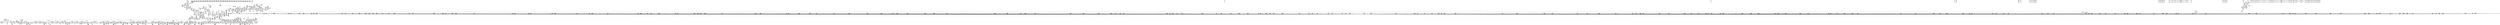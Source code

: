 digraph {
	CE0x583c350 [shape=record,shape=Mrecord,label="{CE0x583c350|i32_100|*Constant*}"]
	CE0x57373e0 [shape=record,shape=Mrecord,label="{CE0x57373e0|i64*_getelementptr_inbounds_(_2_x_i64_,_2_x_i64_*___llvm_gcov_ctr83,_i64_0,_i64_1)|*Constant*|*SummSource*}"]
	CE0x5803690 [shape=record,shape=Mrecord,label="{CE0x5803690|%struct.aa_task_cxt*_null|*Constant*}"]
	CE0x575eab0 [shape=record,shape=Mrecord,label="{CE0x575eab0|0:_i16,_4:_i32,_8:_i16,_40:_%struct.super_block*,_72:_i32,_:_SCMRE_416,424_|*MultipleSource*|security/apparmor/include/apparmor.h,117|Function::mediated_filesystem&Arg::inode::|security/apparmor/lsm.c,349}"]
	CE0x57f9da0 [shape=record,shape=Mrecord,label="{CE0x57f9da0|__aa_current_profile:_land.lhs.true2|*SummSource*}"]
	CE0x57423f0 [shape=record,shape=Mrecord,label="{CE0x57423f0|i32_4|*Constant*|*SummSource*}"]
	CE0x583ca40 [shape=record,shape=Mrecord,label="{CE0x583ca40|i64_12|*Constant*|*SummSource*}"]
	CE0x5729280 [shape=record,shape=Mrecord,label="{CE0x5729280|i64_0|*Constant*}"]
	CE0x578c1c0 [shape=record,shape=Mrecord,label="{CE0x578c1c0|80:_i64,_:_CRE_296,304_|*MultipleSource*|security/apparmor/include/apparmor.h,117|*LoadInst*|security/apparmor/include/apparmor.h,117}"]
	CE0x576c8c0 [shape=record,shape=Mrecord,label="{CE0x576c8c0|0:_i16,_4:_i32,_8:_i16,_40:_%struct.super_block*,_72:_i32,_:_SCMRE_672,680_|*MultipleSource*|security/apparmor/include/apparmor.h,117|Function::mediated_filesystem&Arg::inode::|security/apparmor/lsm.c,349}"]
	CE0x57fbe00 [shape=record,shape=Mrecord,label="{CE0x57fbe00|aa_cred_profile:_tmp4|*LoadInst*|security/apparmor/include/context.h,99|*SummSource*}"]
	CE0x57d6110 [shape=record,shape=Mrecord,label="{CE0x57d6110|common_perm:_cond|Function::common_perm&Arg::cond::}"]
	CE0x57b1960 [shape=record,shape=Mrecord,label="{CE0x57b1960|aa_cred_profile:_bb|*SummSink*}"]
	CE0x5766820 [shape=record,shape=Mrecord,label="{CE0x5766820|0:_i16,_4:_i32,_8:_i16,_40:_%struct.super_block*,_72:_i32,_:_SCMRE_574,575_}"]
	CE0x5782530 [shape=record,shape=Mrecord,label="{CE0x5782530|80:_i64,_:_CRE_584,585_}"]
	CE0x57b0600 [shape=record,shape=Mrecord,label="{CE0x57b0600|GLOBAL:_get_current|*Constant*|*SummSink*}"]
	CE0x57601b0 [shape=record,shape=Mrecord,label="{CE0x57601b0|80:_i64,_:_CRE_1288,1296_|*MultipleSource*|security/apparmor/include/apparmor.h,117|*LoadInst*|security/apparmor/include/apparmor.h,117}"]
	CE0x57b7610 [shape=record,shape=Mrecord,label="{CE0x57b7610|common_perm:_call|security/apparmor/lsm.c,168|*SummSource*}"]
	CE0x5775c90 [shape=record,shape=Mrecord,label="{CE0x5775c90|0:_i16,_4:_i32,_8:_i16,_40:_%struct.super_block*,_72:_i32,_:_SCMRE_917,918_}"]
	CE0x5788160 [shape=record,shape=Mrecord,label="{CE0x5788160|80:_i64,_:_CRE_24,32_|*MultipleSource*|security/apparmor/include/apparmor.h,117|*LoadInst*|security/apparmor/include/apparmor.h,117}"]
	CE0x5757710 [shape=record,shape=Mrecord,label="{CE0x5757710|0:_i16,_4:_i32,_8:_i16,_40:_%struct.super_block*,_72:_i32,_:_SCMRE_260,261_}"]
	CE0x5750680 [shape=record,shape=Mrecord,label="{CE0x5750680|0:_i16,_4:_i32,_8:_i16,_40:_%struct.super_block*,_72:_i32,_:_SCMRE_167,168_}"]
	CE0x57a33f0 [shape=record,shape=Mrecord,label="{CE0x57a33f0|80:_i64,_:_CRE_1920,1928_|*MultipleSource*|security/apparmor/include/apparmor.h,117|*LoadInst*|security/apparmor/include/apparmor.h,117}"]
	CE0x57cecb0 [shape=record,shape=Mrecord,label="{CE0x57cecb0|aa_path_perm:_profile|Function::aa_path_perm&Arg::profile::|*SummSink*}"]
	CE0x5767ba0 [shape=record,shape=Mrecord,label="{CE0x5767ba0|0:_i16,_4:_i32,_8:_i16,_40:_%struct.super_block*,_72:_i32,_:_SCMRE_586,587_}"]
	CE0x5725e40 [shape=record,shape=Mrecord,label="{CE0x5725e40|0:_i16,_4:_i32,_8:_i16,_40:_%struct.super_block*,_72:_i32,_:_SCMRE_477,478_}"]
	CE0x579a0f0 [shape=record,shape=Mrecord,label="{CE0x579a0f0|80:_i64,_:_CRE_1568,1584_|*MultipleSource*|security/apparmor/include/apparmor.h,117|*LoadInst*|security/apparmor/include/apparmor.h,117}"]
	CE0x57ba660 [shape=record,shape=Mrecord,label="{CE0x57ba660|0:_%struct.vfsmount*,_8:_%struct.dentry*,_:_SCMRE_8,16_|*MultipleSource*|security/apparmor/lsm.c, 206|security/apparmor/lsm.c,206}"]
	CE0x58267a0 [shape=record,shape=Mrecord,label="{CE0x58267a0|aa_cred_profile:_tmp24|security/apparmor/include/context.h,100|*SummSource*}"]
	CE0x5755010 [shape=record,shape=Mrecord,label="{CE0x5755010|0:_i16,_4:_i32,_8:_i16,_40:_%struct.super_block*,_72:_i32,_:_SCMRE_224,232_|*MultipleSource*|security/apparmor/include/apparmor.h,117|Function::mediated_filesystem&Arg::inode::|security/apparmor/lsm.c,349}"]
	CE0x5724bc0 [shape=record,shape=Mrecord,label="{CE0x5724bc0|apparmor_path_chmod:_tmp4|security/apparmor/lsm.c,349|*SummSource*}"]
	CE0x573efe0 [shape=record,shape=Mrecord,label="{CE0x573efe0|GLOBAL:_common_perm_mnt_dentry|*Constant*}"]
	CE0x5799210 [shape=record,shape=Mrecord,label="{CE0x5799210|80:_i64,_:_CRE_1368,1369_}"]
	CE0x57b9510 [shape=record,shape=Mrecord,label="{CE0x57b9510|i64*_getelementptr_inbounds_(_2_x_i64_,_2_x_i64_*___llvm_gcov_ctr83,_i64_0,_i64_1)|*Constant*|*SummSink*}"]
	CE0x570b340 [shape=record,shape=Mrecord,label="{CE0x570b340|__aa_current_profile:_tmp4|security/apparmor/include/context.h,138|*SummSink*}"]
	CE0x57cd6b0 [shape=record,shape=Mrecord,label="{CE0x57cd6b0|i64_0|*Constant*}"]
	CE0x5724ca0 [shape=record,shape=Mrecord,label="{CE0x5724ca0|common_perm_mnt_dentry:_entry}"]
	CE0x578e720 [shape=record,shape=Mrecord,label="{CE0x578e720|80:_i64,_:_CRE_1219,1220_}"]
	CE0x5828150 [shape=record,shape=Mrecord,label="{CE0x5828150|aa_cred_profile:_tmp27|security/apparmor/include/context.h,100}"]
	CE0x578ec70 [shape=record,shape=Mrecord,label="{CE0x578ec70|80:_i64,_:_CRE_1224,1225_}"]
	CE0x577cba0 [shape=record,shape=Mrecord,label="{CE0x577cba0|80:_i64,_:_CRE_424,425_}"]
	CE0x57fff20 [shape=record,shape=Mrecord,label="{CE0x57fff20|aa_cred_profile:_security|security/apparmor/include/context.h,99}"]
	CE0x57af1f0 [shape=record,shape=Mrecord,label="{CE0x57af1f0|i64*_getelementptr_inbounds_(_11_x_i64_,_11_x_i64_*___llvm_gcov_ctr58,_i64_0,_i64_10)|*Constant*|*SummSource*}"]
	CE0x5715130 [shape=record,shape=Mrecord,label="{CE0x5715130|i64*_getelementptr_inbounds_(_6_x_i64_,_6_x_i64_*___llvm_gcov_ctr82,_i64_0,_i64_3)|*Constant*|*SummSink*}"]
	CE0x57b8af0 [shape=record,shape=Mrecord,label="{CE0x57b8af0|get_current:_tmp1|*SummSink*}"]
	CE0x5762ac0 [shape=record,shape=Mrecord,label="{CE0x5762ac0|0:_i16,_4:_i32,_8:_i16,_40:_%struct.super_block*,_72:_i32,_:_SCMRE_500,504_|*MultipleSource*|security/apparmor/include/apparmor.h,117|Function::mediated_filesystem&Arg::inode::|security/apparmor/lsm.c,349}"]
	CE0x5789500 [shape=record,shape=Mrecord,label="{CE0x5789500|80:_i64,_:_CRE_112,120_|*MultipleSource*|security/apparmor/include/apparmor.h,117|*LoadInst*|security/apparmor/include/apparmor.h,117}"]
	CE0x5734dc0 [shape=record,shape=Mrecord,label="{CE0x5734dc0|i64_1|*Constant*}"]
	CE0x582d300 [shape=record,shape=Mrecord,label="{CE0x582d300|44:_i32,_48:_i16,_128:_i8*,_:_SCMRE_72,80_|*MultipleSource*|Function::aa_cred_profile&Arg::cred::|security/apparmor/include/context.h,99|security/apparmor/include/context.h,138}"]
	CE0x5798770 [shape=record,shape=Mrecord,label="{CE0x5798770|80:_i64,_:_CRE_1358,1359_}"]
	CE0x58402e0 [shape=record,shape=Mrecord,label="{CE0x58402e0|aa_cred_profile:_expval|security/apparmor/include/context.h,100}"]
	CE0x57c9000 [shape=record,shape=Mrecord,label="{CE0x57c9000|aa_cred_profile:_do.end10|*SummSource*}"]
	CE0x5751860 [shape=record,shape=Mrecord,label="{CE0x5751860|0:_i16,_4:_i32,_8:_i16,_40:_%struct.super_block*,_72:_i32,_:_SCMRE_178,179_}"]
	CE0x57fd3b0 [shape=record,shape=Mrecord,label="{CE0x57fd3b0|aa_cred_profile:_profile|security/apparmor/include/context.h,100}"]
	CE0x570a340 [shape=record,shape=Mrecord,label="{CE0x570a340|common_perm:_tmp1|*SummSource*}"]
	CE0x57aa330 [shape=record,shape=Mrecord,label="{CE0x57aa330|__aa_current_profile:_tmp15|security/apparmor/include/context.h,138|*SummSource*}"]
	CE0x56fa440 [shape=record,shape=Mrecord,label="{CE0x56fa440|apparmor_path_chmod:_if.then|*SummSink*}"]
	CE0x57a7140 [shape=record,shape=Mrecord,label="{CE0x57a7140|%struct.aa_profile*_null|*Constant*|*SummSource*}"]
	CE0x577ae40 [shape=record,shape=Mrecord,label="{CE0x577ae40|80:_i64,_:_CRE_396,397_}"]
	CE0x57294c0 [shape=record,shape=Mrecord,label="{CE0x57294c0|mediated_filesystem:_inode|Function::mediated_filesystem&Arg::inode::}"]
	CE0x578f1c0 [shape=record,shape=Mrecord,label="{CE0x578f1c0|80:_i64,_:_CRE_1229,1230_}"]
	CE0x5764da0 [shape=record,shape=Mrecord,label="{CE0x5764da0|0:_i16,_4:_i32,_8:_i16,_40:_%struct.super_block*,_72:_i32,_:_SCMRE_557,558_}"]
	CE0x577f730 [shape=record,shape=Mrecord,label="{CE0x577f730|80:_i64,_:_CRE_472,480_|*MultipleSource*|security/apparmor/include/apparmor.h,117|*LoadInst*|security/apparmor/include/apparmor.h,117}"]
	CE0x57ffba0 [shape=record,shape=Mrecord,label="{CE0x57ffba0|__aa_current_profile:_do.end}"]
	CE0x573ade0 [shape=record,shape=Mrecord,label="{CE0x573ade0|GLOBAL:_mediated_filesystem|*Constant*|*SummSink*}"]
	CE0x579b670 [shape=record,shape=Mrecord,label="{CE0x579b670|80:_i64,_:_CRE_1624,1625_}"]
	CE0x5783eb0 [shape=record,shape=Mrecord,label="{CE0x5783eb0|80:_i64,_:_CRE_608,609_}"]
	CE0x57561f0 [shape=record,shape=Mrecord,label="{CE0x57561f0|0:_i16,_4:_i32,_8:_i16,_40:_%struct.super_block*,_72:_i32,_:_SCMRE_247,248_}"]
	CE0x5824e00 [shape=record,shape=Mrecord,label="{CE0x5824e00|aa_cred_profile:_tmp31|security/apparmor/include/context.h,100}"]
	CE0x576de60 [shape=record,shape=Mrecord,label="{CE0x576de60|0:_i16,_4:_i32,_8:_i16,_40:_%struct.super_block*,_72:_i32,_:_SCMRE_736,740_|*MultipleSource*|security/apparmor/include/apparmor.h,117|Function::mediated_filesystem&Arg::inode::|security/apparmor/lsm.c,349}"]
	CE0x58250e0 [shape=record,shape=Mrecord,label="{CE0x58250e0|aa_cred_profile:_tmp31|security/apparmor/include/context.h,100|*SummSink*}"]
	CE0x57d83f0 [shape=record,shape=Mrecord,label="{CE0x57d83f0|GLOBAL:_aa_path_perm|*Constant*|*SummSource*}"]
	CE0x574c920 [shape=record,shape=Mrecord,label="{CE0x574c920|0:_i16,_4:_i32,_8:_i16,_40:_%struct.super_block*,_72:_i32,_:_SCMRE_96,104_|*MultipleSource*|security/apparmor/include/apparmor.h,117|Function::mediated_filesystem&Arg::inode::|security/apparmor/lsm.c,349}"]
	CE0x57726f0 [shape=record,shape=Mrecord,label="{CE0x57726f0|0:_i16,_4:_i32,_8:_i16,_40:_%struct.super_block*,_72:_i32,_:_SCMRE_884,885_}"]
	CE0x57d57e0 [shape=record,shape=Mrecord,label="{CE0x57d57e0|common_perm:_path|Function::common_perm&Arg::path::}"]
	CE0x5798990 [shape=record,shape=Mrecord,label="{CE0x5798990|80:_i64,_:_CRE_1360,1361_}"]
	CE0x581acb0 [shape=record,shape=Mrecord,label="{CE0x581acb0|aa_cred_profile:_entry}"]
	CE0x5741740 [shape=record,shape=Mrecord,label="{CE0x5741740|GLOBAL:_aa_cred_profile|*Constant*|*SummSource*}"]
	CE0x57904e0 [shape=record,shape=Mrecord,label="{CE0x57904e0|80:_i64,_:_CRE_1247,1248_}"]
	CE0x573f210 [shape=record,shape=Mrecord,label="{CE0x573f210|GLOBAL:_common_perm_mnt_dentry|*Constant*|*SummSink*}"]
	CE0x581f5a0 [shape=record,shape=Mrecord,label="{CE0x581f5a0|aa_cred_profile:_tmp14|security/apparmor/include/context.h,100}"]
	CE0x582be50 [shape=record,shape=Mrecord,label="{CE0x582be50|i64*_getelementptr_inbounds_(_16_x_i64_,_16_x_i64_*___llvm_gcov_ctr46,_i64_0,_i64_4)|*Constant*}"]
	CE0x57a3da0 [shape=record,shape=Mrecord,label="{CE0x57a3da0|80:_i64,_:_CRE_2248,2256_|*MultipleSource*|security/apparmor/include/apparmor.h,117|*LoadInst*|security/apparmor/include/apparmor.h,117}"]
	CE0x5785a50 [shape=record,shape=Mrecord,label="{CE0x5785a50|80:_i64,_:_CRE_648,656_|*MultipleSource*|security/apparmor/include/apparmor.h,117|*LoadInst*|security/apparmor/include/apparmor.h,117}"]
	CE0x5752f20 [shape=record,shape=Mrecord,label="{CE0x5752f20|0:_i16,_4:_i32,_8:_i16,_40:_%struct.super_block*,_72:_i32,_:_SCMRE_192,193_}"]
	CE0x581d4c0 [shape=record,shape=Mrecord,label="{CE0x581d4c0|aa_cred_profile:_lnot.ext|security/apparmor/include/context.h,100|*SummSource*}"]
	CE0x5831680 [shape=record,shape=Mrecord,label="{CE0x5831680|aa_cred_profile:_tmp12|security/apparmor/include/context.h,100}"]
	CE0x5756ef0 [shape=record,shape=Mrecord,label="{CE0x5756ef0|0:_i16,_4:_i32,_8:_i16,_40:_%struct.super_block*,_72:_i32,_:_SCMRE_255,256_}"]
	CE0x573a200 [shape=record,shape=Mrecord,label="{CE0x573a200|_ret_i1_%lnot,_!dbg_!15473|security/apparmor/include/apparmor.h,117|*SummSink*}"]
	CE0x5776310 [shape=record,shape=Mrecord,label="{CE0x5776310|0:_i16,_4:_i32,_8:_i16,_40:_%struct.super_block*,_72:_i32,_:_SCMRE_921,922_}"]
	CE0x579c330 [shape=record,shape=Mrecord,label="{CE0x579c330|80:_i64,_:_CRE_1636,1637_}"]
	CE0x57a2fb0 [shape=record,shape=Mrecord,label="{CE0x57a2fb0|80:_i64,_:_CRE_1896,1904_|*MultipleSource*|security/apparmor/include/apparmor.h,117|*LoadInst*|security/apparmor/include/apparmor.h,117}"]
	CE0x5725f50 [shape=record,shape=Mrecord,label="{CE0x5725f50|0:_i16,_4:_i32,_8:_i16,_40:_%struct.super_block*,_72:_i32,_:_SCMRE_478,479_}"]
	CE0x570bd80 [shape=record,shape=Mrecord,label="{CE0x570bd80|__aa_current_profile:_tmp3|*SummSource*}"]
	CE0x575b810 [shape=record,shape=Mrecord,label="{CE0x575b810|0:_i16,_4:_i32,_8:_i16,_40:_%struct.super_block*,_72:_i32,_:_SCMRE_300,301_}"]
	CE0x579efd0 [shape=record,shape=Mrecord,label="{CE0x579efd0|80:_i64,_:_CRE_1678,1679_}"]
	CE0x5746fe0 [shape=record,shape=Mrecord,label="{CE0x5746fe0|_ret_i32_%retval.0,_!dbg_!15481|security/apparmor/lsm.c,353|*SummSource*}"]
	CE0x57c8780 [shape=record,shape=Mrecord,label="{CE0x57c8780|i64_5|*Constant*}"]
	CE0x57d3460 [shape=record,shape=Mrecord,label="{CE0x57d3460|common_perm:_tmp3|security/apparmor/lsm.c,169|*SummSink*}"]
	CE0x582fbf0 [shape=record,shape=Mrecord,label="{CE0x582fbf0|44:_i32,_48:_i16,_128:_i8*,_:_SCMRE_88,89_|*MultipleSource*|Function::aa_cred_profile&Arg::cred::|security/apparmor/include/context.h,99|security/apparmor/include/context.h,138}"]
	CE0x577fa60 [shape=record,shape=Mrecord,label="{CE0x577fa60|80:_i64,_:_CRE_488,496_|*MultipleSource*|security/apparmor/include/apparmor.h,117|*LoadInst*|security/apparmor/include/apparmor.h,117}"]
	CE0x5703a00 [shape=record,shape=Mrecord,label="{CE0x5703a00|apparmor_path_chmod:_d_inode|security/apparmor/lsm.c,349}"]
	CE0x57b6050 [shape=record,shape=Mrecord,label="{CE0x57b6050|common_perm_mnt_dentry:_uid|security/apparmor/lsm.c,207|*SummSink*}"]
	CE0x574dbc0 [shape=record,shape=Mrecord,label="{CE0x574dbc0|0:_i16,_4:_i32,_8:_i16,_40:_%struct.super_block*,_72:_i32,_:_SCMRE_139,140_}"]
	CE0x57a23b0 [shape=record,shape=Mrecord,label="{CE0x57a23b0|80:_i64,_:_CRE_1872,1873_}"]
	CE0x57d4330 [shape=record,shape=Mrecord,label="{CE0x57d4330|common_perm:_tmp5|security/apparmor/lsm.c,169|*SummSource*}"]
	CE0x5772f10 [shape=record,shape=Mrecord,label="{CE0x5772f10|0:_i16,_4:_i32,_8:_i16,_40:_%struct.super_block*,_72:_i32,_:_SCMRE_889,890_}"]
	CE0x57f8a80 [shape=record,shape=Mrecord,label="{CE0x57f8a80|i64*_getelementptr_inbounds_(_11_x_i64_,_11_x_i64_*___llvm_gcov_ctr58,_i64_0,_i64_1)|*Constant*|*SummSink*}"]
	CE0x57b4950 [shape=record,shape=Mrecord,label="{CE0x57b4950|mediated_filesystem:_tobool|security/apparmor/include/apparmor.h,117}"]
	CE0x57cf660 [shape=record,shape=Mrecord,label="{CE0x57cf660|aa_path_perm:_flags|Function::aa_path_perm&Arg::flags::|*SummSink*}"]
	CE0x57a64f0 [shape=record,shape=Mrecord,label="{CE0x57a64f0|common_perm:_if.then|*SummSink*}"]
	CE0x5774c50 [shape=record,shape=Mrecord,label="{CE0x5774c50|0:_i16,_4:_i32,_8:_i16,_40:_%struct.super_block*,_72:_i32,_:_SCMRE_907,908_}"]
	CE0x578d9b0 [shape=record,shape=Mrecord,label="{CE0x578d9b0|i32_10|*Constant*|*SummSink*}"]
	CE0x5724380 [shape=record,shape=Mrecord,label="{CE0x5724380|apparmor_path_chmod:_tmp3|security/apparmor/lsm.c,349|*SummSink*}"]
	CE0x579d100 [shape=record,shape=Mrecord,label="{CE0x579d100|80:_i64,_:_CRE_1649,1650_}"]
	CE0x5760a60 [shape=record,shape=Mrecord,label="{CE0x5760a60|80:_i64,_:_CRE_1307,1308_}"]
	CE0x57fde50 [shape=record,shape=Mrecord,label="{CE0x57fde50|i64*_getelementptr_inbounds_(_16_x_i64_,_16_x_i64_*___llvm_gcov_ctr46,_i64_0,_i64_1)|*Constant*}"]
	CE0x57a5cd0 [shape=record,shape=Mrecord,label="{CE0x57a5cd0|common_perm_mnt_dentry:_uid|security/apparmor/lsm.c,207}"]
	CE0x5739280 [shape=record,shape=Mrecord,label="{CE0x5739280|GLOBAL:___aa_current_profile|*Constant*|*SummSource*}"]
	CE0x57fead0 [shape=record,shape=Mrecord,label="{CE0x57fead0|__aa_current_profile:_bb}"]
	CE0x5840180 [shape=record,shape=Mrecord,label="{CE0x5840180|GLOBAL:_llvm.expect.i64|*Constant*|*SummSource*}"]
	CE0x579f300 [shape=record,shape=Mrecord,label="{CE0x579f300|80:_i64,_:_CRE_1681,1682_}"]
	CE0x57d7c20 [shape=record,shape=Mrecord,label="{CE0x57d7c20|i64*_getelementptr_inbounds_(_5_x_i64_,_5_x_i64_*___llvm_gcov_ctr57,_i64_0,_i64_4)|*Constant*|*SummSink*}"]
	CE0x5791a20 [shape=record,shape=Mrecord,label="{CE0x5791a20|80:_i64,_:_CRE_1267,1268_}"]
	CE0x57b7340 [shape=record,shape=Mrecord,label="{CE0x57b7340|common_perm_mnt_dentry:_tmp2|*SummSink*}"]
	CE0x5784ea0 [shape=record,shape=Mrecord,label="{CE0x5784ea0|80:_i64,_:_CRE_623,624_}"]
	CE0x57b6800 [shape=record,shape=Mrecord,label="{CE0x57b6800|common_perm_mnt_dentry:_mnt1|security/apparmor/lsm.c,206|*SummSource*}"]
	CE0x5824f20 [shape=record,shape=Mrecord,label="{CE0x5824f20|aa_cred_profile:_tmp31|security/apparmor/include/context.h,100|*SummSource*}"]
	CE0x574e120 [shape=record,shape=Mrecord,label="{CE0x574e120|0:_i16,_4:_i32,_8:_i16,_40:_%struct.super_block*,_72:_i32,_:_SCMRE_144,145_}"]
	CE0x579da90 [shape=record,shape=Mrecord,label="{CE0x579da90|80:_i64,_:_CRE_1658,1659_}"]
	CE0x583f8c0 [shape=record,shape=Mrecord,label="{CE0x583f8c0|aa_cred_profile:_conv|security/apparmor/include/context.h,100}"]
	CE0x5761a80 [shape=record,shape=Mrecord,label="{CE0x5761a80|0:_i16,_4:_i32,_8:_i16,_40:_%struct.super_block*,_72:_i32,_:_SCMRE_480,481_}"]
	CE0x5768080 [shape=record,shape=Mrecord,label="{CE0x5768080|0:_i16,_4:_i32,_8:_i16,_40:_%struct.super_block*,_72:_i32,_:_SCMRE_589,590_}"]
	CE0x57903d0 [shape=record,shape=Mrecord,label="{CE0x57903d0|80:_i64,_:_CRE_1246,1247_}"]
	CE0x57ccbf0 [shape=record,shape=Mrecord,label="{CE0x57ccbf0|GLOBAL:___aa_current_profile.__warned|Global_var:__aa_current_profile.__warned}"]
	CE0x57b9070 [shape=record,shape=Mrecord,label="{CE0x57b9070|_ret_%struct.aa_profile*_%call4,_!dbg_!15494|security/apparmor/include/context.h,138}"]
	CE0x579edb0 [shape=record,shape=Mrecord,label="{CE0x579edb0|80:_i64,_:_CRE_1676,1677_}"]
	CE0x5839ea0 [shape=record,shape=Mrecord,label="{CE0x5839ea0|GLOBAL:___llvm_gcov_ctr46|Global_var:__llvm_gcov_ctr46|*SummSink*}"]
	CE0x578e500 [shape=record,shape=Mrecord,label="{CE0x578e500|80:_i64,_:_CRE_1217,1218_}"]
	CE0x57fbfc0 [shape=record,shape=Mrecord,label="{CE0x57fbfc0|aa_cred_profile:_tmp6|security/apparmor/include/context.h,100|*SummSource*}"]
	CE0x5741180 [shape=record,shape=Mrecord,label="{CE0x5741180|__aa_current_profile:_call4|security/apparmor/include/context.h,138|*SummSink*}"]
	CE0x57688a0 [shape=record,shape=Mrecord,label="{CE0x57688a0|0:_i16,_4:_i32,_8:_i16,_40:_%struct.super_block*,_72:_i32,_:_SCMRE_594,595_}"]
	CE0x5831880 [shape=record,shape=Mrecord,label="{CE0x5831880|aa_cred_profile:_tobool1|security/apparmor/include/context.h,100}"]
	CE0x581e4e0 [shape=record,shape=Mrecord,label="{CE0x581e4e0|COLLAPSED:_GCMRE___llvm_gcov_ctr112_internal_global_2_x_i64_zeroinitializer:_elem_0:default:}"]
	CE0x5704ce0 [shape=record,shape=Mrecord,label="{CE0x5704ce0|72:_%struct.hlist_bl_node**,_80:_%struct.dentry*,_104:_%struct.inode*,_:_CRE_104,112_|*MultipleSource*|security/apparmor/lsm.c,349|*LoadInst*|security/apparmor/lsm.c,349}"]
	CE0x574bd40 [shape=record,shape=Mrecord,label="{CE0x574bd40|0:_i16,_4:_i32,_8:_i16,_40:_%struct.super_block*,_72:_i32,_:_SCMRE_64,72_|*MultipleSource*|security/apparmor/include/apparmor.h,117|Function::mediated_filesystem&Arg::inode::|security/apparmor/lsm.c,349}"]
	CE0x5766340 [shape=record,shape=Mrecord,label="{CE0x5766340|0:_i16,_4:_i32,_8:_i16,_40:_%struct.super_block*,_72:_i32,_:_SCMRE_571,572_}"]
	CE0x57ab900 [shape=record,shape=Mrecord,label="{CE0x57ab900|__aa_current_profile:_tmp14|security/apparmor/include/context.h,138}"]
	CE0x5755340 [shape=record,shape=Mrecord,label="{CE0x5755340|0:_i16,_4:_i32,_8:_i16,_40:_%struct.super_block*,_72:_i32,_:_SCMRE_232,236_|*MultipleSource*|security/apparmor/include/apparmor.h,117|Function::mediated_filesystem&Arg::inode::|security/apparmor/lsm.c,349}"]
	CE0x570b190 [shape=record,shape=Mrecord,label="{CE0x570b190|i64*_getelementptr_inbounds_(_2_x_i64_,_2_x_i64_*___llvm_gcov_ctr112,_i64_0,_i64_1)|*Constant*}"]
	CE0x582a9d0 [shape=record,shape=Mrecord,label="{CE0x582a9d0|aa_cred_profile:_if.then|*SummSink*}"]
	CE0x583d8b0 [shape=record,shape=Mrecord,label="{CE0x583d8b0|aa_cred_profile:_tmp23|security/apparmor/include/context.h,100|*SummSource*}"]
	CE0x57d19e0 [shape=record,shape=Mrecord,label="{CE0x57d19e0|common_perm:_tmp10|security/apparmor/lsm.c,172|*SummSource*}"]
	CE0x570a640 [shape=record,shape=Mrecord,label="{CE0x570a640|aa_cred_profile:_tmp1}"]
	CE0x5824890 [shape=record,shape=Mrecord,label="{CE0x5824890|aa_cred_profile:_tmp30|security/apparmor/include/context.h,100|*SummSource*}"]
	CE0x57566d0 [shape=record,shape=Mrecord,label="{CE0x57566d0|0:_i16,_4:_i32,_8:_i16,_40:_%struct.super_block*,_72:_i32,_:_SCMRE_250,251_}"]
	CE0x57d38c0 [shape=record,shape=Mrecord,label="{CE0x57d38c0|GLOBAL:___llvm_gcov_ctr57|Global_var:__llvm_gcov_ctr57}"]
	CE0x5773250 [shape=record,shape=Mrecord,label="{CE0x5773250|0:_i16,_4:_i32,_8:_i16,_40:_%struct.super_block*,_72:_i32,_:_SCMRE_891,892_}"]
	CE0x57aa3a0 [shape=record,shape=Mrecord,label="{CE0x57aa3a0|__aa_current_profile:_tmp15|security/apparmor/include/context.h,138|*SummSink*}"]
	CE0x5743970 [shape=record,shape=Mrecord,label="{CE0x5743970|_ret_%struct.task_struct*_%tmp4,_!dbg_!15471|./arch/x86/include/asm/current.h,14}"]
	CE0x573e230 [shape=record,shape=Mrecord,label="{CE0x573e230|apparmor_path_chmod:_dentry1|security/apparmor/lsm.c,352|*SummSink*}"]
	CE0x5799320 [shape=record,shape=Mrecord,label="{CE0x5799320|80:_i64,_:_CRE_1369,1370_}"]
	CE0x575c6b0 [shape=record,shape=Mrecord,label="{CE0x575c6b0|0:_i16,_4:_i32,_8:_i16,_40:_%struct.super_block*,_72:_i32,_:_SCMRE_309,310_}"]
	CE0x57caeb0 [shape=record,shape=Mrecord,label="{CE0x57caeb0|%struct.task_struct*_(%struct.task_struct**)*_asm_movq_%gs:$_1:P_,$0_,_r,im,_dirflag_,_fpsr_,_flags_}"]
	CE0x57a4750 [shape=record,shape=Mrecord,label="{CE0x57a4750|mediated_filesystem:_tmp5|security/apparmor/include/apparmor.h,117|*SummSource*}"]
	CE0x57625e0 [shape=record,shape=Mrecord,label="{CE0x57625e0|0:_i16,_4:_i32,_8:_i16,_40:_%struct.super_block*,_72:_i32,_:_SCMRE_487,488_}"]
	CE0x5759450 [shape=record,shape=Mrecord,label="{CE0x5759450|0:_i16,_4:_i32,_8:_i16,_40:_%struct.super_block*,_72:_i32,_:_SCMRE_278,279_}"]
	CE0x5755db0 [shape=record,shape=Mrecord,label="{CE0x5755db0|0:_i16,_4:_i32,_8:_i16,_40:_%struct.super_block*,_72:_i32,_:_SCMRE_243,244_}"]
	CE0x57887e0 [shape=record,shape=Mrecord,label="{CE0x57887e0|80:_i64,_:_CRE_56,64_|*MultipleSource*|security/apparmor/include/apparmor.h,117|*LoadInst*|security/apparmor/include/apparmor.h,117}"]
	CE0x579e750 [shape=record,shape=Mrecord,label="{CE0x579e750|80:_i64,_:_CRE_1670,1671_}"]
	CE0x573ba90 [shape=record,shape=Mrecord,label="{CE0x573ba90|mediated_filesystem:_tmp4|*LoadInst*|security/apparmor/include/apparmor.h,117|*SummSink*}"]
	CE0x57bbea0 [shape=record,shape=Mrecord,label="{CE0x57bbea0|common_perm_mnt_dentry:_d_inode3|security/apparmor/lsm.c,208}"]
	CE0x57842f0 [shape=record,shape=Mrecord,label="{CE0x57842f0|80:_i64,_:_CRE_612,613_}"]
	CE0x577c320 [shape=record,shape=Mrecord,label="{CE0x577c320|80:_i64,_:_CRE_416,417_}"]
	CE0x583b3b0 [shape=record,shape=Mrecord,label="{CE0x583b3b0|aa_cred_profile:_tmp21|security/apparmor/include/context.h,100}"]
	CE0x576d680 [shape=record,shape=Mrecord,label="{CE0x576d680|0:_i16,_4:_i32,_8:_i16,_40:_%struct.super_block*,_72:_i32,_:_SCMRE_704,712_|*MultipleSource*|security/apparmor/include/apparmor.h,117|Function::mediated_filesystem&Arg::inode::|security/apparmor/lsm.c,349}"]
	CE0x573d7e0 [shape=record,shape=Mrecord,label="{CE0x573d7e0|apparmor_path_chmod:_tmp12|*LoadInst*|security/apparmor/lsm.c,352|*SummSource*}"]
	CE0x573b9c0 [shape=record,shape=Mrecord,label="{CE0x573b9c0|i32_8|*Constant*|*SummSource*}"]
	CE0x56fa8e0 [shape=record,shape=Mrecord,label="{CE0x56fa8e0|apparmor_path_chmod:_if.then|*SummSource*}"]
	CE0x57a1050 [shape=record,shape=Mrecord,label="{CE0x57a1050|80:_i64,_:_CRE_1792,1800_|*MultipleSource*|security/apparmor/include/apparmor.h,117|*LoadInst*|security/apparmor/include/apparmor.h,117}"]
	CE0x57b30a0 [shape=record,shape=Mrecord,label="{CE0x57b30a0|common_perm_mnt_dentry:_tmp5|security/apparmor/lsm.c,207|*SummSink*}"]
	CE0x583fe40 [shape=record,shape=Mrecord,label="{CE0x583fe40|GLOBAL:_llvm.expect.i64|*Constant*}"]
	CE0x5789910 [shape=record,shape=Mrecord,label="{CE0x5789910|80:_i64,_:_CRE_128,132_|*MultipleSource*|security/apparmor/include/apparmor.h,117|*LoadInst*|security/apparmor/include/apparmor.h,117}"]
	CE0x57a4940 [shape=record,shape=Mrecord,label="{CE0x57a4940|mediated_filesystem:_tmp5|security/apparmor/include/apparmor.h,117|*SummSink*}"]
	CE0x5797de0 [shape=record,shape=Mrecord,label="{CE0x5797de0|80:_i64,_:_CRE_1349,1350_}"]
	CE0x57263e0 [shape=record,shape=Mrecord,label="{CE0x57263e0|common_perm_mnt_dentry:_mnt|Function::common_perm_mnt_dentry&Arg::mnt::|*SummSink*}"]
	CE0x5782200 [shape=record,shape=Mrecord,label="{CE0x5782200|80:_i64,_:_CRE_581,582_}"]
	CE0x5798660 [shape=record,shape=Mrecord,label="{CE0x5798660|80:_i64,_:_CRE_1357,1358_}"]
	CE0x5751ee0 [shape=record,shape=Mrecord,label="{CE0x5751ee0|0:_i16,_4:_i32,_8:_i16,_40:_%struct.super_block*,_72:_i32,_:_SCMRE_182,183_}"]
	CE0x573c7a0 [shape=record,shape=Mrecord,label="{CE0x573c7a0|apparmor_path_chmod:_tmp11|security/apparmor/lsm.c,352}"]
	CE0x57636e0 [shape=record,shape=Mrecord,label="{CE0x57636e0|0:_i16,_4:_i32,_8:_i16,_40:_%struct.super_block*,_72:_i32,_:_SCMRE_520,528_|*MultipleSource*|security/apparmor/include/apparmor.h,117|Function::mediated_filesystem&Arg::inode::|security/apparmor/lsm.c,349}"]
	CE0x573e690 [shape=record,shape=Mrecord,label="{CE0x573e690|apparmor_path_chmod:_tmp13|*LoadInst*|security/apparmor/lsm.c,352|*SummSource*}"]
	"CONST[source:2(external),value:2(dynamic)][purpose:{subject}]"
	CE0x579dcb0 [shape=record,shape=Mrecord,label="{CE0x579dcb0|80:_i64,_:_CRE_1660,1661_}"]
	CE0x574de70 [shape=record,shape=Mrecord,label="{CE0x574de70|0:_i16,_4:_i32,_8:_i16,_40:_%struct.super_block*,_72:_i32,_:_SCMRE_142,143_}"]
	CE0x577f0d0 [shape=record,shape=Mrecord,label="{CE0x577f0d0|80:_i64,_:_CRE_459,460_}"]
	CE0x576e8e0 [shape=record,shape=Mrecord,label="{CE0x576e8e0|0:_i16,_4:_i32,_8:_i16,_40:_%struct.super_block*,_72:_i32,_:_SCMRE_768,776_|*MultipleSource*|security/apparmor/include/apparmor.h,117|Function::mediated_filesystem&Arg::inode::|security/apparmor/lsm.c,349}"]
	CE0x579c660 [shape=record,shape=Mrecord,label="{CE0x579c660|80:_i64,_:_CRE_1639,1640_}"]
	CE0x579ac90 [shape=record,shape=Mrecord,label="{CE0x579ac90|80:_i64,_:_CRE_1616,1617_}"]
	CE0x57b1d50 [shape=record,shape=Mrecord,label="{CE0x57b1d50|common_perm:_mode|security/apparmor/lsm.c,169|*SummSource*}"]
	CE0x57cd090 [shape=record,shape=Mrecord,label="{CE0x57cd090|get_current:_tmp|*SummSink*}"]
	CE0x579e310 [shape=record,shape=Mrecord,label="{CE0x579e310|80:_i64,_:_CRE_1666,1667_}"]
	CE0x5803110 [shape=record,shape=Mrecord,label="{CE0x5803110|__aa_current_profile:_tmp12|security/apparmor/include/context.h,138|*SummSink*}"]
	CE0x5780c00 [shape=record,shape=Mrecord,label="{CE0x5780c00|80:_i64,_:_CRE_561,562_}"]
	CE0x576ac60 [shape=record,shape=Mrecord,label="{CE0x576ac60|0:_i16,_4:_i32,_8:_i16,_40:_%struct.super_block*,_72:_i32,_:_SCMRE_616,617_}"]
	CE0x579ded0 [shape=record,shape=Mrecord,label="{CE0x579ded0|80:_i64,_:_CRE_1662,1663_}"]
	CE0x573d330 [shape=record,shape=Mrecord,label="{CE0x573d330|apparmor_path_chmod:_mnt|security/apparmor/lsm.c,352|*SummSource*}"]
	CE0x56fc7e0 [shape=record,shape=Mrecord,label="{CE0x56fc7e0|apparmor_path_chmod:_bb|*SummSink*}"]
	CE0x5779730 [shape=record,shape=Mrecord,label="{CE0x5779730|0:_i16,_4:_i32,_8:_i16,_40:_%struct.super_block*,_72:_i32,_:_SCMRE_988,992_|*MultipleSource*|security/apparmor/include/apparmor.h,117|Function::mediated_filesystem&Arg::inode::|security/apparmor/lsm.c,349}"]
	CE0x57b9cc0 [shape=record,shape=Mrecord,label="{CE0x57b9cc0|common_perm_mnt_dentry:_tmp3}"]
	CE0x578e0c0 [shape=record,shape=Mrecord,label="{CE0x578e0c0|80:_i64,_:_CRE_1213,1214_}"]
	CE0x5756bb0 [shape=record,shape=Mrecord,label="{CE0x5756bb0|0:_i16,_4:_i32,_8:_i16,_40:_%struct.super_block*,_72:_i32,_:_SCMRE_253,254_}"]
	CE0x5760ef0 [shape=record,shape=Mrecord,label="{CE0x5760ef0|80:_i64,_:_CRE_1312,1313_}"]
	CE0x5726950 [shape=record,shape=Mrecord,label="{CE0x5726950|common_perm_mnt_dentry:_dentry|Function::common_perm_mnt_dentry&Arg::dentry::|*SummSink*}"]
	CE0x5826420 [shape=record,shape=Mrecord,label="{CE0x5826420|aa_cred_profile:_tmp33|security/apparmor/include/context.h,101|*SummSource*}"]
	CE0x5820600 [shape=record,shape=Mrecord,label="{CE0x5820600|aa_cred_profile:_tmp17|security/apparmor/include/context.h,100}"]
	CE0x576f8f0 [shape=record,shape=Mrecord,label="{CE0x576f8f0|0:_i16,_4:_i32,_8:_i16,_40:_%struct.super_block*,_72:_i32,_:_SCMRE_824,832_|*MultipleSource*|security/apparmor/include/apparmor.h,117|Function::mediated_filesystem&Arg::inode::|security/apparmor/lsm.c,349}"]
	CE0x583ffc0 [shape=record,shape=Mrecord,label="{CE0x583ffc0|GLOBAL:_llvm.expect.i64|*Constant*|*SummSink*}"]
	CE0x57bbb30 [shape=record,shape=Mrecord,label="{CE0x57bbb30|i64_-2147483648|*Constant*}"]
	CE0x57ac370 [shape=record,shape=Mrecord,label="{CE0x57ac370|_call_void_lockdep_rcu_suspicious(i8*_getelementptr_inbounds_(_36_x_i8_,_36_x_i8_*_.str12,_i32_0,_i32_0),_i32_138,_i8*_getelementptr_inbounds_(_45_x_i8_,_45_x_i8_*_.str14,_i32_0,_i32_0))_#7,_!dbg_!15483|security/apparmor/include/context.h,138}"]
	CE0x57d70b0 [shape=record,shape=Mrecord,label="{CE0x57d70b0|common_perm:_tmp7|security/apparmor/lsm.c,170}"]
	CE0x57d1cc0 [shape=record,shape=Mrecord,label="{CE0x57d1cc0|__aa_current_profile:_land.lhs.true|*SummSource*}"]
	CE0x570b8c0 [shape=record,shape=Mrecord,label="{CE0x570b8c0|aa_cred_profile:_lor.rhs|*SummSink*}"]
	CE0x57bb780 [shape=record,shape=Mrecord,label="{CE0x57bb780|i64*_getelementptr_inbounds_(_2_x_i64_,_2_x_i64_*___llvm_gcov_ctr83,_i64_0,_i64_0)|*Constant*}"]
	CE0x5790f80 [shape=record,shape=Mrecord,label="{CE0x5790f80|80:_i64,_:_CRE_1257,1258_}"]
	CE0x579d760 [shape=record,shape=Mrecord,label="{CE0x579d760|80:_i64,_:_CRE_1655,1656_}"]
	CE0x57d11f0 [shape=record,shape=Mrecord,label="{CE0x57d11f0|common_perm:_tmp9|security/apparmor/lsm.c,172|*SummSink*}"]
	CE0x575a150 [shape=record,shape=Mrecord,label="{CE0x575a150|0:_i16,_4:_i32,_8:_i16,_40:_%struct.super_block*,_72:_i32,_:_SCMRE_286,287_}"]
	CE0x582b890 [shape=record,shape=Mrecord,label="{CE0x582b890|aa_cred_profile:_do.body6}"]
	CE0x58255d0 [shape=record,shape=Mrecord,label="{CE0x58255d0|i64*_getelementptr_inbounds_(_16_x_i64_,_16_x_i64_*___llvm_gcov_ctr46,_i64_0,_i64_15)|*Constant*|*SummSource*}"]
	CE0x57ccd50 [shape=record,shape=Mrecord,label="{CE0x57ccd50|GLOBAL:___aa_current_profile.__warned|Global_var:__aa_current_profile.__warned|*SummSource*}"]
	CE0x5703d90 [shape=record,shape=Mrecord,label="{CE0x5703d90|apparmor_path_chmod:_tmp2|*LoadInst*|security/apparmor/lsm.c,349|*SummSource*}"]
	CE0x574ec80 [shape=record,shape=Mrecord,label="{CE0x574ec80|0:_i16,_4:_i32,_8:_i16,_40:_%struct.super_block*,_72:_i32,_:_SCMRE_151,152_}"]
	CE0x58028c0 [shape=record,shape=Mrecord,label="{CE0x58028c0|__aa_current_profile:_tmp11|security/apparmor/include/context.h,138}"]
	CE0x57871f0 [shape=record,shape=Mrecord,label="{CE0x57871f0|80:_i64,_:_CRE_1208,1209_}"]
	CE0x576a920 [shape=record,shape=Mrecord,label="{CE0x576a920|0:_i16,_4:_i32,_8:_i16,_40:_%struct.super_block*,_72:_i32,_:_SCMRE_614,615_}"]
	CE0x57cf1b0 [shape=record,shape=Mrecord,label="{CE0x57cf1b0|aa_path_perm:_path|Function::aa_path_perm&Arg::path::|*SummSink*}"]
	CE0x57b5890 [shape=record,shape=Mrecord,label="{CE0x57b5890|common_perm_mnt_dentry:_bb}"]
	CE0x57cc530 [shape=record,shape=Mrecord,label="{CE0x57cc530|get_current:_tmp2}"]
	CE0x579c880 [shape=record,shape=Mrecord,label="{CE0x579c880|80:_i64,_:_CRE_1641,1642_}"]
	CE0x5772070 [shape=record,shape=Mrecord,label="{CE0x5772070|0:_i16,_4:_i32,_8:_i16,_40:_%struct.super_block*,_72:_i32,_:_SCMRE_880,881_}"]
	CE0x57798d0 [shape=record,shape=Mrecord,label="{CE0x57798d0|0:_i16,_4:_i32,_8:_i16,_40:_%struct.super_block*,_72:_i32,_:_SCMRE_992,1000_|*MultipleSource*|security/apparmor/include/apparmor.h,117|Function::mediated_filesystem&Arg::inode::|security/apparmor/lsm.c,349}"]
	CE0x5707430 [shape=record,shape=Mrecord,label="{CE0x5707430|apparmor_path_chmod:_tmp6|security/apparmor/lsm.c,349}"]
	CE0x57b29a0 [shape=record,shape=Mrecord,label="{CE0x57b29a0|common_perm_mnt_dentry:_i_uid|security/apparmor/lsm.c,207|*SummSink*}"]
	CE0x575e030 [shape=record,shape=Mrecord,label="{CE0x575e030|0:_i16,_4:_i32,_8:_i16,_40:_%struct.super_block*,_72:_i32,_:_SCMRE_384,388_|*MultipleSource*|security/apparmor/include/apparmor.h,117|Function::mediated_filesystem&Arg::inode::|security/apparmor/lsm.c,349}"]
	CE0x578f4f0 [shape=record,shape=Mrecord,label="{CE0x578f4f0|80:_i64,_:_CRE_1232,1233_}"]
	CE0x576a100 [shape=record,shape=Mrecord,label="{CE0x576a100|0:_i16,_4:_i32,_8:_i16,_40:_%struct.super_block*,_72:_i32,_:_SCMRE_609,610_}"]
	CE0x57602c0 [shape=record,shape=Mrecord,label="{CE0x57602c0|80:_i64,_:_CRE_1296,1300_|*MultipleSource*|security/apparmor/include/apparmor.h,117|*LoadInst*|security/apparmor/include/apparmor.h,117}"]
	CE0x5727430 [shape=record,shape=Mrecord,label="{CE0x5727430|apparmor_path_chmod:_tmp9|security/apparmor/lsm.c,350}"]
	CE0x575d850 [shape=record,shape=Mrecord,label="{CE0x575d850|0:_i16,_4:_i32,_8:_i16,_40:_%struct.super_block*,_72:_i32,_:_SCMRE_352,360_|*MultipleSource*|security/apparmor/include/apparmor.h,117|Function::mediated_filesystem&Arg::inode::|security/apparmor/lsm.c,349}"]
	CE0x577db90 [shape=record,shape=Mrecord,label="{CE0x577db90|80:_i64,_:_CRE_439,440_}"]
	CE0x57791d0 [shape=record,shape=Mrecord,label="{CE0x57791d0|0:_i16,_4:_i32,_8:_i16,_40:_%struct.super_block*,_72:_i32,_:_SCMRE_981,982_}"]
	CE0x579d870 [shape=record,shape=Mrecord,label="{CE0x579d870|80:_i64,_:_CRE_1656,1657_}"]
	CE0x582aac0 [shape=record,shape=Mrecord,label="{CE0x582aac0|aa_cred_profile:_do.body5}"]
	CE0x5782310 [shape=record,shape=Mrecord,label="{CE0x5782310|80:_i64,_:_CRE_582,583_}"]
	CE0x5787f30 [shape=record,shape=Mrecord,label="{CE0x5787f30|80:_i64,_:_CRE_20,21_|*MultipleSource*|security/apparmor/include/apparmor.h,117|*LoadInst*|security/apparmor/include/apparmor.h,117}"]
	CE0x581e430 [shape=record,shape=Mrecord,label="{CE0x581e430|i64*_getelementptr_inbounds_(_2_x_i64_,_2_x_i64_*___llvm_gcov_ctr112,_i64_0,_i64_0)|*Constant*|*SummSource*}"]
	CE0x57d5270 [shape=record,shape=Mrecord,label="{CE0x57d5270|common_perm:_entry|*SummSink*}"]
	CE0x5781a90 [shape=record,shape=Mrecord,label="{CE0x5781a90|80:_i64,_:_CRE_574,575_}"]
	CE0x57fa6c0 [shape=record,shape=Mrecord,label="{CE0x57fa6c0|_call_void_mcount()_#2}"]
	CE0x57c6fe0 [shape=record,shape=Mrecord,label="{CE0x57c6fe0|common_perm_mnt_dentry:_i_mode|security/apparmor/lsm.c,208}"]
	CE0x5840420 [shape=record,shape=Mrecord,label="{CE0x5840420|i64*_getelementptr_inbounds_(_16_x_i64_,_16_x_i64_*___llvm_gcov_ctr46,_i64_0,_i64_7)|*Constant*|*SummSink*}"]
	CE0x57cd950 [shape=record,shape=Mrecord,label="{CE0x57cd950|aa_cred_profile:_tobool|security/apparmor/include/context.h,100|*SummSink*}"]
	CE0x57bafd0 [shape=record,shape=Mrecord,label="{CE0x57bafd0|common_perm_mnt_dentry:_tmp1|*SummSource*}"]
	CE0x578e1d0 [shape=record,shape=Mrecord,label="{CE0x578e1d0|80:_i64,_:_CRE_1214,1215_}"]
	CE0x57f96b0 [shape=record,shape=Mrecord,label="{CE0x57f96b0|0:_i8,_:_GCMR___aa_current_profile.__warned_internal_global_i8_0,_section_.data.unlikely_,_align_1:_elem_0:default:}"]
	CE0x57abf60 [shape=record,shape=Mrecord,label="{CE0x57abf60|i1_true|*Constant*}"]
	CE0x5775fd0 [shape=record,shape=Mrecord,label="{CE0x5775fd0|0:_i16,_4:_i32,_8:_i16,_40:_%struct.super_block*,_72:_i32,_:_SCMRE_919,920_}"]
	CE0x57fda90 [shape=record,shape=Mrecord,label="{CE0x57fda90|__aa_current_profile:_if.end|*SummSource*}"]
	CE0x572a190 [shape=record,shape=Mrecord,label="{CE0x572a190|aa_cred_profile:_tmp34|security/apparmor/include/context.h,101|*SummSink*}"]
	CE0x576bca0 [shape=record,shape=Mrecord,label="{CE0x576bca0|0:_i16,_4:_i32,_8:_i16,_40:_%struct.super_block*,_72:_i32,_:_SCMRE_640,648_|*MultipleSource*|security/apparmor/include/apparmor.h,117|Function::mediated_filesystem&Arg::inode::|security/apparmor/lsm.c,349}"]
	CE0x576c050 [shape=record,shape=Mrecord,label="{CE0x576c050|0:_i16,_4:_i32,_8:_i16,_40:_%struct.super_block*,_72:_i32,_:_SCMRE_648,656_|*MultipleSource*|security/apparmor/include/apparmor.h,117|Function::mediated_filesystem&Arg::inode::|security/apparmor/lsm.c,349}"]
	CE0x5763ec0 [shape=record,shape=Mrecord,label="{CE0x5763ec0|0:_i16,_4:_i32,_8:_i16,_40:_%struct.super_block*,_72:_i32,_:_SCMRE_540,544_|*MultipleSource*|security/apparmor/include/apparmor.h,117|Function::mediated_filesystem&Arg::inode::|security/apparmor/lsm.c,349}"]
	CE0x571e0a0 [shape=record,shape=Mrecord,label="{CE0x571e0a0|i32_12|*Constant*|*SummSink*}"]
	CE0x577ac20 [shape=record,shape=Mrecord,label="{CE0x577ac20|80:_i64,_:_CRE_394,395_}"]
	CE0x5704140 [shape=record,shape=Mrecord,label="{CE0x5704140|apparmor_path_chmod:_tmp6|security/apparmor/lsm.c,349|*SummSink*}"]
	CE0x57a29b0 [shape=record,shape=Mrecord,label="{CE0x57a29b0|80:_i64,_:_CRE_1876,1877_}"]
	CE0x57a1de0 [shape=record,shape=Mrecord,label="{CE0x57a1de0|80:_i64,_:_CRE_1848,1856_|*MultipleSource*|security/apparmor/include/apparmor.h,117|*LoadInst*|security/apparmor/include/apparmor.h,117}"]
	CE0x575c030 [shape=record,shape=Mrecord,label="{CE0x575c030|0:_i16,_4:_i32,_8:_i16,_40:_%struct.super_block*,_72:_i32,_:_SCMRE_305,306_}"]
	CE0x576a440 [shape=record,shape=Mrecord,label="{CE0x576a440|0:_i16,_4:_i32,_8:_i16,_40:_%struct.super_block*,_72:_i32,_:_SCMRE_611,612_}"]
	CE0x5751d40 [shape=record,shape=Mrecord,label="{CE0x5751d40|0:_i16,_4:_i32,_8:_i16,_40:_%struct.super_block*,_72:_i32,_:_SCMRE_181,182_}"]
	CE0x57fb1b0 [shape=record,shape=Mrecord,label="{CE0x57fb1b0|aa_cred_profile:_do.end8|*SummSink*}"]
	CE0x578fb50 [shape=record,shape=Mrecord,label="{CE0x578fb50|80:_i64,_:_CRE_1238,1239_}"]
	CE0x5797450 [shape=record,shape=Mrecord,label="{CE0x5797450|80:_i64,_:_CRE_1340,1341_}"]
	CE0x574f160 [shape=record,shape=Mrecord,label="{CE0x574f160|0:_i16,_4:_i32,_8:_i16,_40:_%struct.super_block*,_72:_i32,_:_SCMRE_154,155_}"]
	CE0x570b000 [shape=record,shape=Mrecord,label="{CE0x570b000|get_current:_tmp1|*SummSource*}"]
	"CONST[source:0(mediator),value:2(dynamic)][purpose:{object}]"
	CE0x578a6a0 [shape=record,shape=Mrecord,label="{CE0x578a6a0|80:_i64,_:_CRE_184,188_|*MultipleSource*|security/apparmor/include/apparmor.h,117|*LoadInst*|security/apparmor/include/apparmor.h,117}"]
	CE0x578ed80 [shape=record,shape=Mrecord,label="{CE0x578ed80|80:_i64,_:_CRE_1225,1226_}"]
	CE0x582a830 [shape=record,shape=Mrecord,label="{CE0x582a830|aa_cred_profile:_do.end|*SummSink*}"]
	CE0x57b9a40 [shape=record,shape=Mrecord,label="{CE0x57b9a40|__aa_current_profile:_land.lhs.true|*SummSink*}"]
	CE0x57a4180 [shape=record,shape=Mrecord,label="{CE0x57a4180|80:_i64,_:_CRE_2264,2268_|*MultipleSource*|security/apparmor/include/apparmor.h,117|*LoadInst*|security/apparmor/include/apparmor.h,117}"]
	CE0x5739e90 [shape=record,shape=Mrecord,label="{CE0x5739e90|_ret_i1_%lnot,_!dbg_!15473|security/apparmor/include/apparmor.h,117}"]
	CE0x576f3b0 [shape=record,shape=Mrecord,label="{CE0x576f3b0|0:_i16,_4:_i32,_8:_i16,_40:_%struct.super_block*,_72:_i32,_:_SCMRE_808,816_|*MultipleSource*|security/apparmor/include/apparmor.h,117|Function::mediated_filesystem&Arg::inode::|security/apparmor/lsm.c,349}"]
	CE0x57b0ec0 [shape=record,shape=Mrecord,label="{CE0x57b0ec0|__aa_current_profile:_tmp17|security/apparmor/include/context.h,138|*SummSink*}"]
	CE0x582cbb0 [shape=record,shape=Mrecord,label="{CE0x582cbb0|44:_i32,_48:_i16,_128:_i8*,_:_SCMRE_56,64_|*MultipleSource*|Function::aa_cred_profile&Arg::cred::|security/apparmor/include/context.h,99|security/apparmor/include/context.h,138}"]
	CE0x5777b70 [shape=record,shape=Mrecord,label="{CE0x5777b70|0:_i16,_4:_i32,_8:_i16,_40:_%struct.super_block*,_72:_i32,_:_SCMRE_936,944_|*MultipleSource*|security/apparmor/include/apparmor.h,117|Function::mediated_filesystem&Arg::inode::|security/apparmor/lsm.c,349}"]
	CE0x57fa260 [shape=record,shape=Mrecord,label="{CE0x57fa260|COLLAPSED:_GCMRE___llvm_gcov_ctr46_internal_global_16_x_i64_zeroinitializer:_elem_0:default:}"]
	CE0x57511e0 [shape=record,shape=Mrecord,label="{CE0x57511e0|0:_i16,_4:_i32,_8:_i16,_40:_%struct.super_block*,_72:_i32,_:_SCMRE_174,175_}"]
	CE0x57b13e0 [shape=record,shape=Mrecord,label="{CE0x57b13e0|__aa_current_profile:_entry|*SummSink*}"]
	CE0x5774df0 [shape=record,shape=Mrecord,label="{CE0x5774df0|0:_i16,_4:_i32,_8:_i16,_40:_%struct.super_block*,_72:_i32,_:_SCMRE_908,909_}"]
	CE0x57d5600 [shape=record,shape=Mrecord,label="{CE0x57d5600|common_perm:_op|Function::common_perm&Arg::op::|*SummSink*}"]
	CE0x5841160 [shape=record,shape=Mrecord,label="{CE0x5841160|i64_6|*Constant*|*SummSink*}"]
	CE0x5766d00 [shape=record,shape=Mrecord,label="{CE0x5766d00|0:_i16,_4:_i32,_8:_i16,_40:_%struct.super_block*,_72:_i32,_:_SCMRE_577,578_}"]
	CE0x57cf040 [shape=record,shape=Mrecord,label="{CE0x57cf040|aa_path_perm:_path|Function::aa_path_perm&Arg::path::|*SummSource*}"]
	CE0x57cc860 [shape=record,shape=Mrecord,label="{CE0x57cc860|__aa_current_profile:_tmp7|security/apparmor/include/context.h,138|*SummSink*}"]
	CE0x5783960 [shape=record,shape=Mrecord,label="{CE0x5783960|80:_i64,_:_CRE_603,604_}"]
	CE0x5703740 [shape=record,shape=Mrecord,label="{CE0x5703740|apparmor_path_chmod:_if.end|*SummSource*}"]
	CE0x57b65c0 [shape=record,shape=Mrecord,label="{CE0x57b65c0|i32_11|*Constant*}"]
	CE0x57ab480 [shape=record,shape=Mrecord,label="{CE0x57ab480|__aa_current_profile:_tmp13|security/apparmor/include/context.h,138|*SummSource*}"]
	CE0x5828f20 [shape=record,shape=Mrecord,label="{CE0x5828f20|aa_cred_profile:_tmp28|security/apparmor/include/context.h,100|*SummSource*}"]
	CE0x57a63c0 [shape=record,shape=Mrecord,label="{CE0x57a63c0|common_perm_mnt_dentry:_d_inode|security/apparmor/lsm.c,207|*SummSource*}"]
	CE0x5802700 [shape=record,shape=Mrecord,label="{CE0x5802700|aa_cred_profile:_tmp2}"]
	CE0x577bcc0 [shape=record,shape=Mrecord,label="{CE0x577bcc0|80:_i64,_:_CRE_410,411_}"]
	CE0x578fc60 [shape=record,shape=Mrecord,label="{CE0x578fc60|80:_i64,_:_CRE_1239,1240_}"]
	CE0x5747fd0 [shape=record,shape=Mrecord,label="{CE0x5747fd0|i64_3|*Constant*}"]
	CE0x57c7710 [shape=record,shape=Mrecord,label="{CE0x57c7710|common_perm_mnt_dentry:_tmp8|security/apparmor/lsm.c,208|*SummSource*}"]
	CE0x57578b0 [shape=record,shape=Mrecord,label="{CE0x57578b0|0:_i16,_4:_i32,_8:_i16,_40:_%struct.super_block*,_72:_i32,_:_SCMRE_261,262_}"]
	CE0x575e570 [shape=record,shape=Mrecord,label="{CE0x575e570|0:_i16,_4:_i32,_8:_i16,_40:_%struct.super_block*,_72:_i32,_:_SCMRE_400,408_|*MultipleSource*|security/apparmor/include/apparmor.h,117|Function::mediated_filesystem&Arg::inode::|security/apparmor/lsm.c,349}"]
	CE0x57ce1c0 [shape=record,shape=Mrecord,label="{CE0x57ce1c0|__aa_current_profile:_tmp7|security/apparmor/include/context.h,138|*SummSource*}"]
	CE0x5799760 [shape=record,shape=Mrecord,label="{CE0x5799760|80:_i64,_:_CRE_1373,1374_}"]
	CE0x57d4460 [shape=record,shape=Mrecord,label="{CE0x57d4460|common_perm:_tmp5|security/apparmor/lsm.c,169|*SummSink*}"]
	CE0x5826260 [shape=record,shape=Mrecord,label="{CE0x5826260|aa_cred_profile:_tmp33|security/apparmor/include/context.h,101}"]
	CE0x577b550 [shape=record,shape=Mrecord,label="{CE0x577b550|80:_i64,_:_CRE_403,404_}"]
	CE0x5728e90 [shape=record,shape=Mrecord,label="{CE0x5728e90|apparmor_path_chmod:_tmp11|security/apparmor/lsm.c,352|*SummSink*}"]
	CE0x5734460 [shape=record,shape=Mrecord,label="{CE0x5734460|common_perm_mnt_dentry:_cond|security/apparmor/lsm.c, 207|*SummSink*}"]
	CE0x578e010 [shape=record,shape=Mrecord,label="{CE0x578e010|80:_i64,_:_CRE_1212,1213_}"]
	CE0x5786650 [shape=record,shape=Mrecord,label="{CE0x5786650|80:_i64,_:_CRE_704,708_|*MultipleSource*|security/apparmor/include/apparmor.h,117|*LoadInst*|security/apparmor/include/apparmor.h,117}"]
	CE0x5779c80 [shape=record,shape=Mrecord,label="{CE0x5779c80|0:_i16,_4:_i32,_8:_i16,_40:_%struct.super_block*,_72:_i32,_:_SCMRE_1000,1008_|*MultipleSource*|security/apparmor/include/apparmor.h,117|Function::mediated_filesystem&Arg::inode::|security/apparmor/lsm.c,349}"]
	CE0x57b4ff0 [shape=record,shape=Mrecord,label="{CE0x57b4ff0|i1_true|*Constant*|*SummSource*}"]
	CE0x570a530 [shape=record,shape=Mrecord,label="{CE0x570a530|common_perm:_tmp1|*SummSink*}"]
	CE0x57c8500 [shape=record,shape=Mrecord,label="{CE0x57c8500|i64*_getelementptr_inbounds_(_16_x_i64_,_16_x_i64_*___llvm_gcov_ctr46,_i64_0,_i64_0)|*Constant*|*SummSource*}"]
	CE0x58274e0 [shape=record,shape=Mrecord,label="{CE0x58274e0|i64*_getelementptr_inbounds_(_16_x_i64_,_16_x_i64_*___llvm_gcov_ctr46,_i64_0,_i64_12)|*Constant*|*SummSource*}"]
	CE0x56fa6d0 [shape=record,shape=Mrecord,label="{CE0x56fa6d0|apparmor_path_chmod:_tmp1}"]
	CE0x5784c80 [shape=record,shape=Mrecord,label="{CE0x5784c80|80:_i64,_:_CRE_621,622_}"]
	CE0x5772550 [shape=record,shape=Mrecord,label="{CE0x5772550|0:_i16,_4:_i32,_8:_i16,_40:_%struct.super_block*,_72:_i32,_:_SCMRE_883,884_}"]
	CE0x5766b60 [shape=record,shape=Mrecord,label="{CE0x5766b60|0:_i16,_4:_i32,_8:_i16,_40:_%struct.super_block*,_72:_i32,_:_SCMRE_576,577_}"]
	CE0x57b1240 [shape=record,shape=Mrecord,label="{CE0x57b1240|__aa_current_profile:_tmp18|security/apparmor/include/context.h,138}"]
	CE0x5784730 [shape=record,shape=Mrecord,label="{CE0x5784730|80:_i64,_:_CRE_616,617_}"]
	CE0x5761880 [shape=record,shape=Mrecord,label="{CE0x5761880|80:_i64,_:_CRE_1321,1322_}"]
	CE0x5767860 [shape=record,shape=Mrecord,label="{CE0x5767860|0:_i16,_4:_i32,_8:_i16,_40:_%struct.super_block*,_72:_i32,_:_SCMRE_584,585_}"]
	CE0x570b9d0 [shape=record,shape=Mrecord,label="{CE0x570b9d0|aa_cred_profile:_lor.end}"]
	CE0x5774910 [shape=record,shape=Mrecord,label="{CE0x5774910|0:_i16,_4:_i32,_8:_i16,_40:_%struct.super_block*,_72:_i32,_:_SCMRE_905,906_}"]
	CE0x5770b50 [shape=record,shape=Mrecord,label="{CE0x5770b50|0:_i16,_4:_i32,_8:_i16,_40:_%struct.super_block*,_72:_i32,_:_SCMRE_866,867_}"]
	CE0x5780820 [shape=record,shape=Mrecord,label="{CE0x5780820|80:_i64,_:_CRE_552,556_|*MultipleSource*|security/apparmor/include/apparmor.h,117|*LoadInst*|security/apparmor/include/apparmor.h,117}"]
	CE0x575fa40 [shape=record,shape=Mrecord,label="{CE0x575fa40|80:_i64,_:_CRE_1274,1275_}"]
	CE0x5798cc0 [shape=record,shape=Mrecord,label="{CE0x5798cc0|80:_i64,_:_CRE_1363,1364_}"]
	CE0x57177a0 [shape=record,shape=Mrecord,label="{CE0x57177a0|_call_void_mcount()_#2|*SummSink*}"]
	CE0x5738810 [shape=record,shape=Mrecord,label="{CE0x5738810|mediated_filesystem:_tmp3|*SummSink*}"]
	CE0x57ffcd0 [shape=record,shape=Mrecord,label="{CE0x57ffcd0|__aa_current_profile:_do.end|*SummSource*}"]
	CE0x5753a80 [shape=record,shape=Mrecord,label="{CE0x5753a80|0:_i16,_4:_i32,_8:_i16,_40:_%struct.super_block*,_72:_i32,_:_SCMRE_199,200_}"]
	CE0x57d7f40 [shape=record,shape=Mrecord,label="{CE0x57d7f40|common_perm:_call1|security/apparmor/lsm.c,170|*SummSink*}"]
	CE0x578ba00 [shape=record,shape=Mrecord,label="{CE0x578ba00|80:_i64,_:_CRE_268,272_|*MultipleSource*|security/apparmor/include/apparmor.h,117|*LoadInst*|security/apparmor/include/apparmor.h,117}"]
	CE0x5729960 [shape=record,shape=Mrecord,label="{CE0x5729960|aa_cred_profile:_profile11|security/apparmor/include/context.h,101|*SummSource*}"]
	CE0x5800530 [shape=record,shape=Mrecord,label="{CE0x5800530|i64_3|*Constant*}"]
	CE0x5827360 [shape=record,shape=Mrecord,label="{CE0x5827360|i64*_getelementptr_inbounds_(_16_x_i64_,_16_x_i64_*___llvm_gcov_ctr46,_i64_0,_i64_12)|*Constant*}"]
	CE0x573b850 [shape=record,shape=Mrecord,label="{CE0x573b850|i32_8|*Constant*|*SummSink*}"]
	CE0x5772d70 [shape=record,shape=Mrecord,label="{CE0x5772d70|0:_i16,_4:_i32,_8:_i16,_40:_%struct.super_block*,_72:_i32,_:_SCMRE_888,889_}"]
	CE0x5743530 [shape=record,shape=Mrecord,label="{CE0x5743530|i32_256|*Constant*|*SummSource*}"]
	CE0x57669c0 [shape=record,shape=Mrecord,label="{CE0x57669c0|0:_i16,_4:_i32,_8:_i16,_40:_%struct.super_block*,_72:_i32,_:_SCMRE_575,576_}"]
	CE0x577d970 [shape=record,shape=Mrecord,label="{CE0x577d970|80:_i64,_:_CRE_437,438_}"]
	CE0x57738d0 [shape=record,shape=Mrecord,label="{CE0x57738d0|0:_i16,_4:_i32,_8:_i16,_40:_%struct.super_block*,_72:_i32,_:_SCMRE_895,896_}"]
	CE0x5825450 [shape=record,shape=Mrecord,label="{CE0x5825450|i64*_getelementptr_inbounds_(_16_x_i64_,_16_x_i64_*___llvm_gcov_ctr46,_i64_0,_i64_15)|*Constant*}"]
	CE0x57914d0 [shape=record,shape=Mrecord,label="{CE0x57914d0|80:_i64,_:_CRE_1262,1263_}"]
	CE0x5707160 [shape=record,shape=Mrecord,label="{CE0x5707160|apparmor_path_chmod:_tmp5|security/apparmor/lsm.c,349|*SummSink*}"]
	CE0x5796bd0 [shape=record,shape=Mrecord,label="{CE0x5796bd0|80:_i64,_:_CRE_1332,1333_}"]
	CE0x583a000 [shape=record,shape=Mrecord,label="{CE0x583a000|aa_cred_profile:_do.end|*SummSource*}"]
	CE0x578ac70 [shape=record,shape=Mrecord,label="{CE0x578ac70|80:_i64,_:_CRE_208,216_|*MultipleSource*|security/apparmor/include/apparmor.h,117|*LoadInst*|security/apparmor/include/apparmor.h,117}"]
	CE0x5769740 [shape=record,shape=Mrecord,label="{CE0x5769740|0:_i16,_4:_i32,_8:_i16,_40:_%struct.super_block*,_72:_i32,_:_SCMRE_603,604_}"]
	CE0x574b620 [shape=record,shape=Mrecord,label="{CE0x574b620|0:_i16,_4:_i32,_8:_i16,_40:_%struct.super_block*,_72:_i32,_:_SCMRE_40,48_|*MultipleSource*|security/apparmor/include/apparmor.h,117|Function::mediated_filesystem&Arg::inode::|security/apparmor/lsm.c,349}"]
	CE0x577ced0 [shape=record,shape=Mrecord,label="{CE0x577ced0|80:_i64,_:_CRE_427,428_}"]
	CE0x5789b00 [shape=record,shape=Mrecord,label="{CE0x5789b00|80:_i64,_:_CRE_132,136_|*MultipleSource*|security/apparmor/include/apparmor.h,117|*LoadInst*|security/apparmor/include/apparmor.h,117}"]
	CE0x5786a30 [shape=record,shape=Mrecord,label="{CE0x5786a30|80:_i64,_:_CRE_720,736_|*MultipleSource*|security/apparmor/include/apparmor.h,117|*LoadInst*|security/apparmor/include/apparmor.h,117}"]
	CE0x582b680 [shape=record,shape=Mrecord,label="{CE0x582b680|aa_cred_profile:_do.cond}"]
	CE0x573bfc0 [shape=record,shape=Mrecord,label="{CE0x573bfc0|0:_i16,_4:_i32,_8:_i16,_40:_%struct.super_block*,_72:_i32,_:_SCMRE_0,2_|*MultipleSource*|security/apparmor/include/apparmor.h,117|Function::mediated_filesystem&Arg::inode::|security/apparmor/lsm.c,349}"]
	CE0x575aff0 [shape=record,shape=Mrecord,label="{CE0x575aff0|0:_i16,_4:_i32,_8:_i16,_40:_%struct.super_block*,_72:_i32,_:_SCMRE_295,296_}"]
	CE0x58221e0 [shape=record,shape=Mrecord,label="{CE0x58221e0|i64*_getelementptr_inbounds_(_16_x_i64_,_16_x_i64_*___llvm_gcov_ctr46,_i64_0,_i64_8)|*Constant*}"]
	CE0x57a2900 [shape=record,shape=Mrecord,label="{CE0x57a2900|80:_i64,_:_CRE_1875,1876_}"]
	CE0x574b160 [shape=record,shape=Mrecord,label="{CE0x574b160|0:_i16,_4:_i32,_8:_i16,_40:_%struct.super_block*,_72:_i32,_:_SCMRE_24,32_|*MultipleSource*|security/apparmor/include/apparmor.h,117|Function::mediated_filesystem&Arg::inode::|security/apparmor/lsm.c,349}"]
	CE0x5754780 [shape=record,shape=Mrecord,label="{CE0x5754780|0:_i16,_4:_i32,_8:_i16,_40:_%struct.super_block*,_72:_i32,_:_SCMRE_207,208_}"]
	CE0x57484e0 [shape=record,shape=Mrecord,label="{CE0x57484e0|common_perm:_cmp|security/apparmor/lsm.c,169|*SummSource*}"]
	CE0x583c9d0 [shape=record,shape=Mrecord,label="{CE0x583c9d0|i64_12|*Constant*}"]
	CE0x583ea10 [shape=record,shape=Mrecord,label="{CE0x583ea10|void_(i8*,_i32,_i64)*_asm_sideeffect_1:_09ud2_0A.pushsection___bug_table,_22a_22_0A2:_09.long_1b_-_2b,_$_0:c_-_2b_0A_09.word_$_1:c_,_0_0A_09.org_2b+$_2:c_0A.popsection_,_i,i,i,_dirflag_,_fpsr_,_flags_}"]
	CE0x5767040 [shape=record,shape=Mrecord,label="{CE0x5767040|0:_i16,_4:_i32,_8:_i16,_40:_%struct.super_block*,_72:_i32,_:_SCMRE_579,580_}"]
	CE0x5790700 [shape=record,shape=Mrecord,label="{CE0x5790700|80:_i64,_:_CRE_1249,1250_}"]
	CE0x5798220 [shape=record,shape=Mrecord,label="{CE0x5798220|80:_i64,_:_CRE_1353,1354_}"]
	CE0x577ec90 [shape=record,shape=Mrecord,label="{CE0x577ec90|80:_i64,_:_CRE_455,456_}"]
	CE0x57a4560 [shape=record,shape=Mrecord,label="{CE0x57a4560|mediated_filesystem:_tmp5|security/apparmor/include/apparmor.h,117}"]
	CE0x57a1bf0 [shape=record,shape=Mrecord,label="{CE0x57a1bf0|80:_i64,_:_CRE_1840,1848_|*MultipleSource*|security/apparmor/include/apparmor.h,117|*LoadInst*|security/apparmor/include/apparmor.h,117}"]
	CE0x57a1240 [shape=record,shape=Mrecord,label="{CE0x57a1240|80:_i64,_:_CRE_1800,1804_|*MultipleSource*|security/apparmor/include/apparmor.h,117|*LoadInst*|security/apparmor/include/apparmor.h,117}"]
	CE0x57b6ef0 [shape=record,shape=Mrecord,label="{CE0x57b6ef0|__aa_current_profile:_tmp1|*SummSource*}"]
	CE0x57c62c0 [shape=record,shape=Mrecord,label="{CE0x57c62c0|__aa_current_profile:_call3|security/apparmor/include/context.h,138}"]
	CE0x57831f0 [shape=record,shape=Mrecord,label="{CE0x57831f0|80:_i64,_:_CRE_596,597_}"]
	CE0x5799870 [shape=record,shape=Mrecord,label="{CE0x5799870|80:_i64,_:_CRE_1374,1375_}"]
	CE0x5753400 [shape=record,shape=Mrecord,label="{CE0x5753400|0:_i16,_4:_i32,_8:_i16,_40:_%struct.super_block*,_72:_i32,_:_SCMRE_195,196_}"]
	CE0x5840c10 [shape=record,shape=Mrecord,label="{CE0x5840c10|aa_cred_profile:_tobool4|security/apparmor/include/context.h,100|*SummSink*}"]
	CE0x578a0d0 [shape=record,shape=Mrecord,label="{CE0x578a0d0|80:_i64,_:_CRE_152,160_|*MultipleSource*|security/apparmor/include/apparmor.h,117|*LoadInst*|security/apparmor/include/apparmor.h,117}"]
	CE0x57853f0 [shape=record,shape=Mrecord,label="{CE0x57853f0|80:_i64,_:_CRE_628,629_}"]
	CE0x574bfa0 [shape=record,shape=Mrecord,label="{CE0x574bfa0|0:_i16,_4:_i32,_8:_i16,_40:_%struct.super_block*,_72:_i32,_:_SCMRE_72,76_|*MultipleSource*|security/apparmor/include/apparmor.h,117|Function::mediated_filesystem&Arg::inode::|security/apparmor/lsm.c,349}"]
	CE0x5828430 [shape=record,shape=Mrecord,label="{CE0x5828430|aa_cred_profile:_tmp27|security/apparmor/include/context.h,100|*SummSink*}"]
	CE0x581c660 [shape=record,shape=Mrecord,label="{CE0x581c660|aa_cred_profile:_tmp13|*SummSink*}"]
	CE0x5765640 [shape=record,shape=Mrecord,label="{CE0x5765640|0:_i16,_4:_i32,_8:_i16,_40:_%struct.super_block*,_72:_i32,_:_SCMRE_563,564_}"]
	CE0x57036a0 [shape=record,shape=Mrecord,label="{CE0x57036a0|i64*_getelementptr_inbounds_(_6_x_i64_,_6_x_i64_*___llvm_gcov_ctr82,_i64_0,_i64_0)|*Constant*|*SummSink*}"]
	CE0x577b110 [shape=record,shape=Mrecord,label="{CE0x577b110|80:_i64,_:_CRE_399,400_}"]
	CE0x578c5a0 [shape=record,shape=Mrecord,label="{CE0x578c5a0|80:_i64,_:_CRE_312,320_|*MultipleSource*|security/apparmor/include/apparmor.h,117|*LoadInst*|security/apparmor/include/apparmor.h,117}"]
	CE0x578b050 [shape=record,shape=Mrecord,label="{CE0x578b050|80:_i64,_:_CRE_224,240_|*MultipleSource*|security/apparmor/include/apparmor.h,117|*LoadInst*|security/apparmor/include/apparmor.h,117}"]
	CE0x5770370 [shape=record,shape=Mrecord,label="{CE0x5770370|0:_i16,_4:_i32,_8:_i16,_40:_%struct.super_block*,_72:_i32,_:_SCMRE_856,864_|*MultipleSource*|security/apparmor/include/apparmor.h,117|Function::mediated_filesystem&Arg::inode::|security/apparmor/lsm.c,349}"]
	CE0x5738180 [shape=record,shape=Mrecord,label="{CE0x5738180|aa_cred_profile:_tmp3|*SummSink*}"]
	CE0x576ae00 [shape=record,shape=Mrecord,label="{CE0x576ae00|0:_i16,_4:_i32,_8:_i16,_40:_%struct.super_block*,_72:_i32,_:_SCMRE_617,618_}"]
	CE0x57d6a20 [shape=record,shape=Mrecord,label="{CE0x57d6a20|i64*_getelementptr_inbounds_(_5_x_i64_,_5_x_i64_*___llvm_gcov_ctr57,_i64_0,_i64_3)|*Constant*}"]
	"CONST[source:0(mediator),value:0(static)][purpose:{operation}]"
	CE0x57af090 [shape=record,shape=Mrecord,label="{CE0x57af090|i64*_getelementptr_inbounds_(_11_x_i64_,_11_x_i64_*___llvm_gcov_ctr58,_i64_0,_i64_10)|*Constant*}"]
	CE0x56fcb80 [shape=record,shape=Mrecord,label="{CE0x56fcb80|apparmor_path_chmod:_if.end}"]
	CE0x583aa70 [shape=record,shape=Mrecord,label="{CE0x583aa70|44:_i32,_48:_i16,_128:_i8*,_:_SCMRE_112,120_|*MultipleSource*|Function::aa_cred_profile&Arg::cred::|security/apparmor/include/context.h,99|security/apparmor/include/context.h,138}"]
	CE0x57a6fc0 [shape=record,shape=Mrecord,label="{CE0x57a6fc0|%struct.aa_profile*_null|*Constant*|*SummSink*}"]
	CE0x5772bd0 [shape=record,shape=Mrecord,label="{CE0x5772bd0|0:_i16,_4:_i32,_8:_i16,_40:_%struct.super_block*,_72:_i32,_:_SCMRE_887,888_}"]
	CE0x57b3260 [shape=record,shape=Mrecord,label="{CE0x57b3260|i64_4|*Constant*|*SummSink*}"]
	CE0x57671e0 [shape=record,shape=Mrecord,label="{CE0x57671e0|0:_i16,_4:_i32,_8:_i16,_40:_%struct.super_block*,_72:_i32,_:_SCMRE_580,581_}"]
	CE0x5760b10 [shape=record,shape=Mrecord,label="{CE0x5760b10|80:_i64,_:_CRE_1308,1309_}"]
	"CONST[source:0(mediator),value:2(dynamic)][purpose:{subject}]"
	CE0x577a250 [shape=record,shape=Mrecord,label="{CE0x577a250|mediated_filesystem:_tmp4|*LoadInst*|security/apparmor/include/apparmor.h,117}"]
	CE0x57b25a0 [shape=record,shape=Mrecord,label="{CE0x57b25a0|GLOBAL:___llvm_gcov_ctr57|Global_var:__llvm_gcov_ctr57|*SummSink*}"]
	CE0x57bbc00 [shape=record,shape=Mrecord,label="{CE0x57bbc00|i64_-2147483648|*Constant*|*SummSource*}"]
	CE0x5770d90 [shape=record,shape=Mrecord,label="{CE0x5770d90|0:_i16,_4:_i32,_8:_i16,_40:_%struct.super_block*,_72:_i32,_:_SCMRE_867,868_}"]
	CE0x57740f0 [shape=record,shape=Mrecord,label="{CE0x57740f0|0:_i16,_4:_i32,_8:_i16,_40:_%struct.super_block*,_72:_i32,_:_SCMRE_900,901_}"]
	CE0x57840d0 [shape=record,shape=Mrecord,label="{CE0x57840d0|80:_i64,_:_CRE_610,611_}"]
	CE0x5799100 [shape=record,shape=Mrecord,label="{CE0x5799100|80:_i64,_:_CRE_1367,1368_}"]
	CE0x57a21c0 [shape=record,shape=Mrecord,label="{CE0x57a21c0|80:_i64,_:_CRE_1864,1872_|*MultipleSource*|security/apparmor/include/apparmor.h,117|*LoadInst*|security/apparmor/include/apparmor.h,117}"]
	CE0x57852e0 [shape=record,shape=Mrecord,label="{CE0x57852e0|80:_i64,_:_CRE_627,628_}"]
	CE0x579aaa0 [shape=record,shape=Mrecord,label="{CE0x579aaa0|80:_i64,_:_CRE_1608,1612_|*MultipleSource*|security/apparmor/include/apparmor.h,117|*LoadInst*|security/apparmor/include/apparmor.h,117}"]
	CE0x57f9640 [shape=record,shape=Mrecord,label="{CE0x57f9640|__aa_current_profile:_tmp8|security/apparmor/include/context.h,138|*SummSource*}"]
	CE0x57a9b10 [shape=record,shape=Mrecord,label="{CE0x57a9b10|i64*_getelementptr_inbounds_(_11_x_i64_,_11_x_i64_*___llvm_gcov_ctr58,_i64_0,_i64_8)|*Constant*}"]
	CE0x581cf30 [shape=record,shape=Mrecord,label="{CE0x581cf30|aa_cred_profile:_lnot3|security/apparmor/include/context.h,100|*SummSource*}"]
	CE0x5775130 [shape=record,shape=Mrecord,label="{CE0x5775130|0:_i16,_4:_i32,_8:_i16,_40:_%struct.super_block*,_72:_i32,_:_SCMRE_910,911_}"]
	CE0x5736be0 [shape=record,shape=Mrecord,label="{CE0x5736be0|common_perm_mnt_dentry:_path|security/apparmor/lsm.c, 206|*SummSource*}"]
	CE0x579b1e0 [shape=record,shape=Mrecord,label="{CE0x579b1e0|80:_i64,_:_CRE_1619,1620_}"]
	CE0x578bfd0 [shape=record,shape=Mrecord,label="{CE0x578bfd0|80:_i64,_:_CRE_288,296_|*MultipleSource*|security/apparmor/include/apparmor.h,117|*LoadInst*|security/apparmor/include/apparmor.h,117}"]
	CE0x53cd2d0 [shape=record,shape=Mrecord,label="{CE0x53cd2d0|apparmor_path_chmod:_path|Function::apparmor_path_chmod&Arg::path::|*SummSink*}"]
	CE0x57530c0 [shape=record,shape=Mrecord,label="{CE0x57530c0|0:_i16,_4:_i32,_8:_i16,_40:_%struct.super_block*,_72:_i32,_:_SCMRE_193,194_}"]
	CE0x57631a0 [shape=record,shape=Mrecord,label="{CE0x57631a0|0:_i16,_4:_i32,_8:_i16,_40:_%struct.super_block*,_72:_i32,_:_SCMRE_508,512_|*MultipleSource*|security/apparmor/include/apparmor.h,117|Function::mediated_filesystem&Arg::inode::|security/apparmor/lsm.c,349}"]
	CE0x573bca0 [shape=record,shape=Mrecord,label="{CE0x573bca0|mediated_filesystem:_i_sb|security/apparmor/include/apparmor.h,117|*SummSink*}"]
	CE0x57b8850 [shape=record,shape=Mrecord,label="{CE0x57b8850|i64*_getelementptr_inbounds_(_2_x_i64_,_2_x_i64_*___llvm_gcov_ctr112,_i64_0,_i64_1)|*Constant*|*SummSource*}"]
	CE0x5790920 [shape=record,shape=Mrecord,label="{CE0x5790920|80:_i64,_:_CRE_1251,1252_}"]
	CE0x577dca0 [shape=record,shape=Mrecord,label="{CE0x577dca0|80:_i64,_:_CRE_440,441_}"]
	CE0x57aecf0 [shape=record,shape=Mrecord,label="{CE0x57aecf0|__aa_current_profile:_tmp18|security/apparmor/include/context.h,138|*SummSink*}"]
	CE0x57272b0 [shape=record,shape=Mrecord,label="{CE0x57272b0|apparmor_path_chmod:_tmp9|security/apparmor/lsm.c,350|*SummSink*}"]
	CE0x5707c00 [shape=record,shape=Mrecord,label="{CE0x5707c00|apparmor_path_chmod:_tmp1|*SummSink*}"]
	CE0x573c090 [shape=record,shape=Mrecord,label="{CE0x573c090|0:_i16,_4:_i32,_8:_i16,_40:_%struct.super_block*,_72:_i32,_:_SCMRE_2,4_|*MultipleSource*|security/apparmor/include/apparmor.h,117|Function::mediated_filesystem&Arg::inode::|security/apparmor/lsm.c,349}"]
	CE0x57045a0 [shape=record,shape=Mrecord,label="{CE0x57045a0|apparmor_path_chmod:_tmp7|security/apparmor/lsm.c,349}"]
	CE0x5763440 [shape=record,shape=Mrecord,label="{CE0x5763440|0:_i16,_4:_i32,_8:_i16,_40:_%struct.super_block*,_72:_i32,_:_SCMRE_512,520_|*MultipleSource*|security/apparmor/include/apparmor.h,117|Function::mediated_filesystem&Arg::inode::|security/apparmor/lsm.c,349}"]
	CE0x576d3e0 [shape=record,shape=Mrecord,label="{CE0x576d3e0|0:_i16,_4:_i32,_8:_i16,_40:_%struct.super_block*,_72:_i32,_:_SCMRE_696,704_|*MultipleSource*|security/apparmor/include/apparmor.h,117|Function::mediated_filesystem&Arg::inode::|security/apparmor/lsm.c,349}"]
	CE0x581b1a0 [shape=record,shape=Mrecord,label="{CE0x581b1a0|aa_cred_profile:_cred|Function::aa_cred_profile&Arg::cred::|*SummSource*}"]
	CE0x575cb90 [shape=record,shape=Mrecord,label="{CE0x575cb90|0:_i16,_4:_i32,_8:_i16,_40:_%struct.super_block*,_72:_i32,_:_SCMRE_312,320_|*MultipleSource*|security/apparmor/include/apparmor.h,117|Function::mediated_filesystem&Arg::inode::|security/apparmor/lsm.c,349}"]
	CE0x5781fe0 [shape=record,shape=Mrecord,label="{CE0x5781fe0|80:_i64,_:_CRE_579,580_}"]
	CE0x579ccc0 [shape=record,shape=Mrecord,label="{CE0x579ccc0|80:_i64,_:_CRE_1645,1646_}"]
	CE0x57ac3e0 [shape=record,shape=Mrecord,label="{CE0x57ac3e0|_call_void_lockdep_rcu_suspicious(i8*_getelementptr_inbounds_(_36_x_i8_,_36_x_i8_*_.str12,_i32_0,_i32_0),_i32_138,_i8*_getelementptr_inbounds_(_45_x_i8_,_45_x_i8_*_.str14,_i32_0,_i32_0))_#7,_!dbg_!15483|security/apparmor/include/context.h,138|*SummSource*}"]
	CE0x57a1430 [shape=record,shape=Mrecord,label="{CE0x57a1430|80:_i64,_:_CRE_1808,1816_|*MultipleSource*|security/apparmor/include/apparmor.h,117|*LoadInst*|security/apparmor/include/apparmor.h,117}"]
	CE0x5761550 [shape=record,shape=Mrecord,label="{CE0x5761550|80:_i64,_:_CRE_1318,1319_}"]
	CE0x57c7290 [shape=record,shape=Mrecord,label="{CE0x57c7290|common_perm_mnt_dentry:_i_mode|security/apparmor/lsm.c,208|*SummSink*}"]
	CE0x583fa50 [shape=record,shape=Mrecord,label="{CE0x583fa50|aa_cred_profile:_conv|security/apparmor/include/context.h,100|*SummSource*}"]
	CE0x57c94f0 [shape=record,shape=Mrecord,label="{CE0x57c94f0|get_current:_tmp3|*SummSource*}"]
	CE0x5782ca0 [shape=record,shape=Mrecord,label="{CE0x5782ca0|80:_i64,_:_CRE_591,592_}"]
	CE0x57cad10 [shape=record,shape=Mrecord,label="{CE0x57cad10|GLOBAL:_current_task|Global_var:current_task}"]
	CE0x583b690 [shape=record,shape=Mrecord,label="{CE0x583b690|aa_cred_profile:_tmp21|security/apparmor/include/context.h,100|*SummSink*}"]
	CE0x579cbb0 [shape=record,shape=Mrecord,label="{CE0x579cbb0|80:_i64,_:_CRE_1644,1645_}"]
	CE0x57cde30 [shape=record,shape=Mrecord,label="{CE0x57cde30|__aa_current_profile:_tmp6|security/apparmor/include/context.h,138|*SummSink*}"]
	CE0x57a1a00 [shape=record,shape=Mrecord,label="{CE0x57a1a00|80:_i64,_:_CRE_1832,1840_|*MultipleSource*|security/apparmor/include/apparmor.h,117|*LoadInst*|security/apparmor/include/apparmor.h,117}"]
	CE0x579b560 [shape=record,shape=Mrecord,label="{CE0x579b560|80:_i64,_:_CRE_1623,1624_}"]
	CE0x577eda0 [shape=record,shape=Mrecord,label="{CE0x577eda0|80:_i64,_:_CRE_456,457_}"]
	CE0x57a61d0 [shape=record,shape=Mrecord,label="{CE0x57a61d0|i32_5|*Constant*}"]
	CE0x5744270 [shape=record,shape=Mrecord,label="{CE0x5744270|__aa_current_profile:_cred|security/apparmor/include/context.h,138|*SummSource*}"]
	CE0x57a8000 [shape=record,shape=Mrecord,label="{CE0x57a8000|common_perm:_tmp|*SummSource*}"]
	CE0x576d920 [shape=record,shape=Mrecord,label="{CE0x576d920|0:_i16,_4:_i32,_8:_i16,_40:_%struct.super_block*,_72:_i32,_:_SCMRE_712,728_|*MultipleSource*|security/apparmor/include/apparmor.h,117|Function::mediated_filesystem&Arg::inode::|security/apparmor/lsm.c,349}"]
	CE0x579d980 [shape=record,shape=Mrecord,label="{CE0x579d980|80:_i64,_:_CRE_1657,1658_}"]
	CE0x578da40 [shape=record,shape=Mrecord,label="{CE0x578da40|mediated_filesystem:_s_flags|security/apparmor/include/apparmor.h,117|*SummSource*}"]
	CE0x582bfd0 [shape=record,shape=Mrecord,label="{CE0x582bfd0|i64*_getelementptr_inbounds_(_16_x_i64_,_16_x_i64_*___llvm_gcov_ctr46,_i64_0,_i64_4)|*Constant*|*SummSource*}"]
	CE0x57915e0 [shape=record,shape=Mrecord,label="{CE0x57915e0|80:_i64,_:_CRE_1263,1264_}"]
	CE0x57911a0 [shape=record,shape=Mrecord,label="{CE0x57911a0|80:_i64,_:_CRE_1259,1260_}"]
	CE0x57fc560 [shape=record,shape=Mrecord,label="{CE0x57fc560|__aa_current_profile:_do.body|*SummSource*}"]
	CE0x577b770 [shape=record,shape=Mrecord,label="{CE0x577b770|80:_i64,_:_CRE_405,406_}"]
	CE0x5747180 [shape=record,shape=Mrecord,label="{CE0x5747180|_ret_i32_%retval.0,_!dbg_!15481|security/apparmor/lsm.c,353|*SummSink*}"]
	CE0x575be90 [shape=record,shape=Mrecord,label="{CE0x575be90|0:_i16,_4:_i32,_8:_i16,_40:_%struct.super_block*,_72:_i32,_:_SCMRE_304,305_}"]
	CE0x5821670 [shape=record,shape=Mrecord,label="{CE0x5821670|aa_cred_profile:_tmp18|security/apparmor/include/context.h,100|*SummSource*}"]
	CE0x577a840 [shape=record,shape=Mrecord,label="{CE0x577a840|80:_i64,_:_CRE_392,393_}"]
	CE0x5783630 [shape=record,shape=Mrecord,label="{CE0x5783630|80:_i64,_:_CRE_600,601_}"]
	CE0x579feb0 [shape=record,shape=Mrecord,label="{CE0x579feb0|80:_i64,_:_CRE_1712,1720_|*MultipleSource*|security/apparmor/include/apparmor.h,117|*LoadInst*|security/apparmor/include/apparmor.h,117}"]
	CE0x579f850 [shape=record,shape=Mrecord,label="{CE0x579f850|80:_i64,_:_CRE_1686,1687_}"]
	CE0x57380c0 [shape=record,shape=Mrecord,label="{CE0x57380c0|aa_cred_profile:_tmp3|*SummSource*}"]
	CE0x578bde0 [shape=record,shape=Mrecord,label="{CE0x578bde0|80:_i64,_:_CRE_280,288_|*MultipleSource*|security/apparmor/include/apparmor.h,117|*LoadInst*|security/apparmor/include/apparmor.h,117}"]
	CE0x579cff0 [shape=record,shape=Mrecord,label="{CE0x579cff0|80:_i64,_:_CRE_1648,1649_}"]
	CE0x5771d30 [shape=record,shape=Mrecord,label="{CE0x5771d30|0:_i16,_4:_i32,_8:_i16,_40:_%struct.super_block*,_72:_i32,_:_SCMRE_878,879_}"]
	CE0x5797230 [shape=record,shape=Mrecord,label="{CE0x5797230|80:_i64,_:_CRE_1338,1339_}"]
	CE0x57463f0 [shape=record,shape=Mrecord,label="{CE0x57463f0|apparmor_path_chmod:_tmp14|security/apparmor/lsm.c,353|*SummSink*}"]
	CE0x5764c90 [shape=record,shape=Mrecord,label="{CE0x5764c90|0:_i16,_4:_i32,_8:_i16,_40:_%struct.super_block*,_72:_i32,_:_SCMRE_556,557_}"]
	CE0x57c8ca0 [shape=record,shape=Mrecord,label="{CE0x57c8ca0|__aa_current_profile:_tmp9|security/apparmor/include/context.h,138|*SummSource*}"]
	CE0x57b53a0 [shape=record,shape=Mrecord,label="{CE0x57b53a0|mediated_filesystem:_lnot|security/apparmor/include/apparmor.h,117|*SummSource*}"]
	CE0x53a1c60 [shape=record,shape=Mrecord,label="{CE0x53a1c60|i32_1|*Constant*|*SummSource*}"]
	CE0x57f9cc0 [shape=record,shape=Mrecord,label="{CE0x57f9cc0|__aa_current_profile:_land.lhs.true2}"]
	CE0x5785720 [shape=record,shape=Mrecord,label="{CE0x5785720|80:_i64,_:_CRE_631,632_}"]
	CE0x578fa40 [shape=record,shape=Mrecord,label="{CE0x578fa40|80:_i64,_:_CRE_1237,1238_}"]
	CE0x5774770 [shape=record,shape=Mrecord,label="{CE0x5774770|0:_i16,_4:_i32,_8:_i16,_40:_%struct.super_block*,_72:_i32,_:_SCMRE_904,905_}"]
	CE0x578df60 [shape=record,shape=Mrecord,label="{CE0x578df60|80:_i64,_:_CRE_1211,1212_}"]
	CE0x5779590 [shape=record,shape=Mrecord,label="{CE0x5779590|0:_i16,_4:_i32,_8:_i16,_40:_%struct.super_block*,_72:_i32,_:_SCMRE_984,988_|*MultipleSource*|security/apparmor/include/apparmor.h,117|Function::mediated_filesystem&Arg::inode::|security/apparmor/lsm.c,349}"]
	CE0x581b0e0 [shape=record,shape=Mrecord,label="{CE0x581b0e0|aa_cred_profile:_cred|Function::aa_cred_profile&Arg::cred::}"]
	CE0x57297e0 [shape=record,shape=Mrecord,label="{CE0x57297e0|aa_cred_profile:_profile11|security/apparmor/include/context.h,101}"]
	CE0x574e2c0 [shape=record,shape=Mrecord,label="{CE0x574e2c0|0:_i16,_4:_i32,_8:_i16,_40:_%struct.super_block*,_72:_i32,_:_SCMRE_145,146_}"]
	CE0x573bbd0 [shape=record,shape=Mrecord,label="{CE0x573bbd0|mediated_filesystem:_i_sb|security/apparmor/include/apparmor.h,117|*SummSource*}"]
	CE0x57fba70 [shape=record,shape=Mrecord,label="{CE0x57fba70|aa_cred_profile:_tmp5|security/apparmor/include/context.h,99}"]
	CE0x57fa1f0 [shape=record,shape=Mrecord,label="{CE0x57fa1f0|aa_cred_profile:_tmp}"]
	CE0x579e420 [shape=record,shape=Mrecord,label="{CE0x579e420|80:_i64,_:_CRE_1667,1668_}"]
	CE0x5734730 [shape=record,shape=Mrecord,label="{CE0x5734730|mediated_filesystem:_tmp}"]
	CE0x573b340 [shape=record,shape=Mrecord,label="{CE0x573b340|i64*_getelementptr_inbounds_(_6_x_i64_,_6_x_i64_*___llvm_gcov_ctr82,_i64_0,_i64_4)|*Constant*|*SummSource*}"]
	CE0x57243f0 [shape=record,shape=Mrecord,label="{CE0x57243f0|apparmor_path_chmod:_tmp3|security/apparmor/lsm.c,349|*SummSource*}"]
	CE0x57d3e50 [shape=record,shape=Mrecord,label="{CE0x57d3e50|i64*_getelementptr_inbounds_(_5_x_i64_,_5_x_i64_*___llvm_gcov_ctr57,_i64_0,_i64_3)|*Constant*|*SummSink*}"]
	CE0x5741f00 [shape=record,shape=Mrecord,label="{CE0x5741f00|common_perm_mnt_dentry:_tmp6|security/apparmor/lsm.c,207|*SummSource*}"]
	CE0x5777eb0 [shape=record,shape=Mrecord,label="{CE0x5777eb0|0:_i16,_4:_i32,_8:_i16,_40:_%struct.super_block*,_72:_i32,_:_SCMRE_952,960_|*MultipleSource*|security/apparmor/include/apparmor.h,117|Function::mediated_filesystem&Arg::inode::|security/apparmor/lsm.c,349}"]
	CE0x579fc90 [shape=record,shape=Mrecord,label="{CE0x579fc90|80:_i64,_:_CRE_1704,1712_|*MultipleSource*|security/apparmor/include/apparmor.h,117|*LoadInst*|security/apparmor/include/apparmor.h,117}"]
	CE0x57c8ba0 [shape=record,shape=Mrecord,label="{CE0x57c8ba0|__aa_current_profile:_tmp9|security/apparmor/include/context.h,138}"]
	CE0x5754440 [shape=record,shape=Mrecord,label="{CE0x5754440|0:_i16,_4:_i32,_8:_i16,_40:_%struct.super_block*,_72:_i32,_:_SCMRE_205,206_}"]
	CE0x57d7870 [shape=record,shape=Mrecord,label="{CE0x57d7870|common_perm:_tmp8|security/apparmor/lsm.c,170}"]
	CE0x576fb90 [shape=record,shape=Mrecord,label="{CE0x576fb90|0:_i16,_4:_i32,_8:_i16,_40:_%struct.super_block*,_72:_i32,_:_SCMRE_832,840_|*MultipleSource*|security/apparmor/include/apparmor.h,117|Function::mediated_filesystem&Arg::inode::|security/apparmor/lsm.c,349}"]
	CE0x57fa2d0 [shape=record,shape=Mrecord,label="{CE0x57fa2d0|aa_cred_profile:_tmp|*SummSource*}"]
	CE0x575dd90 [shape=record,shape=Mrecord,label="{CE0x575dd90|0:_i16,_4:_i32,_8:_i16,_40:_%struct.super_block*,_72:_i32,_:_SCMRE_376,384_|*MultipleSource*|security/apparmor/include/apparmor.h,117|Function::mediated_filesystem&Arg::inode::|security/apparmor/lsm.c,349}"]
	CE0x577d200 [shape=record,shape=Mrecord,label="{CE0x577d200|80:_i64,_:_CRE_430,431_}"]
	CE0x5796570 [shape=record,shape=Mrecord,label="{CE0x5796570|80:_i64,_:_CRE_1326,1327_}"]
	CE0x5796ce0 [shape=record,shape=Mrecord,label="{CE0x5796ce0|80:_i64,_:_CRE_1333,1334_}"]
	CE0x5771b90 [shape=record,shape=Mrecord,label="{CE0x5771b90|0:_i16,_4:_i32,_8:_i16,_40:_%struct.super_block*,_72:_i32,_:_SCMRE_877,878_}"]
	CE0x57676c0 [shape=record,shape=Mrecord,label="{CE0x57676c0|0:_i16,_4:_i32,_8:_i16,_40:_%struct.super_block*,_72:_i32,_:_SCMRE_583,584_}"]
	CE0x5773db0 [shape=record,shape=Mrecord,label="{CE0x5773db0|0:_i16,_4:_i32,_8:_i16,_40:_%struct.super_block*,_72:_i32,_:_SCMRE_898,899_}"]
	CE0x57fac00 [shape=record,shape=Mrecord,label="{CE0x57fac00|aa_cred_profile:_if.end|*SummSource*}"]
	CE0x57a0890 [shape=record,shape=Mrecord,label="{CE0x57a0890|80:_i64,_:_CRE_1760,1764_|*MultipleSource*|security/apparmor/include/apparmor.h,117|*LoadInst*|security/apparmor/include/apparmor.h,117}"]
	CE0x5736190 [shape=record,shape=Mrecord,label="{CE0x5736190|i64*_getelementptr_inbounds_(_2_x_i64_,_2_x_i64_*___llvm_gcov_ctr55,_i64_0,_i64_1)|*Constant*}"]
	CE0x57aa2c0 [shape=record,shape=Mrecord,label="{CE0x57aa2c0|__aa_current_profile:_tmp15|security/apparmor/include/context.h,138}"]
	CE0x57ffa20 [shape=record,shape=Mrecord,label="{CE0x57ffa20|__aa_current_profile:_if.then|*SummSink*}"]
	CE0x5776990 [shape=record,shape=Mrecord,label="{CE0x5776990|0:_i16,_4:_i32,_8:_i16,_40:_%struct.super_block*,_72:_i32,_:_SCMRE_925,926_}"]
	CE0x5791e60 [shape=record,shape=Mrecord,label="{CE0x5791e60|80:_i64,_:_CRE_1271,1272_}"]
	CE0x5744790 [shape=record,shape=Mrecord,label="{CE0x5744790|__aa_current_profile:_tmp21|security/apparmor/include/context.h,138}"]
	CE0x5744980 [shape=record,shape=Mrecord,label="{CE0x5744980|_ret_i32_%error.0,_!dbg_!15483|security/apparmor/lsm.c,172}"]
	CE0x57fadf0 [shape=record,shape=Mrecord,label="{CE0x57fadf0|i64_2|*Constant*}"]
	CE0x5782640 [shape=record,shape=Mrecord,label="{CE0x5782640|80:_i64,_:_CRE_585,586_}"]
	CE0x5707780 [shape=record,shape=Mrecord,label="{CE0x5707780|apparmor_path_chmod:_tmp|*SummSource*}"]
	CE0x57719f0 [shape=record,shape=Mrecord,label="{CE0x57719f0|0:_i16,_4:_i32,_8:_i16,_40:_%struct.super_block*,_72:_i32,_:_SCMRE_876,877_}"]
	CE0x57664e0 [shape=record,shape=Mrecord,label="{CE0x57664e0|0:_i16,_4:_i32,_8:_i16,_40:_%struct.super_block*,_72:_i32,_:_SCMRE_572,573_}"]
	CE0x5752220 [shape=record,shape=Mrecord,label="{CE0x5752220|0:_i16,_4:_i32,_8:_i16,_40:_%struct.super_block*,_72:_i32,_:_SCMRE_184,185_}"]
	CE0x57d8520 [shape=record,shape=Mrecord,label="{CE0x57d8520|GLOBAL:_aa_path_perm|*Constant*|*SummSink*}"]
	CE0x5766ea0 [shape=record,shape=Mrecord,label="{CE0x5766ea0|0:_i16,_4:_i32,_8:_i16,_40:_%struct.super_block*,_72:_i32,_:_SCMRE_578,579_}"]
	CE0x57683c0 [shape=record,shape=Mrecord,label="{CE0x57683c0|0:_i16,_4:_i32,_8:_i16,_40:_%struct.super_block*,_72:_i32,_:_SCMRE_591,592_}"]
	CE0x5821e70 [shape=record,shape=Mrecord,label="{CE0x5821e70|aa_cred_profile:_tmp19|security/apparmor/include/context.h,100|*SummSink*}"]
	CE0x5783a70 [shape=record,shape=Mrecord,label="{CE0x5783a70|80:_i64,_:_CRE_604,605_}"]
	CE0x5820cb0 [shape=record,shape=Mrecord,label="{CE0x5820cb0|i64*_getelementptr_inbounds_(_16_x_i64_,_16_x_i64_*___llvm_gcov_ctr46,_i64_0,_i64_7)|*Constant*}"]
	CE0x5776cd0 [shape=record,shape=Mrecord,label="{CE0x5776cd0|0:_i16,_4:_i32,_8:_i16,_40:_%struct.super_block*,_72:_i32,_:_SCMRE_927,928_}"]
	CE0x575fc60 [shape=record,shape=Mrecord,label="{CE0x575fc60|80:_i64,_:_CRE_1276,1277_}"]
	CE0x5823bf0 [shape=record,shape=Mrecord,label="{CE0x5823bf0|aa_cred_profile:_tmp9|security/apparmor/include/context.h,100|*SummSource*}"]
	CE0x5724240 [shape=record,shape=Mrecord,label="{CE0x5724240|apparmor_path_chmod:_tmp3|security/apparmor/lsm.c,349}"]
	CE0x5765cc0 [shape=record,shape=Mrecord,label="{CE0x5765cc0|0:_i16,_4:_i32,_8:_i16,_40:_%struct.super_block*,_72:_i32,_:_SCMRE_567,568_}"]
	CE0x5821970 [shape=record,shape=Mrecord,label="{CE0x5821970|i64*_getelementptr_inbounds_(_16_x_i64_,_16_x_i64_*___llvm_gcov_ctr46,_i64_0,_i64_8)|*Constant*|*SummSink*}"]
	CE0x57af830 [shape=record,shape=Mrecord,label="{CE0x57af830|__aa_current_profile:_tmp19|security/apparmor/include/context.h,138|*SummSink*}"]
	CE0x5784d90 [shape=record,shape=Mrecord,label="{CE0x5784d90|80:_i64,_:_CRE_622,623_}"]
	CE0x578a890 [shape=record,shape=Mrecord,label="{CE0x578a890|80:_i64,_:_CRE_192,200_|*MultipleSource*|security/apparmor/include/apparmor.h,117|*LoadInst*|security/apparmor/include/apparmor.h,117}"]
	CE0x5780250 [shape=record,shape=Mrecord,label="{CE0x5780250|80:_i64,_:_CRE_528,536_|*MultipleSource*|security/apparmor/include/apparmor.h,117|*LoadInst*|security/apparmor/include/apparmor.h,117}"]
	CE0x57ca220 [shape=record,shape=Mrecord,label="{CE0x57ca220|GLOBAL:_current_task|Global_var:current_task|*SummSource*}"]
	CE0x5769a80 [shape=record,shape=Mrecord,label="{CE0x5769a80|0:_i16,_4:_i32,_8:_i16,_40:_%struct.super_block*,_72:_i32,_:_SCMRE_605,606_}"]
	CE0x5745f40 [shape=record,shape=Mrecord,label="{CE0x5745f40|i64*_getelementptr_inbounds_(_6_x_i64_,_6_x_i64_*___llvm_gcov_ctr82,_i64_0,_i64_5)|*Constant*|*SummSource*}"]
	CE0x577ccb0 [shape=record,shape=Mrecord,label="{CE0x577ccb0|80:_i64,_:_CRE_425,426_}"]
	CE0x57a2b70 [shape=record,shape=Mrecord,label="{CE0x57a2b70|80:_i64,_:_CRE_1878,1879_}"]
	CE0x577f510 [shape=record,shape=Mrecord,label="{CE0x577f510|80:_i64,_:_CRE_463,464_}"]
	CE0x5768560 [shape=record,shape=Mrecord,label="{CE0x5768560|0:_i16,_4:_i32,_8:_i16,_40:_%struct.super_block*,_72:_i32,_:_SCMRE_592,593_}"]
	CE0x5785830 [shape=record,shape=Mrecord,label="{CE0x5785830|80:_i64,_:_CRE_632,640_|*MultipleSource*|security/apparmor/include/apparmor.h,117|*LoadInst*|security/apparmor/include/apparmor.h,117}"]
	CE0x57c9940 [shape=record,shape=Mrecord,label="{CE0x57c9940|__aa_current_profile:_tobool1|security/apparmor/include/context.h,138|*SummSource*}"]
	CE0x57a2ea0 [shape=record,shape=Mrecord,label="{CE0x57a2ea0|80:_i64,_:_CRE_1888,1896_|*MultipleSource*|security/apparmor/include/apparmor.h,117|*LoadInst*|security/apparmor/include/apparmor.h,117}"]
	CE0x583acb0 [shape=record,shape=Mrecord,label="{CE0x583acb0|44:_i32,_48:_i16,_128:_i8*,_:_SCMRE_120,128_|*MultipleSource*|Function::aa_cred_profile&Arg::cred::|security/apparmor/include/context.h,99|security/apparmor/include/context.h,138}"]
	CE0x5780a10 [shape=record,shape=Mrecord,label="{CE0x5780a10|80:_i64,_:_CRE_560,561_}"]
	CE0x5761c20 [shape=record,shape=Mrecord,label="{CE0x5761c20|0:_i16,_4:_i32,_8:_i16,_40:_%struct.super_block*,_72:_i32,_:_SCMRE_481,482_}"]
	CE0x57a9cd0 [shape=record,shape=Mrecord,label="{CE0x57a9cd0|i64*_getelementptr_inbounds_(_11_x_i64_,_11_x_i64_*___llvm_gcov_ctr58,_i64_0,_i64_8)|*Constant*|*SummSource*}"]
	CE0x57c6420 [shape=record,shape=Mrecord,label="{CE0x57c6420|__aa_current_profile:_call3|security/apparmor/include/context.h,138|*SummSource*}"]
	CE0x574e940 [shape=record,shape=Mrecord,label="{CE0x574e940|0:_i16,_4:_i32,_8:_i16,_40:_%struct.super_block*,_72:_i32,_:_SCMRE_149,150_}"]
	CE0x57764b0 [shape=record,shape=Mrecord,label="{CE0x57764b0|0:_i16,_4:_i32,_8:_i16,_40:_%struct.super_block*,_72:_i32,_:_SCMRE_922,923_}"]
	CE0x577b990 [shape=record,shape=Mrecord,label="{CE0x577b990|80:_i64,_:_CRE_407,408_}"]
	CE0x577eeb0 [shape=record,shape=Mrecord,label="{CE0x577eeb0|80:_i64,_:_CRE_457,458_}"]
	CE0x5701830 [shape=record,shape=Mrecord,label="{CE0x5701830|common_perm:_bb}"]
	CE0x582d0c0 [shape=record,shape=Mrecord,label="{CE0x582d0c0|44:_i32,_48:_i16,_128:_i8*,_:_SCMRE_64,72_|*MultipleSource*|Function::aa_cred_profile&Arg::cred::|security/apparmor/include/context.h,99|security/apparmor/include/context.h,138}"]
	CE0x579ae80 [shape=record,shape=Mrecord,label="{CE0x579ae80|80:_i64,_:_CRE_1617,1618_}"]
	CE0x57902c0 [shape=record,shape=Mrecord,label="{CE0x57902c0|80:_i64,_:_CRE_1245,1246_}"]
	CE0x571df80 [shape=record,shape=Mrecord,label="{CE0x571df80|i32_12|*Constant*|*SummSource*}"]
	CE0x579cdd0 [shape=record,shape=Mrecord,label="{CE0x579cdd0|80:_i64,_:_CRE_1646,1647_}"]
	CE0x583bd40 [shape=record,shape=Mrecord,label="{CE0x583bd40|_call_void_asm_sideeffect_1:_09ud2_0A.pushsection___bug_table,_22a_22_0A2:_09.long_1b_-_2b,_$_0:c_-_2b_0A_09.word_$_1:c_,_0_0A_09.org_2b+$_2:c_0A.popsection_,_i,i,i,_dirflag_,_fpsr_,_flags_(i8*_getelementptr_inbounds_(_36_x_i8_,_36_x_i8_*_.str12,_i32_0,_i32_0),_i32_100,_i64_12)_#2,_!dbg_!15490,_!srcloc_!15493|security/apparmor/include/context.h,100|*SummSink*}"]
	CE0x57d2bb0 [shape=record,shape=Mrecord,label="{CE0x57d2bb0|aa_cred_profile:_do.cond|*SummSource*}"]
	CE0x57bb5b0 [shape=record,shape=Mrecord,label="{CE0x57bb5b0|44:_i32,_48:_i16,_128:_i8*,_:_SCMRE_24,28_|*MultipleSource*|Function::aa_cred_profile&Arg::cred::|security/apparmor/include/context.h,99|security/apparmor/include/context.h,138}"]
	CE0x5789320 [shape=record,shape=Mrecord,label="{CE0x5789320|80:_i64,_:_CRE_104,112_|*MultipleSource*|security/apparmor/include/apparmor.h,117|*LoadInst*|security/apparmor/include/apparmor.h,117}"]
	CE0x5742070 [shape=record,shape=Mrecord,label="{CE0x5742070|common_perm_mnt_dentry:_tmp6|security/apparmor/lsm.c,207|*SummSink*}"]
	CE0x57d2d50 [shape=record,shape=Mrecord,label="{CE0x57d2d50|aa_cred_profile:_do.end8}"]
	CE0x576d0f0 [shape=record,shape=Mrecord,label="{CE0x576d0f0|0:_i16,_4:_i32,_8:_i16,_40:_%struct.super_block*,_72:_i32,_:_SCMRE_688,692_|*MultipleSource*|security/apparmor/include/apparmor.h,117|Function::mediated_filesystem&Arg::inode::|security/apparmor/lsm.c,349}"]
	CE0x5775610 [shape=record,shape=Mrecord,label="{CE0x5775610|0:_i16,_4:_i32,_8:_i16,_40:_%struct.super_block*,_72:_i32,_:_SCMRE_913,914_}"]
	CE0x57b9480 [shape=record,shape=Mrecord,label="{CE0x57b9480|common_perm_mnt_dentry:_tmp|*SummSink*}"]
	CE0x5827b40 [shape=record,shape=Mrecord,label="{CE0x5827b40|aa_cred_profile:_tmp26|security/apparmor/include/context.h,100}"]
	CE0x5725740 [shape=record,shape=Mrecord,label="{CE0x5725740|0:_i16,_4:_i32,_8:_i16,_40:_%struct.super_block*,_72:_i32,_:_SCMRE_473,474_}"]
	CE0x574f640 [shape=record,shape=Mrecord,label="{CE0x574f640|0:_i16,_4:_i32,_8:_i16,_40:_%struct.super_block*,_72:_i32,_:_SCMRE_157,158_}"]
	CE0x5708990 [shape=record,shape=Mrecord,label="{CE0x5708990|i64_1|*Constant*|*SummSource*}"]
	CE0x579caa0 [shape=record,shape=Mrecord,label="{CE0x579caa0|80:_i64,_:_CRE_1643,1644_}"]
	CE0x53b09e0 [shape=record,shape=Mrecord,label="{CE0x53b09e0|i32_0|*Constant*}"]
	CE0x5743e00 [shape=record,shape=Mrecord,label="{CE0x5743e00|i32_78|*Constant*}"]
	CE0x5772a30 [shape=record,shape=Mrecord,label="{CE0x5772a30|0:_i16,_4:_i32,_8:_i16,_40:_%struct.super_block*,_72:_i32,_:_SCMRE_886,887_}"]
	CE0x57fc760 [shape=record,shape=Mrecord,label="{CE0x57fc760|__aa_current_profile:_if.then}"]
	CE0x5800880 [shape=record,shape=Mrecord,label="{CE0x5800880|44:_i32,_48:_i16,_128:_i8*,_:_SCMRE_16,20_|*MultipleSource*|Function::aa_cred_profile&Arg::cred::|security/apparmor/include/context.h,99|security/apparmor/include/context.h,138}"]
	CE0x5821b90 [shape=record,shape=Mrecord,label="{CE0x5821b90|aa_cred_profile:_tmp19|security/apparmor/include/context.h,100}"]
	CE0x578efa0 [shape=record,shape=Mrecord,label="{CE0x578efa0|80:_i64,_:_CRE_1227,1228_}"]
	CE0x57ae770 [shape=record,shape=Mrecord,label="{CE0x57ae770|i64*_getelementptr_inbounds_(_11_x_i64_,_11_x_i64_*___llvm_gcov_ctr58,_i64_0,_i64_9)|*Constant*|*SummSink*}"]
	CE0x577c870 [shape=record,shape=Mrecord,label="{CE0x577c870|80:_i64,_:_CRE_421,422_}"]
	CE0x5717600 [shape=record,shape=Mrecord,label="{CE0x5717600|apparmor_path_chmod:_d_inode|security/apparmor/lsm.c,349|*SummSink*}"]
	CE0x5799a90 [shape=record,shape=Mrecord,label="{CE0x5799a90|80:_i64,_:_CRE_1376,1384_|*MultipleSource*|security/apparmor/include/apparmor.h,117|*LoadInst*|security/apparmor/include/apparmor.h,117}"]
	CE0x5744f40 [shape=record,shape=Mrecord,label="{CE0x5744f40|i64*_getelementptr_inbounds_(_5_x_i64_,_5_x_i64_*___llvm_gcov_ctr57,_i64_0,_i64_0)|*Constant*|*SummSource*}"]
	CE0x5784950 [shape=record,shape=Mrecord,label="{CE0x5784950|80:_i64,_:_CRE_618,619_}"]
	CE0x5761f60 [shape=record,shape=Mrecord,label="{CE0x5761f60|0:_i16,_4:_i32,_8:_i16,_40:_%struct.super_block*,_72:_i32,_:_SCMRE_483,484_}"]
	CE0x5761220 [shape=record,shape=Mrecord,label="{CE0x5761220|80:_i64,_:_CRE_1315,1316_}"]
	CE0x5766000 [shape=record,shape=Mrecord,label="{CE0x5766000|0:_i16,_4:_i32,_8:_i16,_40:_%struct.super_block*,_72:_i32,_:_SCMRE_569,570_}"]
	CE0x5780060 [shape=record,shape=Mrecord,label="{CE0x5780060|80:_i64,_:_CRE_512,528_|*MultipleSource*|security/apparmor/include/apparmor.h,117|*LoadInst*|security/apparmor/include/apparmor.h,117}"]
	CE0x5736d60 [shape=record,shape=Mrecord,label="{CE0x5736d60|i64*_getelementptr_inbounds_(_2_x_i64_,_2_x_i64_*___llvm_gcov_ctr55,_i64_0,_i64_1)|*Constant*|*SummSink*}"]
	CE0x57cbe50 [shape=record,shape=Mrecord,label="{CE0x57cbe50|44:_i32,_48:_i16,_128:_i8*,_:_SCMRE_144,152_|*MultipleSource*|Function::aa_cred_profile&Arg::cred::|security/apparmor/include/context.h,99|security/apparmor/include/context.h,138}"]
	CE0x57fe9a0 [shape=record,shape=Mrecord,label="{CE0x57fe9a0|__aa_current_profile:_do.end|*SummSink*}"]
	CE0x57fc970 [shape=record,shape=Mrecord,label="{CE0x57fc970|aa_cred_profile:_tmp10|security/apparmor/include/context.h,100|*SummSink*}"]
	CE0x5738a60 [shape=record,shape=Mrecord,label="{CE0x5738a60|_call_void_mcount()_#2}"]
	CE0x57700d0 [shape=record,shape=Mrecord,label="{CE0x57700d0|0:_i16,_4:_i32,_8:_i16,_40:_%struct.super_block*,_72:_i32,_:_SCMRE_848,856_|*MultipleSource*|security/apparmor/include/apparmor.h,117|Function::mediated_filesystem&Arg::inode::|security/apparmor/lsm.c,349}"]
	CE0x5701280 [shape=record,shape=Mrecord,label="{CE0x5701280|common_perm_mnt_dentry:_mask|Function::common_perm_mnt_dentry&Arg::mask::|*SummSource*}"]
	CE0x574eae0 [shape=record,shape=Mrecord,label="{CE0x574eae0|0:_i16,_4:_i32,_8:_i16,_40:_%struct.super_block*,_72:_i32,_:_SCMRE_150,151_}"]
	CE0x57a7eb0 [shape=record,shape=Mrecord,label="{CE0x57a7eb0|44:_i32,_48:_i16,_128:_i8*,_:_SCMRE_36,40_|*MultipleSource*|Function::aa_cred_profile&Arg::cred::|security/apparmor/include/context.h,99|security/apparmor/include/context.h,138}"]
	CE0x57cfb20 [shape=record,shape=Mrecord,label="{CE0x57cfb20|aa_path_perm:_request|Function::aa_path_perm&Arg::request::|*SummSink*}"]
	CE0x583ba00 [shape=record,shape=Mrecord,label="{CE0x583ba00|_call_void_asm_sideeffect_1:_09ud2_0A.pushsection___bug_table,_22a_22_0A2:_09.long_1b_-_2b,_$_0:c_-_2b_0A_09.word_$_1:c_,_0_0A_09.org_2b+$_2:c_0A.popsection_,_i,i,i,_dirflag_,_fpsr_,_flags_(i8*_getelementptr_inbounds_(_36_x_i8_,_36_x_i8_*_.str12,_i32_0,_i32_0),_i32_100,_i64_12)_#2,_!dbg_!15490,_!srcloc_!15493|security/apparmor/include/context.h,100}"]
	CE0x57baca0 [shape=record,shape=Mrecord,label="{CE0x57baca0|_call_void_mcount()_#2|*SummSource*}"]
	CE0x57b3ac0 [shape=record,shape=Mrecord,label="{CE0x57b3ac0|COLLAPSED:_CRE:_elem_0::|security/apparmor/lsm.c,169}"]
	CE0x57b28d0 [shape=record,shape=Mrecord,label="{CE0x57b28d0|common_perm_mnt_dentry:_i_uid|security/apparmor/lsm.c,207|*SummSource*}"]
	CE0x581bb20 [shape=record,shape=Mrecord,label="{CE0x581bb20|get_current:_bb|*SummSink*}"]
	CE0x57545e0 [shape=record,shape=Mrecord,label="{CE0x57545e0|0:_i16,_4:_i32,_8:_i16,_40:_%struct.super_block*,_72:_i32,_:_SCMRE_206,207_}"]
	CE0x5745b80 [shape=record,shape=Mrecord,label="{CE0x5745b80|apparmor_path_chmod:_retval.0|*SummSink*}"]
	CE0x575c510 [shape=record,shape=Mrecord,label="{CE0x575c510|0:_i16,_4:_i32,_8:_i16,_40:_%struct.super_block*,_72:_i32,_:_SCMRE_308,309_}"]
	CE0x579c000 [shape=record,shape=Mrecord,label="{CE0x579c000|80:_i64,_:_CRE_1633,1634_}"]
	CE0x57a1620 [shape=record,shape=Mrecord,label="{CE0x57a1620|80:_i64,_:_CRE_1816,1824_|*MultipleSource*|security/apparmor/include/apparmor.h,117|*LoadInst*|security/apparmor/include/apparmor.h,117}"]
	CE0x5792080 [shape=record,shape=Mrecord,label="{CE0x5792080|80:_i64,_:_CRE_1273,1274_}"]
	CE0x57b5e70 [shape=record,shape=Mrecord,label="{CE0x57b5e70|common_perm_mnt_dentry:_dentry2|security/apparmor/lsm.c,206|*SummSink*}"]
	CE0x5760700 [shape=record,shape=Mrecord,label="{CE0x5760700|80:_i64,_:_CRE_1305,1306_}"]
	CE0x57aae90 [shape=record,shape=Mrecord,label="{CE0x57aae90|i8_1|*Constant*}"]
	CE0x581b8a0 [shape=record,shape=Mrecord,label="{CE0x581b8a0|_ret_%struct.aa_profile*_%tmp34,_!dbg_!15510|security/apparmor/include/context.h,101|*SummSink*}"]
	CE0x577e630 [shape=record,shape=Mrecord,label="{CE0x577e630|80:_i64,_:_CRE_449,450_}"]
	CE0x5702c30 [shape=record,shape=Mrecord,label="{CE0x5702c30|apparmor_path_chmod:_bb|*SummSource*}"]
	CE0x5781980 [shape=record,shape=Mrecord,label="{CE0x5781980|80:_i64,_:_CRE_573,574_}"]
	CE0x573eaa0 [shape=record,shape=Mrecord,label="{CE0x573eaa0|apparmor_path_chmod:_call2|security/apparmor/lsm.c,352}"]
	CE0x5736a80 [shape=record,shape=Mrecord,label="{CE0x5736a80|common_perm_mnt_dentry:_path|security/apparmor/lsm.c, 206}"]
	CE0x5803700 [shape=record,shape=Mrecord,label="{CE0x5803700|aa_cred_profile:_tmp5|security/apparmor/include/context.h,99|*SummSource*}"]
	CE0x57d0d40 [shape=record,shape=Mrecord,label="{CE0x57d0d40|i64*_getelementptr_inbounds_(_5_x_i64_,_5_x_i64_*___llvm_gcov_ctr57,_i64_0,_i64_4)|*Constant*|*SummSource*}"]
	CE0x577d310 [shape=record,shape=Mrecord,label="{CE0x577d310|80:_i64,_:_CRE_431,432_}"]
	CE0x5802f50 [shape=record,shape=Mrecord,label="{CE0x5802f50|__aa_current_profile:_tmp12|security/apparmor/include/context.h,138|*SummSource*}"]
	CE0x57580d0 [shape=record,shape=Mrecord,label="{CE0x57580d0|0:_i16,_4:_i32,_8:_i16,_40:_%struct.super_block*,_72:_i32,_:_SCMRE_266,267_}"]
	CE0x578f0b0 [shape=record,shape=Mrecord,label="{CE0x578f0b0|80:_i64,_:_CRE_1228,1229_}"]
	CE0x570a6b0 [shape=record,shape=Mrecord,label="{CE0x570a6b0|aa_cred_profile:_tmp1|*SummSource*}"]
	CE0x5826ff0 [shape=record,shape=Mrecord,label="{CE0x5826ff0|aa_cred_profile:_tmp25|security/apparmor/include/context.h,100|*SummSink*}"]
	CE0x5765e60 [shape=record,shape=Mrecord,label="{CE0x5765e60|0:_i16,_4:_i32,_8:_i16,_40:_%struct.super_block*,_72:_i32,_:_SCMRE_568,569_}"]
	CE0x57fc900 [shape=record,shape=Mrecord,label="{CE0x57fc900|aa_cred_profile:_tmp10|security/apparmor/include/context.h,100|*SummSource*}"]
	CE0x576a780 [shape=record,shape=Mrecord,label="{CE0x576a780|0:_i16,_4:_i32,_8:_i16,_40:_%struct.super_block*,_72:_i32,_:_SCMRE_613,614_}"]
	CE0x57d1110 [shape=record,shape=Mrecord,label="{CE0x57d1110|common_perm:_tmp9|security/apparmor/lsm.c,172}"]
	CE0x57b47c0 [shape=record,shape=Mrecord,label="{CE0x57b47c0|i64_0|*Constant*}"]
	CE0x5824c10 [shape=record,shape=Mrecord,label="{CE0x5824c10|i64*_getelementptr_inbounds_(_16_x_i64_,_16_x_i64_*___llvm_gcov_ctr46,_i64_0,_i64_15)|*Constant*|*SummSink*}"]
	CE0x583fc10 [shape=record,shape=Mrecord,label="{CE0x583fc10|aa_cred_profile:_conv|security/apparmor/include/context.h,100|*SummSink*}"]
	CE0x5753260 [shape=record,shape=Mrecord,label="{CE0x5753260|0:_i16,_4:_i32,_8:_i16,_40:_%struct.super_block*,_72:_i32,_:_SCMRE_194,195_}"]
	CE0x57a8070 [shape=record,shape=Mrecord,label="{CE0x57a8070|COLLAPSED:_GCMRE___llvm_gcov_ctr57_internal_global_5_x_i64_zeroinitializer:_elem_0:default:}"]
	CE0x5736790 [shape=record,shape=Mrecord,label="{CE0x5736790|mediated_filesystem:_tmp2|*SummSource*}"]
	CE0x581f2f0 [shape=record,shape=Mrecord,label="{CE0x581f2f0|get_current:_tmp1}"]
	CE0x579f410 [shape=record,shape=Mrecord,label="{CE0x579f410|80:_i64,_:_CRE_1682,1683_}"]
	CE0x5743a80 [shape=record,shape=Mrecord,label="{CE0x5743a80|_ret_%struct.task_struct*_%tmp4,_!dbg_!15471|./arch/x86/include/asm/current.h,14|*SummSink*}"]
	CE0x58000f0 [shape=record,shape=Mrecord,label="{CE0x58000f0|aa_cred_profile:_security|security/apparmor/include/context.h,99|*SummSink*}"]
	CE0x5762440 [shape=record,shape=Mrecord,label="{CE0x5762440|0:_i16,_4:_i32,_8:_i16,_40:_%struct.super_block*,_72:_i32,_:_SCMRE_486,487_}"]
	CE0x57c9450 [shape=record,shape=Mrecord,label="{CE0x57c9450|get_current:_tmp3}"]
	CE0x578d710 [shape=record,shape=Mrecord,label="{CE0x578d710|80:_i64,_:_CRE_384,388_|*MultipleSource*|security/apparmor/include/apparmor.h,117|*LoadInst*|security/apparmor/include/apparmor.h,117}"]
	CE0x574b3c0 [shape=record,shape=Mrecord,label="{CE0x574b3c0|0:_i16,_4:_i32,_8:_i16,_40:_%struct.super_block*,_72:_i32,_:_SCMRE_32,40_|*MultipleSource*|security/apparmor/include/apparmor.h,117|Function::mediated_filesystem&Arg::inode::|security/apparmor/lsm.c,349}"]
	CE0x574f4a0 [shape=record,shape=Mrecord,label="{CE0x574f4a0|0:_i16,_4:_i32,_8:_i16,_40:_%struct.super_block*,_72:_i32,_:_SCMRE_156,157_}"]
	CE0x578a4b0 [shape=record,shape=Mrecord,label="{CE0x578a4b0|80:_i64,_:_CRE_176,184_|*MultipleSource*|security/apparmor/include/apparmor.h,117|*LoadInst*|security/apparmor/include/apparmor.h,117}"]
	CE0x5746b50 [shape=record,shape=Mrecord,label="{CE0x5746b50|apparmor_path_chmod:_tmp15|security/apparmor/lsm.c,353|*SummSource*}"]
	CE0x5820780 [shape=record,shape=Mrecord,label="{CE0x5820780|aa_cred_profile:_tmp17|security/apparmor/include/context.h,100|*SummSource*}"]
	CE0x5799430 [shape=record,shape=Mrecord,label="{CE0x5799430|80:_i64,_:_CRE_1370,1371_}"]
	CE0x57a02c0 [shape=record,shape=Mrecord,label="{CE0x57a02c0|80:_i64,_:_CRE_1728,1736_|*MultipleSource*|security/apparmor/include/apparmor.h,117|*LoadInst*|security/apparmor/include/apparmor.h,117}"]
	CE0x5769c20 [shape=record,shape=Mrecord,label="{CE0x5769c20|0:_i16,_4:_i32,_8:_i16,_40:_%struct.super_block*,_72:_i32,_:_SCMRE_606,607_}"]
	CE0x5784840 [shape=record,shape=Mrecord,label="{CE0x5784840|80:_i64,_:_CRE_617,618_}"]
	CE0x5716af0 [shape=record,shape=Mrecord,label="{CE0x5716af0|COLLAPSED:_GCMRE___llvm_gcov_ctr83_internal_global_2_x_i64_zeroinitializer:_elem_0:default:}"]
	CE0x5708920 [shape=record,shape=Mrecord,label="{CE0x5708920|COLLAPSED:_GCMRE___llvm_gcov_ctr82_internal_global_6_x_i64_zeroinitializer:_elem_0:default:}"]
	CE0x583cd70 [shape=record,shape=Mrecord,label="{CE0x583cd70|i64*_getelementptr_inbounds_(_16_x_i64_,_16_x_i64_*___llvm_gcov_ctr46,_i64_0,_i64_9)|*Constant*}"]
	CE0x5754ac0 [shape=record,shape=Mrecord,label="{CE0x5754ac0|0:_i16,_4:_i32,_8:_i16,_40:_%struct.super_block*,_72:_i32,_:_SCMRE_212,216_|*MultipleSource*|security/apparmor/include/apparmor.h,117|Function::mediated_filesystem&Arg::inode::|security/apparmor/lsm.c,349}"]
	CE0x581c4e0 [shape=record,shape=Mrecord,label="{CE0x581c4e0|aa_cred_profile:_tmp13|*SummSource*}"]
	CE0x57442e0 [shape=record,shape=Mrecord,label="{CE0x57442e0|__aa_current_profile:_cred|security/apparmor/include/context.h,138|*SummSink*}"]
	CE0x57c8aa0 [shape=record,shape=Mrecord,label="{CE0x57c8aa0|i64_5|*Constant*|*SummSink*}"]
	CE0x57b9d60 [shape=record,shape=Mrecord,label="{CE0x57b9d60|common_perm_mnt_dentry:_tmp3|*SummSource*}"]
	CE0x5741be0 [shape=record,shape=Mrecord,label="{CE0x5741be0|common_perm_mnt_dentry:_d_inode3|security/apparmor/lsm.c,208|*SummSource*}"]
	CE0x573e580 [shape=record,shape=Mrecord,label="{CE0x573e580|apparmor_path_chmod:_tmp13|*LoadInst*|security/apparmor/lsm.c,352}"]
	CE0x5764940 [shape=record,shape=Mrecord,label="{CE0x5764940|0:_i16,_4:_i32,_8:_i16,_40:_%struct.super_block*,_72:_i32,_:_SCMRE_554,555_}"]
	CE0x57b2b60 [shape=record,shape=Mrecord,label="{CE0x57b2b60|common_perm_mnt_dentry:_tmp6|security/apparmor/lsm.c,207}"]
	CE0x577b330 [shape=record,shape=Mrecord,label="{CE0x577b330|80:_i64,_:_CRE_401,402_}"]
	CE0x57b4500 [shape=record,shape=Mrecord,label="{CE0x57b4500|mediated_filesystem:_and|security/apparmor/include/apparmor.h,117|*SummSource*}"]
	CE0x57c8400 [shape=record,shape=Mrecord,label="{CE0x57c8400|i64*_getelementptr_inbounds_(_16_x_i64_,_16_x_i64_*___llvm_gcov_ctr46,_i64_0,_i64_0)|*Constant*}"]
	CE0x57adff0 [shape=record,shape=Mrecord,label="{CE0x57adff0|i8*_getelementptr_inbounds_(_45_x_i8_,_45_x_i8_*_.str14,_i32_0,_i32_0)|*Constant*}"]
	CE0x577c980 [shape=record,shape=Mrecord,label="{CE0x577c980|80:_i64,_:_CRE_422,423_}"]
	CE0x574dc90 [shape=record,shape=Mrecord,label="{CE0x574dc90|0:_i16,_4:_i32,_8:_i16,_40:_%struct.super_block*,_72:_i32,_:_SCMRE_140,141_}"]
	CE0x5821600 [shape=record,shape=Mrecord,label="{CE0x5821600|aa_cred_profile:_tmp18|security/apparmor/include/context.h,100}"]
	CE0x57bb1c0 [shape=record,shape=Mrecord,label="{CE0x57bb1c0|common_perm_mnt_dentry:_tmp1|*SummSink*}"]
	CE0x575b9b0 [shape=record,shape=Mrecord,label="{CE0x575b9b0|0:_i16,_4:_i32,_8:_i16,_40:_%struct.super_block*,_72:_i32,_:_SCMRE_301,302_}"]
	CE0x578cd60 [shape=record,shape=Mrecord,label="{CE0x578cd60|80:_i64,_:_CRE_344,352_|*MultipleSource*|security/apparmor/include/apparmor.h,117|*LoadInst*|security/apparmor/include/apparmor.h,117}"]
	CE0x57ff710 [shape=record,shape=Mrecord,label="{CE0x57ff710|44:_i32,_48:_i16,_128:_i8*,_:_SCMRE_8,16_|*MultipleSource*|Function::aa_cred_profile&Arg::cred::|security/apparmor/include/context.h,99|security/apparmor/include/context.h,138}"]
	CE0x57a39c0 [shape=record,shape=Mrecord,label="{CE0x57a39c0|80:_i64,_:_CRE_2112,2120_|*MultipleSource*|security/apparmor/include/apparmor.h,117|*LoadInst*|security/apparmor/include/apparmor.h,117}"]
	CE0x5776650 [shape=record,shape=Mrecord,label="{CE0x5776650|0:_i16,_4:_i32,_8:_i16,_40:_%struct.super_block*,_72:_i32,_:_SCMRE_923,924_}"]
	CE0x582b730 [shape=record,shape=Mrecord,label="{CE0x582b730|aa_cred_profile:_do.body6|*SummSink*}"]
	CE0x5742f80 [shape=record,shape=Mrecord,label="{CE0x5742f80|common_perm_mnt_dentry:_mode|security/apparmor/lsm.c,207|*SummSource*}"]
	CE0x5756870 [shape=record,shape=Mrecord,label="{CE0x5756870|0:_i16,_4:_i32,_8:_i16,_40:_%struct.super_block*,_72:_i32,_:_SCMRE_251,252_}"]
	CE0x5783740 [shape=record,shape=Mrecord,label="{CE0x5783740|80:_i64,_:_CRE_601,602_}"]
	CE0x57c7e00 [shape=record,shape=Mrecord,label="{CE0x57c7e00|i64*_getelementptr_inbounds_(_11_x_i64_,_11_x_i64_*___llvm_gcov_ctr58,_i64_0,_i64_0)|*Constant*|*SummSource*}"]
	CE0x57c8900 [shape=record,shape=Mrecord,label="{CE0x57c8900|i64_5|*Constant*|*SummSource*}"]
	CE0x58241f0 [shape=record,shape=Mrecord,label="{CE0x58241f0|i64*_getelementptr_inbounds_(_16_x_i64_,_16_x_i64_*___llvm_gcov_ctr46,_i64_0,_i64_10)|*Constant*|*SummSource*}"]
	CE0x57275d0 [shape=record,shape=Mrecord,label="{CE0x57275d0|apparmor_path_chmod:_tmp9|security/apparmor/lsm.c,350|*SummSource*}"]
	CE0x581f530 [shape=record,shape=Mrecord,label="{CE0x581f530|i64_5|*Constant*}"]
	CE0x5781320 [shape=record,shape=Mrecord,label="{CE0x5781320|80:_i64,_:_CRE_567,568_}"]
	CE0x5764400 [shape=record,shape=Mrecord,label="{CE0x5764400|0:_i16,_4:_i32,_8:_i16,_40:_%struct.super_block*,_72:_i32,_:_SCMRE_552,553_}"]
	CE0x574b880 [shape=record,shape=Mrecord,label="{CE0x574b880|0:_i16,_4:_i32,_8:_i16,_40:_%struct.super_block*,_72:_i32,_:_SCMRE_48,56_|*MultipleSource*|security/apparmor/include/apparmor.h,117|Function::mediated_filesystem&Arg::inode::|security/apparmor/lsm.c,349}"]
	CE0x5715e50 [shape=record,shape=Mrecord,label="{CE0x5715e50|i64_1|*Constant*}"]
	CE0x574c6c0 [shape=record,shape=Mrecord,label="{CE0x574c6c0|0:_i16,_4:_i32,_8:_i16,_40:_%struct.super_block*,_72:_i32,_:_SCMRE_88,96_|*MultipleSource*|security/apparmor/include/apparmor.h,117|Function::mediated_filesystem&Arg::inode::|security/apparmor/lsm.c,349}"]
	CE0x578a2c0 [shape=record,shape=Mrecord,label="{CE0x578a2c0|80:_i64,_:_CRE_160,176_|*MultipleSource*|security/apparmor/include/apparmor.h,117|*LoadInst*|security/apparmor/include/apparmor.h,117}"]
	CE0x578d7f0 [shape=record,shape=Mrecord,label="{CE0x578d7f0|i32_10|*Constant*|*SummSource*}"]
	CE0x5781ed0 [shape=record,shape=Mrecord,label="{CE0x5781ed0|80:_i64,_:_CRE_578,579_}"]
	CE0x58200b0 [shape=record,shape=Mrecord,label="{CE0x58200b0|aa_cred_profile:_tmp16|security/apparmor/include/context.h,100}"]
	CE0x5762920 [shape=record,shape=Mrecord,label="{CE0x5762920|0:_i16,_4:_i32,_8:_i16,_40:_%struct.super_block*,_72:_i32,_:_SCMRE_496,500_|*MultipleSource*|security/apparmor/include/apparmor.h,117|Function::mediated_filesystem&Arg::inode::|security/apparmor/lsm.c,349}"]
	CE0x579d650 [shape=record,shape=Mrecord,label="{CE0x579d650|80:_i64,_:_CRE_1654,1655_}"]
	CE0x5729eb0 [shape=record,shape=Mrecord,label="{CE0x5729eb0|aa_cred_profile:_tmp34|security/apparmor/include/context.h,101}"]
	CE0x53a1de0 [shape=record,shape=Mrecord,label="{CE0x53a1de0|apparmor_path_chmod:_path|Function::apparmor_path_chmod&Arg::path::}"]
	CE0x5822d50 [shape=record,shape=Mrecord,label="{CE0x5822d50|i64*_getelementptr_inbounds_(_16_x_i64_,_16_x_i64_*___llvm_gcov_ctr46,_i64_0,_i64_14)|*Constant*}"]
	CE0x57588f0 [shape=record,shape=Mrecord,label="{CE0x57588f0|0:_i16,_4:_i32,_8:_i16,_40:_%struct.super_block*,_72:_i32,_:_SCMRE_271,272_}"]
	CE0x58403b0 [shape=record,shape=Mrecord,label="{CE0x58403b0|aa_cred_profile:_expval|security/apparmor/include/context.h,100|*SummSink*}"]
	CE0x5724530 [shape=record,shape=Mrecord,label="{CE0x5724530|apparmor_path_chmod:_call|security/apparmor/lsm.c,349}"]
	CE0x57608f0 [shape=record,shape=Mrecord,label="{CE0x57608f0|80:_i64,_:_CRE_1306,1307_}"]
	CE0x5827bb0 [shape=record,shape=Mrecord,label="{CE0x5827bb0|aa_cred_profile:_tmp26|security/apparmor/include/context.h,100|*SummSource*}"]
	CE0x57cf8d0 [shape=record,shape=Mrecord,label="{CE0x57cf8d0|aa_path_perm:_request|Function::aa_path_perm&Arg::request::}"]
	CE0x57ff5b0 [shape=record,shape=Mrecord,label="{CE0x57ff5b0|44:_i32,_48:_i16,_128:_i8*,_:_SCMRE_4,8_|*MultipleSource*|Function::aa_cred_profile&Arg::cred::|security/apparmor/include/context.h,99|security/apparmor/include/context.h,138}"]
	CE0x57790c0 [shape=record,shape=Mrecord,label="{CE0x57790c0|0:_i16,_4:_i32,_8:_i16,_40:_%struct.super_block*,_72:_i32,_:_SCMRE_980,981_}"]
	CE0x5778fb0 [shape=record,shape=Mrecord,label="{CE0x5778fb0|0:_i16,_4:_i32,_8:_i16,_40:_%struct.super_block*,_72:_i32,_:_SCMRE_979,980_}"]
	CE0x57a37d0 [shape=record,shape=Mrecord,label="{CE0x57a37d0|80:_i64,_:_CRE_2056,2112_|*MultipleSource*|security/apparmor/include/apparmor.h,117|*LoadInst*|security/apparmor/include/apparmor.h,117}"]
	CE0x57350a0 [shape=record,shape=Mrecord,label="{CE0x57350a0|mediated_filesystem:_tmp1|*SummSource*}"]
	CE0x579d320 [shape=record,shape=Mrecord,label="{CE0x579d320|80:_i64,_:_CRE_1651,1652_}"]
	CE0x5758270 [shape=record,shape=Mrecord,label="{CE0x5758270|0:_i16,_4:_i32,_8:_i16,_40:_%struct.super_block*,_72:_i32,_:_SCMRE_267,268_}"]
	CE0x57b8a00 [shape=record,shape=Mrecord,label="{CE0x57b8a00|get_current:_tmp}"]
	CE0x57250f0 [shape=record,shape=Mrecord,label="{CE0x57250f0|i32_12|*Constant*}"]
	CE0x57912b0 [shape=record,shape=Mrecord,label="{CE0x57912b0|80:_i64,_:_CRE_1260,1261_}"]
	CE0x57c6da0 [shape=record,shape=Mrecord,label="{CE0x57c6da0|common_perm_mnt_dentry:_tmp7|*LoadInst*|security/apparmor/lsm.c,208|*SummSink*}"]
	CE0x5740a20 [shape=record,shape=Mrecord,label="{CE0x5740a20|__aa_current_profile:_tmp21|security/apparmor/include/context.h,138|*SummSource*}"]
	CE0x5796680 [shape=record,shape=Mrecord,label="{CE0x5796680|80:_i64,_:_CRE_1327,1328_}"]
	CE0x582b260 [shape=record,shape=Mrecord,label="{CE0x582b260|44:_i32,_48:_i16,_128:_i8*,_:_SCMRE_160,168_|*MultipleSource*|Function::aa_cred_profile&Arg::cred::|security/apparmor/include/context.h,99|security/apparmor/include/context.h,138}"]
	CE0x57a7530 [shape=record,shape=Mrecord,label="{CE0x57a7530|i1_true|*Constant*}"]
	CE0x57d82c0 [shape=record,shape=Mrecord,label="{CE0x57d82c0|GLOBAL:_aa_path_perm|*Constant*}"]
	CE0x5826730 [shape=record,shape=Mrecord,label="{CE0x5826730|aa_cred_profile:_tmp24|security/apparmor/include/context.h,100}"]
	CE0x5802df0 [shape=record,shape=Mrecord,label="{CE0x5802df0|__aa_current_profile:_tmp12|security/apparmor/include/context.h,138}"]
	CE0x57ce740 [shape=record,shape=Mrecord,label="{CE0x57ce740|aa_path_perm:_op|Function::aa_path_perm&Arg::op::|*SummSink*}"]
	CE0x57b3650 [shape=record,shape=Mrecord,label="{CE0x57b3650|i32_22|*Constant*|*SummSink*}"]
	CE0x5769f60 [shape=record,shape=Mrecord,label="{CE0x5769f60|0:_i16,_4:_i32,_8:_i16,_40:_%struct.super_block*,_72:_i32,_:_SCMRE_608,609_}"]
	CE0x571e1b0 [shape=record,shape=Mrecord,label="{CE0x571e1b0|common_perm_mnt_dentry:_op|Function::common_perm_mnt_dentry&Arg::op::}"]
	CE0x573b790 [shape=record,shape=Mrecord,label="{CE0x573b790|i32_8|*Constant*}"]
	CE0x5839830 [shape=record,shape=Mrecord,label="{CE0x5839830|%struct.aa_task_cxt*_null|*Constant*|*SummSource*}"]
	CE0x578e830 [shape=record,shape=Mrecord,label="{CE0x578e830|80:_i64,_:_CRE_1220,1221_}"]
	CE0x57d0060 [shape=record,shape=Mrecord,label="{CE0x57d0060|aa_path_perm:_cond|Function::aa_path_perm&Arg::cond::|*SummSink*}"]
	CE0x57d18b0 [shape=record,shape=Mrecord,label="{CE0x57d18b0|common_perm:_tmp10|security/apparmor/lsm.c,172}"]
	CE0x5716b60 [shape=record,shape=Mrecord,label="{CE0x5716b60|common_perm_mnt_dentry:_tmp|*SummSource*}"]
	CE0x5783850 [shape=record,shape=Mrecord,label="{CE0x5783850|80:_i64,_:_CRE_602,603_}"]
	CE0x57c7550 [shape=record,shape=Mrecord,label="{CE0x57c7550|common_perm_mnt_dentry:_tmp8|security/apparmor/lsm.c,208}"]
	CE0x57ce410 [shape=record,shape=Mrecord,label="{CE0x57ce410|aa_path_perm:_entry|*SummSink*}"]
	CE0x57b0de0 [shape=record,shape=Mrecord,label="{CE0x57b0de0|__aa_current_profile:_tmp17|security/apparmor/include/context.h,138}"]
	CE0x5771850 [shape=record,shape=Mrecord,label="{CE0x5771850|0:_i16,_4:_i32,_8:_i16,_40:_%struct.super_block*,_72:_i32,_:_SCMRE_875,876_}"]
	CE0x57a79a0 [shape=record,shape=Mrecord,label="{CE0x57a79a0|i64*_getelementptr_inbounds_(_5_x_i64_,_5_x_i64_*___llvm_gcov_ctr57,_i64_0,_i64_0)|*Constant*|*SummSink*}"]
	CE0x581f710 [shape=record,shape=Mrecord,label="{CE0x581f710|aa_cred_profile:_tmp14|security/apparmor/include/context.h,100|*SummSink*}"]
	CE0x5753c20 [shape=record,shape=Mrecord,label="{CE0x5753c20|0:_i16,_4:_i32,_8:_i16,_40:_%struct.super_block*,_72:_i32,_:_SCMRE_200,201_}"]
	CE0x574d500 [shape=record,shape=Mrecord,label="{CE0x574d500|0:_i16,_4:_i32,_8:_i16,_40:_%struct.super_block*,_72:_i32,_:_SCMRE_136,137_}"]
	CE0x5703ff0 [shape=record,shape=Mrecord,label="{CE0x5703ff0|apparmor_path_chmod:_tmp6|security/apparmor/lsm.c,349|*SummSource*}"]
	CE0x57516c0 [shape=record,shape=Mrecord,label="{CE0x57516c0|0:_i16,_4:_i32,_8:_i16,_40:_%struct.super_block*,_72:_i32,_:_SCMRE_177,178_}"]
	CE0x5797ef0 [shape=record,shape=Mrecord,label="{CE0x5797ef0|80:_i64,_:_CRE_1350,1351_}"]
	CE0x575e2d0 [shape=record,shape=Mrecord,label="{CE0x575e2d0|0:_i16,_4:_i32,_8:_i16,_40:_%struct.super_block*,_72:_i32,_:_SCMRE_392,400_|*MultipleSource*|security/apparmor/include/apparmor.h,117|Function::mediated_filesystem&Arg::inode::|security/apparmor/lsm.c,349}"]
	CE0x57ccf10 [shape=record,shape=Mrecord,label="{CE0x57ccf10|GLOBAL:___aa_current_profile.__warned|Global_var:__aa_current_profile.__warned|*SummSink*}"]
	CE0x577d0f0 [shape=record,shape=Mrecord,label="{CE0x577d0f0|80:_i64,_:_CRE_429,430_}"]
	CE0x5754c60 [shape=record,shape=Mrecord,label="{CE0x5754c60|0:_i16,_4:_i32,_8:_i16,_40:_%struct.super_block*,_72:_i32,_:_SCMRE_216,224_|*MultipleSource*|security/apparmor/include/apparmor.h,117|Function::mediated_filesystem&Arg::inode::|security/apparmor/lsm.c,349}"]
	CE0x57b4ad0 [shape=record,shape=Mrecord,label="{CE0x57b4ad0|mediated_filesystem:_tobool|security/apparmor/include/apparmor.h,117|*SummSource*}"]
	CE0x5778830 [shape=record,shape=Mrecord,label="{CE0x5778830|0:_i16,_4:_i32,_8:_i16,_40:_%struct.super_block*,_72:_i32,_:_SCMRE_976,977_}"]
	CE0x5773c10 [shape=record,shape=Mrecord,label="{CE0x5773c10|0:_i16,_4:_i32,_8:_i16,_40:_%struct.super_block*,_72:_i32,_:_SCMRE_897,898_}"]
	CE0x572a010 [shape=record,shape=Mrecord,label="{CE0x572a010|aa_cred_profile:_tmp34|security/apparmor/include/context.h,101|*SummSource*}"]
	CE0x5725d30 [shape=record,shape=Mrecord,label="{CE0x5725d30|0:_i16,_4:_i32,_8:_i16,_40:_%struct.super_block*,_72:_i32,_:_SCMRE_476,477_}"]
	CE0x5781dc0 [shape=record,shape=Mrecord,label="{CE0x5781dc0|80:_i64,_:_CRE_577,578_}"]
	CE0x57c9110 [shape=record,shape=Mrecord,label="{CE0x57c9110|aa_cred_profile:_do.end10|*SummSink*}"]
	CE0x57c8f00 [shape=record,shape=Mrecord,label="{CE0x57c8f00|aa_cred_profile:_do.end10}"]
	CE0x5738680 [shape=record,shape=Mrecord,label="{CE0x5738680|mediated_filesystem:_tmp3}"]
	CE0x577ca90 [shape=record,shape=Mrecord,label="{CE0x577ca90|80:_i64,_:_CRE_423,424_}"]
	CE0x577ea70 [shape=record,shape=Mrecord,label="{CE0x577ea70|80:_i64,_:_CRE_453,454_}"]
	CE0x57ca5b0 [shape=record,shape=Mrecord,label="{CE0x57ca5b0|get_current:_tmp4|./arch/x86/include/asm/current.h,14|*SummSource*}"]
	CE0x57a2a60 [shape=record,shape=Mrecord,label="{CE0x57a2a60|80:_i64,_:_CRE_1877,1878_}"]
	CE0x5745520 [shape=record,shape=Mrecord,label="{CE0x5745520|_ret_i32_%call,_!dbg_!15481|security/apparmor/lsm.c,211}"]
	CE0x573d770 [shape=record,shape=Mrecord,label="{CE0x573d770|apparmor_path_chmod:_dentry1|security/apparmor/lsm.c,352}"]
	CE0x583c530 [shape=record,shape=Mrecord,label="{CE0x583c530|i32_100|*Constant*|*SummSource*}"]
	CE0x5735560 [shape=record,shape=Mrecord,label="{CE0x5735560|__aa_current_profile:_tmp6|security/apparmor/include/context.h,138}"]
	CE0x5791f70 [shape=record,shape=Mrecord,label="{CE0x5791f70|80:_i64,_:_CRE_1272,1273_}"]
	CE0x57901b0 [shape=record,shape=Mrecord,label="{CE0x57901b0|80:_i64,_:_CRE_1244,1245_}"]
	CE0x5775950 [shape=record,shape=Mrecord,label="{CE0x5775950|0:_i16,_4:_i32,_8:_i16,_40:_%struct.super_block*,_72:_i32,_:_SCMRE_915,916_}"]
	CE0x57fb540 [shape=record,shape=Mrecord,label="{CE0x57fb540|__aa_current_profile:_call|security/apparmor/include/context.h,138|*SummSink*}"]
	CE0x579a4d0 [shape=record,shape=Mrecord,label="{CE0x579a4d0|80:_i64,_:_CRE_1592,1596_|*MultipleSource*|security/apparmor/include/apparmor.h,117|*LoadInst*|security/apparmor/include/apparmor.h,117}"]
	CE0x57b9170 [shape=record,shape=Mrecord,label="{CE0x57b9170|_ret_%struct.aa_profile*_%call4,_!dbg_!15494|security/apparmor/include/context.h,138|*SummSink*}"]
	CE0x573ede0 [shape=record,shape=Mrecord,label="{CE0x573ede0|apparmor_path_chmod:_call2|security/apparmor/lsm.c,352|*SummSink*}"]
	CE0x5780440 [shape=record,shape=Mrecord,label="{CE0x5780440|80:_i64,_:_CRE_536,540_|*MultipleSource*|security/apparmor/include/apparmor.h,117|*LoadInst*|security/apparmor/include/apparmor.h,117}"]
	CE0x57487a0 [shape=record,shape=Mrecord,label="{CE0x57487a0|mediated_filesystem:_bb|*SummSink*}"]
	CE0x5750d00 [shape=record,shape=Mrecord,label="{CE0x5750d00|0:_i16,_4:_i32,_8:_i16,_40:_%struct.super_block*,_72:_i32,_:_SCMRE_171,172_}"]
	CE0x5745e10 [shape=record,shape=Mrecord,label="{CE0x5745e10|i64*_getelementptr_inbounds_(_6_x_i64_,_6_x_i64_*___llvm_gcov_ctr82,_i64_0,_i64_5)|*Constant*}"]
	CE0x57f9ec0 [shape=record,shape=Mrecord,label="{CE0x57f9ec0|__aa_current_profile:_land.lhs.true2|*SummSink*}"]
	CE0x5788d80 [shape=record,shape=Mrecord,label="{CE0x5788d80|80:_i64,_:_CRE_80,88_|*MultipleSource*|security/apparmor/include/apparmor.h,117|*LoadInst*|security/apparmor/include/apparmor.h,117}"]
	CE0x5754100 [shape=record,shape=Mrecord,label="{CE0x5754100|0:_i16,_4:_i32,_8:_i16,_40:_%struct.super_block*,_72:_i32,_:_SCMRE_203,204_}"]
	CE0x574bae0 [shape=record,shape=Mrecord,label="{CE0x574bae0|0:_i16,_4:_i32,_8:_i16,_40:_%struct.super_block*,_72:_i32,_:_SCMRE_56,64_|*MultipleSource*|security/apparmor/include/apparmor.h,117|Function::mediated_filesystem&Arg::inode::|security/apparmor/lsm.c,349}"]
	CE0x5759790 [shape=record,shape=Mrecord,label="{CE0x5759790|0:_i16,_4:_i32,_8:_i16,_40:_%struct.super_block*,_72:_i32,_:_SCMRE_280,281_}"]
	CE0x57a6990 [shape=record,shape=Mrecord,label="{CE0x57a6990|aa_cred_profile:_tmp12|security/apparmor/include/context.h,100|*SummSink*}"]
	CE0x5777010 [shape=record,shape=Mrecord,label="{CE0x5777010|0:_i16,_4:_i32,_8:_i16,_40:_%struct.super_block*,_72:_i32,_:_SCMRE_929,930_}"]
	CE0x574c460 [shape=record,shape=Mrecord,label="{CE0x574c460|0:_i16,_4:_i32,_8:_i16,_40:_%struct.super_block*,_72:_i32,_:_SCMRE_80,88_|*MultipleSource*|security/apparmor/include/apparmor.h,117|Function::mediated_filesystem&Arg::inode::|security/apparmor/lsm.c,349}"]
	CE0x5771510 [shape=record,shape=Mrecord,label="{CE0x5771510|0:_i16,_4:_i32,_8:_i16,_40:_%struct.super_block*,_72:_i32,_:_SCMRE_873,874_}"]
	CE0x5789ee0 [shape=record,shape=Mrecord,label="{CE0x5789ee0|80:_i64,_:_CRE_144,152_|*MultipleSource*|security/apparmor/include/apparmor.h,117|*LoadInst*|security/apparmor/include/apparmor.h,117}"]
	CE0x5701400 [shape=record,shape=Mrecord,label="{CE0x5701400|__aa_current_profile:_tmp2|*SummSink*}"]
	CE0x57247a0 [shape=record,shape=Mrecord,label="{CE0x57247a0|i64_2|*Constant*|*SummSource*}"]
	CE0x57fcb80 [shape=record,shape=Mrecord,label="{CE0x57fcb80|aa_cred_profile:_tobool1|security/apparmor/include/context.h,100|*SummSource*}"]
	CE0x57a6160 [shape=record,shape=Mrecord,label="{CE0x57a6160|i32_2|*Constant*|*SummSink*}"]
	CE0x5760cd0 [shape=record,shape=Mrecord,label="{CE0x5760cd0|80:_i64,_:_CRE_1310,1311_}"]
	CE0x5755ec0 [shape=record,shape=Mrecord,label="{CE0x5755ec0|0:_i16,_4:_i32,_8:_i16,_40:_%struct.super_block*,_72:_i32,_:_SCMRE_244,245_}"]
	CE0x57b9ab0 [shape=record,shape=Mrecord,label="{CE0x57b9ab0|i64*_getelementptr_inbounds_(_11_x_i64_,_11_x_i64_*___llvm_gcov_ctr58,_i64_0,_i64_0)|*Constant*|*SummSink*}"]
	CE0x57d6240 [shape=record,shape=Mrecord,label="{CE0x57d6240|common_perm:_cond|Function::common_perm&Arg::cond::|*SummSource*}"]
	CE0x5781100 [shape=record,shape=Mrecord,label="{CE0x5781100|80:_i64,_:_CRE_565,566_}"]
	CE0x5fc6f50 [shape=record,shape=Mrecord,label="{CE0x5fc6f50|i64_1|*Constant*}"]
	CE0x57504e0 [shape=record,shape=Mrecord,label="{CE0x57504e0|0:_i16,_4:_i32,_8:_i16,_40:_%struct.super_block*,_72:_i32,_:_SCMRE_166,167_}"]
	CE0x5707510 [shape=record,shape=Mrecord,label="{CE0x5707510|0:_%struct.vfsmount*,_8:_%struct.dentry*,_:_CRE_8,16_|*MultipleSource*|Function::apparmor_path_chmod&Arg::path::|security/apparmor/lsm.c,349}"]
	CE0x574e7a0 [shape=record,shape=Mrecord,label="{CE0x574e7a0|0:_i16,_4:_i32,_8:_i16,_40:_%struct.super_block*,_72:_i32,_:_SCMRE_148,149_}"]
	CE0x5799650 [shape=record,shape=Mrecord,label="{CE0x5799650|80:_i64,_:_CRE_1372,1373_}"]
	CE0x583ae90 [shape=record,shape=Mrecord,label="{CE0x583ae90|aa_cred_profile:_tmp20|security/apparmor/include/context.h,100|*SummSource*}"]
	CE0x5826b20 [shape=record,shape=Mrecord,label="{CE0x5826b20|i64*_getelementptr_inbounds_(_16_x_i64_,_16_x_i64_*___llvm_gcov_ctr46,_i64_0,_i64_12)|*Constant*|*SummSink*}"]
	CE0x57bbcf0 [shape=record,shape=Mrecord,label="{CE0x57bbcf0|i64_-2147483648|*Constant*|*SummSink*}"]
	CE0x57147a0 [shape=record,shape=Mrecord,label="{CE0x57147a0|i64_0|*Constant*|*SummSink*}"]
	CE0x57acb80 [shape=record,shape=Mrecord,label="{CE0x57acb80|i8*_getelementptr_inbounds_(_36_x_i8_,_36_x_i8_*_.str12,_i32_0,_i32_0)|*Constant*|*SummSource*}"]
	CE0x5748470 [shape=record,shape=Mrecord,label="{CE0x5748470|common_perm:_cmp|security/apparmor/lsm.c,169}"]
	CE0x56f9e90 [shape=record,shape=Mrecord,label="{CE0x56f9e90|apparmor_path_chmod:_if.end|*SummSink*}"]
	CE0x57451f0 [shape=record,shape=Mrecord,label="{CE0x57451f0|common_perm:_tmp}"]
	CE0x57d06d0 [shape=record,shape=Mrecord,label="{CE0x57d06d0|common_perm:_error.0}"]
	CE0x5830a10 [shape=record,shape=Mrecord,label="{CE0x5830a10|aa_cred_profile:_profile|security/apparmor/include/context.h,100|*SummSource*}"]
	CE0x57a31d0 [shape=record,shape=Mrecord,label="{CE0x57a31d0|80:_i64,_:_CRE_1904,1920_|*MultipleSource*|security/apparmor/include/apparmor.h,117|*LoadInst*|security/apparmor/include/apparmor.h,117}"]
	CE0x57851d0 [shape=record,shape=Mrecord,label="{CE0x57851d0|80:_i64,_:_CRE_626,627_}"]
	CE0x57d5da0 [shape=record,shape=Mrecord,label="{CE0x57d5da0|common_perm:_mask|Function::common_perm&Arg::mask::|*SummSource*}"]
	CE0x5757090 [shape=record,shape=Mrecord,label="{CE0x5757090|0:_i16,_4:_i32,_8:_i16,_40:_%struct.super_block*,_72:_i32,_:_SCMRE_256,257_}"]
	CE0x57fac70 [shape=record,shape=Mrecord,label="{CE0x57fac70|get_current:_tmp|*SummSource*}"]
	CE0x57fab60 [shape=record,shape=Mrecord,label="{CE0x57fab60|aa_cred_profile:_if.end}"]
	CE0x57d6460 [shape=record,shape=Mrecord,label="{CE0x57d6460|common_perm:_tmp6|security/apparmor/lsm.c,169}"]
	CE0x581ddc0 [shape=record,shape=Mrecord,label="{CE0x581ddc0|aa_cred_profile:_do.body|*SummSource*}"]
	CE0x5758c30 [shape=record,shape=Mrecord,label="{CE0x5758c30|0:_i16,_4:_i32,_8:_i16,_40:_%struct.super_block*,_72:_i32,_:_SCMRE_273,274_}"]
	CE0x5757230 [shape=record,shape=Mrecord,label="{CE0x5757230|0:_i16,_4:_i32,_8:_i16,_40:_%struct.super_block*,_72:_i32,_:_SCMRE_257,258_}"]
	CE0x576ce50 [shape=record,shape=Mrecord,label="{CE0x576ce50|0:_i16,_4:_i32,_8:_i16,_40:_%struct.super_block*,_72:_i32,_:_SCMRE_684,688_|*MultipleSource*|security/apparmor/include/apparmor.h,117|Function::mediated_filesystem&Arg::inode::|security/apparmor/lsm.c,349}"]
	CE0x5782b90 [shape=record,shape=Mrecord,label="{CE0x5782b90|80:_i64,_:_CRE_590,591_}"]
	CE0x576b7c0 [shape=record,shape=Mrecord,label="{CE0x576b7c0|0:_i16,_4:_i32,_8:_i16,_40:_%struct.super_block*,_72:_i32,_:_SCMRE_623,624_}"]
	CE0x57febe0 [shape=record,shape=Mrecord,label="{CE0x57febe0|__aa_current_profile:_bb|*SummSource*}"]
	CE0x5791800 [shape=record,shape=Mrecord,label="{CE0x5791800|80:_i64,_:_CRE_1265,1266_}"]
	CE0x5740e70 [shape=record,shape=Mrecord,label="{CE0x5740e70|__aa_current_profile:_call4|security/apparmor/include/context.h,138}"]
	CE0x574f7e0 [shape=record,shape=Mrecord,label="{CE0x574f7e0|0:_i16,_4:_i32,_8:_i16,_40:_%struct.super_block*,_72:_i32,_:_SCMRE_158,159_}"]
	CE0x5761000 [shape=record,shape=Mrecord,label="{CE0x5761000|80:_i64,_:_CRE_1313,1314_}"]
	CE0x5781870 [shape=record,shape=Mrecord,label="{CE0x5781870|80:_i64,_:_CRE_572,573_}"]
	CE0x5798440 [shape=record,shape=Mrecord,label="{CE0x5798440|80:_i64,_:_CRE_1355,1356_}"]
	CE0x575e810 [shape=record,shape=Mrecord,label="{CE0x575e810|0:_i16,_4:_i32,_8:_i16,_40:_%struct.super_block*,_72:_i32,_:_SCMRE_408,416_|*MultipleSource*|security/apparmor/include/apparmor.h,117|Function::mediated_filesystem&Arg::inode::|security/apparmor/lsm.c,349}"]
	CE0x57d5190 [shape=record,shape=Mrecord,label="{CE0x57d5190|common_perm:_entry|*SummSource*}"]
	CE0x57c69d0 [shape=record,shape=Mrecord,label="{CE0x57c69d0|common_perm_mnt_dentry:_tmp7|*LoadInst*|security/apparmor/lsm.c,208}"]
	CE0x573b5f0 [shape=record,shape=Mrecord,label="{CE0x573b5f0|i64*_getelementptr_inbounds_(_6_x_i64_,_6_x_i64_*___llvm_gcov_ctr82,_i64_0,_i64_4)|*Constant*|*SummSink*}"]
	CE0x581f610 [shape=record,shape=Mrecord,label="{CE0x581f610|aa_cred_profile:_tmp14|security/apparmor/include/context.h,100|*SummSource*}"]
	CE0x57285a0 [shape=record,shape=Mrecord,label="{CE0x57285a0|apparmor_path_chmod:_tmp5|security/apparmor/lsm.c,349}"]
	CE0x57c7110 [shape=record,shape=Mrecord,label="{CE0x57c7110|common_perm_mnt_dentry:_i_mode|security/apparmor/lsm.c,208|*SummSource*}"]
	CE0x57690c0 [shape=record,shape=Mrecord,label="{CE0x57690c0|0:_i16,_4:_i32,_8:_i16,_40:_%struct.super_block*,_72:_i32,_:_SCMRE_599,600_}"]
	CE0x57434c0 [shape=record,shape=Mrecord,label="{CE0x57434c0|i32_256|*Constant*|*SummSink*}"]
	CE0x579c990 [shape=record,shape=Mrecord,label="{CE0x579c990|80:_i64,_:_CRE_1642,1643_}"]
	CE0x52a1120 [shape=record,shape=Mrecord,label="{CE0x52a1120|i32_5|*Constant*|*SummSource*}"]
	CE0x5796f00 [shape=record,shape=Mrecord,label="{CE0x5796f00|80:_i64,_:_CRE_1335,1336_}"]
	CE0x575a2f0 [shape=record,shape=Mrecord,label="{CE0x575a2f0|0:_i16,_4:_i32,_8:_i16,_40:_%struct.super_block*,_72:_i32,_:_SCMRE_287,288_}"]
	CE0x57bc430 [shape=record,shape=Mrecord,label="{CE0x57bc430|_ret_i32_%error.0,_!dbg_!15483|security/apparmor/lsm.c,172|*SummSource*}"]
	CE0x576eb80 [shape=record,shape=Mrecord,label="{CE0x576eb80|0:_i16,_4:_i32,_8:_i16,_40:_%struct.super_block*,_72:_i32,_:_SCMRE_776,792_|*MultipleSource*|security/apparmor/include/apparmor.h,117|Function::mediated_filesystem&Arg::inode::|security/apparmor/lsm.c,349}"]
	CE0x57a76c0 [shape=record,shape=Mrecord,label="{CE0x57a76c0|aa_cred_profile:_lnot|security/apparmor/include/context.h,100}"]
	CE0x576b140 [shape=record,shape=Mrecord,label="{CE0x576b140|0:_i16,_4:_i32,_8:_i16,_40:_%struct.super_block*,_72:_i32,_:_SCMRE_619,620_}"]
	CE0x57078c0 [shape=record,shape=Mrecord,label="{CE0x57078c0|apparmor_path_chmod:_return|*SummSource*}"]
	CE0x574d9c0 [shape=record,shape=Mrecord,label="{CE0x574d9c0|0:_i16,_4:_i32,_8:_i16,_40:_%struct.super_block*,_72:_i32,_:_SCMRE_138,139_}"]
	CE0x5783c90 [shape=record,shape=Mrecord,label="{CE0x5783c90|80:_i64,_:_CRE_606,607_}"]
	CE0x57b7260 [shape=record,shape=Mrecord,label="{CE0x57b7260|common_perm_mnt_dentry:_tmp2}"]
	CE0x5788640 [shape=record,shape=Mrecord,label="{CE0x5788640|80:_i64,_:_CRE_48,56_|*MultipleSource*|security/apparmor/include/apparmor.h,117|*LoadInst*|security/apparmor/include/apparmor.h,117}"]
	CE0x5782db0 [shape=record,shape=Mrecord,label="{CE0x5782db0|80:_i64,_:_CRE_592,593_}"]
	CE0x573c210 [shape=record,shape=Mrecord,label="{CE0x573c210|0:_i16,_4:_i32,_8:_i16,_40:_%struct.super_block*,_72:_i32,_:_SCMRE_4,8_|*MultipleSource*|security/apparmor/include/apparmor.h,117|Function::mediated_filesystem&Arg::inode::|security/apparmor/lsm.c,349}"]
	CE0x581bb90 [shape=record,shape=Mrecord,label="{CE0x581bb90|get_current:_bb|*SummSource*}"]
	CE0x575d280 [shape=record,shape=Mrecord,label="{CE0x575d280|0:_i16,_4:_i32,_8:_i16,_40:_%struct.super_block*,_72:_i32,_:_SCMRE_336,344_|*MultipleSource*|security/apparmor/include/apparmor.h,117|Function::mediated_filesystem&Arg::inode::|security/apparmor/lsm.c,349}"]
	CE0x581f1e0 [shape=record,shape=Mrecord,label="{CE0x581f1e0|aa_cred_profile:_if.end|*SummSink*}"]
	CE0x5771370 [shape=record,shape=Mrecord,label="{CE0x5771370|0:_i16,_4:_i32,_8:_i16,_40:_%struct.super_block*,_72:_i32,_:_SCMRE_872,873_}"]
	CE0x57bb8d0 [shape=record,shape=Mrecord,label="{CE0x57bb8d0|i64*_getelementptr_inbounds_(_2_x_i64_,_2_x_i64_*___llvm_gcov_ctr83,_i64_0,_i64_0)|*Constant*|*SummSource*}"]
	CE0x57501a0 [shape=record,shape=Mrecord,label="{CE0x57501a0|0:_i16,_4:_i32,_8:_i16,_40:_%struct.super_block*,_72:_i32,_:_SCMRE_164,165_}"]
	CE0x57d7c90 [shape=record,shape=Mrecord,label="{CE0x57d7c90|common_perm:_call1|security/apparmor/lsm.c,170}"]
	CE0x58317e0 [shape=record,shape=Mrecord,label="{CE0x58317e0|aa_cred_profile:_tmp12|security/apparmor/include/context.h,100|*SummSource*}"]
	CE0x57d1470 [shape=record,shape=Mrecord,label="{CE0x57d1470|common_perm:_tmp10|security/apparmor/lsm.c,172|*SummSink*}"]
	CE0x578b430 [shape=record,shape=Mrecord,label="{CE0x578b430|80:_i64,_:_CRE_248,252_|*MultipleSource*|security/apparmor/include/apparmor.h,117|*LoadInst*|security/apparmor/include/apparmor.h,117}"]
	CE0x5701320 [shape=record,shape=Mrecord,label="{CE0x5701320|__aa_current_profile:_tmp2}"]
	CE0x57c9590 [shape=record,shape=Mrecord,label="{CE0x57c9590|get_current:_tmp3|*SummSink*}"]
	CE0x57d8730 [shape=record,shape=Mrecord,label="{CE0x57d8730|aa_path_perm:_entry|*SummSource*}"]
	CE0x57b8660 [shape=record,shape=Mrecord,label="{CE0x57b8660|common_perm_mnt_dentry:_mnt1|security/apparmor/lsm.c,206}"]
	CE0x58287a0 [shape=record,shape=Mrecord,label="{CE0x58287a0|i64*_getelementptr_inbounds_(_16_x_i64_,_16_x_i64_*___llvm_gcov_ctr46,_i64_0,_i64_13)|*Constant*}"]
	CE0x574fe60 [shape=record,shape=Mrecord,label="{CE0x574fe60|0:_i16,_4:_i32,_8:_i16,_40:_%struct.super_block*,_72:_i32,_:_SCMRE_162,163_}"]
	CE0x53cd260 [shape=record,shape=Mrecord,label="{CE0x53cd260|i32_0|*Constant*|*SummSource*}"]
	CE0x575a630 [shape=record,shape=Mrecord,label="{CE0x575a630|0:_i16,_4:_i32,_8:_i16,_40:_%struct.super_block*,_72:_i32,_:_SCMRE_289,290_}"]
	CE0x5765b20 [shape=record,shape=Mrecord,label="{CE0x5765b20|0:_i16,_4:_i32,_8:_i16,_40:_%struct.super_block*,_72:_i32,_:_SCMRE_566,567_}"]
	CE0x5715de0 [shape=record,shape=Mrecord,label="{CE0x5715de0|common_perm:_call|security/apparmor/lsm.c,168}"]
	CE0x5777350 [shape=record,shape=Mrecord,label="{CE0x5777350|0:_i16,_4:_i32,_8:_i16,_40:_%struct.super_block*,_72:_i32,_:_SCMRE_931,932_}"]
	CE0x5777d10 [shape=record,shape=Mrecord,label="{CE0x5777d10|0:_i16,_4:_i32,_8:_i16,_40:_%struct.super_block*,_72:_i32,_:_SCMRE_944,952_|*MultipleSource*|security/apparmor/include/apparmor.h,117|Function::mediated_filesystem&Arg::inode::|security/apparmor/lsm.c,349}"]
	CE0x57fd990 [shape=record,shape=Mrecord,label="{CE0x57fd990|__aa_current_profile:_if.end}"]
	CE0x57900a0 [shape=record,shape=Mrecord,label="{CE0x57900a0|80:_i64,_:_CRE_1243,1244_}"]
	CE0x5758750 [shape=record,shape=Mrecord,label="{CE0x5758750|0:_i16,_4:_i32,_8:_i16,_40:_%struct.super_block*,_72:_i32,_:_SCMRE_270,271_}"]
	CE0x57ad1c0 [shape=record,shape=Mrecord,label="{CE0x57ad1c0|GLOBAL:_lockdep_rcu_suspicious|*Constant*}"]
	CE0x57b7c20 [shape=record,shape=Mrecord,label="{CE0x57b7c20|aa_cred_profile:_tmp|*SummSink*}"]
	CE0x56f9d80 [shape=record,shape=Mrecord,label="{CE0x56f9d80|apparmor_path_chmod:_tmp1|*SummSource*}"]
	CE0x57babd0 [shape=record,shape=Mrecord,label="{CE0x57babd0|_call_void_mcount()_#2}"]
	CE0x573d010 [shape=record,shape=Mrecord,label="{CE0x573d010|apparmor_path_chmod:_mnt|security/apparmor/lsm.c,352|*SummSink*}"]
	CE0x576dbc0 [shape=record,shape=Mrecord,label="{CE0x576dbc0|0:_i16,_4:_i32,_8:_i16,_40:_%struct.super_block*,_72:_i32,_:_SCMRE_728,736_|*MultipleSource*|security/apparmor/include/apparmor.h,117|Function::mediated_filesystem&Arg::inode::|security/apparmor/lsm.c,349}"]
	CE0x5752a40 [shape=record,shape=Mrecord,label="{CE0x5752a40|0:_i16,_4:_i32,_8:_i16,_40:_%struct.super_block*,_72:_i32,_:_SCMRE_189,190_}"]
	CE0x577c430 [shape=record,shape=Mrecord,label="{CE0x577c430|80:_i64,_:_CRE_417,418_}"]
	CE0x57b0760 [shape=record,shape=Mrecord,label="{CE0x57b0760|get_current:_entry}"]
	CE0x573af30 [shape=record,shape=Mrecord,label="{CE0x573af30|mediated_filesystem:_entry|*SummSource*}"]
	CE0x5728c80 [shape=record,shape=Mrecord,label="{CE0x5728c80|apparmor_path_chmod:_tmp10|security/apparmor/lsm.c,352|*SummSink*}"]
	CE0x5759ad0 [shape=record,shape=Mrecord,label="{CE0x5759ad0|0:_i16,_4:_i32,_8:_i16,_40:_%struct.super_block*,_72:_i32,_:_SCMRE_282,283_}"]
	CE0x570bb20 [shape=record,shape=Mrecord,label="{CE0x570bb20|__aa_current_profile:_call|security/apparmor/include/context.h,138}"]
	CE0x5783520 [shape=record,shape=Mrecord,label="{CE0x5783520|80:_i64,_:_CRE_599,600_}"]
	CE0x578aa80 [shape=record,shape=Mrecord,label="{CE0x578aa80|80:_i64,_:_CRE_200,204_|*MultipleSource*|security/apparmor/include/apparmor.h,117|*LoadInst*|security/apparmor/include/apparmor.h,117}"]
	CE0x5761110 [shape=record,shape=Mrecord,label="{CE0x5761110|80:_i64,_:_CRE_1314,1315_}"]
	CE0x583c6b0 [shape=record,shape=Mrecord,label="{CE0x583c6b0|i32_100|*Constant*|*SummSink*}"]
	CE0x57d0370 [shape=record,shape=Mrecord,label="{CE0x57d0370|_ret_i32_%call17,_!dbg_!15526|security/apparmor/file.c,307|*SummSource*}"]
	CE0x5764b80 [shape=record,shape=Mrecord,label="{CE0x5764b80|0:_i16,_4:_i32,_8:_i16,_40:_%struct.super_block*,_72:_i32,_:_SCMRE_555,556_}"]
	CE0x579bbc0 [shape=record,shape=Mrecord,label="{CE0x579bbc0|80:_i64,_:_CRE_1629,1630_}"]
	CE0x58014d0 [shape=record,shape=Mrecord,label="{CE0x58014d0|__aa_current_profile:_tmp10|security/apparmor/include/context.h,138}"]
	CE0x577bdd0 [shape=record,shape=Mrecord,label="{CE0x577bdd0|80:_i64,_:_CRE_411,412_}"]
	CE0x5776170 [shape=record,shape=Mrecord,label="{CE0x5776170|0:_i16,_4:_i32,_8:_i16,_40:_%struct.super_block*,_72:_i32,_:_SCMRE_920,921_}"]
	CE0x57a4b60 [shape=record,shape=Mrecord,label="{CE0x57a4b60|_call_void_mcount()_#2|*SummSource*}"]
	CE0x581fdd0 [shape=record,shape=Mrecord,label="{CE0x581fdd0|aa_cred_profile:_tmp15|security/apparmor/include/context.h,100|*SummSink*}"]
	CE0x5781760 [shape=record,shape=Mrecord,label="{CE0x5781760|80:_i64,_:_CRE_571,572_}"]
	CE0x577e520 [shape=record,shape=Mrecord,label="{CE0x577e520|80:_i64,_:_CRE_448,449_}"]
	CE0x5797670 [shape=record,shape=Mrecord,label="{CE0x5797670|80:_i64,_:_CRE_1342,1343_}"]
	CE0x57b5330 [shape=record,shape=Mrecord,label="{CE0x57b5330|mediated_filesystem:_lnot|security/apparmor/include/apparmor.h,117}"]
	CE0x575fe80 [shape=record,shape=Mrecord,label="{CE0x575fe80|80:_i64,_:_CRE_1278,1279_}"]
	CE0x577c210 [shape=record,shape=Mrecord,label="{CE0x577c210|80:_i64,_:_CRE_415,416_}"]
	CE0x575c1d0 [shape=record,shape=Mrecord,label="{CE0x575c1d0|0:_i16,_4:_i32,_8:_i16,_40:_%struct.super_block*,_72:_i32,_:_SCMRE_306,307_}"]
	CE0x5802770 [shape=record,shape=Mrecord,label="{CE0x5802770|aa_cred_profile:_tmp2|*SummSource*}"]
	CE0x583a830 [shape=record,shape=Mrecord,label="{CE0x583a830|44:_i32,_48:_i16,_128:_i8*,_:_SCMRE_104,112_|*MultipleSource*|Function::aa_cred_profile&Arg::cred::|security/apparmor/include/context.h,99|security/apparmor/include/context.h,138}"]
	CE0x577f2f0 [shape=record,shape=Mrecord,label="{CE0x577f2f0|80:_i64,_:_CRE_461,462_}"]
	CE0x5757a50 [shape=record,shape=Mrecord,label="{CE0x5757a50|0:_i16,_4:_i32,_8:_i16,_40:_%struct.super_block*,_72:_i32,_:_SCMRE_262,263_}"]
	CE0x5778d70 [shape=record,shape=Mrecord,label="{CE0x5778d70|0:_i16,_4:_i32,_8:_i16,_40:_%struct.super_block*,_72:_i32,_:_SCMRE_978,979_}"]
	CE0x57d4720 [shape=record,shape=Mrecord,label="{CE0x57d4720|common_perm_mnt_dentry:_call|security/apparmor/lsm.c,211|*SummSource*}"]
	CE0x5759e10 [shape=record,shape=Mrecord,label="{CE0x5759e10|0:_i16,_4:_i32,_8:_i16,_40:_%struct.super_block*,_72:_i32,_:_SCMRE_284,285_}"]
	CE0x5767ee0 [shape=record,shape=Mrecord,label="{CE0x5767ee0|0:_i16,_4:_i32,_8:_i16,_40:_%struct.super_block*,_72:_i32,_:_SCMRE_588,589_}"]
	CE0x5796460 [shape=record,shape=Mrecord,label="{CE0x5796460|80:_i64,_:_CRE_1325,1326_}"]
	CE0x57404f0 [shape=record,shape=Mrecord,label="{CE0x57404f0|i32_2|*Constant*}"]
	CE0x5740380 [shape=record,shape=Mrecord,label="{CE0x5740380|common_perm_mnt_dentry:_tmp4|*LoadInst*|security/apparmor/lsm.c,207|*SummSource*}"]
	CE0x57a8de0 [shape=record,shape=Mrecord,label="{CE0x57a8de0|i64*_getelementptr_inbounds_(_11_x_i64_,_11_x_i64_*___llvm_gcov_ctr58,_i64_0,_i64_6)|*Constant*|*SummSource*}"]
	CE0x57b1600 [shape=record,shape=Mrecord,label="{CE0x57b1600|_ret_%struct.aa_profile*_%call4,_!dbg_!15494|security/apparmor/include/context.h,138|*SummSource*}"]
	CE0x57b9b20 [shape=record,shape=Mrecord,label="{CE0x57b9b20|__aa_current_profile:_do.body}"]
	CE0x577e960 [shape=record,shape=Mrecord,label="{CE0x577e960|80:_i64,_:_CRE_452,453_}"]
	CE0x57b3750 [shape=record,shape=Mrecord,label="{CE0x57b3750|aa_cred_profile:_security|security/apparmor/include/context.h,99|*SummSource*}"]
	CE0x5820e30 [shape=record,shape=Mrecord,label="{CE0x5820e30|i64*_getelementptr_inbounds_(_16_x_i64_,_16_x_i64_*___llvm_gcov_ctr46,_i64_0,_i64_7)|*Constant*|*SummSource*}"]
	CE0x57419e0 [shape=record,shape=Mrecord,label="{CE0x57419e0|i64_4|*Constant*}"]
	CE0x5827f30 [shape=record,shape=Mrecord,label="{CE0x5827f30|i64*_getelementptr_inbounds_(_16_x_i64_,_16_x_i64_*___llvm_gcov_ctr46,_i64_0,_i64_13)|*Constant*|*SummSink*}"]
	CE0x581c900 [shape=record,shape=Mrecord,label="{CE0x581c900|aa_cred_profile:_lnot2|security/apparmor/include/context.h,100|*SummSource*}"]
	CE0x5753740 [shape=record,shape=Mrecord,label="{CE0x5753740|0:_i16,_4:_i32,_8:_i16,_40:_%struct.super_block*,_72:_i32,_:_SCMRE_197,198_}"]
	CE0x56fde70 [shape=record,shape=Mrecord,label="{CE0x56fde70|apparmor_path_chmod:_entry|*SummSource*}"]
	CE0x5778260 [shape=record,shape=Mrecord,label="{CE0x5778260|0:_i16,_4:_i32,_8:_i16,_40:_%struct.super_block*,_72:_i32,_:_SCMRE_960,968_|*MultipleSource*|security/apparmor/include/apparmor.h,117|Function::mediated_filesystem&Arg::inode::|security/apparmor/lsm.c,349}"]
	CE0x577dec0 [shape=record,shape=Mrecord,label="{CE0x577dec0|80:_i64,_:_CRE_442,443_}"]
	CE0x57d5c70 [shape=record,shape=Mrecord,label="{CE0x57d5c70|common_perm:_mask|Function::common_perm&Arg::mask::}"]
	CE0x57555e0 [shape=record,shape=Mrecord,label="{CE0x57555e0|0:_i16,_4:_i32,_8:_i16,_40:_%struct.super_block*,_72:_i32,_:_SCMRE_240,241_}"]
	CE0x57a5d60 [shape=record,shape=Mrecord,label="{CE0x57a5d60|common_perm_mnt_dentry:_uid|security/apparmor/lsm.c,207|*SummSource*}"]
	CE0x5829490 [shape=record,shape=Mrecord,label="{CE0x5829490|aa_cred_profile:_tmp29|security/apparmor/include/context.h,100}"]
	CE0x5759110 [shape=record,shape=Mrecord,label="{CE0x5759110|0:_i16,_4:_i32,_8:_i16,_40:_%struct.super_block*,_72:_i32,_:_SCMRE_276,277_}"]
	CE0x581fa90 [shape=record,shape=Mrecord,label="{CE0x581fa90|aa_cred_profile:_tmp15|security/apparmor/include/context.h,100}"]
	CE0x574cde0 [shape=record,shape=Mrecord,label="{CE0x574cde0|0:_i16,_4:_i32,_8:_i16,_40:_%struct.super_block*,_72:_i32,_:_SCMRE_112,120_|*MultipleSource*|security/apparmor/include/apparmor.h,117|Function::mediated_filesystem&Arg::inode::|security/apparmor/lsm.c,349}"]
	CE0x579c770 [shape=record,shape=Mrecord,label="{CE0x579c770|80:_i64,_:_CRE_1640,1641_}"]
	CE0x579f1f0 [shape=record,shape=Mrecord,label="{CE0x579f1f0|80:_i64,_:_CRE_1680,1681_}"]
	CE0x57d5070 [shape=record,shape=Mrecord,label="{CE0x57d5070|common_perm:_entry}"]
	CE0x57916f0 [shape=record,shape=Mrecord,label="{CE0x57916f0|80:_i64,_:_CRE_1264,1265_}"]
	CE0x57360a0 [shape=record,shape=Mrecord,label="{CE0x57360a0|mediated_filesystem:_tmp1|*SummSink*}"]
	CE0x570b7b0 [shape=record,shape=Mrecord,label="{CE0x570b7b0|aa_cred_profile:_lor.rhs|*SummSource*}"]
	CE0x5781050 [shape=record,shape=Mrecord,label="{CE0x5781050|80:_i64,_:_CRE_564,565_}"]
	CE0x5781ba0 [shape=record,shape=Mrecord,label="{CE0x5781ba0|80:_i64,_:_CRE_575,576_}"]
	CE0x57245a0 [shape=record,shape=Mrecord,label="{CE0x57245a0|mediated_filesystem:_entry}"]
	CE0x574fcc0 [shape=record,shape=Mrecord,label="{CE0x574fcc0|0:_i16,_4:_i32,_8:_i16,_40:_%struct.super_block*,_72:_i32,_:_SCMRE_161,162_}"]
	CE0x57fc030 [shape=record,shape=Mrecord,label="{CE0x57fc030|aa_cred_profile:_tobool|security/apparmor/include/context.h,100|*SummSource*}"]
	CE0x5825c40 [shape=record,shape=Mrecord,label="{CE0x5825c40|aa_cred_profile:_tmp32|security/apparmor/include/context.h,101|*SummSink*}"]
	CE0x5840e40 [shape=record,shape=Mrecord,label="{CE0x5840e40|i64_6|*Constant*}"]
	CE0x578cb70 [shape=record,shape=Mrecord,label="{CE0x578cb70|80:_i64,_:_CRE_336,344_|*MultipleSource*|security/apparmor/include/apparmor.h,117|*LoadInst*|security/apparmor/include/apparmor.h,117}"]
	CE0x5791c40 [shape=record,shape=Mrecord,label="{CE0x5791c40|80:_i64,_:_CRE_1269,1270_}"]
	CE0x5763980 [shape=record,shape=Mrecord,label="{CE0x5763980|0:_i16,_4:_i32,_8:_i16,_40:_%struct.super_block*,_72:_i32,_:_SCMRE_528,536_|*MultipleSource*|security/apparmor/include/apparmor.h,117|Function::mediated_filesystem&Arg::inode::|security/apparmor/lsm.c,349}"]
	CE0x579bde0 [shape=record,shape=Mrecord,label="{CE0x579bde0|80:_i64,_:_CRE_1631,1632_}"]
	CE0x577aef0 [shape=record,shape=Mrecord,label="{CE0x577aef0|80:_i64,_:_CRE_397,398_}"]
	CE0x581b2b0 [shape=record,shape=Mrecord,label="{CE0x581b2b0|aa_cred_profile:_cred|Function::aa_cred_profile&Arg::cred::|*SummSink*}"]
	CE0x5839a10 [shape=record,shape=Mrecord,label="{CE0x5839a10|%struct.aa_task_cxt*_null|*Constant*|*SummSink*}"]
	CE0x5797120 [shape=record,shape=Mrecord,label="{CE0x5797120|80:_i64,_:_CRE_1337,1338_}"]
	CE0x579f0e0 [shape=record,shape=Mrecord,label="{CE0x579f0e0|80:_i64,_:_CRE_1679,1680_}"]
	CE0x573d190 [shape=record,shape=Mrecord,label="{CE0x573d190|apparmor_path_chmod:_mnt|security/apparmor/lsm.c,352}"]
	CE0x57b4c90 [shape=record,shape=Mrecord,label="{CE0x57b4c90|mediated_filesystem:_tobool|security/apparmor/include/apparmor.h,117|*SummSink*}"]
	CE0x5791910 [shape=record,shape=Mrecord,label="{CE0x5791910|80:_i64,_:_CRE_1266,1267_}"]
	CE0x579a8b0 [shape=record,shape=Mrecord,label="{CE0x579a8b0|80:_i64,_:_CRE_1600,1604_|*MultipleSource*|security/apparmor/include/apparmor.h,117|*LoadInst*|security/apparmor/include/apparmor.h,117}"]
	CE0x570b5f0 [shape=record,shape=Mrecord,label="{CE0x570b5f0|i64_0|*Constant*}"]
	CE0x57779d0 [shape=record,shape=Mrecord,label="{CE0x57779d0|0:_i16,_4:_i32,_8:_i16,_40:_%struct.super_block*,_72:_i32,_:_SCMRE_935,936_}"]
	CE0x57bbf10 [shape=record,shape=Mrecord,label="{CE0x57bbf10|common_perm_mnt_dentry:_d_inode3|security/apparmor/lsm.c,208|*SummSink*}"]
	CE0x57708b0 [shape=record,shape=Mrecord,label="{CE0x57708b0|0:_i16,_4:_i32,_8:_i16,_40:_%struct.super_block*,_72:_i32,_:_SCMRE_865,866_}"]
	CE0x570d2e0 [shape=record,shape=Mrecord,label="{CE0x570d2e0|i32_5|*Constant*|*SummSink*}"]
	CE0x5790a30 [shape=record,shape=Mrecord,label="{CE0x5790a30|80:_i64,_:_CRE_1252,1253_}"]
	CE0x5707c70 [shape=record,shape=Mrecord,label="{CE0x5707c70|_call_void_mcount()_#2|*SummSource*}"]
	CE0x57259e0 [shape=record,shape=Mrecord,label="{CE0x57259e0|0:_i16,_4:_i32,_8:_i16,_40:_%struct.super_block*,_72:_i32,_:_SCMRE_474,475_}"]
	CE0x58004c0 [shape=record,shape=Mrecord,label="{CE0x58004c0|GLOBAL:___llvm_gcov_ctr58|Global_var:__llvm_gcov_ctr58|*SummSink*}"]
	CE0x5770fb0 [shape=record,shape=Mrecord,label="{CE0x5770fb0|0:_i16,_4:_i32,_8:_i16,_40:_%struct.super_block*,_72:_i32,_:_SCMRE_869,870_}"]
	CE0x5756530 [shape=record,shape=Mrecord,label="{CE0x5756530|0:_i16,_4:_i32,_8:_i16,_40:_%struct.super_block*,_72:_i32,_:_SCMRE_249,250_}"]
	CE0x5738750 [shape=record,shape=Mrecord,label="{CE0x5738750|mediated_filesystem:_tmp3|*SummSource*}"]
	CE0x56fd7f0 [shape=record,shape=Mrecord,label="{CE0x56fd7f0|i64_1|*Constant*|*SummSink*}"]
	CE0x57ce980 [shape=record,shape=Mrecord,label="{CE0x57ce980|aa_path_perm:_profile|Function::aa_path_perm&Arg::profile::}"]
	CE0x5752be0 [shape=record,shape=Mrecord,label="{CE0x5752be0|0:_i16,_4:_i32,_8:_i16,_40:_%struct.super_block*,_72:_i32,_:_SCMRE_190,191_}"]
	CE0x5830620 [shape=record,shape=Mrecord,label="{CE0x5830620|aa_cred_profile:_tmp8|security/apparmor/include/context.h,100}"]
	CE0x57535a0 [shape=record,shape=Mrecord,label="{CE0x57535a0|0:_i16,_4:_i32,_8:_i16,_40:_%struct.super_block*,_72:_i32,_:_SCMRE_196,197_}"]
	CE0x56f9570 [shape=record,shape=Mrecord,label="{CE0x56f9570|apparmor_path_chmod:_dentry|security/apparmor/lsm.c,349}"]
	CE0x578e3f0 [shape=record,shape=Mrecord,label="{CE0x578e3f0|80:_i64,_:_CRE_1216,1217_}"]
	CE0x583a610 [shape=record,shape=Mrecord,label="{CE0x583a610|i64*_getelementptr_inbounds_(_16_x_i64_,_16_x_i64_*___llvm_gcov_ctr46,_i64_0,_i64_0)|*Constant*|*SummSink*}"]
	CE0x5757bf0 [shape=record,shape=Mrecord,label="{CE0x5757bf0|0:_i16,_4:_i32,_8:_i16,_40:_%struct.super_block*,_72:_i32,_:_SCMRE_263,264_}"]
	CE0x57b8220 [shape=record,shape=Mrecord,label="{CE0x57b8220|i64*_getelementptr_inbounds_(_11_x_i64_,_11_x_i64_*___llvm_gcov_ctr58,_i64_0,_i64_1)|*Constant*}"]
	CE0x574cb80 [shape=record,shape=Mrecord,label="{CE0x574cb80|0:_i16,_4:_i32,_8:_i16,_40:_%struct.super_block*,_72:_i32,_:_SCMRE_104,112_|*MultipleSource*|security/apparmor/include/apparmor.h,117|Function::mediated_filesystem&Arg::inode::|security/apparmor/lsm.c,349}"]
	CE0x577b660 [shape=record,shape=Mrecord,label="{CE0x577b660|80:_i64,_:_CRE_404,405_}"]
	CE0x57ff1a0 [shape=record,shape=Mrecord,label="{CE0x57ff1a0|__aa_current_profile:_tobool|security/apparmor/include/context.h,138|*SummSink*}"]
	CE0x57355d0 [shape=record,shape=Mrecord,label="{CE0x57355d0|__aa_current_profile:_tmp5|security/apparmor/include/context.h,138|*SummSource*}"]
	CE0x583bb80 [shape=record,shape=Mrecord,label="{CE0x583bb80|_call_void_asm_sideeffect_1:_09ud2_0A.pushsection___bug_table,_22a_22_0A2:_09.long_1b_-_2b,_$_0:c_-_2b_0A_09.word_$_1:c_,_0_0A_09.org_2b+$_2:c_0A.popsection_,_i,i,i,_dirflag_,_fpsr_,_flags_(i8*_getelementptr_inbounds_(_36_x_i8_,_36_x_i8_*_.str12,_i32_0,_i32_0),_i32_100,_i64_12)_#2,_!dbg_!15490,_!srcloc_!15493|security/apparmor/include/context.h,100|*SummSource*}"]
	CE0x57354d0 [shape=record,shape=Mrecord,label="{CE0x57354d0|GLOBAL:___llvm_gcov_ctr58|Global_var:__llvm_gcov_ctr58|*SummSource*}"]
	CE0x5825b60 [shape=record,shape=Mrecord,label="{CE0x5825b60|aa_cred_profile:_tmp32|security/apparmor/include/context.h,101}"]
	CE0x57542a0 [shape=record,shape=Mrecord,label="{CE0x57542a0|0:_i16,_4:_i32,_8:_i16,_40:_%struct.super_block*,_72:_i32,_:_SCMRE_204,205_}"]
	CE0x5796350 [shape=record,shape=Mrecord,label="{CE0x5796350|80:_i64,_:_CRE_1324,1325_}"]
	CE0x5790c50 [shape=record,shape=Mrecord,label="{CE0x5790c50|80:_i64,_:_CRE_1254,1255_}"]
	CE0x578dab0 [shape=record,shape=Mrecord,label="{CE0x578dab0|mediated_filesystem:_s_flags|security/apparmor/include/apparmor.h,117}"]
	CE0x577e300 [shape=record,shape=Mrecord,label="{CE0x577e300|80:_i64,_:_CRE_446,447_}"]
	CE0x576b960 [shape=record,shape=Mrecord,label="{CE0x576b960|0:_i16,_4:_i32,_8:_i16,_40:_%struct.super_block*,_72:_i32,_:_SCMRE_624,628_|*MultipleSource*|security/apparmor/include/apparmor.h,117|Function::mediated_filesystem&Arg::inode::|security/apparmor/lsm.c,349}"]
	CE0x57841e0 [shape=record,shape=Mrecord,label="{CE0x57841e0|80:_i64,_:_CRE_611,612_}"]
	CE0x575a970 [shape=record,shape=Mrecord,label="{CE0x575a970|0:_i16,_4:_i32,_8:_i16,_40:_%struct.super_block*,_72:_i32,_:_SCMRE_291,292_}"]
	CE0x5830590 [shape=record,shape=Mrecord,label="{CE0x5830590|GLOBAL:___llvm_gcov_ctr46|Global_var:__llvm_gcov_ctr46|*SummSource*}"]
	CE0x57faf70 [shape=record,shape=Mrecord,label="{CE0x57faf70|__aa_current_profile:_tmp4|security/apparmor/include/context.h,138}"]
	CE0x5743050 [shape=record,shape=Mrecord,label="{CE0x5743050|common_perm_mnt_dentry:_mode|security/apparmor/lsm.c,207|*SummSink*}"]
	CE0x5701390 [shape=record,shape=Mrecord,label="{CE0x5701390|__aa_current_profile:_tmp2|*SummSource*}"]
	CE0x5756a10 [shape=record,shape=Mrecord,label="{CE0x5756a10|0:_i16,_4:_i32,_8:_i16,_40:_%struct.super_block*,_72:_i32,_:_SCMRE_252,253_}"]
	CE0x57d5f40 [shape=record,shape=Mrecord,label="{CE0x57d5f40|common_perm:_mask|Function::common_perm&Arg::mask::|*SummSink*}"]
	CE0x578de20 [shape=record,shape=Mrecord,label="{CE0x578de20|80:_i64,_:_CRE_1210,1211_}"]
	CE0x57ba4c0 [shape=record,shape=Mrecord,label="{CE0x57ba4c0|common_perm_mnt_dentry:_dentry2|security/apparmor/lsm.c,206}"]
	CE0x5782970 [shape=record,shape=Mrecord,label="{CE0x5782970|80:_i64,_:_CRE_588,589_}"]
	CE0x5717730 [shape=record,shape=Mrecord,label="{CE0x5717730|i32_1|*Constant*}"]
	CE0x5762780 [shape=record,shape=Mrecord,label="{CE0x5762780|0:_i16,_4:_i32,_8:_i16,_40:_%struct.super_block*,_72:_i32,_:_SCMRE_488,496_|*MultipleSource*|security/apparmor/include/apparmor.h,117|Function::mediated_filesystem&Arg::inode::|security/apparmor/lsm.c,349}"]
	CE0x57049a0 [shape=record,shape=Mrecord,label="{CE0x57049a0|i32_5|*Constant*}"]
	CE0x576b480 [shape=record,shape=Mrecord,label="{CE0x576b480|0:_i16,_4:_i32,_8:_i16,_40:_%struct.super_block*,_72:_i32,_:_SCMRE_621,622_}"]
	CE0x5701730 [shape=record,shape=Mrecord,label="{CE0x5701730|common_perm:_if.end|*SummSink*}"]
	CE0x57d6ba0 [shape=record,shape=Mrecord,label="{CE0x57d6ba0|i64*_getelementptr_inbounds_(_5_x_i64_,_5_x_i64_*___llvm_gcov_ctr57,_i64_0,_i64_3)|*Constant*|*SummSource*}"]
	CE0x583d1d0 [shape=record,shape=Mrecord,label="{CE0x583d1d0|aa_cred_profile:_tmp22|security/apparmor/include/context.h,100|*SummSink*}"]
	CE0x57d4610 [shape=record,shape=Mrecord,label="{CE0x57d4610|common_perm_mnt_dentry:_call|security/apparmor/lsm.c,211}"]
	CE0x5751380 [shape=record,shape=Mrecord,label="{CE0x5751380|0:_i16,_4:_i32,_8:_i16,_40:_%struct.super_block*,_72:_i32,_:_SCMRE_175,176_}"]
	CE0x57fdef0 [shape=record,shape=Mrecord,label="{CE0x57fdef0|i64*_getelementptr_inbounds_(_16_x_i64_,_16_x_i64_*___llvm_gcov_ctr46,_i64_0,_i64_1)|*Constant*|*SummSource*}"]
	CE0x5746e60 [shape=record,shape=Mrecord,label="{CE0x5746e60|i64*_getelementptr_inbounds_(_2_x_i64_,_2_x_i64_*___llvm_gcov_ctr55,_i64_0,_i64_0)|*Constant*|*SummSink*}"]
	CE0x57820f0 [shape=record,shape=Mrecord,label="{CE0x57820f0|80:_i64,_:_CRE_580,581_}"]
	CE0x57cabd0 [shape=record,shape=Mrecord,label="{CE0x57cabd0|i64_1|*Constant*}"]
	CE0x576f0c0 [shape=record,shape=Mrecord,label="{CE0x576f0c0|0:_i16,_4:_i32,_8:_i16,_40:_%struct.super_block*,_72:_i32,_:_SCMRE_800,804_|*MultipleSource*|security/apparmor/include/apparmor.h,117|Function::mediated_filesystem&Arg::inode::|security/apparmor/lsm.c,349}"]
	CE0x57b8100 [shape=record,shape=Mrecord,label="{CE0x57b8100|__aa_current_profile:_tmp1|*SummSink*}"]
	CE0x5822ed0 [shape=record,shape=Mrecord,label="{CE0x5822ed0|i64*_getelementptr_inbounds_(_16_x_i64_,_16_x_i64_*___llvm_gcov_ctr46,_i64_0,_i64_14)|*Constant*|*SummSource*}"]
	CE0x577b000 [shape=record,shape=Mrecord,label="{CE0x577b000|80:_i64,_:_CRE_398,399_}"]
	CE0x5700e70 [shape=record,shape=Mrecord,label="{CE0x5700e70|i64*_getelementptr_inbounds_(_6_x_i64_,_6_x_i64_*___llvm_gcov_ctr82,_i64_0,_i64_0)|*Constant*|*SummSource*}"]
	CE0x57286b0 [shape=record,shape=Mrecord,label="{CE0x57286b0|apparmor_path_chmod:_tmp5|security/apparmor/lsm.c,349|*SummSource*}"]
	CE0x5724920 [shape=record,shape=Mrecord,label="{CE0x5724920|i64_2|*Constant*|*SummSink*}"]
	CE0x57a4370 [shape=record,shape=Mrecord,label="{CE0x57a4370|80:_i64,_:_CRE_2268,2304_|*MultipleSource*|security/apparmor/include/apparmor.h,117|*LoadInst*|security/apparmor/include/apparmor.h,117}"]
	CE0x57b5a50 [shape=record,shape=Mrecord,label="{CE0x57b5a50|common_perm_mnt_dentry:_bb|*SummSource*}"]
	CE0x577e740 [shape=record,shape=Mrecord,label="{CE0x577e740|80:_i64,_:_CRE_450,451_}"]
	CE0x579f520 [shape=record,shape=Mrecord,label="{CE0x579f520|80:_i64,_:_CRE_1683,1684_}"]
	CE0x5744ed0 [shape=record,shape=Mrecord,label="{CE0x5744ed0|i64*_getelementptr_inbounds_(_5_x_i64_,_5_x_i64_*___llvm_gcov_ctr57,_i64_0,_i64_0)|*Constant*}"]
	CE0x57889c0 [shape=record,shape=Mrecord,label="{CE0x57889c0|80:_i64,_:_CRE_64,72_|*MultipleSource*|security/apparmor/include/apparmor.h,117|*LoadInst*|security/apparmor/include/apparmor.h,117}"]
	CE0x5705010 [shape=record,shape=Mrecord,label="{CE0x5705010|GLOBAL:_mediated_filesystem|*Constant*}"]
	CE0x577e1f0 [shape=record,shape=Mrecord,label="{CE0x577e1f0|80:_i64,_:_CRE_445,446_}"]
	CE0x578c790 [shape=record,shape=Mrecord,label="{CE0x578c790|80:_i64,_:_CRE_320,328_|*MultipleSource*|security/apparmor/include/apparmor.h,117|*LoadInst*|security/apparmor/include/apparmor.h,117}"]
	CE0x5781cb0 [shape=record,shape=Mrecord,label="{CE0x5781cb0|80:_i64,_:_CRE_576,577_}"]
	CE0x5830f80 [shape=record,shape=Mrecord,label="{CE0x5830f80|0:_%struct.aa_profile*,_:_CMRE_0,8_|*MultipleSource*|security/apparmor/include/context.h,99|*LoadInst*|security/apparmor/include/context.h,99|security/apparmor/include/context.h,100}"]
	CE0x57cfef0 [shape=record,shape=Mrecord,label="{CE0x57cfef0|aa_path_perm:_cond|Function::aa_path_perm&Arg::cond::|*SummSource*}"]
	CE0x574df80 [shape=record,shape=Mrecord,label="{CE0x574df80|0:_i16,_4:_i32,_8:_i16,_40:_%struct.super_block*,_72:_i32,_:_SCMRE_143,144_}"]
	CE0x5738c40 [shape=record,shape=Mrecord,label="{CE0x5738c40|_call_void_mcount()_#2|*SummSink*}"]
	CE0x5737850 [shape=record,shape=Mrecord,label="{CE0x5737850|_call_void_mcount()_#2}"]
	CE0x57a7b10 [shape=record,shape=Mrecord,label="{CE0x57a7b10|common_perm:_if.end|*SummSource*}"]
	CE0x5741df0 [shape=record,shape=Mrecord,label="{CE0x5741df0|common_perm_mnt_dentry:_tmp6|security/apparmor/lsm.c,207}"]
	CE0x57fcda0 [shape=record,shape=Mrecord,label="{CE0x57fcda0|aa_cred_profile:_tmp11|security/apparmor/include/context.h,100}"]
	CE0x57b4490 [shape=record,shape=Mrecord,label="{CE0x57b4490|mediated_filesystem:_and|security/apparmor/include/apparmor.h,117}"]
	CE0x571e270 [shape=record,shape=Mrecord,label="{CE0x571e270|common_perm_mnt_dentry:_op|Function::common_perm_mnt_dentry&Arg::op::|*SummSource*}"]
	CE0x5758dd0 [shape=record,shape=Mrecord,label="{CE0x5758dd0|0:_i16,_4:_i32,_8:_i16,_40:_%struct.super_block*,_72:_i32,_:_SCMRE_274,275_}"]
	CE0x5752080 [shape=record,shape=Mrecord,label="{CE0x5752080|0:_i16,_4:_i32,_8:_i16,_40:_%struct.super_block*,_72:_i32,_:_SCMRE_183,184_}"]
	CE0x57595f0 [shape=record,shape=Mrecord,label="{CE0x57595f0|0:_i16,_4:_i32,_8:_i16,_40:_%struct.super_block*,_72:_i32,_:_SCMRE_279,280_}"]
	CE0x5759930 [shape=record,shape=Mrecord,label="{CE0x5759930|0:_i16,_4:_i32,_8:_i16,_40:_%struct.super_block*,_72:_i32,_:_SCMRE_281,282_}"]
	CE0x57cf390 [shape=record,shape=Mrecord,label="{CE0x57cf390|aa_path_perm:_flags|Function::aa_path_perm&Arg::flags::}"]
	CE0x58236a0 [shape=record,shape=Mrecord,label="{CE0x58236a0|aa_cred_profile:_tmp8|security/apparmor/include/context.h,100|*SummSource*}"]
	CE0x583c2a0 [shape=record,shape=Mrecord,label="{CE0x583c2a0|i64*_getelementptr_inbounds_(_16_x_i64_,_16_x_i64_*___llvm_gcov_ctr46,_i64_0,_i64_9)|*Constant*|*SummSink*}"]
	CE0x575a490 [shape=record,shape=Mrecord,label="{CE0x575a490|0:_i16,_4:_i32,_8:_i16,_40:_%struct.super_block*,_72:_i32,_:_SCMRE_288,289_}"]
	CE0x5822360 [shape=record,shape=Mrecord,label="{CE0x5822360|i64*_getelementptr_inbounds_(_16_x_i64_,_16_x_i64_*___llvm_gcov_ctr46,_i64_0,_i64_8)|*Constant*|*SummSource*}"]
	CE0x575bb50 [shape=record,shape=Mrecord,label="{CE0x575bb50|0:_i16,_4:_i32,_8:_i16,_40:_%struct.super_block*,_72:_i32,_:_SCMRE_302,303_}"]
	CE0x57395b0 [shape=record,shape=Mrecord,label="{CE0x57395b0|__aa_current_profile:_entry|*SummSource*}"]
	CE0x576b2e0 [shape=record,shape=Mrecord,label="{CE0x576b2e0|0:_i16,_4:_i32,_8:_i16,_40:_%struct.super_block*,_72:_i32,_:_SCMRE_620,621_}"]
	CE0x582fe30 [shape=record,shape=Mrecord,label="{CE0x582fe30|44:_i32,_48:_i16,_128:_i8*,_:_SCMRE_96,104_|*MultipleSource*|Function::aa_cred_profile&Arg::cred::|security/apparmor/include/context.h,99|security/apparmor/include/context.h,138}"]
	CE0x582b920 [shape=record,shape=Mrecord,label="{CE0x582b920|aa_cred_profile:_do.body6|*SummSource*}"]
	CE0x5748280 [shape=record,shape=Mrecord,label="{CE0x5748280|i64_3|*Constant*|*SummSink*}"]
	CE0x57d3b60 [shape=record,shape=Mrecord,label="{CE0x57d3b60|common_perm:_tmp4|security/apparmor/lsm.c,169|*SummSink*}"]
	CE0x579f630 [shape=record,shape=Mrecord,label="{CE0x579f630|80:_i64,_:_CRE_1684,1685_}"]
	CE0x581bcf0 [shape=record,shape=Mrecord,label="{CE0x581bcf0|i64*_getelementptr_inbounds_(_2_x_i64_,_2_x_i64_*___llvm_gcov_ctr112,_i64_0,_i64_0)|*Constant*}"]
	CE0x57fd040 [shape=record,shape=Mrecord,label="{CE0x57fd040|aa_cred_profile:_tmp11|security/apparmor/include/context.h,100|*SummSink*}"]
	CE0x57ace00 [shape=record,shape=Mrecord,label="{CE0x57ace00|i8*_getelementptr_inbounds_(_36_x_i8_,_36_x_i8_*_.str12,_i32_0,_i32_0)|*Constant*|*SummSink*}"]
	CE0x5797cd0 [shape=record,shape=Mrecord,label="{CE0x5797cd0|80:_i64,_:_CRE_1348,1349_}"]
	CE0x57aaff0 [shape=record,shape=Mrecord,label="{CE0x57aaff0|i8_1|*Constant*|*SummSource*}"]
	CE0x57393e0 [shape=record,shape=Mrecord,label="{CE0x57393e0|GLOBAL:___aa_current_profile|*Constant*|*SummSink*}"]
	CE0x579b780 [shape=record,shape=Mrecord,label="{CE0x579b780|80:_i64,_:_CRE_1625,1626_}"]
	CE0x57b1bc0 [shape=record,shape=Mrecord,label="{CE0x57b1bc0|i32_11|*Constant*|*SummSource*}"]
	CE0x5724ec0 [shape=record,shape=Mrecord,label="{CE0x5724ec0|common_perm_mnt_dentry:_entry|*SummSink*}"]
	CE0x5771ed0 [shape=record,shape=Mrecord,label="{CE0x5771ed0|0:_i16,_4:_i32,_8:_i16,_40:_%struct.super_block*,_72:_i32,_:_SCMRE_879,880_}"]
	CE0x582b5a0 [shape=record,shape=Mrecord,label="{CE0x582b5a0|aa_cred_profile:_tmp4|*LoadInst*|security/apparmor/include/context.h,99}"]
	CE0x5797890 [shape=record,shape=Mrecord,label="{CE0x5797890|80:_i64,_:_CRE_1344,1345_}"]
	CE0x575ed50 [shape=record,shape=Mrecord,label="{CE0x575ed50|0:_i16,_4:_i32,_8:_i16,_40:_%struct.super_block*,_72:_i32,_:_SCMRE_424,432_|*MultipleSource*|security/apparmor/include/apparmor.h,117|Function::mediated_filesystem&Arg::inode::|security/apparmor/lsm.c,349}"]
	CE0x5802a20 [shape=record,shape=Mrecord,label="{CE0x5802a20|__aa_current_profile:_tmp11|security/apparmor/include/context.h,138|*SummSource*}"]
	CE0x579fb80 [shape=record,shape=Mrecord,label="{CE0x579fb80|80:_i64,_:_CRE_1696,1704_|*MultipleSource*|security/apparmor/include/apparmor.h,117|*LoadInst*|security/apparmor/include/apparmor.h,117}"]
	CE0x57ad850 [shape=record,shape=Mrecord,label="{CE0x57ad850|i32_138|*Constant*}"]
	CE0x576bb00 [shape=record,shape=Mrecord,label="{CE0x576bb00|0:_i16,_4:_i32,_8:_i16,_40:_%struct.super_block*,_72:_i32,_:_SCMRE_632,640_|*MultipleSource*|security/apparmor/include/apparmor.h,117|Function::mediated_filesystem&Arg::inode::|security/apparmor/lsm.c,349}"]
	CE0x583e4e0 [shape=record,shape=Mrecord,label="{CE0x583e4e0|i8*_getelementptr_inbounds_(_36_x_i8_,_36_x_i8_*_.str12,_i32_0,_i32_0)|*Constant*}"]
	CE0x57fe160 [shape=record,shape=Mrecord,label="{CE0x57fe160|__aa_current_profile:_call|security/apparmor/include/context.h,138|*SummSource*}"]
	CE0x5785500 [shape=record,shape=Mrecord,label="{CE0x5785500|80:_i64,_:_CRE_629,630_}"]
	CE0x577f620 [shape=record,shape=Mrecord,label="{CE0x577f620|80:_i64,_:_CRE_464,472_|*MultipleSource*|security/apparmor/include/apparmor.h,117|*LoadInst*|security/apparmor/include/apparmor.h,117}"]
	CE0x5824900 [shape=record,shape=Mrecord,label="{CE0x5824900|aa_cred_profile:_tmp30|security/apparmor/include/context.h,100|*SummSink*}"]
	CE0x5791b30 [shape=record,shape=Mrecord,label="{CE0x5791b30|80:_i64,_:_CRE_1268,1269_}"]
	CE0x579c440 [shape=record,shape=Mrecord,label="{CE0x579c440|80:_i64,_:_CRE_1637,1638_}"]
	CE0x57baae0 [shape=record,shape=Mrecord,label="{CE0x57baae0|i64*_getelementptr_inbounds_(_2_x_i64_,_2_x_i64_*___llvm_gcov_ctr83,_i64_0,_i64_0)|*Constant*|*SummSink*}"]
	CE0x57fc400 [shape=record,shape=Mrecord,label="{CE0x57fc400|aa_cred_profile:_if.then|*SummSource*}"]
	CE0x57a06a0 [shape=record,shape=Mrecord,label="{CE0x57a06a0|80:_i64,_:_CRE_1752,1760_|*MultipleSource*|security/apparmor/include/apparmor.h,117|*LoadInst*|security/apparmor/include/apparmor.h,117}"]
	CE0x5738b30 [shape=record,shape=Mrecord,label="{CE0x5738b30|_call_void_mcount()_#2|*SummSource*}"]
	CE0x5798ff0 [shape=record,shape=Mrecord,label="{CE0x5798ff0|80:_i64,_:_CRE_1366,1367_}"]
	CE0x578f600 [shape=record,shape=Mrecord,label="{CE0x578f600|80:_i64,_:_CRE_1233,1234_}"]
	CE0x5823a70 [shape=record,shape=Mrecord,label="{CE0x5823a70|aa_cred_profile:_tmp9|security/apparmor/include/context.h,100}"]
	CE0x5724d60 [shape=record,shape=Mrecord,label="{CE0x5724d60|common_perm_mnt_dentry:_entry|*SummSource*}"]
	CE0x57604e0 [shape=record,shape=Mrecord,label="{CE0x57604e0|80:_i64,_:_CRE_1304,1305_}"]
	CE0x57ab4f0 [shape=record,shape=Mrecord,label="{CE0x57ab4f0|__aa_current_profile:_tmp13|security/apparmor/include/context.h,138|*SummSink*}"]
	CE0x578f930 [shape=record,shape=Mrecord,label="{CE0x578f930|80:_i64,_:_CRE_1236,1237_}"]
	CE0x57cf4c0 [shape=record,shape=Mrecord,label="{CE0x57cf4c0|aa_path_perm:_flags|Function::aa_path_perm&Arg::flags::|*SummSource*}"]
	CE0x57457a0 [shape=record,shape=Mrecord,label="{CE0x57457a0|_ret_i32_%call,_!dbg_!15481|security/apparmor/lsm.c,211|*SummSink*}"]
	CE0x53a1cd0 [shape=record,shape=Mrecord,label="{CE0x53a1cd0|i32_1|*Constant*|*SummSink*}"]
	CE0x57b6c10 [shape=record,shape=Mrecord,label="{CE0x57b6c10|i64_1|*Constant*}"]
	CE0x58228f0 [shape=record,shape=Mrecord,label="{CE0x58228f0|aa_cred_profile:_tmp20|security/apparmor/include/context.h,100}"]
	CE0x5782a80 [shape=record,shape=Mrecord,label="{CE0x5782a80|80:_i64,_:_CRE_589,590_}"]
	CE0x579b9a0 [shape=record,shape=Mrecord,label="{CE0x579b9a0|80:_i64,_:_CRE_1627,1628_}"]
	CE0x5840fa0 [shape=record,shape=Mrecord,label="{CE0x5840fa0|i64_6|*Constant*|*SummSource*}"]
	CE0x5755fd0 [shape=record,shape=Mrecord,label="{CE0x5755fd0|0:_i16,_4:_i32,_8:_i16,_40:_%struct.super_block*,_72:_i32,_:_SCMRE_245,246_}"]
	CE0x57d7e10 [shape=record,shape=Mrecord,label="{CE0x57d7e10|common_perm:_call1|security/apparmor/lsm.c,170|*SummSource*}"]
	CE0x574d760 [shape=record,shape=Mrecord,label="{CE0x574d760|0:_i16,_4:_i32,_8:_i16,_40:_%struct.super_block*,_72:_i32,_:_SCMRE_137,138_}"]
	CE0x57a25a0 [shape=record,shape=Mrecord,label="{CE0x57a25a0|80:_i64,_:_CRE_1873,1874_}"]
	CE0x5822a10 [shape=record,shape=Mrecord,label="{CE0x5822a10|aa_cred_profile:_tmp29|security/apparmor/include/context.h,100|*SummSink*}"]
	CE0x573c6d0 [shape=record,shape=Mrecord,label="{CE0x573c6d0|0:_i16,_4:_i32,_8:_i16,_40:_%struct.super_block*,_72:_i32,_:_SCMRE_8,12_|*MultipleSource*|security/apparmor/include/apparmor.h,117|Function::mediated_filesystem&Arg::inode::|security/apparmor/lsm.c,349}"]
	CE0x57830e0 [shape=record,shape=Mrecord,label="{CE0x57830e0|80:_i64,_:_CRE_595,596_}"]
	CE0x5769400 [shape=record,shape=Mrecord,label="{CE0x5769400|0:_i16,_4:_i32,_8:_i16,_40:_%struct.super_block*,_72:_i32,_:_SCMRE_601,602_}"]
	CE0x577aa30 [shape=record,shape=Mrecord,label="{CE0x577aa30|80:_i64,_:_CRE_393,394_}"]
	CE0x577c650 [shape=record,shape=Mrecord,label="{CE0x577c650|80:_i64,_:_CRE_419,420_}"]
	CE0x5736800 [shape=record,shape=Mrecord,label="{CE0x5736800|mediated_filesystem:_tmp2|*SummSink*}"]
	CE0x575c9f0 [shape=record,shape=Mrecord,label="{CE0x575c9f0|0:_i16,_4:_i32,_8:_i16,_40:_%struct.super_block*,_72:_i32,_:_SCMRE_311,312_}"]
	CE0x57d5980 [shape=record,shape=Mrecord,label="{CE0x57d5980|common_perm:_path|Function::common_perm&Arg::path::|*SummSource*}"]
	CE0x57896f0 [shape=record,shape=Mrecord,label="{CE0x57896f0|80:_i64,_:_CRE_120,128_|*MultipleSource*|security/apparmor/include/apparmor.h,117|*LoadInst*|security/apparmor/include/apparmor.h,117}"]
	CE0x57968a0 [shape=record,shape=Mrecord,label="{CE0x57968a0|80:_i64,_:_CRE_1329,1330_}"]
	CE0x5760de0 [shape=record,shape=Mrecord,label="{CE0x5760de0|80:_i64,_:_CRE_1311,1312_}"]
	CE0x581b550 [shape=record,shape=Mrecord,label="{CE0x581b550|_ret_%struct.aa_profile*_%tmp34,_!dbg_!15510|security/apparmor/include/context.h,101|*SummSource*}"]
	CE0x583d450 [shape=record,shape=Mrecord,label="{CE0x583d450|i64*_getelementptr_inbounds_(_16_x_i64_,_16_x_i64_*___llvm_gcov_ctr46,_i64_0,_i64_10)|*Constant*|*SummSink*}"]
	CE0x582abc0 [shape=record,shape=Mrecord,label="{CE0x582abc0|aa_cred_profile:_do.body5|*SummSource*}"]
	CE0x578d520 [shape=record,shape=Mrecord,label="{CE0x578d520|80:_i64,_:_CRE_376,380_|*MultipleSource*|security/apparmor/include/apparmor.h,117|*LoadInst*|security/apparmor/include/apparmor.h,117}"]
	CE0x57723b0 [shape=record,shape=Mrecord,label="{CE0x57723b0|0:_i16,_4:_i32,_8:_i16,_40:_%struct.super_block*,_72:_i32,_:_SCMRE_882,883_}"]
	CE0x5752700 [shape=record,shape=Mrecord,label="{CE0x5752700|0:_i16,_4:_i32,_8:_i16,_40:_%struct.super_block*,_72:_i32,_:_SCMRE_187,188_}"]
	CE0x57a0c70 [shape=record,shape=Mrecord,label="{CE0x57a0c70|80:_i64,_:_CRE_1776,1784_|*MultipleSource*|security/apparmor/include/apparmor.h,117|*LoadInst*|security/apparmor/include/apparmor.h,117}"]
	CE0x57d0cd0 [shape=record,shape=Mrecord,label="{CE0x57d0cd0|i64*_getelementptr_inbounds_(_5_x_i64_,_5_x_i64_*___llvm_gcov_ctr57,_i64_0,_i64_4)|*Constant*}"]
	CE0x57710c0 [shape=record,shape=Mrecord,label="{CE0x57710c0|0:_i16,_4:_i32,_8:_i16,_40:_%struct.super_block*,_72:_i32,_:_SCMRE_870,871_}"]
	CE0x5782860 [shape=record,shape=Mrecord,label="{CE0x5782860|80:_i64,_:_CRE_587,588_}"]
	CE0x5737ed0 [shape=record,shape=Mrecord,label="{CE0x5737ed0|i32_22|*Constant*}"]
	CE0x576f650 [shape=record,shape=Mrecord,label="{CE0x576f650|0:_i16,_4:_i32,_8:_i16,_40:_%struct.super_block*,_72:_i32,_:_SCMRE_816,824_|*MultipleSource*|security/apparmor/include/apparmor.h,117|Function::mediated_filesystem&Arg::inode::|security/apparmor/lsm.c,349}"]
	CE0x5760bc0 [shape=record,shape=Mrecord,label="{CE0x5760bc0|80:_i64,_:_CRE_1309,1310_}"]
	CE0x5776b30 [shape=record,shape=Mrecord,label="{CE0x5776b30|0:_i16,_4:_i32,_8:_i16,_40:_%struct.super_block*,_72:_i32,_:_SCMRE_926,927_}"]
	CE0x57ae0d0 [shape=record,shape=Mrecord,label="{CE0x57ae0d0|i8*_getelementptr_inbounds_(_45_x_i8_,_45_x_i8_*_.str14,_i32_0,_i32_0)|*Constant*|*SummSink*}"]
	CE0x5763c20 [shape=record,shape=Mrecord,label="{CE0x5763c20|0:_i16,_4:_i32,_8:_i16,_40:_%struct.super_block*,_72:_i32,_:_SCMRE_536,540_|*MultipleSource*|security/apparmor/include/apparmor.h,117|Function::mediated_filesystem&Arg::inode::|security/apparmor/lsm.c,349}"]
	CE0x5796ac0 [shape=record,shape=Mrecord,label="{CE0x5796ac0|80:_i64,_:_CRE_1331,1332_}"]
	CE0x57b1b50 [shape=record,shape=Mrecord,label="{CE0x57b1b50|i32_11|*Constant*|*SummSink*}"]
	CE0x582b7c0 [shape=record,shape=Mrecord,label="{CE0x582b7c0|aa_cred_profile:_do.end}"]
	CE0x5761440 [shape=record,shape=Mrecord,label="{CE0x5761440|80:_i64,_:_CRE_1317,1318_}"]
	CE0x5781430 [shape=record,shape=Mrecord,label="{CE0x5781430|80:_i64,_:_CRE_568,569_}"]
	CE0x5751ba0 [shape=record,shape=Mrecord,label="{CE0x5751ba0|0:_i16,_4:_i32,_8:_i16,_40:_%struct.super_block*,_72:_i32,_:_SCMRE_180,181_}"]
	CE0x57a2d90 [shape=record,shape=Mrecord,label="{CE0x57a2d90|80:_i64,_:_CRE_1880,1884_|*MultipleSource*|security/apparmor/include/apparmor.h,117|*LoadInst*|security/apparmor/include/apparmor.h,117}"]
	CE0x57a7bf0 [shape=record,shape=Mrecord,label="{CE0x57a7bf0|44:_i32,_48:_i16,_128:_i8*,_:_SCMRE_28,32_|*MultipleSource*|Function::aa_cred_profile&Arg::cred::|security/apparmor/include/context.h,99|security/apparmor/include/context.h,138}"]
	CE0x5785e90 [shape=record,shape=Mrecord,label="{CE0x5785e90|80:_i64,_:_CRE_664,672_|*MultipleSource*|security/apparmor/include/apparmor.h,117|*LoadInst*|security/apparmor/include/apparmor.h,117}"]
	CE0x5761770 [shape=record,shape=Mrecord,label="{CE0x5761770|80:_i64,_:_CRE_1320,1321_}"]
	CE0x577f1e0 [shape=record,shape=Mrecord,label="{CE0x577f1e0|80:_i64,_:_CRE_460,461_}"]
	CE0x57ae4e0 [shape=record,shape=Mrecord,label="{CE0x57ae4e0|i64*_getelementptr_inbounds_(_11_x_i64_,_11_x_i64_*___llvm_gcov_ctr58,_i64_0,_i64_9)|*Constant*}"]
	CE0x57b2050 [shape=record,shape=Mrecord,label="{CE0x57b2050|__aa_current_profile:_tmp5|security/apparmor/include/context.h,138}"]
	CE0x57fed00 [shape=record,shape=Mrecord,label="{CE0x57fed00|__aa_current_profile:_bb|*SummSink*}"]
	CE0x5762e70 [shape=record,shape=Mrecord,label="{CE0x5762e70|0:_i16,_4:_i32,_8:_i16,_40:_%struct.super_block*,_72:_i32,_:_SCMRE_504,508_|*MultipleSource*|security/apparmor/include/apparmor.h,117|Function::mediated_filesystem&Arg::inode::|security/apparmor/lsm.c,349}"]
	CE0x57b9e40 [shape=record,shape=Mrecord,label="{CE0x57b9e40|common_perm_mnt_dentry:_tmp3|*SummSink*}"]
	CE0x57c9a70 [shape=record,shape=Mrecord,label="{CE0x57c9a70|__aa_current_profile:_tobool1|security/apparmor/include/context.h,138|*SummSink*}"]
	CE0x5725200 [shape=record,shape=Mrecord,label="{CE0x5725200|0:_i16,_4:_i32,_8:_i16,_40:_%struct.super_block*,_72:_i32,_:_SCMRE_464,472_|*MultipleSource*|security/apparmor/include/apparmor.h,117|Function::mediated_filesystem&Arg::inode::|security/apparmor/lsm.c,349}"]
	CE0x5703d20 [shape=record,shape=Mrecord,label="{CE0x5703d20|apparmor_path_chmod:_tmp2|*LoadInst*|security/apparmor/lsm.c,349}"]
	CE0x574d040 [shape=record,shape=Mrecord,label="{CE0x574d040|0:_i16,_4:_i32,_8:_i16,_40:_%struct.super_block*,_72:_i32,_:_SCMRE_120,128_|*MultipleSource*|security/apparmor/include/apparmor.h,117|Function::mediated_filesystem&Arg::inode::|security/apparmor/lsm.c,349}"]
	CE0x57aba00 [shape=record,shape=Mrecord,label="{CE0x57aba00|__aa_current_profile:_tmp14|security/apparmor/include/context.h,138|*SummSource*}"]
	CE0x573da90 [shape=record,shape=Mrecord,label="{CE0x573da90|i32_256|*Constant*}"]
	CE0x5734810 [shape=record,shape=Mrecord,label="{CE0x5734810|mediated_filesystem:_tmp|*SummSource*}"]
	CE0x57cdcb0 [shape=record,shape=Mrecord,label="{CE0x57cdcb0|__aa_current_profile:_tmp6|security/apparmor/include/context.h,138|*SummSource*}"]
	CE0x57733f0 [shape=record,shape=Mrecord,label="{CE0x57733f0|0:_i16,_4:_i32,_8:_i16,_40:_%struct.super_block*,_72:_i32,_:_SCMRE_892,893_}"]
	CE0x57b2f50 [shape=record,shape=Mrecord,label="{CE0x57b2f50|common_perm_mnt_dentry:_tmp5|security/apparmor/lsm.c,207|*SummSource*}"]
	CE0x57d09a0 [shape=record,shape=Mrecord,label="{CE0x57d09a0|common_perm:_error.0|*SummSink*}"]
	CE0x57246a0 [shape=record,shape=Mrecord,label="{CE0x57246a0|i64_2|*Constant*}"]
	CE0x5742590 [shape=record,shape=Mrecord,label="{CE0x5742590|i32_4|*Constant*|*SummSink*}"]
	CE0x57d30a0 [shape=record,shape=Mrecord,label="{CE0x57d30a0|i64_2|*Constant*}"]
	CE0x579e860 [shape=record,shape=Mrecord,label="{CE0x579e860|80:_i64,_:_CRE_1671,1672_}"]
	CE0x575f530 [shape=record,shape=Mrecord,label="{CE0x575f530|0:_i16,_4:_i32,_8:_i16,_40:_%struct.super_block*,_72:_i32,_:_SCMRE_448,456_|*MultipleSource*|security/apparmor/include/apparmor.h,117|Function::mediated_filesystem&Arg::inode::|security/apparmor/lsm.c,349}"]
	CE0x578d940 [shape=record,shape=Mrecord,label="{CE0x578d940|common_perm_mnt_dentry:_bb|*SummSink*}"]
	CE0x5773590 [shape=record,shape=Mrecord,label="{CE0x5773590|0:_i16,_4:_i32,_8:_i16,_40:_%struct.super_block*,_72:_i32,_:_SCMRE_893,894_}"]
	CE0x5775af0 [shape=record,shape=Mrecord,label="{CE0x5775af0|0:_i16,_4:_i32,_8:_i16,_40:_%struct.super_block*,_72:_i32,_:_SCMRE_916,917_}"]
	CE0x5768f20 [shape=record,shape=Mrecord,label="{CE0x5768f20|0:_i16,_4:_i32,_8:_i16,_40:_%struct.super_block*,_72:_i32,_:_SCMRE_598,599_}"]
	CE0x5796130 [shape=record,shape=Mrecord,label="{CE0x5796130|80:_i64,_:_CRE_1322,1323_}"]
	CE0x57a6b60 [shape=record,shape=Mrecord,label="{CE0x57a6b60|aa_cred_profile:_expval|security/apparmor/include/context.h,100|*SummSource*}"]
	CE0x57ac840 [shape=record,shape=Mrecord,label="{CE0x57ac840|i8*_getelementptr_inbounds_(_36_x_i8_,_36_x_i8_*_.str12,_i32_0,_i32_0)|*Constant*}"]
	CE0x57d8610 [shape=record,shape=Mrecord,label="{CE0x57d8610|aa_path_perm:_entry}"]
	CE0x5790d60 [shape=record,shape=Mrecord,label="{CE0x5790d60|80:_i64,_:_CRE_1255,1256_}"]
	CE0x57aa830 [shape=record,shape=Mrecord,label="{CE0x57aa830|__aa_current_profile:_tmp16|security/apparmor/include/context.h,138}"]
	CE0x5788ba0 [shape=record,shape=Mrecord,label="{CE0x5788ba0|80:_i64,_:_CRE_72,80_|*MultipleSource*|security/apparmor/include/apparmor.h,117|*LoadInst*|security/apparmor/include/apparmor.h,117}"]
	CE0x5739b60 [shape=record,shape=Mrecord,label="{CE0x5739b60|mediated_filesystem:_inode|Function::mediated_filesystem&Arg::inode::|*SummSource*}"]
	CE0x57711d0 [shape=record,shape=Mrecord,label="{CE0x57711d0|0:_i16,_4:_i32,_8:_i16,_40:_%struct.super_block*,_72:_i32,_:_SCMRE_871,872_}"]
	CE0x576b620 [shape=record,shape=Mrecord,label="{CE0x576b620|0:_i16,_4:_i32,_8:_i16,_40:_%struct.super_block*,_72:_i32,_:_SCMRE_622,623_}"]
	CE0x570be90 [shape=record,shape=Mrecord,label="{CE0x570be90|__aa_current_profile:_tmp3|*SummSink*}"]
	CE0x5799cb0 [shape=record,shape=Mrecord,label="{CE0x5799cb0|80:_i64,_:_CRE_1392,1536_|*MultipleSource*|security/apparmor/include/apparmor.h,117|*LoadInst*|security/apparmor/include/apparmor.h,117}"]
	CE0x577baa0 [shape=record,shape=Mrecord,label="{CE0x577baa0|80:_i64,_:_CRE_408,409_}"]
	CE0x57394b0 [shape=record,shape=Mrecord,label="{CE0x57394b0|__aa_current_profile:_entry}"]
	CE0x5823820 [shape=record,shape=Mrecord,label="{CE0x5823820|aa_cred_profile:_tmp8|security/apparmor/include/context.h,100|*SummSink*}"]
	CE0x57084d0 [shape=record,shape=Mrecord,label="{CE0x57084d0|apparmor_path_chmod:_entry}"]
	CE0x57a0e60 [shape=record,shape=Mrecord,label="{CE0x57a0e60|80:_i64,_:_CRE_1784,1792_|*MultipleSource*|security/apparmor/include/apparmor.h,117|*LoadInst*|security/apparmor/include/apparmor.h,117}"]
	CE0x57d2de0 [shape=record,shape=Mrecord,label="{CE0x57d2de0|aa_cred_profile:_do.end8|*SummSource*}"]
	CE0x5796df0 [shape=record,shape=Mrecord,label="{CE0x5796df0|80:_i64,_:_CRE_1334,1335_}"]
	CE0x578eb60 [shape=record,shape=Mrecord,label="{CE0x578eb60|80:_i64,_:_CRE_1223,1224_}"]
	CE0x57ae550 [shape=record,shape=Mrecord,label="{CE0x57ae550|i64*_getelementptr_inbounds_(_11_x_i64_,_11_x_i64_*___llvm_gcov_ctr58,_i64_0,_i64_9)|*Constant*|*SummSource*}"]
	CE0x57876b0 [shape=record,shape=Mrecord,label="{CE0x57876b0|mediated_filesystem:_s_flags|security/apparmor/include/apparmor.h,117|*SummSink*}"]
	CE0x5840a90 [shape=record,shape=Mrecord,label="{CE0x5840a90|aa_cred_profile:_tobool4|security/apparmor/include/context.h,100|*SummSource*}"]
	CE0x5785c70 [shape=record,shape=Mrecord,label="{CE0x5785c70|80:_i64,_:_CRE_656,664_|*MultipleSource*|security/apparmor/include/apparmor.h,117|*LoadInst*|security/apparmor/include/apparmor.h,117}"]
	CE0x57661a0 [shape=record,shape=Mrecord,label="{CE0x57661a0|0:_i16,_4:_i32,_8:_i16,_40:_%struct.super_block*,_72:_i32,_:_SCMRE_570,571_}"]
	CE0x57767f0 [shape=record,shape=Mrecord,label="{CE0x57767f0|0:_i16,_4:_i32,_8:_i16,_40:_%struct.super_block*,_72:_i32,_:_SCMRE_924,925_}"]
	CE0x5739c50 [shape=record,shape=Mrecord,label="{CE0x5739c50|mediated_filesystem:_inode|Function::mediated_filesystem&Arg::inode::|*SummSink*}"]
	CE0x579dba0 [shape=record,shape=Mrecord,label="{CE0x579dba0|80:_i64,_:_CRE_1659,1660_}"]
	CE0x5786080 [shape=record,shape=Mrecord,label="{CE0x5786080|80:_i64,_:_CRE_672,680_|*MultipleSource*|security/apparmor/include/apparmor.h,117|*LoadInst*|security/apparmor/include/apparmor.h,117}"]
	CE0x57d4d70 [shape=record,shape=Mrecord,label="{CE0x57d4d70|GLOBAL:_common_perm|*Constant*|*SummSource*}"]
	CE0x5799540 [shape=record,shape=Mrecord,label="{CE0x5799540|80:_i64,_:_CRE_1371,1372_}"]
	CE0x5801f20 [shape=record,shape=Mrecord,label="{CE0x5801f20|__aa_current_profile:_tmp8|security/apparmor/include/context.h,138}"]
	CE0x5786270 [shape=record,shape=Mrecord,label="{CE0x5786270|80:_i64,_:_CRE_680,696_|*MultipleSource*|security/apparmor/include/apparmor.h,117|*LoadInst*|security/apparmor/include/apparmor.h,117}"]
	CE0x579ddc0 [shape=record,shape=Mrecord,label="{CE0x579ddc0|80:_i64,_:_CRE_1661,1662_}"]
	CE0x579e530 [shape=record,shape=Mrecord,label="{CE0x579e530|80:_i64,_:_CRE_1668,1669_}"]
	CE0x57b3c40 [shape=record,shape=Mrecord,label="{CE0x57b3c40|common_perm:_tmp2|security/apparmor/lsm.c,169}"]
	CE0x579c110 [shape=record,shape=Mrecord,label="{CE0x579c110|80:_i64,_:_CRE_1634,1635_}"]
	CE0x57b0980 [shape=record,shape=Mrecord,label="{CE0x57b0980|get_current:_entry|*SummSink*}"]
	CE0x5770610 [shape=record,shape=Mrecord,label="{CE0x5770610|0:_i16,_4:_i32,_8:_i16,_40:_%struct.super_block*,_72:_i32,_:_SCMRE_864,865_}"]
	CE0x57a1810 [shape=record,shape=Mrecord,label="{CE0x57a1810|80:_i64,_:_CRE_1824,1828_|*MultipleSource*|security/apparmor/include/apparmor.h,117|*LoadInst*|security/apparmor/include/apparmor.h,117}"]
	CE0x577e850 [shape=record,shape=Mrecord,label="{CE0x577e850|80:_i64,_:_CRE_451,452_}"]
	CE0x57ce630 [shape=record,shape=Mrecord,label="{CE0x57ce630|aa_path_perm:_op|Function::aa_path_perm&Arg::op::|*SummSource*}"]
	CE0x57b2440 [shape=record,shape=Mrecord,label="{CE0x57b2440|common_perm:_mode|security/apparmor/lsm.c,169}"]
	CE0x5744ac0 [shape=record,shape=Mrecord,label="{CE0x5744ac0|_call_void_mcount()_#2|*SummSink*}"]
	CE0x579fa70 [shape=record,shape=Mrecord,label="{CE0x579fa70|80:_i64,_:_CRE_1688,1696_|*MultipleSource*|security/apparmor/include/apparmor.h,117|*LoadInst*|security/apparmor/include/apparmor.h,117}"]
	CE0x57b3300 [shape=record,shape=Mrecord,label="{CE0x57b3300|common_perm_mnt_dentry:_mode|security/apparmor/lsm.c,207}"]
	CE0x5783410 [shape=record,shape=Mrecord,label="{CE0x5783410|80:_i64,_:_CRE_598,599_}"]
	CE0x575f290 [shape=record,shape=Mrecord,label="{CE0x575f290|0:_i16,_4:_i32,_8:_i16,_40:_%struct.super_block*,_72:_i32,_:_SCMRE_440,448_|*MultipleSource*|security/apparmor/include/apparmor.h,117|Function::mediated_filesystem&Arg::inode::|security/apparmor/lsm.c,349}"]
	CE0x57baf60 [shape=record,shape=Mrecord,label="{CE0x57baf60|common_perm_mnt_dentry:_tmp1}"]
	CE0x574e460 [shape=record,shape=Mrecord,label="{CE0x574e460|0:_i16,_4:_i32,_8:_i16,_40:_%struct.super_block*,_72:_i32,_:_SCMRE_146,147_}"]
	CE0x573a050 [shape=record,shape=Mrecord,label="{CE0x573a050|_ret_i1_%lnot,_!dbg_!15473|security/apparmor/include/apparmor.h,117|*SummSource*}"]
	CE0x577b880 [shape=record,shape=Mrecord,label="{CE0x577b880|80:_i64,_:_CRE_406,407_}"]
	CE0x5839c30 [shape=record,shape=Mrecord,label="{CE0x5839c30|i64_2|*Constant*}"]
	CE0x5714e80 [shape=record,shape=Mrecord,label="{CE0x5714e80|i64*_getelementptr_inbounds_(_6_x_i64_,_6_x_i64_*___llvm_gcov_ctr82,_i64_0,_i64_3)|*Constant*|*SummSource*}"]
	CE0x5769260 [shape=record,shape=Mrecord,label="{CE0x5769260|0:_i16,_4:_i32,_8:_i16,_40:_%struct.super_block*,_72:_i32,_:_SCMRE_600,601_}"]
	CE0x5782750 [shape=record,shape=Mrecord,label="{CE0x5782750|80:_i64,_:_CRE_586,587_}"]
	CE0x5826d10 [shape=record,shape=Mrecord,label="{CE0x5826d10|aa_cred_profile:_tmp25|security/apparmor/include/context.h,100}"]
	CE0x579c550 [shape=record,shape=Mrecord,label="{CE0x579c550|80:_i64,_:_CRE_1638,1639_}"]
	CE0x583a520 [shape=record,shape=Mrecord,label="{CE0x583a520|44:_i32,_48:_i16,_128:_i8*,_:_SCMRE_48,52_|*MultipleSource*|Function::aa_cred_profile&Arg::cred::|security/apparmor/include/context.h,99|security/apparmor/include/context.h,138}"]
	CE0x570c090 [shape=record,shape=Mrecord,label="{CE0x570c090|i64*_getelementptr_inbounds_(_2_x_i64_,_2_x_i64_*___llvm_gcov_ctr55,_i64_0,_i64_0)|*Constant*}"]
	CE0x5701b60 [shape=record,shape=Mrecord,label="{CE0x5701b60|common_perm_mnt_dentry:_mask|Function::common_perm_mnt_dentry&Arg::mask::|*SummSink*}"]
	CE0x577fe70 [shape=record,shape=Mrecord,label="{CE0x577fe70|80:_i64,_:_CRE_504,512_|*MultipleSource*|security/apparmor/include/apparmor.h,117|*LoadInst*|security/apparmor/include/apparmor.h,117}"]
	CE0x582f9b0 [shape=record,shape=Mrecord,label="{CE0x582f9b0|44:_i32,_48:_i16,_128:_i8*,_:_SCMRE_80,88_|*MultipleSource*|Function::aa_cred_profile&Arg::cred::|security/apparmor/include/context.h,99|security/apparmor/include/context.h,138}"]
	CE0x57ffeb0 [shape=record,shape=Mrecord,label="{CE0x57ffeb0|i32_0|*Constant*}"]
	CE0x57401c0 [shape=record,shape=Mrecord,label="{CE0x57401c0|common_perm_mnt_dentry:_tmp4|*LoadInst*|security/apparmor/lsm.c,207}"]
	CE0x57d39f0 [shape=record,shape=Mrecord,label="{CE0x57d39f0|GLOBAL:___llvm_gcov_ctr57|Global_var:__llvm_gcov_ctr57|*SummSource*}"]
	CE0x5827c20 [shape=record,shape=Mrecord,label="{CE0x5827c20|aa_cred_profile:_tmp26|security/apparmor/include/context.h,100|*SummSink*}"]
	CE0x57ad4f0 [shape=record,shape=Mrecord,label="{CE0x57ad4f0|i32_138|*Constant*|*SummSink*}"]
	CE0x5764eb0 [shape=record,shape=Mrecord,label="{CE0x5764eb0|0:_i16,_4:_i32,_8:_i16,_40:_%struct.super_block*,_72:_i32,_:_SCMRE_558,559_}"]
	CE0x5820230 [shape=record,shape=Mrecord,label="{CE0x5820230|aa_cred_profile:_tmp16|security/apparmor/include/context.h,100|*SummSource*}"]
	CE0x583af00 [shape=record,shape=Mrecord,label="{CE0x583af00|aa_cred_profile:_tmp20|security/apparmor/include/context.h,100|*SummSink*}"]
	CE0x583da70 [shape=record,shape=Mrecord,label="{CE0x583da70|aa_cred_profile:_tmp23|security/apparmor/include/context.h,100|*SummSink*}"]
	CE0x57d1180 [shape=record,shape=Mrecord,label="{CE0x57d1180|common_perm:_tmp9|security/apparmor/lsm.c,172|*SummSource*}"]
	CE0x5764160 [shape=record,shape=Mrecord,label="{CE0x5764160|0:_i16,_4:_i32,_8:_i16,_40:_%struct.super_block*,_72:_i32,_:_SCMRE_544,552_|*MultipleSource*|security/apparmor/include/apparmor.h,117|Function::mediated_filesystem&Arg::inode::|security/apparmor/lsm.c,349}"]
	CE0x577d860 [shape=record,shape=Mrecord,label="{CE0x577d860|80:_i64,_:_CRE_436,437_}"]
	CE0x5828270 [shape=record,shape=Mrecord,label="{CE0x5828270|aa_cred_profile:_tmp27|security/apparmor/include/context.h,100|*SummSource*}"]
	CE0x579e0f0 [shape=record,shape=Mrecord,label="{CE0x579e0f0|80:_i64,_:_CRE_1664,1665_}"]
	CE0x57b0e50 [shape=record,shape=Mrecord,label="{CE0x57b0e50|__aa_current_profile:_tmp17|security/apparmor/include/context.h,138|*SummSource*}"]
	CE0x581c170 [shape=record,shape=Mrecord,label="{CE0x581c170|aa_cred_profile:_lnot|security/apparmor/include/context.h,100|*SummSink*}"]
	CE0x5797ab0 [shape=record,shape=Mrecord,label="{CE0x5797ab0|80:_i64,_:_CRE_1346,1347_}"]
	CE0x5751520 [shape=record,shape=Mrecord,label="{CE0x5751520|0:_i16,_4:_i32,_8:_i16,_40:_%struct.super_block*,_72:_i32,_:_SCMRE_176,177_}"]
	CE0x583a160 [shape=record,shape=Mrecord,label="{CE0x583a160|44:_i32,_48:_i16,_128:_i8*,_:_SCMRE_40,44_|*MultipleSource*|Function::aa_cred_profile&Arg::cred::|security/apparmor/include/context.h,99|security/apparmor/include/context.h,138}"]
	CE0x5784b70 [shape=record,shape=Mrecord,label="{CE0x5784b70|80:_i64,_:_CRE_620,621_}"]
	CE0x5757570 [shape=record,shape=Mrecord,label="{CE0x5757570|0:_i16,_4:_i32,_8:_i16,_40:_%struct.super_block*,_72:_i32,_:_SCMRE_259,260_}"]
	CE0x579f960 [shape=record,shape=Mrecord,label="{CE0x579f960|80:_i64,_:_CRE_1687,1688_}"]
	CE0x577c100 [shape=record,shape=Mrecord,label="{CE0x577c100|80:_i64,_:_CRE_414,415_}"]
	CE0x582a5c0 [shape=record,shape=Mrecord,label="{CE0x582a5c0|aa_cred_profile:_tmp29|security/apparmor/include/context.h,100|*SummSource*}"]
	CE0x57415c0 [shape=record,shape=Mrecord,label="{CE0x57415c0|GLOBAL:_aa_cred_profile|*Constant*|*SummSink*}"]
	CE0x5740bd0 [shape=record,shape=Mrecord,label="{CE0x5740bd0|__aa_current_profile:_tmp21|security/apparmor/include/context.h,138|*SummSink*}"]
	CE0x582c620 [shape=record,shape=Mrecord,label="{CE0x582c620|aa_cred_profile:_tmp10|security/apparmor/include/context.h,100}"]
	CE0x57ad370 [shape=record,shape=Mrecord,label="{CE0x57ad370|GLOBAL:_lockdep_rcu_suspicious|*Constant*|*SummSink*}"]
	CE0x575c370 [shape=record,shape=Mrecord,label="{CE0x575c370|0:_i16,_4:_i32,_8:_i16,_40:_%struct.super_block*,_72:_i32,_:_SCMRE_307,308_}"]
	CE0x5724a20 [shape=record,shape=Mrecord,label="{CE0x5724a20|apparmor_path_chmod:_tmp4|security/apparmor/lsm.c,349|*SummSink*}"]
	CE0x57873e0 [shape=record,shape=Mrecord,label="{CE0x57873e0|80:_i64,_:_CRE_1209,1210_}"]
	CE0x5783300 [shape=record,shape=Mrecord,label="{CE0x5783300|80:_i64,_:_CRE_597,598_}"]
	CE0x5735ec0 [shape=record,shape=Mrecord,label="{CE0x5735ec0|GLOBAL:___aa_current_profile|*Constant*}"]
	CE0x579a6c0 [shape=record,shape=Mrecord,label="{CE0x579a6c0|80:_i64,_:_CRE_1596,1600_|*MultipleSource*|security/apparmor/include/apparmor.h,117|*LoadInst*|security/apparmor/include/apparmor.h,117}"]
	CE0x5790b40 [shape=record,shape=Mrecord,label="{CE0x5790b40|80:_i64,_:_CRE_1253,1254_}"]
	CE0x577e410 [shape=record,shape=Mrecord,label="{CE0x577e410|80:_i64,_:_CRE_447,448_}"]
	CE0x57745d0 [shape=record,shape=Mrecord,label="{CE0x57745d0|0:_i16,_4:_i32,_8:_i16,_40:_%struct.super_block*,_72:_i32,_:_SCMRE_903,904_}"]
	CE0x5798bb0 [shape=record,shape=Mrecord,label="{CE0x5798bb0|80:_i64,_:_CRE_1362,1363_}"]
	CE0x570bca0 [shape=record,shape=Mrecord,label="{CE0x570bca0|__aa_current_profile:_tmp3}"]
	CE0x579d210 [shape=record,shape=Mrecord,label="{CE0x579d210|80:_i64,_:_CRE_1650,1651_}"]
	CE0x58017f0 [shape=record,shape=Mrecord,label="{CE0x58017f0|__aa_current_profile:_tmp10|security/apparmor/include/context.h,138|*SummSink*}"]
	CE0x5798550 [shape=record,shape=Mrecord,label="{CE0x5798550|80:_i64,_:_CRE_1356,1357_}"]
	CE0x577cfe0 [shape=record,shape=Mrecord,label="{CE0x577cfe0|80:_i64,_:_CRE_428,429_}"]
	CE0x57d65e0 [shape=record,shape=Mrecord,label="{CE0x57d65e0|common_perm:_tmp6|security/apparmor/lsm.c,169|*SummSource*}"]
	CE0x57b02c0 [shape=record,shape=Mrecord,label="{CE0x57b02c0|GLOBAL:_get_current|*Constant*}"]
	CE0x56f9f80 [shape=record,shape=Mrecord,label="{CE0x56f9f80|i64*_getelementptr_inbounds_(_6_x_i64_,_6_x_i64_*___llvm_gcov_ctr82,_i64_0,_i64_0)|*Constant*}"]
	CE0x5828eb0 [shape=record,shape=Mrecord,label="{CE0x5828eb0|aa_cred_profile:_tmp28|security/apparmor/include/context.h,100}"]
	CE0x581cdb0 [shape=record,shape=Mrecord,label="{CE0x581cdb0|aa_cred_profile:_lnot3|security/apparmor/include/context.h,100}"]
	CE0x576afa0 [shape=record,shape=Mrecord,label="{CE0x576afa0|0:_i16,_4:_i32,_8:_i16,_40:_%struct.super_block*,_72:_i32,_:_SCMRE_618,619_}"]
	CE0x574af00 [shape=record,shape=Mrecord,label="{CE0x574af00|0:_i16,_4:_i32,_8:_i16,_40:_%struct.super_block*,_72:_i32,_:_SCMRE_16,24_|*MultipleSource*|security/apparmor/include/apparmor.h,117|Function::mediated_filesystem&Arg::inode::|security/apparmor/lsm.c,349}"]
	CE0x57a3bb0 [shape=record,shape=Mrecord,label="{CE0x57a3bb0|80:_i64,_:_CRE_2120,2248_|*MultipleSource*|security/apparmor/include/apparmor.h,117|*LoadInst*|security/apparmor/include/apparmor.h,117}"]
	CE0x573ab40 [shape=record,shape=Mrecord,label="{CE0x573ab40|apparmor_path_chmod:_call|security/apparmor/lsm.c,349|*SummSink*}"]
	CE0x573ec60 [shape=record,shape=Mrecord,label="{CE0x573ec60|apparmor_path_chmod:_call2|security/apparmor/lsm.c,352|*SummSource*}"]
	CE0x5756390 [shape=record,shape=Mrecord,label="{CE0x5756390|0:_i16,_4:_i32,_8:_i16,_40:_%struct.super_block*,_72:_i32,_:_SCMRE_248,249_}"]
	CE0x5821cb0 [shape=record,shape=Mrecord,label="{CE0x5821cb0|aa_cred_profile:_tmp19|security/apparmor/include/context.h,100|*SummSource*}"]
	CE0x579bef0 [shape=record,shape=Mrecord,label="{CE0x579bef0|80:_i64,_:_CRE_1632,1633_}"]
	CE0x5788f60 [shape=record,shape=Mrecord,label="{CE0x5788f60|80:_i64,_:_CRE_88,96_|*MultipleSource*|security/apparmor/include/apparmor.h,117|*LoadInst*|security/apparmor/include/apparmor.h,117}"]
	CE0x57ae060 [shape=record,shape=Mrecord,label="{CE0x57ae060|i8*_getelementptr_inbounds_(_45_x_i8_,_45_x_i8_*_.str14,_i32_0,_i32_0)|*Constant*|*SummSource*}"]
	CE0x5758410 [shape=record,shape=Mrecord,label="{CE0x5758410|0:_i16,_4:_i32,_8:_i16,_40:_%struct.super_block*,_72:_i32,_:_SCMRE_268,269_}"]
	CE0x5783b80 [shape=record,shape=Mrecord,label="{CE0x5783b80|80:_i64,_:_CRE_605,606_}"]
	CE0x578d140 [shape=record,shape=Mrecord,label="{CE0x578d140|80:_i64,_:_CRE_360,368_|*MultipleSource*|security/apparmor/include/apparmor.h,117|*LoadInst*|security/apparmor/include/apparmor.h,117}"]
	CE0x56fcbf0 [shape=record,shape=Mrecord,label="{CE0x56fcbf0|apparmor_path_chmod:_if.then}"]
	CE0x5757d90 [shape=record,shape=Mrecord,label="{CE0x5757d90|0:_i16,_4:_i32,_8:_i16,_40:_%struct.super_block*,_72:_i32,_:_SCMRE_264,265_}"]
	CE0x57c8150 [shape=record,shape=Mrecord,label="{CE0x57c8150|COLLAPSED:_GCMRE___llvm_gcov_ctr58_internal_global_11_x_i64_zeroinitializer:_elem_0:default:}"]
	CE0x57b6b50 [shape=record,shape=Mrecord,label="{CE0x57b6b50|common_perm_mnt_dentry:_dentry2|security/apparmor/lsm.c,206|*SummSource*}"]
	CE0x575daf0 [shape=record,shape=Mrecord,label="{CE0x575daf0|0:_i16,_4:_i32,_8:_i16,_40:_%struct.super_block*,_72:_i32,_:_SCMRE_360,376_|*MultipleSource*|security/apparmor/include/apparmor.h,117|Function::mediated_filesystem&Arg::inode::|security/apparmor/lsm.c,349}"]
	CE0x57347a0 [shape=record,shape=Mrecord,label="{CE0x57347a0|COLLAPSED:_GCMRE___llvm_gcov_ctr55_internal_global_2_x_i64_zeroinitializer:_elem_0:default:}"]
	CE0x5787000 [shape=record,shape=Mrecord,label="{CE0x5787000|80:_i64,_:_CRE_896,1208_|*MultipleSource*|security/apparmor/include/apparmor.h,117|*LoadInst*|security/apparmor/include/apparmor.h,117}"]
	CE0x576cb60 [shape=record,shape=Mrecord,label="{CE0x576cb60|0:_i16,_4:_i32,_8:_i16,_40:_%struct.super_block*,_72:_i32,_:_SCMRE_680,684_|*MultipleSource*|security/apparmor/include/apparmor.h,117|Function::mediated_filesystem&Arg::inode::|security/apparmor/lsm.c,349}"]
	CE0x57b4e60 [shape=record,shape=Mrecord,label="{CE0x57b4e60|i1_true|*Constant*}"]
	CE0x5757f30 [shape=record,shape=Mrecord,label="{CE0x5757f30|0:_i16,_4:_i32,_8:_i16,_40:_%struct.super_block*,_72:_i32,_:_SCMRE_265,266_}"]
	CE0x57254a0 [shape=record,shape=Mrecord,label="{CE0x57254a0|0:_i16,_4:_i32,_8:_i16,_40:_%struct.super_block*,_72:_i32,_:_SCMRE_472,473_}"]
	CE0x582b020 [shape=record,shape=Mrecord,label="{CE0x582b020|44:_i32,_48:_i16,_128:_i8*,_:_SCMRE_152,160_|*MultipleSource*|Function::aa_cred_profile&Arg::cred::|security/apparmor/include/context.h,99|security/apparmor/include/context.h,138}"]
	CE0x574d2a0 [shape=record,shape=Mrecord,label="{CE0x574d2a0|0:_i16,_4:_i32,_8:_i16,_40:_%struct.super_block*,_72:_i32,_:_SCMRE_128,136_|*MultipleSource*|security/apparmor/include/apparmor.h,117|Function::mediated_filesystem&Arg::inode::|security/apparmor/lsm.c,349}"]
	CE0x5768be0 [shape=record,shape=Mrecord,label="{CE0x5768be0|0:_i16,_4:_i32,_8:_i16,_40:_%struct.super_block*,_72:_i32,_:_SCMRE_596,597_}"]
	CE0x581c9c0 [shape=record,shape=Mrecord,label="{CE0x581c9c0|aa_cred_profile:_lnot2|security/apparmor/include/context.h,100|*SummSink*}"]
	CE0x5726e30 [shape=record,shape=Mrecord,label="{CE0x5726e30|apparmor_path_chmod:_tmp8|security/apparmor/lsm.c,350}"]
	CE0x57cf9b0 [shape=record,shape=Mrecord,label="{CE0x57cf9b0|aa_path_perm:_request|Function::aa_path_perm&Arg::request::|*SummSource*}"]
	CE0x575fd70 [shape=record,shape=Mrecord,label="{CE0x575fd70|80:_i64,_:_CRE_1277,1278_}"]
	CE0x5750820 [shape=record,shape=Mrecord,label="{CE0x5750820|0:_i16,_4:_i32,_8:_i16,_40:_%struct.super_block*,_72:_i32,_:_SCMRE_168,169_}"]
	CE0x5777830 [shape=record,shape=Mrecord,label="{CE0x5777830|0:_i16,_4:_i32,_8:_i16,_40:_%struct.super_block*,_72:_i32,_:_SCMRE_934,935_}"]
	CE0x5765980 [shape=record,shape=Mrecord,label="{CE0x5765980|0:_i16,_4:_i32,_8:_i16,_40:_%struct.super_block*,_72:_i32,_:_SCMRE_565,566_}"]
	CE0x5783fc0 [shape=record,shape=Mrecord,label="{CE0x5783fc0|80:_i64,_:_CRE_609,610_}"]
	CE0x57b1030 [shape=record,shape=Mrecord,label="{CE0x57b1030|i64*_getelementptr_inbounds_(_11_x_i64_,_11_x_i64_*___llvm_gcov_ctr58,_i64_0,_i64_10)|*Constant*|*SummSink*}"]
	CE0x5756d50 [shape=record,shape=Mrecord,label="{CE0x5756d50|0:_i16,_4:_i32,_8:_i16,_40:_%struct.super_block*,_72:_i32,_:_SCMRE_254,255_}"]
	CE0x57a2790 [shape=record,shape=Mrecord,label="{CE0x57a2790|80:_i64,_:_CRE_1874,1875_}"]
	CE0x583ee10 [shape=record,shape=Mrecord,label="{CE0x583ee10|void_(i8*,_i32,_i64)*_asm_sideeffect_1:_09ud2_0A.pushsection___bug_table,_22a_22_0A2:_09.long_1b_-_2b,_$_0:c_-_2b_0A_09.word_$_1:c_,_0_0A_09.org_2b+$_2:c_0A.popsection_,_i,i,i,_dirflag_,_fpsr_,_flags_|*SummSource*}"]
	CE0x5798330 [shape=record,shape=Mrecord,label="{CE0x5798330|80:_i64,_:_CRE_1354,1355_}"]
	CE0x571e580 [shape=record,shape=Mrecord,label="{CE0x571e580|common_perm_mnt_dentry:_mnt|Function::common_perm_mnt_dentry&Arg::mnt::}"]
	CE0x57654a0 [shape=record,shape=Mrecord,label="{CE0x57654a0|0:_i16,_4:_i32,_8:_i16,_40:_%struct.super_block*,_72:_i32,_:_SCMRE_562,563_}"]
	CE0x575ae50 [shape=record,shape=Mrecord,label="{CE0x575ae50|0:_i16,_4:_i32,_8:_i16,_40:_%struct.super_block*,_72:_i32,_:_SCMRE_294,295_}"]
	CE0x5774ab0 [shape=record,shape=Mrecord,label="{CE0x5774ab0|0:_i16,_4:_i32,_8:_i16,_40:_%struct.super_block*,_72:_i32,_:_SCMRE_906,907_}"]
	CE0x579e200 [shape=record,shape=Mrecord,label="{CE0x579e200|80:_i64,_:_CRE_1665,1666_}"]
	CE0x5765160 [shape=record,shape=Mrecord,label="{CE0x5765160|0:_i16,_4:_i32,_8:_i16,_40:_%struct.super_block*,_72:_i32,_:_SCMRE_560,561_}"]
	CE0x57422b0 [shape=record,shape=Mrecord,label="{CE0x57422b0|i32_4|*Constant*}"]
	CE0x573bb00 [shape=record,shape=Mrecord,label="{CE0x573bb00|mediated_filesystem:_i_sb|security/apparmor/include/apparmor.h,117}"]
	CE0x57d4800 [shape=record,shape=Mrecord,label="{CE0x57d4800|common_perm_mnt_dentry:_call|security/apparmor/lsm.c,211|*SummSink*}"]
	CE0x583b210 [shape=record,shape=Mrecord,label="{CE0x583b210|void_(i8*,_i32,_i64)*_asm_sideeffect_1:_09ud2_0A.pushsection___bug_table,_22a_22_0A2:_09.long_1b_-_2b,_$_0:c_-_2b_0A_09.word_$_1:c_,_0_0A_09.org_2b+$_2:c_0A.popsection_,_i,i,i,_dirflag_,_fpsr_,_flags_|*SummSink*}"]
	CE0x57a62e0 [shape=record,shape=Mrecord,label="{CE0x57a62e0|common_perm_mnt_dentry:_d_inode|security/apparmor/lsm.c,207}"]
	CE0x5758a90 [shape=record,shape=Mrecord,label="{CE0x5758a90|0:_i16,_4:_i32,_8:_i16,_40:_%struct.super_block*,_72:_i32,_:_SCMRE_272,273_}"]
	CE0x573ff50 [shape=record,shape=Mrecord,label="{CE0x573ff50|common_perm_mnt_dentry:_d_inode|security/apparmor/lsm.c,207|*SummSink*}"]
	CE0x578b620 [shape=record,shape=Mrecord,label="{CE0x578b620|80:_i64,_:_CRE_256,264_|*MultipleSource*|security/apparmor/include/apparmor.h,117|*LoadInst*|security/apparmor/include/apparmor.h,117}"]
	CE0x57979a0 [shape=record,shape=Mrecord,label="{CE0x57979a0|80:_i64,_:_CRE_1345,1346_}"]
	CE0x578ee90 [shape=record,shape=Mrecord,label="{CE0x578ee90|80:_i64,_:_CRE_1226,1227_}"]
	CE0x57c6c20 [shape=record,shape=Mrecord,label="{CE0x57c6c20|common_perm_mnt_dentry:_tmp7|*LoadInst*|security/apparmor/lsm.c,208|*SummSource*}"]
	CE0x576aac0 [shape=record,shape=Mrecord,label="{CE0x576aac0|0:_i16,_4:_i32,_8:_i16,_40:_%struct.super_block*,_72:_i32,_:_SCMRE_615,616_}"]
	CE0x578ff90 [shape=record,shape=Mrecord,label="{CE0x578ff90|80:_i64,_:_CRE_1242,1243_}"]
	CE0x5758f70 [shape=record,shape=Mrecord,label="{CE0x5758f70|0:_i16,_4:_i32,_8:_i16,_40:_%struct.super_block*,_72:_i32,_:_SCMRE_275,276_}"]
	CE0x575ced0 [shape=record,shape=Mrecord,label="{CE0x575ced0|0:_i16,_4:_i32,_8:_i16,_40:_%struct.super_block*,_72:_i32,_:_SCMRE_328,336_|*MultipleSource*|security/apparmor/include/apparmor.h,117|Function::mediated_filesystem&Arg::inode::|security/apparmor/lsm.c,349}"]
	CE0x5704a10 [shape=record,shape=Mrecord,label="{CE0x5704a10|apparmor_path_chmod:_tmp2|*LoadInst*|security/apparmor/lsm.c,349|*SummSink*}"]
	CE0x57267a0 [shape=record,shape=Mrecord,label="{CE0x57267a0|common_perm_mnt_dentry:_dentry|Function::common_perm_mnt_dentry&Arg::dentry::|*SummSource*}"]
	CE0x579b070 [shape=record,shape=Mrecord,label="{CE0x579b070|80:_i64,_:_CRE_1618,1619_}"]
	CE0x57a6620 [shape=record,shape=Mrecord,label="{CE0x57a6620|common_perm:_if.then}"]
	CE0x5830b90 [shape=record,shape=Mrecord,label="{CE0x5830b90|aa_cred_profile:_profile|security/apparmor/include/context.h,100|*SummSink*}"]
	CE0x5736720 [shape=record,shape=Mrecord,label="{CE0x5736720|mediated_filesystem:_tmp2}"]
	CE0x57b5170 [shape=record,shape=Mrecord,label="{CE0x57b5170|i1_true|*Constant*|*SummSink*}"]
	CE0x577bee0 [shape=record,shape=Mrecord,label="{CE0x577bee0|80:_i64,_:_CRE_412,413_}"]
	CE0x574dd60 [shape=record,shape=Mrecord,label="{CE0x574dd60|0:_i16,_4:_i32,_8:_i16,_40:_%struct.super_block*,_72:_i32,_:_SCMRE_141,142_}"]
	CE0x581bd60 [shape=record,shape=Mrecord,label="{CE0x581bd60|i64*_getelementptr_inbounds_(_2_x_i64_,_2_x_i64_*___llvm_gcov_ctr112,_i64_0,_i64_0)|*Constant*|*SummSink*}"]
	CE0x5790810 [shape=record,shape=Mrecord,label="{CE0x5790810|80:_i64,_:_CRE_1250,1251_}"]
	CE0x57b1740 [shape=record,shape=Mrecord,label="{CE0x57b1740|aa_cred_profile:_bb}"]
	CE0x57ceb40 [shape=record,shape=Mrecord,label="{CE0x57ceb40|aa_path_perm:_profile|Function::aa_path_perm&Arg::profile::|*SummSource*}"]
	CE0x58027e0 [shape=record,shape=Mrecord,label="{CE0x58027e0|aa_cred_profile:_tmp2|*SummSink*}"]
	CE0x578fd70 [shape=record,shape=Mrecord,label="{CE0x578fd70|80:_i64,_:_CRE_1240,1241_}"]
	CE0x5784a60 [shape=record,shape=Mrecord,label="{CE0x5784a60|80:_i64,_:_CRE_619,620_}"]
	CE0x578f820 [shape=record,shape=Mrecord,label="{CE0x578f820|80:_i64,_:_CRE_1235,1236_}"]
	CE0x581fc10 [shape=record,shape=Mrecord,label="{CE0x581fc10|aa_cred_profile:_tmp15|security/apparmor/include/context.h,100|*SummSource*}"]
	CE0x5716a80 [shape=record,shape=Mrecord,label="{CE0x5716a80|common_perm_mnt_dentry:_tmp}"]
	CE0x57d2180 [shape=record,shape=Mrecord,label="{CE0x57d2180|i64*_getelementptr_inbounds_(_2_x_i64_,_2_x_i64_*___llvm_gcov_ctr112,_i64_0,_i64_1)|*Constant*|*SummSink*}"]
	CE0x578e2e0 [shape=record,shape=Mrecord,label="{CE0x578e2e0|80:_i64,_:_CRE_1215,1216_}"]
	CE0x57cfda0 [shape=record,shape=Mrecord,label="{CE0x57cfda0|aa_path_perm:_cond|Function::aa_path_perm&Arg::cond::}"]
	CE0x57b31a0 [shape=record,shape=Mrecord,label="{CE0x57b31a0|i64_4|*Constant*|*SummSource*}"]
	CE0x57bc010 [shape=record,shape=Mrecord,label="{CE0x57bc010|common_perm:_if.then|*SummSource*}"]
	CE0x583d0f0 [shape=record,shape=Mrecord,label="{CE0x583d0f0|aa_cred_profile:_tmp22|security/apparmor/include/context.h,100}"]
	CE0x5820940 [shape=record,shape=Mrecord,label="{CE0x5820940|aa_cred_profile:_tmp17|security/apparmor/include/context.h,100|*SummSink*}"]
	CE0x571e310 [shape=record,shape=Mrecord,label="{CE0x571e310|common_perm_mnt_dentry:_op|Function::common_perm_mnt_dentry&Arg::op::|*SummSink*}"]
	CE0x573fda0 [shape=record,shape=Mrecord,label="{CE0x573fda0|common_perm_mnt_dentry:_tmp4|*LoadInst*|security/apparmor/lsm.c,207|*SummSink*}"]
	CE0x577f400 [shape=record,shape=Mrecord,label="{CE0x577f400|80:_i64,_:_CRE_462,463_}"]
	CE0x5765300 [shape=record,shape=Mrecord,label="{CE0x5765300|0:_i16,_4:_i32,_8:_i16,_40:_%struct.super_block*,_72:_i32,_:_SCMRE_561,562_}"]
	CE0x5784fb0 [shape=record,shape=Mrecord,label="{CE0x5784fb0|80:_i64,_:_CRE_624,625_}"]
	CE0x5773f50 [shape=record,shape=Mrecord,label="{CE0x5773f50|0:_i16,_4:_i32,_8:_i16,_40:_%struct.super_block*,_72:_i32,_:_SCMRE_899,900_}"]
	CE0x576c620 [shape=record,shape=Mrecord,label="{CE0x576c620|0:_i16,_4:_i32,_8:_i16,_40:_%struct.super_block*,_72:_i32,_:_SCMRE_664,672_|*MultipleSource*|security/apparmor/include/apparmor.h,117|Function::mediated_filesystem&Arg::inode::|security/apparmor/lsm.c,349}"]
	CE0x570b270 [shape=record,shape=Mrecord,label="{CE0x570b270|__aa_current_profile:_tmp4|security/apparmor/include/context.h,138|*SummSource*}"]
	CE0x57d3bd0 [shape=record,shape=Mrecord,label="{CE0x57d3bd0|common_perm:_tmp4|security/apparmor/lsm.c,169}"]
	CE0x5750b60 [shape=record,shape=Mrecord,label="{CE0x5750b60|0:_i16,_4:_i32,_8:_i16,_40:_%struct.super_block*,_72:_i32,_:_SCMRE_170,171_}"]
	CE0x5761330 [shape=record,shape=Mrecord,label="{CE0x5761330|80:_i64,_:_CRE_1316,1317_}"]
	CE0x581e5c0 [shape=record,shape=Mrecord,label="{CE0x581e5c0|get_current:_tmp2|*SummSink*}"]
	CE0x5799ed0 [shape=record,shape=Mrecord,label="{CE0x5799ed0|80:_i64,_:_CRE_1536,1568_|*MultipleSource*|security/apparmor/include/apparmor.h,117|*LoadInst*|security/apparmor/include/apparmor.h,117}"]
	CE0x578f3e0 [shape=record,shape=Mrecord,label="{CE0x578f3e0|80:_i64,_:_CRE_1231,1232_}"]
	CE0x5729b20 [shape=record,shape=Mrecord,label="{CE0x5729b20|aa_cred_profile:_profile11|security/apparmor/include/context.h,101|*SummSink*}"]
	CE0x57b7cb0 [shape=record,shape=Mrecord,label="{CE0x57b7cb0|i64*_getelementptr_inbounds_(_16_x_i64_,_16_x_i64_*___llvm_gcov_ctr46,_i64_0,_i64_1)|*Constant*|*SummSink*}"]
	CE0x581ba70 [shape=record,shape=Mrecord,label="{CE0x581ba70|get_current:_bb}"]
	CE0x57c6960 [shape=record,shape=Mrecord,label="{CE0x57c6960|common_perm:_cond|Function::common_perm&Arg::cond::|*SummSink*}"]
	CE0x5767380 [shape=record,shape=Mrecord,label="{CE0x5767380|0:_i16,_4:_i32,_8:_i16,_40:_%struct.super_block*,_72:_i32,_:_SCMRE_581,582_}"]
	CE0x57913c0 [shape=record,shape=Mrecord,label="{CE0x57913c0|80:_i64,_:_CRE_1261,1262_}"]
	CE0x5743680 [shape=record,shape=Mrecord,label="{CE0x5743680|common_perm_mnt_dentry:_mask|Function::common_perm_mnt_dentry&Arg::mask::}"]
	CE0x5728c10 [shape=record,shape=Mrecord,label="{CE0x5728c10|apparmor_path_chmod:_tmp10|security/apparmor/lsm.c,352|*SummSource*}"]
	CE0x575b330 [shape=record,shape=Mrecord,label="{CE0x575b330|0:_i16,_4:_i32,_8:_i16,_40:_%struct.super_block*,_72:_i32,_:_SCMRE_297,298_}"]
	CE0x5824820 [shape=record,shape=Mrecord,label="{CE0x5824820|aa_cred_profile:_tmp30|security/apparmor/include/context.h,100}"]
	CE0x575b190 [shape=record,shape=Mrecord,label="{CE0x575b190|0:_i16,_4:_i32,_8:_i16,_40:_%struct.super_block*,_72:_i32,_:_SCMRE_296,297_}"]
	CE0x5750ea0 [shape=record,shape=Mrecord,label="{CE0x5750ea0|0:_i16,_4:_i32,_8:_i16,_40:_%struct.super_block*,_72:_i32,_:_SCMRE_172,173_}"]
	CE0x57730b0 [shape=record,shape=Mrecord,label="{CE0x57730b0|0:_i16,_4:_i32,_8:_i16,_40:_%struct.super_block*,_72:_i32,_:_SCMRE_890,891_}"]
	CE0x5797780 [shape=record,shape=Mrecord,label="{CE0x5797780|80:_i64,_:_CRE_1343,1344_}"]
	CE0x57a35e0 [shape=record,shape=Mrecord,label="{CE0x57a35e0|80:_i64,_:_CRE_1928,2056_|*MultipleSource*|security/apparmor/include/apparmor.h,117|*LoadInst*|security/apparmor/include/apparmor.h,117}"]
	CE0x5715d50 [shape=record,shape=Mrecord,label="{CE0x5715d50|common_perm:_tmp|*SummSink*}"]
	CE0x5781210 [shape=record,shape=Mrecord,label="{CE0x5781210|80:_i64,_:_CRE_566,567_}"]
	CE0x5782fd0 [shape=record,shape=Mrecord,label="{CE0x5782fd0|80:_i64,_:_CRE_594,595_}"]
	CE0x57a4cc0 [shape=record,shape=Mrecord,label="{CE0x57a4cc0|_call_void_mcount()_#2|*SummSink*}"]
	CE0x57d7120 [shape=record,shape=Mrecord,label="{CE0x57d7120|common_perm:_tmp7|security/apparmor/lsm.c,170|*SummSource*}"]
	CE0x57c9fa0 [shape=record,shape=Mrecord,label="{CE0x57c9fa0|%struct.task_struct*_(%struct.task_struct**)*_asm_movq_%gs:$_1:P_,$0_,_r,im,_dirflag_,_fpsr_,_flags_|*SummSource*}"]
	CE0x57528a0 [shape=record,shape=Mrecord,label="{CE0x57528a0|0:_i16,_4:_i32,_8:_i16,_40:_%struct.super_block*,_72:_i32,_:_SCMRE_188,189_}"]
	CE0x5735c90 [shape=record,shape=Mrecord,label="{CE0x5735c90|common_perm:_call|security/apparmor/lsm.c,168|*SummSink*}"]
	CE0x58203b0 [shape=record,shape=Mrecord,label="{CE0x58203b0|aa_cred_profile:_tmp16|security/apparmor/include/context.h,100|*SummSink*}"]
	CE0x5797010 [shape=record,shape=Mrecord,label="{CE0x5797010|80:_i64,_:_CRE_1336,1337_}"]
	CE0x5830690 [shape=record,shape=Mrecord,label="{CE0x5830690|aa_cred_profile:_tmp7|security/apparmor/include/context.h,100|*SummSource*}"]
	CE0x57d41b0 [shape=record,shape=Mrecord,label="{CE0x57d41b0|common_perm:_tmp5|security/apparmor/lsm.c,169}"]
	CE0x5800240 [shape=record,shape=Mrecord,label="{CE0x5800240|__aa_current_profile:_tobool|security/apparmor/include/context.h,138|*SummSource*}"]
	CE0x5787b70 [shape=record,shape=Mrecord,label="{CE0x5787b70|80:_i64,_:_CRE_16,20_|*MultipleSource*|security/apparmor/include/apparmor.h,117|*LoadInst*|security/apparmor/include/apparmor.h,117}"]
	CE0x5751040 [shape=record,shape=Mrecord,label="{CE0x5751040|0:_i16,_4:_i32,_8:_i16,_40:_%struct.super_block*,_72:_i32,_:_SCMRE_173,174_}"]
	CE0x57aaaf0 [shape=record,shape=Mrecord,label="{CE0x57aaaf0|__aa_current_profile:_tmp16|security/apparmor/include/context.h,138|*SummSink*}"]
	CE0x57438d0 [shape=record,shape=Mrecord,label="{CE0x57438d0|_ret_%struct.task_struct*_%tmp4,_!dbg_!15471|./arch/x86/include/asm/current.h,14|*SummSource*}"]
	CE0x5767520 [shape=record,shape=Mrecord,label="{CE0x5767520|0:_i16,_4:_i32,_8:_i16,_40:_%struct.super_block*,_72:_i32,_:_SCMRE_582,583_}"]
	CE0x579b290 [shape=record,shape=Mrecord,label="{CE0x579b290|80:_i64,_:_CRE_1620,1621_}"]
	CE0x5830870 [shape=record,shape=Mrecord,label="{CE0x5830870|i64*_getelementptr_inbounds_(_16_x_i64_,_16_x_i64_*___llvm_gcov_ctr46,_i64_0,_i64_4)|*Constant*|*SummSink*}"]
	CE0x57d3220 [shape=record,shape=Mrecord,label="{CE0x57d3220|common_perm:_tmp3|security/apparmor/lsm.c,169}"]
	CE0x5726610 [shape=record,shape=Mrecord,label="{CE0x5726610|common_perm_mnt_dentry:_dentry|Function::common_perm_mnt_dentry&Arg::dentry::}"]
	CE0x57cbc10 [shape=record,shape=Mrecord,label="{CE0x57cbc10|44:_i32,_48:_i16,_128:_i8*,_:_SCMRE_136,144_|*MultipleSource*|Function::aa_cred_profile&Arg::cred::|security/apparmor/include/context.h,99|security/apparmor/include/context.h,138}"]
	CE0x5778590 [shape=record,shape=Mrecord,label="{CE0x5778590|0:_i16,_4:_i32,_8:_i16,_40:_%struct.super_block*,_72:_i32,_:_SCMRE_968,976_|*MultipleSource*|security/apparmor/include/apparmor.h,117|Function::mediated_filesystem&Arg::inode::|security/apparmor/lsm.c,349}"]
	CE0x573a9c0 [shape=record,shape=Mrecord,label="{CE0x573a9c0|apparmor_path_chmod:_call|security/apparmor/lsm.c,349|*SummSource*}"]
	CE0x57ba580 [shape=record,shape=Mrecord,label="{CE0x57ba580|0:_%struct.vfsmount*,_8:_%struct.dentry*,_:_SCMRE_0,8_|*MultipleSource*|security/apparmor/lsm.c, 206|security/apparmor/lsm.c,206}"]
	CE0x5738050 [shape=record,shape=Mrecord,label="{CE0x5738050|aa_cred_profile:_tmp3}"]
	CE0x57d0510 [shape=record,shape=Mrecord,label="{CE0x57d0510|_ret_i32_%call17,_!dbg_!15526|security/apparmor/file.c,307|*SummSink*}"]
	CE0x57369e0 [shape=record,shape=Mrecord,label="{CE0x57369e0|i32_1|*Constant*}"]
	CE0x582b4a0 [shape=record,shape=Mrecord,label="{CE0x582b4a0|44:_i32,_48:_i16,_128:_i8*,_:_SCMRE_168,176_|*MultipleSource*|Function::aa_cred_profile&Arg::cred::|security/apparmor/include/context.h,99|security/apparmor/include/context.h,138}"]
	CE0x57716b0 [shape=record,shape=Mrecord,label="{CE0x57716b0|0:_i16,_4:_i32,_8:_i16,_40:_%struct.super_block*,_72:_i32,_:_SCMRE_874,875_}"]
	CE0x57372d0 [shape=record,shape=Mrecord,label="{CE0x57372d0|i64*_getelementptr_inbounds_(_2_x_i64_,_2_x_i64_*___llvm_gcov_ctr83,_i64_0,_i64_1)|*Constant*}"]
	CE0x57fa7e0 [shape=record,shape=Mrecord,label="{CE0x57fa7e0|_call_void_mcount()_#2|*SummSource*}"]
	CE0x5703b50 [shape=record,shape=Mrecord,label="{CE0x5703b50|GLOBAL:___llvm_gcov_ctr82|Global_var:__llvm_gcov_ctr82|*SummSource*}"]
	CE0x57469b0 [shape=record,shape=Mrecord,label="{CE0x57469b0|apparmor_path_chmod:_tmp15|security/apparmor/lsm.c,353}"]
	CE0x5748150 [shape=record,shape=Mrecord,label="{CE0x5748150|i64_3|*Constant*|*SummSource*}"]
	CE0x579d540 [shape=record,shape=Mrecord,label="{CE0x579d540|80:_i64,_:_CRE_1653,1654_}"]
	CE0x5766680 [shape=record,shape=Mrecord,label="{CE0x5766680|0:_i16,_4:_i32,_8:_i16,_40:_%struct.super_block*,_72:_i32,_:_SCMRE_573,574_}"]
	CE0x5839dd0 [shape=record,shape=Mrecord,label="{CE0x5839dd0|aa_cred_profile:_tmp6|security/apparmor/include/context.h,100}"]
	CE0x581bfb0 [shape=record,shape=Mrecord,label="{CE0x581bfb0|aa_cred_profile:_lnot|security/apparmor/include/context.h,100|*SummSource*}"]
	CE0x57771b0 [shape=record,shape=Mrecord,label="{CE0x57771b0|0:_i16,_4:_i32,_8:_i16,_40:_%struct.super_block*,_72:_i32,_:_SCMRE_930,931_}"]
	CE0x577c760 [shape=record,shape=Mrecord,label="{CE0x577c760|80:_i64,_:_CRE_420,421_}"]
	CE0x58292a0 [shape=record,shape=Mrecord,label="{CE0x58292a0|i64*_getelementptr_inbounds_(_16_x_i64_,_16_x_i64_*___llvm_gcov_ctr46,_i64_0,_i64_14)|*Constant*|*SummSink*}"]
	CE0x57a04b0 [shape=record,shape=Mrecord,label="{CE0x57a04b0|80:_i64,_:_CRE_1736,1752_|*MultipleSource*|security/apparmor/include/apparmor.h,117|*LoadInst*|security/apparmor/include/apparmor.h,117}"]
	CE0x57379d0 [shape=record,shape=Mrecord,label="{CE0x57379d0|_call_void_mcount()_#2|*SummSink*}"]
	CE0x5746600 [shape=record,shape=Mrecord,label="{CE0x5746600|apparmor_path_chmod:_tmp15|security/apparmor/lsm.c,353|*SummSink*}"]
	CE0x5828f90 [shape=record,shape=Mrecord,label="{CE0x5828f90|aa_cred_profile:_tmp28|security/apparmor/include/context.h,100|*SummSink*}"]
	CE0x5823d70 [shape=record,shape=Mrecord,label="{CE0x5823d70|aa_cred_profile:_tmp9|security/apparmor/include/context.h,100|*SummSink*}"]
	CE0x57573d0 [shape=record,shape=Mrecord,label="{CE0x57573d0|0:_i16,_4:_i32,_8:_i16,_40:_%struct.super_block*,_72:_i32,_:_SCMRE_258,259_}"]
	CE0x5750340 [shape=record,shape=Mrecord,label="{CE0x5750340|0:_i16,_4:_i32,_8:_i16,_40:_%struct.super_block*,_72:_i32,_:_SCMRE_165,166_}"]
	CE0x57560e0 [shape=record,shape=Mrecord,label="{CE0x57560e0|0:_i16,_4:_i32,_8:_i16,_40:_%struct.super_block*,_72:_i32,_:_SCMRE_246,247_}"]
	CE0x5770ea0 [shape=record,shape=Mrecord,label="{CE0x5770ea0|0:_i16,_4:_i32,_8:_i16,_40:_%struct.super_block*,_72:_i32,_:_SCMRE_868,869_}"]
	CE0x578b810 [shape=record,shape=Mrecord,label="{CE0x578b810|80:_i64,_:_CRE_264,268_|*MultipleSource*|security/apparmor/include/apparmor.h,117|*LoadInst*|security/apparmor/include/apparmor.h,117}"]
	CE0x573acd0 [shape=record,shape=Mrecord,label="{CE0x573acd0|GLOBAL:_mediated_filesystem|*Constant*|*SummSource*}"]
	CE0x577ad90 [shape=record,shape=Mrecord,label="{CE0x577ad90|80:_i64,_:_CRE_395,396_}"]
	CE0x57a7a10 [shape=record,shape=Mrecord,label="{CE0x57a7a10|common_perm:_if.end}"]
	CE0x57600a0 [shape=record,shape=Mrecord,label="{CE0x57600a0|80:_i64,_:_CRE_1280,1288_|*MultipleSource*|security/apparmor/include/apparmor.h,117|*LoadInst*|security/apparmor/include/apparmor.h,117}"]
	CE0x5825bd0 [shape=record,shape=Mrecord,label="{CE0x5825bd0|aa_cred_profile:_tmp32|security/apparmor/include/context.h,101|*SummSource*}"]
	CE0x57969b0 [shape=record,shape=Mrecord,label="{CE0x57969b0|80:_i64,_:_CRE_1330,1331_}"]
	CE0x581f100 [shape=record,shape=Mrecord,label="{CE0x581f100|_call_void_mcount()_#2}"]
	CE0x57ca190 [shape=record,shape=Mrecord,label="{CE0x57ca190|%struct.task_struct*_(%struct.task_struct**)*_asm_movq_%gs:$_1:P_,$0_,_r,im,_dirflag_,_fpsr_,_flags_|*SummSink*}"]
	CE0x5840910 [shape=record,shape=Mrecord,label="{CE0x5840910|aa_cred_profile:_tobool4|security/apparmor/include/context.h,100}"]
	CE0x5726ea0 [shape=record,shape=Mrecord,label="{CE0x5726ea0|apparmor_path_chmod:_tmp8|security/apparmor/lsm.c,350|*SummSource*}"]
	CE0x57badb0 [shape=record,shape=Mrecord,label="{CE0x57badb0|_call_void_mcount()_#2|*SummSink*}"]
	CE0x5754920 [shape=record,shape=Mrecord,label="{CE0x5754920|0:_i16,_4:_i32,_8:_i16,_40:_%struct.super_block*,_72:_i32,_:_SCMRE_208,210_|*MultipleSource*|security/apparmor/include/apparmor.h,117|Function::mediated_filesystem&Arg::inode::|security/apparmor/lsm.c,349}"]
	CE0x57879f0 [shape=record,shape=Mrecord,label="{CE0x57879f0|80:_i64,_:_CRE_8,16_|*MultipleSource*|security/apparmor/include/apparmor.h,117|*LoadInst*|security/apparmor/include/apparmor.h,117}"]
	CE0x574e600 [shape=record,shape=Mrecord,label="{CE0x574e600|0:_i16,_4:_i32,_8:_i16,_40:_%struct.super_block*,_72:_i32,_:_SCMRE_147,148_}"]
	CE0x575ff90 [shape=record,shape=Mrecord,label="{CE0x575ff90|80:_i64,_:_CRE_1279,1280_}"]
	CE0x57b72d0 [shape=record,shape=Mrecord,label="{CE0x57b72d0|common_perm_mnt_dentry:_tmp2|*SummSource*}"]
	CE0x57b8340 [shape=record,shape=Mrecord,label="{CE0x57b8340|i64*_getelementptr_inbounds_(_11_x_i64_,_11_x_i64_*___llvm_gcov_ctr58,_i64_0,_i64_1)|*Constant*|*SummSource*}"]
	CE0x5780fa0 [shape=record,shape=Mrecord,label="{CE0x5780fa0|80:_i64,_:_CRE_563,564_}"]
	CE0x57757b0 [shape=record,shape=Mrecord,label="{CE0x57757b0|0:_i16,_4:_i32,_8:_i16,_40:_%struct.super_block*,_72:_i32,_:_SCMRE_914,915_}"]
	CE0x574ee20 [shape=record,shape=Mrecord,label="{CE0x574ee20|0:_i16,_4:_i32,_8:_i16,_40:_%struct.super_block*,_72:_i32,_:_SCMRE_152,153_}"]
	CE0x581c360 [shape=record,shape=Mrecord,label="{CE0x581c360|aa_cred_profile:_tmp13}"]
	CE0x57fc360 [shape=record,shape=Mrecord,label="{CE0x57fc360|aa_cred_profile:_if.then}"]
	CE0x5734230 [shape=record,shape=Mrecord,label="{CE0x5734230|common_perm_mnt_dentry:_cond|security/apparmor/lsm.c, 207|*SummSource*}"]
	CE0x5789cf0 [shape=record,shape=Mrecord,label="{CE0x5789cf0|80:_i64,_:_CRE_136,140_|*MultipleSource*|security/apparmor/include/apparmor.h,117|*LoadInst*|security/apparmor/include/apparmor.h,117}"]
	CE0x5775470 [shape=record,shape=Mrecord,label="{CE0x5775470|0:_i16,_4:_i32,_8:_i16,_40:_%struct.super_block*,_72:_i32,_:_SCMRE_912,913_}"]
	CE0x5745930 [shape=record,shape=Mrecord,label="{CE0x5745930|apparmor_path_chmod:_retval.0}"]
	CE0x57538e0 [shape=record,shape=Mrecord,label="{CE0x57538e0|0:_i16,_4:_i32,_8:_i16,_40:_%struct.super_block*,_72:_i32,_:_SCMRE_198,199_}"]
	CE0x578b240 [shape=record,shape=Mrecord,label="{CE0x578b240|80:_i64,_:_CRE_240,248_|*MultipleSource*|security/apparmor/include/apparmor.h,117|*LoadInst*|security/apparmor/include/apparmor.h,117}"]
	CE0x577d640 [shape=record,shape=Mrecord,label="{CE0x577d640|80:_i64,_:_CRE_434,435_}"]
	CE0x5784510 [shape=record,shape=Mrecord,label="{CE0x5784510|80:_i64,_:_CRE_614,615_}"]
	CE0x579d430 [shape=record,shape=Mrecord,label="{CE0x579d430|80:_i64,_:_CRE_1652,1653_}"]
	CE0x57fe220 [shape=record,shape=Mrecord,label="{CE0x57fe220|i32_0|*Constant*}"]
	CE0x57b4070 [shape=record,shape=Mrecord,label="{CE0x57b4070|_ret_i32_%error.0,_!dbg_!15483|security/apparmor/lsm.c,172|*SummSink*}"]
	CE0x57c9870 [shape=record,shape=Mrecord,label="{CE0x57c9870|__aa_current_profile:_tobool1|security/apparmor/include/context.h,138}"]
	CE0x576a5e0 [shape=record,shape=Mrecord,label="{CE0x576a5e0|0:_i16,_4:_i32,_8:_i16,_40:_%struct.super_block*,_72:_i32,_:_SCMRE_612,613_}"]
	CE0x57b21f0 [shape=record,shape=Mrecord,label="{CE0x57b21f0|GLOBAL:___llvm_gcov_ctr58|Global_var:__llvm_gcov_ctr58}"]
	CE0x5779fb0 [shape=record,shape=Mrecord,label="{CE0x5779fb0|i32_10|*Constant*}"]
	CE0x57436f0 [shape=record,shape=Mrecord,label="{CE0x57436f0|i64*_getelementptr_inbounds_(_6_x_i64_,_6_x_i64_*___llvm_gcov_ctr82,_i64_0,_i64_5)|*Constant*|*SummSink*}"]
	CE0x57fc890 [shape=record,shape=Mrecord,label="{CE0x57fc890|__aa_current_profile:_if.then|*SummSource*}"]
	CE0x5778ad0 [shape=record,shape=Mrecord,label="{CE0x5778ad0|0:_i16,_4:_i32,_8:_i16,_40:_%struct.super_block*,_72:_i32,_:_SCMRE_977,978_}"]
	CE0x5744080 [shape=record,shape=Mrecord,label="{CE0x5744080|__aa_current_profile:_cred|security/apparmor/include/context.h,138}"]
	CE0x57f8a10 [shape=record,shape=Mrecord,label="{CE0x57f8a10|__aa_current_profile:_tmp|*SummSink*}"]
	CE0x581c840 [shape=record,shape=Mrecord,label="{CE0x581c840|aa_cred_profile:_lnot2|security/apparmor/include/context.h,100}"]
	CE0x5781650 [shape=record,shape=Mrecord,label="{CE0x5781650|80:_i64,_:_CRE_570,571_}"]
	CE0x581d680 [shape=record,shape=Mrecord,label="{CE0x581d680|aa_cred_profile:_lnot.ext|security/apparmor/include/context.h,100|*SummSink*}"]
	CE0x583d790 [shape=record,shape=Mrecord,label="{CE0x583d790|aa_cred_profile:_tmp23|security/apparmor/include/context.h,100}"]
	CE0x58216e0 [shape=record,shape=Mrecord,label="{CE0x58216e0|aa_cred_profile:_tmp18|security/apparmor/include/context.h,100|*SummSink*}"]
	CE0x573e800 [shape=record,shape=Mrecord,label="{CE0x573e800|apparmor_path_chmod:_tmp13|*LoadInst*|security/apparmor/lsm.c,352|*SummSink*}"]
	CE0x57b2e90 [shape=record,shape=Mrecord,label="{CE0x57b2e90|common_perm_mnt_dentry:_tmp5|security/apparmor/lsm.c,207}"]
	CE0x575f7d0 [shape=record,shape=Mrecord,label="{CE0x575f7d0|0:_i16,_4:_i32,_8:_i16,_40:_%struct.super_block*,_72:_i32,_:_SCMRE_456,464_|*MultipleSource*|security/apparmor/include/apparmor.h,117|Function::mediated_filesystem&Arg::inode::|security/apparmor/lsm.c,349}"]
	CE0x5741460 [shape=record,shape=Mrecord,label="{CE0x5741460|GLOBAL:_aa_cred_profile|*Constant*}"]
	CE0x5768700 [shape=record,shape=Mrecord,label="{CE0x5768700|0:_i16,_4:_i32,_8:_i16,_40:_%struct.super_block*,_72:_i32,_:_SCMRE_593,594_}"]
	CE0x5747ca0 [shape=record,shape=Mrecord,label="{CE0x5747ca0|mediated_filesystem:_bb}"]
	CE0x578cf50 [shape=record,shape=Mrecord,label="{CE0x578cf50|80:_i64,_:_CRE_352,360_|*MultipleSource*|security/apparmor/include/apparmor.h,117|*LoadInst*|security/apparmor/include/apparmor.h,117}"]
	CE0x5740f40 [shape=record,shape=Mrecord,label="{CE0x5740f40|__aa_current_profile:_call4|security/apparmor/include/context.h,138|*SummSource*}"]
	CE0x5717520 [shape=record,shape=Mrecord,label="{CE0x5717520|apparmor_path_chmod:_d_inode|security/apparmor/lsm.c,349|*SummSource*}"]
	CE0x581e690 [shape=record,shape=Mrecord,label="{CE0x581e690|get_current:_tmp4|./arch/x86/include/asm/current.h,14}"]
	CE0x57d6710 [shape=record,shape=Mrecord,label="{CE0x57d6710|common_perm:_tmp6|security/apparmor/lsm.c,169|*SummSink*}"]
	CE0x57cc020 [shape=record,shape=Mrecord,label="{CE0x57cc020|__aa_current_profile:_tmp|*SummSource*}"]
	CE0x5768d80 [shape=record,shape=Mrecord,label="{CE0x5768d80|0:_i16,_4:_i32,_8:_i16,_40:_%struct.super_block*,_72:_i32,_:_SCMRE_597,598_}"]
	CE0x5798880 [shape=record,shape=Mrecord,label="{CE0x5798880|80:_i64,_:_CRE_1359,1360_}"]
	CE0x57abbc0 [shape=record,shape=Mrecord,label="{CE0x57abbc0|__aa_current_profile:_tmp14|security/apparmor/include/context.h,138|*SummSink*}"]
	CE0x57a7d30 [shape=record,shape=Mrecord,label="{CE0x57a7d30|44:_i32,_48:_i16,_128:_i8*,_:_SCMRE_32,36_|*MultipleSource*|Function::aa_cred_profile&Arg::cred::|security/apparmor/include/context.h,99|security/apparmor/include/context.h,138}"]
	CE0x57cd310 [shape=record,shape=Mrecord,label="{CE0x57cd310|aa_cred_profile:_tmp6|security/apparmor/include/context.h,100|*SummSink*}"]
	CE0x57c8620 [shape=record,shape=Mrecord,label="{CE0x57c8620|i64*_getelementptr_inbounds_(_11_x_i64_,_11_x_i64_*___llvm_gcov_ctr58,_i64_0,_i64_6)|*Constant*|*SummSink*}"]
	CE0x57884a0 [shape=record,shape=Mrecord,label="{CE0x57884a0|80:_i64,_:_CRE_40,48_|*MultipleSource*|security/apparmor/include/apparmor.h,117|*LoadInst*|security/apparmor/include/apparmor.h,117}"]
	CE0x57d0830 [shape=record,shape=Mrecord,label="{CE0x57d0830|common_perm:_error.0|*SummSource*}"]
	CE0x581ad40 [shape=record,shape=Mrecord,label="{CE0x581ad40|aa_cred_profile:_entry|*SummSink*}"]
	CE0x5708cb0 [shape=record,shape=Mrecord,label="{CE0x5708cb0|apparmor_path_chmod:_return}"]
	CE0x57afb40 [shape=record,shape=Mrecord,label="{CE0x57afb40|__aa_current_profile:_call3|security/apparmor/include/context.h,138|*SummSink*}"]
	CE0x579cee0 [shape=record,shape=Mrecord,label="{CE0x579cee0|80:_i64,_:_CRE_1647,1648_}"]
	CE0x57fa9b0 [shape=record,shape=Mrecord,label="{CE0x57fa9b0|_call_void_mcount()_#2|*SummSink*}"]
	CE0x57592b0 [shape=record,shape=Mrecord,label="{CE0x57592b0|0:_i16,_4:_i32,_8:_i16,_40:_%struct.super_block*,_72:_i32,_:_SCMRE_277,278_}"]
	CE0x581b730 [shape=record,shape=Mrecord,label="{CE0x581b730|_ret_%struct.aa_profile*_%tmp34,_!dbg_!15510|security/apparmor/include/context.h,101}"]
	CE0x5746ed0 [shape=record,shape=Mrecord,label="{CE0x5746ed0|_ret_i32_%retval.0,_!dbg_!15481|security/apparmor/lsm.c,353}"]
	CE0x5786e10 [shape=record,shape=Mrecord,label="{CE0x5786e10|80:_i64,_:_CRE_880,896_|*MultipleSource*|security/apparmor/include/apparmor.h,117|*LoadInst*|security/apparmor/include/apparmor.h,117}"]
	CE0x578c3b0 [shape=record,shape=Mrecord,label="{CE0x578c3b0|80:_i64,_:_CRE_304,312_|*MultipleSource*|security/apparmor/include/apparmor.h,117|*LoadInst*|security/apparmor/include/apparmor.h,117}"]
	CE0x57a4ab0 [shape=record,shape=Mrecord,label="{CE0x57a4ab0|_call_void_mcount()_#2}"]
	CE0x57905f0 [shape=record,shape=Mrecord,label="{CE0x57905f0|80:_i64,_:_CRE_1248,1249_}"]
	CE0x57378c0 [shape=record,shape=Mrecord,label="{CE0x57378c0|_call_void_mcount()_#2|*SummSource*}"]
	CE0x5786c20 [shape=record,shape=Mrecord,label="{CE0x5786c20|80:_i64,_:_CRE_736,880_|*MultipleSource*|security/apparmor/include/apparmor.h,117|*LoadInst*|security/apparmor/include/apparmor.h,117}"]
	CE0x5797bc0 [shape=record,shape=Mrecord,label="{CE0x5797bc0|80:_i64,_:_CRE_1347,1348_}"]
	CE0x582c970 [shape=record,shape=Mrecord,label="{CE0x582c970|44:_i32,_48:_i16,_128:_i8*,_:_SCMRE_52,56_|*MultipleSource*|Function::aa_cred_profile&Arg::cred::|security/apparmor/include/context.h,99|security/apparmor/include/context.h,138}"]
	CE0x57aeb30 [shape=record,shape=Mrecord,label="{CE0x57aeb30|__aa_current_profile:_tmp18|security/apparmor/include/context.h,138|*SummSource*}"]
	CE0x57356e0 [shape=record,shape=Mrecord,label="{CE0x57356e0|__aa_current_profile:_tmp5|security/apparmor/include/context.h,138|*SummSink*}"]
	CE0x5714690 [shape=record,shape=Mrecord,label="{CE0x5714690|i64_0|*Constant*|*SummSource*}"]
	CE0x579ea80 [shape=record,shape=Mrecord,label="{CE0x579ea80|80:_i64,_:_CRE_1673,1674_}"]
	CE0x5724af0 [shape=record,shape=Mrecord,label="{CE0x5724af0|apparmor_path_chmod:_tmp4|security/apparmor/lsm.c,349}"]
	CE0x5772890 [shape=record,shape=Mrecord,label="{CE0x5772890|0:_i16,_4:_i32,_8:_i16,_40:_%struct.super_block*,_72:_i32,_:_SCMRE_885,886_}"]
	CE0x578ae60 [shape=record,shape=Mrecord,label="{CE0x578ae60|80:_i64,_:_CRE_216,224_|*MultipleSource*|security/apparmor/include/apparmor.h,117|*LoadInst*|security/apparmor/include/apparmor.h,117}"]
	CE0x576e640 [shape=record,shape=Mrecord,label="{CE0x576e640|0:_i16,_4:_i32,_8:_i16,_40:_%struct.super_block*,_72:_i32,_:_SCMRE_760,768_|*MultipleSource*|security/apparmor/include/apparmor.h,117|Function::mediated_filesystem&Arg::inode::|security/apparmor/lsm.c,349}"]
	CE0x577d750 [shape=record,shape=Mrecord,label="{CE0x577d750|80:_i64,_:_CRE_435,436_}"]
	CE0x57792e0 [shape=record,shape=Mrecord,label="{CE0x57792e0|0:_i16,_4:_i32,_8:_i16,_40:_%struct.super_block*,_72:_i32,_:_SCMRE_982,983_}"]
	CE0x57646a0 [shape=record,shape=Mrecord,label="{CE0x57646a0|0:_i16,_4:_i32,_8:_i16,_40:_%struct.super_block*,_72:_i32,_:_SCMRE_553,554_}"]
	CE0x57011a0 [shape=record,shape=Mrecord,label="{CE0x57011a0|apparmor_path_chmod:_tmp|*SummSink*}"]
	CE0x570a8c0 [shape=record,shape=Mrecord,label="{CE0x570a8c0|aa_cred_profile:_tmp1|*SummSink*}"]
	CE0x577da80 [shape=record,shape=Mrecord,label="{CE0x577da80|80:_i64,_:_CRE_438,439_}"]
	CE0x5777690 [shape=record,shape=Mrecord,label="{CE0x5777690|0:_i16,_4:_i32,_8:_i16,_40:_%struct.super_block*,_72:_i32,_:_SCMRE_933,934_}"]
	CE0x57d4ee0 [shape=record,shape=Mrecord,label="{CE0x57d4ee0|GLOBAL:_common_perm|*Constant*|*SummSink*}"]
	CE0x576e100 [shape=record,shape=Mrecord,label="{CE0x576e100|0:_i16,_4:_i32,_8:_i16,_40:_%struct.super_block*,_72:_i32,_:_SCMRE_744,752_|*MultipleSource*|security/apparmor/include/apparmor.h,117|Function::mediated_filesystem&Arg::inode::|security/apparmor/lsm.c,349}"]
	CE0x56f97d0 [shape=record,shape=Mrecord,label="{CE0x56f97d0|apparmor_path_chmod:_entry|*SummSink*}"]
	CE0x5803450 [shape=record,shape=Mrecord,label="{CE0x5803450|i64_3|*Constant*}"]
	CE0x5702b90 [shape=record,shape=Mrecord,label="{CE0x5702b90|apparmor_path_chmod:_bb}"]
	CE0x575b4d0 [shape=record,shape=Mrecord,label="{CE0x575b4d0|0:_i16,_4:_i32,_8:_i16,_40:_%struct.super_block*,_72:_i32,_:_SCMRE_298,299_}"]
	CE0x57ad300 [shape=record,shape=Mrecord,label="{CE0x57ad300|GLOBAL:_lockdep_rcu_suspicious|*Constant*|*SummSource*}"]
	CE0x57bb470 [shape=record,shape=Mrecord,label="{CE0x57bb470|44:_i32,_48:_i16,_128:_i8*,_:_SCMRE_20,24_|*MultipleSource*|Function::aa_cred_profile&Arg::cred::|security/apparmor/include/context.h,99|security/apparmor/include/context.h,138}"]
	CE0x57f9fa0 [shape=record,shape=Mrecord,label="{CE0x57f9fa0|i64*_getelementptr_inbounds_(_11_x_i64_,_11_x_i64_*___llvm_gcov_ctr58,_i64_0,_i64_0)|*Constant*}"]
	CE0x5791090 [shape=record,shape=Mrecord,label="{CE0x5791090|80:_i64,_:_CRE_1258,1259_}"]
	CE0x576e3a0 [shape=record,shape=Mrecord,label="{CE0x576e3a0|0:_i16,_4:_i32,_8:_i16,_40:_%struct.super_block*,_72:_i32,_:_SCMRE_752,756_|*MultipleSource*|security/apparmor/include/apparmor.h,117|Function::mediated_filesystem&Arg::inode::|security/apparmor/lsm.c,349}"]
	CE0x583dde0 [shape=record,shape=Mrecord,label="{CE0x583dde0|i64*_getelementptr_inbounds_(_16_x_i64_,_16_x_i64_*___llvm_gcov_ctr46,_i64_0,_i64_10)|*Constant*}"]
	CE0x5774290 [shape=record,shape=Mrecord,label="{CE0x5774290|0:_i16,_4:_i32,_8:_i16,_40:_%struct.super_block*,_72:_i32,_:_SCMRE_901,902_}"]
	CE0x581dba0 [shape=record,shape=Mrecord,label="{CE0x581dba0|aa_cred_profile:_do.body5|*SummSink*}"]
	CE0x57c8210 [shape=record,shape=Mrecord,label="{CE0x57c8210|aa_cred_profile:_lor.end|*SummSource*}"]
	CE0x5747dd0 [shape=record,shape=Mrecord,label="{CE0x5747dd0|mediated_filesystem:_bb|*SummSource*}"]
	CE0x581d0b0 [shape=record,shape=Mrecord,label="{CE0x581d0b0|aa_cred_profile:_lnot3|security/apparmor/include/context.h,100|*SummSink*}"]
	CE0x574c200 [shape=record,shape=Mrecord,label="{CE0x574c200|0:_i16,_4:_i32,_8:_i16,_40:_%struct.super_block*,_72:_i32,_:_SCMRE_76,80_|*MultipleSource*|security/apparmor/include/apparmor.h,117|Function::mediated_filesystem&Arg::inode::|security/apparmor/lsm.c,349}"]
	CE0x57b1850 [shape=record,shape=Mrecord,label="{CE0x57b1850|aa_cred_profile:_bb|*SummSource*}"]
	CE0x56f95e0 [shape=record,shape=Mrecord,label="{CE0x56f95e0|i32_0|*Constant*|*SummSink*}"]
	CE0x57ceef0 [shape=record,shape=Mrecord,label="{CE0x57ceef0|aa_path_perm:_path|Function::aa_path_perm&Arg::path::}"]
	CE0x5776e70 [shape=record,shape=Mrecord,label="{CE0x5776e70|0:_i16,_4:_i32,_8:_i16,_40:_%struct.super_block*,_72:_i32,_:_SCMRE_928,929_}"]
	CE0x578fe80 [shape=record,shape=Mrecord,label="{CE0x578fe80|80:_i64,_:_CRE_1241,1242_}"]
	CE0x5755b70 [shape=record,shape=Mrecord,label="{CE0x5755b70|0:_i16,_4:_i32,_8:_i16,_40:_%struct.super_block*,_72:_i32,_:_SCMRE_242,243_}"]
	CE0x577e0e0 [shape=record,shape=Mrecord,label="{CE0x577e0e0|80:_i64,_:_CRE_444,445_}"]
	CE0x57c82d0 [shape=record,shape=Mrecord,label="{CE0x57c82d0|aa_cred_profile:_lor.end|*SummSink*}"]
	CE0x574f300 [shape=record,shape=Mrecord,label="{CE0x574f300|0:_i16,_4:_i32,_8:_i16,_40:_%struct.super_block*,_72:_i32,_:_SCMRE_155,156_}"]
	CE0x57a1fd0 [shape=record,shape=Mrecord,label="{CE0x57a1fd0|80:_i64,_:_CRE_1856,1864_|*MultipleSource*|security/apparmor/include/apparmor.h,117|*LoadInst*|security/apparmor/include/apparmor.h,117}"]
	CE0x576fe30 [shape=record,shape=Mrecord,label="{CE0x576fe30|0:_i16,_4:_i32,_8:_i16,_40:_%struct.super_block*,_72:_i32,_:_SCMRE_840,848_|*MultipleSource*|security/apparmor/include/apparmor.h,117|Function::mediated_filesystem&Arg::inode::|security/apparmor/lsm.c,349}"]
	CE0x5738500 [shape=record,shape=Mrecord,label="{CE0x5738500|i32_0|*Constant*}"]
	CE0x57ab410 [shape=record,shape=Mrecord,label="{CE0x57ab410|__aa_current_profile:_tmp13|security/apparmor/include/context.h,138}"]
	CE0x57046b0 [shape=record,shape=Mrecord,label="{CE0x57046b0|apparmor_path_chmod:_tmp7|security/apparmor/lsm.c,349|*SummSource*}"]
	CE0x577bff0 [shape=record,shape=Mrecord,label="{CE0x577bff0|80:_i64,_:_CRE_413,414_}"]
	CE0x57a59c0 [shape=record,shape=Mrecord,label="{CE0x57a59c0|44:_i32,_48:_i16,_128:_i8*,_:_SCMRE_0,4_|*MultipleSource*|Function::aa_cred_profile&Arg::cred::|security/apparmor/include/context.h,99|security/apparmor/include/context.h,138}"]
	CE0x5761660 [shape=record,shape=Mrecord,label="{CE0x5761660|80:_i64,_:_CRE_1319,1320_}"]
	CE0x5790e70 [shape=record,shape=Mrecord,label="{CE0x5790e70|80:_i64,_:_CRE_1256,1257_}"]
	CE0x5797560 [shape=record,shape=Mrecord,label="{CE0x5797560|80:_i64,_:_CRE_1341,1342_}"]
	CE0x579e970 [shape=record,shape=Mrecord,label="{CE0x579e970|80:_i64,_:_CRE_1672,1673_}"]
	CE0x5768a40 [shape=record,shape=Mrecord,label="{CE0x5768a40|0:_i16,_4:_i32,_8:_i16,_40:_%struct.super_block*,_72:_i32,_:_SCMRE_595,596_}"]
	CE0x5798110 [shape=record,shape=Mrecord,label="{CE0x5798110|80:_i64,_:_CRE_1352,1353_}"]
	CE0x57d1f90 [shape=record,shape=Mrecord,label="{CE0x57d1f90|__aa_current_profile:_land.lhs.true}"]
	CE0x57fa8f0 [shape=record,shape=Mrecord,label="{CE0x57fa8f0|_call_void_mcount()_#2|*SummSource*}"]
	CE0x581e2c0 [shape=record,shape=Mrecord,label="{CE0x581e2c0|GLOBAL:_current_task|Global_var:current_task|*SummSink*}"]
	CE0x577eb80 [shape=record,shape=Mrecord,label="{CE0x577eb80|80:_i64,_:_CRE_454,455_}"]
	CE0x577b220 [shape=record,shape=Mrecord,label="{CE0x577b220|80:_i64,_:_CRE_400,401_}"]
	CE0x577a4f0 [shape=record,shape=Mrecord,label="{CE0x577a4f0|mediated_filesystem:_tmp4|*LoadInst*|security/apparmor/include/apparmor.h,117|*SummSource*}"]
	CE0x575d5b0 [shape=record,shape=Mrecord,label="{CE0x575d5b0|0:_i16,_4:_i32,_8:_i16,_40:_%struct.super_block*,_72:_i32,_:_SCMRE_344,352_|*MultipleSource*|security/apparmor/include/apparmor.h,117|Function::mediated_filesystem&Arg::inode::|security/apparmor/lsm.c,349}"]
	CE0x5752d80 [shape=record,shape=Mrecord,label="{CE0x5752d80|0:_i16,_4:_i32,_8:_i16,_40:_%struct.super_block*,_72:_i32,_:_SCMRE_191,192_}"]
	CE0x579b890 [shape=record,shape=Mrecord,label="{CE0x579b890|80:_i64,_:_CRE_1626,1627_}"]
	CE0x578d330 [shape=record,shape=Mrecord,label="{CE0x578d330|80:_i64,_:_CRE_368,372_|*MultipleSource*|security/apparmor/include/apparmor.h,117|*LoadInst*|security/apparmor/include/apparmor.h,117}"]
	CE0x5799980 [shape=record,shape=Mrecord,label="{CE0x5799980|80:_i64,_:_CRE_1375,1376_}"]
	CE0x57afd10 [shape=record,shape=Mrecord,label="{CE0x57afd10|__aa_current_profile:_tmp20|security/apparmor/include/context.h,138}"]
	CE0x58303d0 [shape=record,shape=Mrecord,label="{CE0x58303d0|GLOBAL:___llvm_gcov_ctr46|Global_var:__llvm_gcov_ctr46}"]
	CE0x57d0240 [shape=record,shape=Mrecord,label="{CE0x57d0240|_ret_i32_%call17,_!dbg_!15526|security/apparmor/file.c,307}"]
	CE0x57b2610 [shape=record,shape=Mrecord,label="{CE0x57b2610|common_perm:_mode|security/apparmor/lsm.c,169|*SummSink*}"]
	CE0x579eca0 [shape=record,shape=Mrecord,label="{CE0x579eca0|80:_i64,_:_CRE_1675,1676_}"]
	CE0x57cc5a0 [shape=record,shape=Mrecord,label="{CE0x57cc5a0|get_current:_tmp2|*SummSource*}"]
	CE0x583a2e0 [shape=record,shape=Mrecord,label="{CE0x583a2e0|44:_i32,_48:_i16,_128:_i8*,_:_SCMRE_44,48_|*MultipleSource*|Function::aa_cred_profile&Arg::cred::|security/apparmor/include/context.h,99|security/apparmor/include/context.h,138}"]
	CE0x57a6af0 [shape=record,shape=Mrecord,label="{CE0x57a6af0|aa_cred_profile:_tobool1|security/apparmor/include/context.h,100|*SummSink*}"]
	CE0x57b0820 [shape=record,shape=Mrecord,label="{CE0x57b0820|get_current:_entry|*SummSource*}"]
	CE0x57622a0 [shape=record,shape=Mrecord,label="{CE0x57622a0|0:_i16,_4:_i32,_8:_i16,_40:_%struct.super_block*,_72:_i32,_:_SCMRE_485,486_}"]
	"CONST[source:1(input),value:2(dynamic)][purpose:{object}]"
	CE0x579c220 [shape=record,shape=Mrecord,label="{CE0x579c220|80:_i64,_:_CRE_1635,1636_}"]
	CE0x579b450 [shape=record,shape=Mrecord,label="{CE0x579b450|80:_i64,_:_CRE_1622,1623_}"]
	CE0x579bab0 [shape=record,shape=Mrecord,label="{CE0x579bab0|80:_i64,_:_CRE_1628,1629_}"]
	CE0x574f980 [shape=record,shape=Mrecord,label="{CE0x574f980|0:_i16,_4:_i32,_8:_i16,_40:_%struct.super_block*,_72:_i32,_:_SCMRE_159,160_}"]
	CE0x5773a70 [shape=record,shape=Mrecord,label="{CE0x5773a70|0:_i16,_4:_i32,_8:_i16,_40:_%struct.super_block*,_72:_i32,_:_SCMRE_896,897_}"]
	CE0x57cd720 [shape=record,shape=Mrecord,label="{CE0x57cd720|aa_cred_profile:_tmp7|security/apparmor/include/context.h,100}"]
	CE0x579a2e0 [shape=record,shape=Mrecord,label="{CE0x579a2e0|80:_i64,_:_CRE_1584,1592_|*MultipleSource*|security/apparmor/include/apparmor.h,117|*LoadInst*|security/apparmor/include/apparmor.h,117}"]
	CE0x57a00d0 [shape=record,shape=Mrecord,label="{CE0x57a00d0|80:_i64,_:_CRE_1720,1728_|*MultipleSource*|security/apparmor/include/apparmor.h,117|*LoadInst*|security/apparmor/include/apparmor.h,117}"]
	CE0x57a2c80 [shape=record,shape=Mrecord,label="{CE0x57a2c80|80:_i64,_:_CRE_1879,1880_}"]
	CE0x5714af0 [shape=record,shape=Mrecord,label="{CE0x5714af0|GLOBAL:___llvm_gcov_ctr82|Global_var:__llvm_gcov_ctr82}"]
	CE0x578e610 [shape=record,shape=Mrecord,label="{CE0x578e610|80:_i64,_:_CRE_1218,1219_}"]
	CE0x5796790 [shape=record,shape=Mrecord,label="{CE0x5796790|80:_i64,_:_CRE_1328,1329_}"]
	CE0x578c980 [shape=record,shape=Mrecord,label="{CE0x578c980|80:_i64,_:_CRE_328,336_|*MultipleSource*|security/apparmor/include/apparmor.h,117|*LoadInst*|security/apparmor/include/apparmor.h,117}"]
	CE0x579bcd0 [shape=record,shape=Mrecord,label="{CE0x579bcd0|80:_i64,_:_CRE_1630,1631_}"]
	CE0x5744720 [shape=record,shape=Mrecord,label="{CE0x5744720|COLLAPSED:_GCRE_current_task_external_global_%struct.task_struct*:_elem_0::|security/apparmor/include/context.h,138}"]
	CE0x575fb50 [shape=record,shape=Mrecord,label="{CE0x575fb50|80:_i64,_:_CRE_1275,1276_}"]
	CE0x57485c0 [shape=record,shape=Mrecord,label="{CE0x57485c0|common_perm:_cmp|security/apparmor/lsm.c,169|*SummSink*}"]
	CE0x5798dd0 [shape=record,shape=Mrecord,label="{CE0x5798dd0|80:_i64,_:_CRE_1364,1365_}"]
	CE0x5828920 [shape=record,shape=Mrecord,label="{CE0x5828920|i64*_getelementptr_inbounds_(_16_x_i64_,_16_x_i64_*___llvm_gcov_ctr46,_i64_0,_i64_13)|*Constant*|*SummSource*}"]
	CE0x575eff0 [shape=record,shape=Mrecord,label="{CE0x575eff0|0:_i16,_4:_i32,_8:_i16,_40:_%struct.super_block*,_72:_i32,_:_SCMRE_432,440_|*MultipleSource*|security/apparmor/include/apparmor.h,117|Function::mediated_filesystem&Arg::inode::|security/apparmor/lsm.c,349}"]
	CE0x5798000 [shape=record,shape=Mrecord,label="{CE0x5798000|80:_i64,_:_CRE_1351,1352_}"]
	CE0x583d160 [shape=record,shape=Mrecord,label="{CE0x583d160|aa_cred_profile:_tmp22|security/apparmor/include/context.h,100|*SummSource*}"]
	CE0x57a6ed0 [shape=record,shape=Mrecord,label="{CE0x57a6ed0|%struct.aa_profile*_null|*Constant*}"]
	CE0x57fdba0 [shape=record,shape=Mrecord,label="{CE0x57fdba0|__aa_current_profile:_if.end|*SummSink*}"]
	CE0x57292f0 [shape=record,shape=Mrecord,label="{CE0x57292f0|mediated_filesystem:_entry|*SummSink*}"]
	CE0x57ac450 [shape=record,shape=Mrecord,label="{CE0x57ac450|_call_void_lockdep_rcu_suspicious(i8*_getelementptr_inbounds_(_36_x_i8_,_36_x_i8_*_.str12,_i32_0,_i32_0),_i32_138,_i8*_getelementptr_inbounds_(_45_x_i8_,_45_x_i8_*_.str14,_i32_0,_i32_0))_#7,_!dbg_!15483|security/apparmor/include/context.h,138|*SummSink*}"]
	CE0x583b4d0 [shape=record,shape=Mrecord,label="{CE0x583b4d0|aa_cred_profile:_tmp21|security/apparmor/include/context.h,100|*SummSource*}"]
	CE0x5782420 [shape=record,shape=Mrecord,label="{CE0x5782420|80:_i64,_:_CRE_583,584_}"]
	CE0x5798aa0 [shape=record,shape=Mrecord,label="{CE0x5798aa0|80:_i64,_:_CRE_1361,1362_}"]
	CE0x575cd30 [shape=record,shape=Mrecord,label="{CE0x575cd30|0:_i16,_4:_i32,_8:_i16,_40:_%struct.super_block*,_72:_i32,_:_SCMRE_320,328_|*MultipleSource*|security/apparmor/include/apparmor.h,117|Function::mediated_filesystem&Arg::inode::|security/apparmor/lsm.c,349}"]
	CE0x573c8f0 [shape=record,shape=Mrecord,label="{CE0x573c8f0|apparmor_path_chmod:_tmp11|security/apparmor/lsm.c,352|*SummSource*}"]
	CE0x5782ec0 [shape=record,shape=Mrecord,label="{CE0x5782ec0|80:_i64,_:_CRE_593,594_}"]
	CE0x577ddb0 [shape=record,shape=Mrecord,label="{CE0x577ddb0|80:_i64,_:_CRE_441,442_}"]
	CE0x57d79a0 [shape=record,shape=Mrecord,label="{CE0x57d79a0|common_perm:_tmp8|security/apparmor/lsm.c,170|*SummSource*}"]
	CE0x5736cd0 [shape=record,shape=Mrecord,label="{CE0x5736cd0|mediated_filesystem:_tmp|*SummSink*}"]
	CE0x57a3f90 [shape=record,shape=Mrecord,label="{CE0x57a3f90|80:_i64,_:_CRE_2256,2264_|*MultipleSource*|security/apparmor/include/apparmor.h,117|*LoadInst*|security/apparmor/include/apparmor.h,117}"]
	CE0x57b2860 [shape=record,shape=Mrecord,label="{CE0x57b2860|common_perm_mnt_dentry:_i_uid|security/apparmor/lsm.c,207}"]
	CE0x5726260 [shape=record,shape=Mrecord,label="{CE0x5726260|common_perm_mnt_dentry:_mnt|Function::common_perm_mnt_dentry&Arg::mnt::|*SummSource*}"]
	CE0x5768220 [shape=record,shape=Mrecord,label="{CE0x5768220|0:_i16,_4:_i32,_8:_i16,_40:_%struct.super_block*,_72:_i32,_:_SCMRE_590,591_}"]
	CE0x5775e30 [shape=record,shape=Mrecord,label="{CE0x5775e30|0:_i16,_4:_i32,_8:_i16,_40:_%struct.super_block*,_72:_i32,_:_SCMRE_918,919_}"]
	CE0x57509c0 [shape=record,shape=Mrecord,label="{CE0x57509c0|0:_i16,_4:_i32,_8:_i16,_40:_%struct.super_block*,_72:_i32,_:_SCMRE_169,170_}"]
	CE0x581d340 [shape=record,shape=Mrecord,label="{CE0x581d340|aa_cred_profile:_lnot.ext|security/apparmor/include/context.h,100}"]
	CE0x5743eb0 [shape=record,shape=Mrecord,label="{CE0x5743eb0|i32_78|*Constant*|*SummSink*}"]
	CE0x5769dc0 [shape=record,shape=Mrecord,label="{CE0x5769dc0|0:_i16,_4:_i32,_8:_i16,_40:_%struct.super_block*,_72:_i32,_:_SCMRE_607,608_}"]
	CE0x5784620 [shape=record,shape=Mrecord,label="{CE0x5784620|80:_i64,_:_CRE_615,616_}"]
	CE0x5735a50 [shape=record,shape=Mrecord,label="{CE0x5735a50|common_perm_mnt_dentry:_path|security/apparmor/lsm.c, 206|*SummSink*}"]
	CE0x577c540 [shape=record,shape=Mrecord,label="{CE0x577c540|80:_i64,_:_CRE_418,419_}"]
	CE0x573d080 [shape=record,shape=Mrecord,label="{CE0x573d080|apparmor_path_chmod:_tmp12|*LoadInst*|security/apparmor/lsm.c,352}"]
	CE0x5734e30 [shape=record,shape=Mrecord,label="{CE0x5734e30|mediated_filesystem:_tmp1}"]
	CE0x5785610 [shape=record,shape=Mrecord,label="{CE0x5785610|80:_i64,_:_CRE_630,631_}"]
	CE0x5709bf0 [shape=record,shape=Mrecord,label="{CE0x5709bf0|apparmor_path_chmod:_dentry|security/apparmor/lsm.c,349|*SummSource*}"]
	CE0x5759c70 [shape=record,shape=Mrecord,label="{CE0x5759c70|0:_i16,_4:_i32,_8:_i16,_40:_%struct.super_block*,_72:_i32,_:_SCMRE_283,284_}"]
	CE0x579eb90 [shape=record,shape=Mrecord,label="{CE0x579eb90|80:_i64,_:_CRE_1674,1675_}"]
	CE0x5753f60 [shape=record,shape=Mrecord,label="{CE0x5753f60|0:_i16,_4:_i32,_8:_i16,_40:_%struct.super_block*,_72:_i32,_:_SCMRE_202,203_}"]
	CE0x578f2d0 [shape=record,shape=Mrecord,label="{CE0x578f2d0|80:_i64,_:_CRE_1230,1231_}"]
	CE0x579e640 [shape=record,shape=Mrecord,label="{CE0x579e640|80:_i64,_:_CRE_1669,1670_}"]
	CE0x577b440 [shape=record,shape=Mrecord,label="{CE0x577b440|80:_i64,_:_CRE_402,403_}"]
	CE0x5746380 [shape=record,shape=Mrecord,label="{CE0x5746380|apparmor_path_chmod:_tmp14|security/apparmor/lsm.c,353|*SummSource*}"]
	CE0x57850c0 [shape=record,shape=Mrecord,label="{CE0x57850c0|80:_i64,_:_CRE_625,626_}"]
	CE0x579b340 [shape=record,shape=Mrecord,label="{CE0x579b340|80:_i64,_:_CRE_1621,1622_}"]
	CE0x577dfd0 [shape=record,shape=Mrecord,label="{CE0x577dfd0|80:_i64,_:_CRE_443,444_}"]
	CE0x577cdc0 [shape=record,shape=Mrecord,label="{CE0x577cdc0|80:_i64,_:_CRE_426,427_}"]
	CE0x573d8f0 [shape=record,shape=Mrecord,label="{CE0x573d8f0|apparmor_path_chmod:_tmp12|*LoadInst*|security/apparmor/lsm.c,352|*SummSink*}"]
	CE0x57b3d70 [shape=record,shape=Mrecord,label="{CE0x57b3d70|common_perm:_tmp2|security/apparmor/lsm.c,169|*SummSource*}"]
	CE0x575acb0 [shape=record,shape=Mrecord,label="{CE0x575acb0|0:_i16,_4:_i32,_8:_i16,_40:_%struct.super_block*,_72:_i32,_:_SCMRE_293,294_}"]
	CE0x5799ba0 [shape=record,shape=Mrecord,label="{CE0x5799ba0|80:_i64,_:_CRE_1384,1392_|*MultipleSource*|security/apparmor/include/apparmor.h,117|*LoadInst*|security/apparmor/include/apparmor.h,117}"]
	CE0x5826810 [shape=record,shape=Mrecord,label="{CE0x5826810|aa_cred_profile:_tmp24|security/apparmor/include/context.h,100|*SummSink*}"]
	CE0x5759fb0 [shape=record,shape=Mrecord,label="{CE0x5759fb0|0:_i16,_4:_i32,_8:_i16,_40:_%struct.super_block*,_72:_i32,_:_SCMRE_285,286_}"]
	CE0x5735be0 [shape=record,shape=Mrecord,label="{CE0x5735be0|common_perm_mnt_dentry:_cond|security/apparmor/lsm.c, 207}"]
	CE0x57d74a0 [shape=record,shape=Mrecord,label="{CE0x57d74a0|common_perm:_tmp8|security/apparmor/lsm.c,170|*SummSink*}"]
	CE0x57d3350 [shape=record,shape=Mrecord,label="{CE0x57d3350|common_perm:_tmp3|security/apparmor/lsm.c,169|*SummSource*}"]
	CE0x57b2370 [shape=record,shape=Mrecord,label="{CE0x57b2370|i32_0|*Constant*}"]
	CE0x57c8d70 [shape=record,shape=Mrecord,label="{CE0x57c8d70|__aa_current_profile:_tmp9|security/apparmor/include/context.h,138|*SummSink*}"]
	CE0x5725c20 [shape=record,shape=Mrecord,label="{CE0x5725c20|0:_i16,_4:_i32,_8:_i16,_40:_%struct.super_block*,_72:_i32,_:_SCMRE_475,476_}"]
	CE0x5703e00 [shape=record,shape=Mrecord,label="{CE0x5703e00|0:_%struct.vfsmount*,_8:_%struct.dentry*,_:_CRE_0,8_|*MultipleSource*|Function::apparmor_path_chmod&Arg::path::|security/apparmor/lsm.c,349}"]
	CE0x5714620 [shape=record,shape=Mrecord,label="{CE0x5714620|i64*_getelementptr_inbounds_(_6_x_i64_,_6_x_i64_*___llvm_gcov_ctr82,_i64_0,_i64_3)|*Constant*}"]
	CE0x5750000 [shape=record,shape=Mrecord,label="{CE0x5750000|0:_i16,_4:_i32,_8:_i16,_40:_%struct.super_block*,_72:_i32,_:_SCMRE_163,164_}"]
	CE0x57cdbb0 [shape=record,shape=Mrecord,label="{CE0x57cdbb0|aa_cred_profile:_do.cond|*SummSink*}"]
	CE0x5709d40 [shape=record,shape=Mrecord,label="{CE0x5709d40|apparmor_path_chmod:_dentry|security/apparmor/lsm.c,349|*SummSink*}"]
	CE0x577efc0 [shape=record,shape=Mrecord,label="{CE0x577efc0|80:_i64,_:_CRE_458,459_}"]
	CE0x5786840 [shape=record,shape=Mrecord,label="{CE0x5786840|80:_i64,_:_CRE_712,720_|*MultipleSource*|security/apparmor/include/apparmor.h,117|*LoadInst*|security/apparmor/include/apparmor.h,117}"]
	CE0x5784400 [shape=record,shape=Mrecord,label="{CE0x5784400|80:_i64,_:_CRE_613,614_}"]
	CE0x57c5f20 [shape=record,shape=Mrecord,label="{CE0x57c5f20|__aa_current_profile:_tmp20|security/apparmor/include/context.h,138|*SummSink*}"]
	CE0x58037f0 [shape=record,shape=Mrecord,label="{CE0x58037f0|aa_cred_profile:_tmp5|security/apparmor/include/context.h,99|*SummSink*}"]
	CE0x5767d40 [shape=record,shape=Mrecord,label="{CE0x5767d40|0:_i16,_4:_i32,_8:_i16,_40:_%struct.super_block*,_72:_i32,_:_SCMRE_587,588_}"]
	CE0x577d420 [shape=record,shape=Mrecord,label="{CE0x577d420|80:_i64,_:_CRE_432,433_}"]
	CE0x5796240 [shape=record,shape=Mrecord,label="{CE0x5796240|80:_i64,_:_CRE_1323,1324_}"]
	CE0x57752d0 [shape=record,shape=Mrecord,label="{CE0x57752d0|0:_i16,_4:_i32,_8:_i16,_40:_%struct.super_block*,_72:_i32,_:_SCMRE_911,912_}"]
	CE0x57657e0 [shape=record,shape=Mrecord,label="{CE0x57657e0|0:_i16,_4:_i32,_8:_i16,_40:_%struct.super_block*,_72:_i32,_:_SCMRE_564,565_}"]
	CE0x57af750 [shape=record,shape=Mrecord,label="{CE0x57af750|__aa_current_profile:_tmp19|security/apparmor/include/context.h,138}"]
	CE0x576c380 [shape=record,shape=Mrecord,label="{CE0x576c380|0:_i16,_4:_i32,_8:_i16,_40:_%struct.super_block*,_72:_i32,_:_SCMRE_656,664_|*MultipleSource*|security/apparmor/include/apparmor.h,117|Function::mediated_filesystem&Arg::inode::|security/apparmor/lsm.c,349}"]
	CE0x5803940 [shape=record,shape=Mrecord,label="{CE0x5803940|aa_cred_profile:_tobool|security/apparmor/include/context.h,100}"]
	CE0x57698e0 [shape=record,shape=Mrecord,label="{CE0x57698e0|0:_i16,_4:_i32,_8:_i16,_40:_%struct.super_block*,_72:_i32,_:_SCMRE_604,605_}"]
	CE0x57fc630 [shape=record,shape=Mrecord,label="{CE0x57fc630|__aa_current_profile:_do.body|*SummSink*}"]
	CE0x5714910 [shape=record,shape=Mrecord,label="{CE0x5714910|GLOBAL:___llvm_gcov_ctr82|Global_var:__llvm_gcov_ctr82|*SummSink*}"]
	CE0x5789140 [shape=record,shape=Mrecord,label="{CE0x5789140|80:_i64,_:_CRE_96,104_|*MultipleSource*|security/apparmor/include/apparmor.h,117|*LoadInst*|security/apparmor/include/apparmor.h,117}"]
	CE0x57d7190 [shape=record,shape=Mrecord,label="{CE0x57d7190|common_perm:_tmp7|security/apparmor/lsm.c,170|*SummSink*}"]
	CE0x570c180 [shape=record,shape=Mrecord,label="{CE0x570c180|i64*_getelementptr_inbounds_(_2_x_i64_,_2_x_i64_*___llvm_gcov_ctr55,_i64_0,_i64_0)|*Constant*|*SummSource*}"]
	CE0x5830700 [shape=record,shape=Mrecord,label="{CE0x5830700|aa_cred_profile:_tmp7|security/apparmor/include/context.h,100|*SummSink*}"]
	CE0x581ded0 [shape=record,shape=Mrecord,label="{CE0x581ded0|aa_cred_profile:_do.body|*SummSink*}"]
	CE0x5801630 [shape=record,shape=Mrecord,label="{CE0x5801630|__aa_current_profile:_tmp10|security/apparmor/include/context.h,138|*SummSource*}"]
	CE0x57ca650 [shape=record,shape=Mrecord,label="{CE0x57ca650|get_current:_tmp4|./arch/x86/include/asm/current.h,14|*SummSink*}"]
	CE0x57ce590 [shape=record,shape=Mrecord,label="{CE0x57ce590|aa_path_perm:_op|Function::aa_path_perm&Arg::op::}"]
	CE0x57774f0 [shape=record,shape=Mrecord,label="{CE0x57774f0|0:_i16,_4:_i32,_8:_i16,_40:_%struct.super_block*,_72:_i32,_:_SCMRE_932,933_}"]
	CE0x57aa930 [shape=record,shape=Mrecord,label="{CE0x57aa930|__aa_current_profile:_tmp16|security/apparmor/include/context.h,138|*SummSource*}"]
	CE0x576ee20 [shape=record,shape=Mrecord,label="{CE0x576ee20|0:_i16,_4:_i32,_8:_i16,_40:_%struct.super_block*,_72:_i32,_:_SCMRE_792,800_|*MultipleSource*|security/apparmor/include/apparmor.h,117|Function::mediated_filesystem&Arg::inode::|security/apparmor/lsm.c,349}"]
	CE0x5791d50 [shape=record,shape=Mrecord,label="{CE0x5791d50|80:_i64,_:_CRE_1270,1271_}"]
	CE0x5774f90 [shape=record,shape=Mrecord,label="{CE0x5774f90|0:_i16,_4:_i32,_8:_i16,_40:_%struct.super_block*,_72:_i32,_:_SCMRE_909,910_}"]
	CE0x5774430 [shape=record,shape=Mrecord,label="{CE0x5774430|0:_i16,_4:_i32,_8:_i16,_40:_%struct.super_block*,_72:_i32,_:_SCMRE_902,903_}"]
	CE0x57d54f0 [shape=record,shape=Mrecord,label="{CE0x57d54f0|common_perm:_op|Function::common_perm&Arg::op::|*SummSource*}"]
	CE0x57b68c0 [shape=record,shape=Mrecord,label="{CE0x57b68c0|common_perm_mnt_dentry:_mnt1|security/apparmor/lsm.c,206|*SummSink*}"]
	CE0x5762100 [shape=record,shape=Mrecord,label="{CE0x5762100|0:_i16,_4:_i32,_8:_i16,_40:_%struct.super_block*,_72:_i32,_:_SCMRE_484,485_}"]
	CE0x5746310 [shape=record,shape=Mrecord,label="{CE0x5746310|apparmor_path_chmod:_tmp14|security/apparmor/lsm.c,353}"]
	CE0x57b4590 [shape=record,shape=Mrecord,label="{CE0x57b4590|mediated_filesystem:_and|security/apparmor/include/apparmor.h,117|*SummSink*}"]
	CE0x574ac50 [shape=record,shape=Mrecord,label="{CE0x574ac50|0:_i16,_4:_i32,_8:_i16,_40:_%struct.super_block*,_72:_i32,_:_SCMRE_12,16_|*MultipleSource*|security/apparmor/include/apparmor.h,117|Function::mediated_filesystem&Arg::inode::|security/apparmor/lsm.c,349}"]
	CE0x5726060 [shape=record,shape=Mrecord,label="{CE0x5726060|0:_i16,_4:_i32,_8:_i16,_40:_%struct.super_block*,_72:_i32,_:_SCMRE_479,480_}"]
	CE0x57ab700 [shape=record,shape=Mrecord,label="{CE0x57ab700|i64*_getelementptr_inbounds_(_11_x_i64_,_11_x_i64_*___llvm_gcov_ctr58,_i64_0,_i64_8)|*Constant*|*SummSink*}"]
	CE0x57d3ce0 [shape=record,shape=Mrecord,label="{CE0x57d3ce0|common_perm:_tmp4|security/apparmor/lsm.c,169|*SummSource*}"]
	CE0x57440f0 [shape=record,shape=Mrecord,label="{CE0x57440f0|aa_cred_profile:_entry|*SummSource*}"]
	CE0x5727320 [shape=record,shape=Mrecord,label="{CE0x5727320|i64*_getelementptr_inbounds_(_6_x_i64_,_6_x_i64_*___llvm_gcov_ctr82,_i64_0,_i64_4)|*Constant*}"]
	CE0x5800080 [shape=record,shape=Mrecord,label="{CE0x5800080|aa_cred_profile:_tmp4|*LoadInst*|security/apparmor/include/context.h,99|*SummSink*}"]
	CE0x57b5410 [shape=record,shape=Mrecord,label="{CE0x57b5410|mediated_filesystem:_lnot|security/apparmor/include/apparmor.h,117|*SummSink*}"]
	CE0x5715ec0 [shape=record,shape=Mrecord,label="{CE0x5715ec0|common_perm:_tmp1}"]
	CE0x57d3740 [shape=record,shape=Mrecord,label="{CE0x57d3740|i64_0|*Constant*}"]
	CE0x57b3e20 [shape=record,shape=Mrecord,label="{CE0x57b3e20|common_perm:_tmp2|security/apparmor/lsm.c,169|*SummSink*}"]
	CE0x577f840 [shape=record,shape=Mrecord,label="{CE0x577f840|80:_i64,_:_CRE_480,488_|*MultipleSource*|security/apparmor/include/apparmor.h,117|*LoadInst*|security/apparmor/include/apparmor.h,117}"]
	CE0x583ce30 [shape=record,shape=Mrecord,label="{CE0x583ce30|i64*_getelementptr_inbounds_(_16_x_i64_,_16_x_i64_*___llvm_gcov_ctr46,_i64_0,_i64_9)|*Constant*|*SummSource*}"]
	CE0x5780630 [shape=record,shape=Mrecord,label="{CE0x5780630|80:_i64,_:_CRE_544,552_|*MultipleSource*|security/apparmor/include/apparmor.h,117|*LoadInst*|security/apparmor/include/apparmor.h,117}"]
	CE0x5764fc0 [shape=record,shape=Mrecord,label="{CE0x5764fc0|0:_i16,_4:_i32,_8:_i16,_40:_%struct.super_block*,_72:_i32,_:_SCMRE_559,560_}"]
	CE0x570b710 [shape=record,shape=Mrecord,label="{CE0x570b710|aa_cred_profile:_lor.rhs}"]
	CE0x57a8c50 [shape=record,shape=Mrecord,label="{CE0x57a8c50|i64*_getelementptr_inbounds_(_11_x_i64_,_11_x_i64_*___llvm_gcov_ctr58,_i64_0,_i64_6)|*Constant*}"]
	CE0x57ff460 [shape=record,shape=Mrecord,label="{CE0x57ff460|__aa_current_profile:_tobool|security/apparmor/include/context.h,138}"]
	CE0x5704820 [shape=record,shape=Mrecord,label="{CE0x5704820|apparmor_path_chmod:_tmp7|security/apparmor/lsm.c,349|*SummSink*}"]
	CE0x57af7c0 [shape=record,shape=Mrecord,label="{CE0x57af7c0|__aa_current_profile:_tmp19|security/apparmor/include/context.h,138|*SummSource*}"]
	CE0x57077f0 [shape=record,shape=Mrecord,label="{CE0x57077f0|apparmor_path_chmod:_tmp}"]
	CE0x57afe10 [shape=record,shape=Mrecord,label="{CE0x57afe10|__aa_current_profile:_tmp20|security/apparmor/include/context.h,138|*SummSource*}"]
	CE0x57cb9d0 [shape=record,shape=Mrecord,label="{CE0x57cb9d0|44:_i32,_48:_i16,_128:_i8*,_:_SCMRE_128,136_|*MultipleSource*|Function::aa_cred_profile&Arg::cred::|security/apparmor/include/context.h,99|security/apparmor/include/context.h,138}"]
	CE0x5826e30 [shape=record,shape=Mrecord,label="{CE0x5826e30|aa_cred_profile:_tmp25|security/apparmor/include/context.h,100|*SummSource*}"]
	CE0x57ad9e0 [shape=record,shape=Mrecord,label="{CE0x57ad9e0|i32_138|*Constant*|*SummSource*}"]
	CE0x5780e30 [shape=record,shape=Mrecord,label="{CE0x5780e30|80:_i64,_:_CRE_562,563_}"]
	CE0x57fcec0 [shape=record,shape=Mrecord,label="{CE0x57fcec0|aa_cred_profile:_tmp11|security/apparmor/include/context.h,100|*SummSource*}"]
	CE0x5767a00 [shape=record,shape=Mrecord,label="{CE0x5767a00|0:_i16,_4:_i32,_8:_i16,_40:_%struct.super_block*,_72:_i32,_:_SCMRE_585,586_}"]
	CE0x5783da0 [shape=record,shape=Mrecord,label="{CE0x5783da0|80:_i64,_:_CRE_607,608_}"]
	CE0x57c7880 [shape=record,shape=Mrecord,label="{CE0x57c7880|common_perm_mnt_dentry:_tmp8|security/apparmor/lsm.c,208|*SummSink*}"]
	CE0x5752560 [shape=record,shape=Mrecord,label="{CE0x5752560|0:_i16,_4:_i32,_8:_i16,_40:_%struct.super_block*,_72:_i32,_:_SCMRE_186,187_}"]
	CE0x579dfe0 [shape=record,shape=Mrecord,label="{CE0x579dfe0|80:_i64,_:_CRE_1663,1664_}"]
	CE0x57b0420 [shape=record,shape=Mrecord,label="{CE0x57b0420|GLOBAL:_get_current|*Constant*|*SummSource*}"]
	CE0x583caf0 [shape=record,shape=Mrecord,label="{CE0x583caf0|i64_12|*Constant*|*SummSink*}"]
	CE0x5802ba0 [shape=record,shape=Mrecord,label="{CE0x5802ba0|__aa_current_profile:_tmp11|security/apparmor/include/context.h,138|*SummSink*}"]
	CE0x5753dc0 [shape=record,shape=Mrecord,label="{CE0x5753dc0|0:_i16,_4:_i32,_8:_i16,_40:_%struct.super_block*,_72:_i32,_:_SCMRE_201,202_}"]
	CE0x5787920 [shape=record,shape=Mrecord,label="{CE0x5787920|80:_i64,_:_CRE_0,8_|*MultipleSource*|security/apparmor/include/apparmor.h,117|*LoadInst*|security/apparmor/include/apparmor.h,117}"]
	CE0x5701900 [shape=record,shape=Mrecord,label="{CE0x5701900|common_perm:_bb|*SummSource*}"]
	CE0x573b2d0 [shape=record,shape=Mrecord,label="{CE0x573b2d0|apparmor_path_chmod:_tmp10|security/apparmor/lsm.c,352}"]
	CE0x57ce060 [shape=record,shape=Mrecord,label="{CE0x57ce060|__aa_current_profile:_tmp7|security/apparmor/include/context.h,138}"]
	CE0x578ea50 [shape=record,shape=Mrecord,label="{CE0x578ea50|80:_i64,_:_CRE_1222,1223_}"]
	CE0x57a0a80 [shape=record,shape=Mrecord,label="{CE0x57a0a80|80:_i64,_:_CRE_1768,1776_|*MultipleSource*|security/apparmor/include/apparmor.h,117|*LoadInst*|security/apparmor/include/apparmor.h,117}"]
	CE0x579eec0 [shape=record,shape=Mrecord,label="{CE0x579eec0|80:_i64,_:_CRE_1677,1678_}"]
	CE0x575a7d0 [shape=record,shape=Mrecord,label="{CE0x575a7d0|0:_i16,_4:_i32,_8:_i16,_40:_%struct.super_block*,_72:_i32,_:_SCMRE_290,291_}"]
	CE0x5706840 [shape=record,shape=Mrecord,label="{CE0x5706840|_call_void_mcount()_#2}"]
	CE0x5788300 [shape=record,shape=Mrecord,label="{CE0x5788300|80:_i64,_:_CRE_32,40_|*MultipleSource*|security/apparmor/include/apparmor.h,117|*LoadInst*|security/apparmor/include/apparmor.h,117}"]
	CE0x5798ee0 [shape=record,shape=Mrecord,label="{CE0x5798ee0|80:_i64,_:_CRE_1365,1366_}"]
	CE0x57019c0 [shape=record,shape=Mrecord,label="{CE0x57019c0|common_perm:_bb|*SummSink*}"]
	CE0x5781540 [shape=record,shape=Mrecord,label="{CE0x5781540|80:_i64,_:_CRE_569,570_}"]
	CE0x5785940 [shape=record,shape=Mrecord,label="{CE0x5785940|80:_i64,_:_CRE_640,648_|*MultipleSource*|security/apparmor/include/apparmor.h,117|*LoadInst*|security/apparmor/include/apparmor.h,117}"]
	CE0x5743f20 [shape=record,shape=Mrecord,label="{CE0x5743f20|i32_78|*Constant*|*SummSource*}"]
	CE0x574efc0 [shape=record,shape=Mrecord,label="{CE0x574efc0|0:_i16,_4:_i32,_8:_i16,_40:_%struct.super_block*,_72:_i32,_:_SCMRE_153,154_}"]
	CE0x5736260 [shape=record,shape=Mrecord,label="{CE0x5736260|i64*_getelementptr_inbounds_(_2_x_i64_,_2_x_i64_*___llvm_gcov_ctr55,_i64_0,_i64_1)|*Constant*|*SummSource*}"]
	CE0x576a2a0 [shape=record,shape=Mrecord,label="{CE0x576a2a0|0:_i16,_4:_i32,_8:_i16,_40:_%struct.super_block*,_72:_i32,_:_SCMRE_610,611_}"]
	CE0x575bcf0 [shape=record,shape=Mrecord,label="{CE0x575bcf0|0:_i16,_4:_i32,_8:_i16,_40:_%struct.super_block*,_72:_i32,_:_SCMRE_303,304_}"]
	CE0x575ab10 [shape=record,shape=Mrecord,label="{CE0x575ab10|0:_i16,_4:_i32,_8:_i16,_40:_%struct.super_block*,_72:_i32,_:_SCMRE_292,293_}"]
	CE0x5772210 [shape=record,shape=Mrecord,label="{CE0x5772210|0:_i16,_4:_i32,_8:_i16,_40:_%struct.super_block*,_72:_i32,_:_SCMRE_881,882_}"]
	CE0x57ab1b0 [shape=record,shape=Mrecord,label="{CE0x57ab1b0|i8_1|*Constant*|*SummSink*}"]
	CE0x573dff0 [shape=record,shape=Mrecord,label="{CE0x573dff0|apparmor_path_chmod:_dentry1|security/apparmor/lsm.c,352|*SummSource*}"]
	CE0x57523c0 [shape=record,shape=Mrecord,label="{CE0x57523c0|0:_i16,_4:_i32,_8:_i16,_40:_%struct.super_block*,_72:_i32,_:_SCMRE_185,186_}"]
	CE0x5797340 [shape=record,shape=Mrecord,label="{CE0x5797340|80:_i64,_:_CRE_1339,1340_}"]
	CE0x5773730 [shape=record,shape=Mrecord,label="{CE0x5773730|0:_i16,_4:_i32,_8:_i16,_40:_%struct.super_block*,_72:_i32,_:_SCMRE_894,895_}"]
	CE0x577bbb0 [shape=record,shape=Mrecord,label="{CE0x577bbb0|80:_i64,_:_CRE_409,410_}"]
	CE0x57c80e0 [shape=record,shape=Mrecord,label="{CE0x57c80e0|__aa_current_profile:_tmp}"]
	CE0x57407b0 [shape=record,shape=Mrecord,label="{CE0x57407b0|i32_2|*Constant*|*SummSource*}"]
	CE0x578f710 [shape=record,shape=Mrecord,label="{CE0x578f710|80:_i64,_:_CRE_1234,1235_}"]
	CE0x579f740 [shape=record,shape=Mrecord,label="{CE0x579f740|80:_i64,_:_CRE_1685,1686_}"]
	CE0x5707930 [shape=record,shape=Mrecord,label="{CE0x5707930|apparmor_path_chmod:_return|*SummSink*}"]
	CE0x578bbf0 [shape=record,shape=Mrecord,label="{CE0x578bbf0|80:_i64,_:_CRE_272,280_|*MultipleSource*|security/apparmor/include/apparmor.h,117|*LoadInst*|security/apparmor/include/apparmor.h,117}"]
	CE0x5761dc0 [shape=record,shape=Mrecord,label="{CE0x5761dc0|0:_i16,_4:_i32,_8:_i16,_40:_%struct.super_block*,_72:_i32,_:_SCMRE_482,483_}"]
	CE0x5786460 [shape=record,shape=Mrecord,label="{CE0x5786460|80:_i64,_:_CRE_696,704_|*MultipleSource*|security/apparmor/include/apparmor.h,117|*LoadInst*|security/apparmor/include/apparmor.h,117}"]
	CE0x57270b0 [shape=record,shape=Mrecord,label="{CE0x57270b0|apparmor_path_chmod:_tmp8|security/apparmor/lsm.c,350|*SummSink*}"]
	CE0x5755880 [shape=record,shape=Mrecord,label="{CE0x5755880|0:_i16,_4:_i32,_8:_i16,_40:_%struct.super_block*,_72:_i32,_:_SCMRE_241,242_}"]
	CE0x573f0a0 [shape=record,shape=Mrecord,label="{CE0x573f0a0|GLOBAL:_common_perm_mnt_dentry|*Constant*|*SummSource*}"]
	CE0x577fc80 [shape=record,shape=Mrecord,label="{CE0x577fc80|80:_i64,_:_CRE_496,504_|*MultipleSource*|security/apparmor/include/apparmor.h,117|*LoadInst*|security/apparmor/include/apparmor.h,117}"]
	CE0x57d5450 [shape=record,shape=Mrecord,label="{CE0x57d5450|common_perm:_op|Function::common_perm&Arg::op::}"]
	CE0x575c850 [shape=record,shape=Mrecord,label="{CE0x575c850|0:_i16,_4:_i32,_8:_i16,_40:_%struct.super_block*,_72:_i32,_:_SCMRE_310,311_}"]
	CE0x57b6c80 [shape=record,shape=Mrecord,label="{CE0x57b6c80|__aa_current_profile:_tmp1}"]
	CE0x57695a0 [shape=record,shape=Mrecord,label="{CE0x57695a0|0:_i16,_4:_i32,_8:_i16,_40:_%struct.super_block*,_72:_i32,_:_SCMRE_602,603_}"]
	CE0x578e940 [shape=record,shape=Mrecord,label="{CE0x578e940|80:_i64,_:_CRE_1221,1222_}"]
	CE0x581ed70 [shape=record,shape=Mrecord,label="{CE0x581ed70|i32_22|*Constant*|*SummSource*}"]
	CE0x581dcb0 [shape=record,shape=Mrecord,label="{CE0x581dcb0|aa_cred_profile:_do.body}"]
	CE0x5745620 [shape=record,shape=Mrecord,label="{CE0x5745620|_ret_i32_%call,_!dbg_!15481|security/apparmor/lsm.c,211|*SummSource*}"]
	CE0x57d5b40 [shape=record,shape=Mrecord,label="{CE0x57d5b40|common_perm:_path|Function::common_perm&Arg::path::|*SummSink*}"]
	CE0x5751a00 [shape=record,shape=Mrecord,label="{CE0x5751a00|0:_i16,_4:_i32,_8:_i16,_40:_%struct.super_block*,_72:_i32,_:_SCMRE_179,180_}"]
	CE0x5825f50 [shape=record,shape=Mrecord,label="{CE0x5825f50|aa_cred_profile:_tmp33|security/apparmor/include/context.h,101|*SummSink*}"]
	CE0x57793f0 [shape=record,shape=Mrecord,label="{CE0x57793f0|0:_i16,_4:_i32,_8:_i16,_40:_%struct.super_block*,_72:_i32,_:_SCMRE_983,984_}"]
	CE0x57f9840 [shape=record,shape=Mrecord,label="{CE0x57f9840|i64_4|*Constant*}"]
	CE0x53b0aa0 [shape=record,shape=Mrecord,label="{CE0x53b0aa0|apparmor_path_chmod:_path|Function::apparmor_path_chmod&Arg::path::|*SummSource*}"]
	CE0x57f97d0 [shape=record,shape=Mrecord,label="{CE0x57f97d0|__aa_current_profile:_tmp8|security/apparmor/include/context.h,138|*SummSink*}"]
	CE0x57585b0 [shape=record,shape=Mrecord,label="{CE0x57585b0|0:_i16,_4:_i32,_8:_i16,_40:_%struct.super_block*,_72:_i32,_:_SCMRE_269,270_}"]
	CE0x577d530 [shape=record,shape=Mrecord,label="{CE0x577d530|80:_i64,_:_CRE_433,434_}"]
	CE0x57d4c60 [shape=record,shape=Mrecord,label="{CE0x57d4c60|GLOBAL:_common_perm|*Constant*}"]
	CE0x575b670 [shape=record,shape=Mrecord,label="{CE0x575b670|0:_i16,_4:_i32,_8:_i16,_40:_%struct.super_block*,_72:_i32,_:_SCMRE_299,300_}"]
	CE0x574fb20 [shape=record,shape=Mrecord,label="{CE0x574fb20|0:_i16,_4:_i32,_8:_i16,_40:_%struct.super_block*,_72:_i32,_:_SCMRE_160,161_}"]
	CE0x5745a70 [shape=record,shape=Mrecord,label="{CE0x5745a70|apparmor_path_chmod:_retval.0|*SummSource*}"]
	CE0x575dd90 -> "CONST[source:0(mediator),value:2(dynamic)][purpose:{object}]"
	CE0x579c440 -> "CONST[source:0(mediator),value:2(dynamic)][purpose:{object}]"
	CE0x57d8610 -> CE0x57ce410
	CE0x573eaa0 -> CE0x573ede0
	CE0x5736190 -> CE0x5736720
	CE0x5739280 -> CE0x5735ec0
	CE0x576a780 -> "CONST[source:0(mediator),value:2(dynamic)][purpose:{object}]"
	CE0x583fe40 -> CE0x58402e0
	CE0x5783520 -> "CONST[source:0(mediator),value:2(dynamic)][purpose:{object}]"
	CE0x5784a60 -> "CONST[source:0(mediator),value:2(dynamic)][purpose:{object}]"
	CE0x5714620 -> CE0x5726e30
	CE0x5839dd0 -> CE0x57cd720
	CE0x577d970 -> "CONST[source:0(mediator),value:2(dynamic)][purpose:{object}]"
	CE0x5781100 -> "CONST[source:0(mediator),value:2(dynamic)][purpose:{object}]"
	CE0x5799210 -> "CONST[source:0(mediator),value:2(dynamic)][purpose:{object}]"
	CE0x5704ce0 -> CE0x57c69d0
	CE0x5782640 -> "CONST[source:0(mediator),value:2(dynamic)][purpose:{object}]"
	CE0x5715e50 -> CE0x57d18b0
	CE0x57ab410 -> CE0x57ab900
	CE0x57ff460 -> CE0x57ff1a0
	CE0x5826730 -> CE0x5826d10
	CE0x5791b30 -> "CONST[source:0(mediator),value:2(dynamic)][purpose:{object}]"
	CE0x574ec80 -> "CONST[source:0(mediator),value:2(dynamic)][purpose:{object}]"
	CE0x576aac0 -> "CONST[source:0(mediator),value:2(dynamic)][purpose:{object}]"
	CE0x57a7530 -> CE0x581c360
	CE0x57d3220 -> CE0x57d3bd0
	CE0x5741f00 -> CE0x5741df0
	CE0x5775fd0 -> "CONST[source:0(mediator),value:2(dynamic)][purpose:{object}]"
	CE0x57b8660 -> CE0x57b68c0
	CE0x58236a0 -> CE0x5830620
	CE0x57cdcb0 -> CE0x5735560
	CE0x5796680 -> "CONST[source:0(mediator),value:2(dynamic)][purpose:{object}]"
	CE0x579e640 -> "CONST[source:0(mediator),value:2(dynamic)][purpose:{object}]"
	CE0x57373e0 -> CE0x57372d0
	CE0x5744980 -> CE0x57b4070
	CE0x57294c0 -> CE0x5739c50
	CE0x575a150 -> "CONST[source:0(mediator),value:2(dynamic)][purpose:{object}]"
	CE0x57a0a80 -> "CONST[source:0(mediator),value:2(dynamic)][purpose:{object}]"
	CE0x574cb80 -> "CONST[source:0(mediator),value:2(dynamic)][purpose:{object}]"
	CE0x57c9870 -> CE0x57c8ba0
	CE0x577c870 -> "CONST[source:0(mediator),value:2(dynamic)][purpose:{object}]"
	CE0x5799a90 -> "CONST[source:0(mediator),value:2(dynamic)][purpose:{object}]"
	CE0x5789ee0 -> "CONST[source:0(mediator),value:2(dynamic)][purpose:{object}]"
	CE0x577f620 -> "CONST[source:0(mediator),value:2(dynamic)][purpose:{object}]"
	CE0x57250f0 -> CE0x571e0a0
	CE0x57f9da0 -> CE0x57f9cc0
	CE0x577fe70 -> "CONST[source:0(mediator),value:2(dynamic)][purpose:{object}]"
	CE0x574c200 -> "CONST[source:0(mediator),value:2(dynamic)][purpose:{object}]"
	CE0x57654a0 -> "CONST[source:0(mediator),value:2(dynamic)][purpose:{object}]"
	CE0x577a250 -> CE0x578dab0
	CE0x5797780 -> "CONST[source:0(mediator),value:2(dynamic)][purpose:{object}]"
	CE0x573f0a0 -> CE0x573efe0
	CE0x577e410 -> "CONST[source:0(mediator),value:2(dynamic)][purpose:{object}]"
	CE0x576c8c0 -> "CONST[source:0(mediator),value:2(dynamic)][purpose:{object}]"
	CE0x5778830 -> "CONST[source:0(mediator),value:2(dynamic)][purpose:{object}]"
	CE0x5759fb0 -> "CONST[source:0(mediator),value:2(dynamic)][purpose:{object}]"
	CE0x579eec0 -> "CONST[source:0(mediator),value:2(dynamic)][purpose:{object}]"
	CE0x57c8150 -> CE0x57c80e0
	CE0x578e3f0 -> "CONST[source:0(mediator),value:2(dynamic)][purpose:{object}]"
	CE0x57a7530 -> CE0x581cdb0
	CE0x57a7a10 -> CE0x5701730
	CE0x579dfe0 -> "CONST[source:0(mediator),value:2(dynamic)][purpose:{object}]"
	CE0x576ee20 -> "CONST[source:0(mediator),value:2(dynamic)][purpose:{object}]"
	CE0x5775470 -> "CONST[source:0(mediator),value:2(dynamic)][purpose:{object}]"
	CE0x583d8b0 -> CE0x583d790
	CE0x5740f40 -> CE0x5740e70
	CE0x57cad10 -> CE0x581e2c0
	CE0x57595f0 -> "CONST[source:0(mediator),value:2(dynamic)][purpose:{object}]"
	CE0x581f610 -> CE0x581f5a0
	CE0x5778ad0 -> "CONST[source:0(mediator),value:2(dynamic)][purpose:{object}]"
	CE0x581b730 -> CE0x581b8a0
	CE0x58255d0 -> CE0x5825450
	CE0x5760ef0 -> "CONST[source:0(mediator),value:2(dynamic)][purpose:{object}]"
	"CONST[source:2(external),value:2(dynamic)][purpose:{subject}]" -> CE0x57ff710
	CE0x58303d0 -> CE0x5839ea0
	CE0x5724530 -> CE0x573ab40
	CE0x578a4b0 -> "CONST[source:0(mediator),value:2(dynamic)][purpose:{object}]"
	CE0x58402e0 -> CE0x58403b0
	CE0x5762920 -> "CONST[source:0(mediator),value:2(dynamic)][purpose:{object}]"
	CE0x5724240 -> CE0x57294c0
	CE0x56f9f80 -> CE0x57077f0
	CE0x57d6ba0 -> CE0x57d6a20
	CE0x5791800 -> "CONST[source:0(mediator),value:2(dynamic)][purpose:{object}]"
	CE0x57ad9e0 -> CE0x57ad850
	CE0x577c100 -> "CONST[source:0(mediator),value:2(dynamic)][purpose:{object}]"
	CE0x577d200 -> "CONST[source:0(mediator),value:2(dynamic)][purpose:{object}]"
	CE0x57842f0 -> "CONST[source:0(mediator),value:2(dynamic)][purpose:{object}]"
	CE0x576a5e0 -> "CONST[source:0(mediator),value:2(dynamic)][purpose:{object}]"
	CE0x5738500 -> CE0x56f95e0
	CE0x57fde50 -> CE0x5802700
	CE0x57b4490 -> CE0x57b4590
	CE0x57c8ba0 -> CE0x58014d0
	CE0x575d280 -> "CONST[source:0(mediator),value:2(dynamic)][purpose:{object}]"
	CE0x5761dc0 -> "CONST[source:0(mediator),value:2(dynamic)][purpose:{object}]"
	CE0x5767380 -> "CONST[source:0(mediator),value:2(dynamic)][purpose:{object}]"
	"CONST[source:2(external),value:2(dynamic)][purpose:{subject}]" -> CE0x582b020
	CE0x5770610 -> "CONST[source:0(mediator),value:2(dynamic)][purpose:{object}]"
	CE0x5830f80 -> CE0x5729eb0
	CE0x5737ed0 -> CE0x57b3650
	CE0x5735be0 -> CE0x57a5cd0
	CE0x57516c0 -> "CONST[source:0(mediator),value:2(dynamic)][purpose:{object}]"
	CE0x5738500 -> CE0x57ba4c0
	CE0x57fc360 -> CE0x582a9d0
	CE0x5803450 -> CE0x5839dd0
	CE0x5782860 -> "CONST[source:0(mediator),value:2(dynamic)][purpose:{object}]"
	CE0x5755880 -> "CONST[source:0(mediator),value:2(dynamic)][purpose:{object}]"
	CE0x577e850 -> "CONST[source:0(mediator),value:2(dynamic)][purpose:{object}]"
	CE0x5790b40 -> "CONST[source:0(mediator),value:2(dynamic)][purpose:{object}]"
	CE0x579c550 -> "CONST[source:0(mediator),value:2(dynamic)][purpose:{object}]"
	CE0x58287a0 -> CE0x5827f30
	CE0x578e720 -> "CONST[source:0(mediator),value:2(dynamic)][purpose:{object}]"
	CE0x5796ce0 -> "CONST[source:0(mediator),value:2(dynamic)][purpose:{object}]"
	CE0x57ffeb0 -> CE0x56f95e0
	CE0x5782200 -> "CONST[source:0(mediator),value:2(dynamic)][purpose:{object}]"
	CE0x578f930 -> "CONST[source:0(mediator),value:2(dynamic)][purpose:{object}]"
	CE0x5820e30 -> CE0x5820cb0
	CE0x57369e0 -> CE0x53a1cd0
	CE0x5788d80 -> CE0x57a4560
	CE0x53cd260 -> CE0x57b2370
	CE0x57a31d0 -> "CONST[source:0(mediator),value:2(dynamic)][purpose:{object}]"
	CE0x5769dc0 -> "CONST[source:0(mediator),value:2(dynamic)][purpose:{object}]"
	CE0x5802df0 -> CE0x57c8150
	CE0x574d9c0 -> "CONST[source:0(mediator),value:2(dynamic)][purpose:{object}]"
	CE0x579d980 -> "CONST[source:0(mediator),value:2(dynamic)][purpose:{object}]"
	CE0x5737850 -> CE0x57379d0
	CE0x577f840 -> "CONST[source:0(mediator),value:2(dynamic)][purpose:{object}]"
	CE0x572a010 -> CE0x5729eb0
	CE0x57cd6b0 -> CE0x581fa90
	CE0x578d140 -> "CONST[source:0(mediator),value:2(dynamic)][purpose:{object}]"
	CE0x5743530 -> CE0x573da90
	CE0x57abf60 -> CE0x57b5170
	CE0x5703d90 -> CE0x5703d20
	CE0x578ed80 -> "CONST[source:0(mediator),value:2(dynamic)][purpose:{object}]"
	CE0x57404f0 -> CE0x57b2860
	"CONST[source:2(external),value:2(dynamic)][purpose:{subject}]" -> CE0x5744720
	CE0x57267a0 -> CE0x5726610
	CE0x577eb80 -> "CONST[source:0(mediator),value:2(dynamic)][purpose:{object}]"
	CE0x578e500 -> "CONST[source:0(mediator),value:2(dynamic)][purpose:{object}]"
	CE0x5840910 -> CE0x5840c10
	CE0x577f400 -> "CONST[source:0(mediator),value:2(dynamic)][purpose:{object}]"
	CE0x57745d0 -> "CONST[source:0(mediator),value:2(dynamic)][purpose:{object}]"
	CE0x5707510 -> CE0x573e580
	CE0x5785830 -> "CONST[source:0(mediator),value:2(dynamic)][purpose:{object}]"
	CE0x57900a0 -> "CONST[source:0(mediator),value:2(dynamic)][purpose:{object}]"
	CE0x5769c20 -> "CONST[source:0(mediator),value:2(dynamic)][purpose:{object}]"
	CE0x5820600 -> CE0x57fa260
	CE0x57423f0 -> CE0x57422b0
	CE0x5776b30 -> "CONST[source:0(mediator),value:2(dynamic)][purpose:{object}]"
	CE0x57979a0 -> "CONST[source:0(mediator),value:2(dynamic)][purpose:{object}]"
	CE0x5708920 -> CE0x5746310
	CE0x57f96b0 -> CE0x5801f20
	CE0x57b0420 -> CE0x57b02c0
	CE0x5754c60 -> "CONST[source:0(mediator),value:2(dynamic)][purpose:{object}]"
	CE0x57285a0 -> CE0x5707430
	CE0x57601b0 -> "CONST[source:0(mediator),value:2(dynamic)][purpose:{object}]"
	CE0x5774430 -> "CONST[source:0(mediator),value:2(dynamic)][purpose:{object}]"
	CE0x57798d0 -> "CONST[source:0(mediator),value:2(dynamic)][purpose:{object}]"
	CE0x57b4950 -> CE0x57b5330
	CE0x57b3ac0 -> "CONST[source:0(mediator),value:2(dynamic)][purpose:{subject}]"
	CE0x5797890 -> "CONST[source:0(mediator),value:2(dynamic)][purpose:{object}]"
	CE0x5767040 -> "CONST[source:0(mediator),value:2(dynamic)][purpose:{object}]"
	CE0x578c5a0 -> "CONST[source:0(mediator),value:2(dynamic)][purpose:{object}]"
	CE0x5755db0 -> "CONST[source:0(mediator),value:2(dynamic)][purpose:{object}]"
	CE0x57049a0 -> CE0x5703a00
	CE0x5828270 -> CE0x5828150
	CE0x57a7b10 -> CE0x57a7a10
	CE0x57fc900 -> CE0x582c620
	CE0x573b340 -> CE0x5727320
	CE0x5783410 -> "CONST[source:0(mediator),value:2(dynamic)][purpose:{object}]"
	CE0x5761440 -> "CONST[source:0(mediator),value:2(dynamic)][purpose:{object}]"
	CE0x57a8000 -> CE0x57451f0
	CE0x57b72d0 -> CE0x57b7260
	CE0x578ae60 -> "CONST[source:0(mediator),value:2(dynamic)][purpose:{object}]"
	CE0x57bb780 -> CE0x57baae0
	CE0x578e830 -> "CONST[source:0(mediator),value:2(dynamic)][purpose:{object}]"
	CE0x5769740 -> "CONST[source:0(mediator),value:2(dynamic)][purpose:{object}]"
	CE0x581f5a0 -> CE0x581f710
	CE0x573bfc0 -> CE0x57c7550
	CE0x571e270 -> CE0x571e1b0
	CE0x5726e30 -> CE0x5727430
	CE0x576b960 -> "CONST[source:0(mediator),value:2(dynamic)][purpose:{object}]"
	CE0x578fa40 -> "CONST[source:0(mediator),value:2(dynamic)][purpose:{object}]"
	CE0x573a050 -> CE0x5739e90
	CE0x5701280 -> CE0x5743680
	CE0x579c660 -> "CONST[source:0(mediator),value:2(dynamic)][purpose:{object}]"
	CE0x577ae40 -> "CONST[source:0(mediator),value:2(dynamic)][purpose:{object}]"
	CE0x5784c80 -> "CONST[source:0(mediator),value:2(dynamic)][purpose:{object}]"
	CE0x57ce980 -> CE0x57cecb0
	CE0x5783630 -> "CONST[source:0(mediator),value:2(dynamic)][purpose:{object}]"
	CE0x57c8150 -> CE0x58028c0
	CE0x5774910 -> "CONST[source:0(mediator),value:2(dynamic)][purpose:{object}]"
	CE0x581d4c0 -> CE0x581d340
	CE0x5773c10 -> "CONST[source:0(mediator),value:2(dynamic)][purpose:{object}]"
	CE0x57f9840 -> CE0x57b3260
	CE0x57ff460 -> CE0x57faf70
	CE0x5840fa0 -> CE0x5840e40
	CE0x579f740 -> "CONST[source:0(mediator),value:2(dynamic)][purpose:{object}]"
	CE0x5771b90 -> "CONST[source:0(mediator),value:2(dynamic)][purpose:{object}]"
	CE0x57c8900 -> CE0x57c8780
	CE0x5827b40 -> CE0x5828150
	CE0x5786460 -> "CONST[source:0(mediator),value:2(dynamic)][purpose:{object}]"
	CE0x5785720 -> "CONST[source:0(mediator),value:2(dynamic)][purpose:{object}]"
	CE0x574f300 -> "CONST[source:0(mediator),value:2(dynamic)][purpose:{object}]"
	CE0x576afa0 -> "CONST[source:0(mediator),value:2(dynamic)][purpose:{object}]"
	CE0x574f160 -> "CONST[source:0(mediator),value:2(dynamic)][purpose:{object}]"
	CE0x57aaff0 -> CE0x57aae90
	CE0x57b3c40 -> CE0x57b3e20
	CE0x5830590 -> CE0x58303d0
	CE0x57cf040 -> CE0x57ceef0
	CE0x575fb50 -> "CONST[source:0(mediator),value:2(dynamic)][purpose:{object}]"
	CE0x57cabd0 -> CE0x5823a70
	CE0x577e300 -> "CONST[source:0(mediator),value:2(dynamic)][purpose:{object}]"
	CE0x57b1240 -> CE0x57c8150
	CE0x5767520 -> "CONST[source:0(mediator),value:2(dynamic)][purpose:{object}]"
	CE0x57b65c0 -> CE0x57b2440
	CE0x57a1810 -> "CONST[source:0(mediator),value:2(dynamic)][purpose:{object}]"
	CE0x57fba70 -> CE0x58037f0
	CE0x5802700 -> CE0x58027e0
	CE0x5798cc0 -> "CONST[source:0(mediator),value:2(dynamic)][purpose:{object}]"
	CE0x57916f0 -> "CONST[source:0(mediator),value:2(dynamic)][purpose:{object}]"
	CE0x57d3220 -> CE0x57d3460
	CE0x578bde0 -> "CONST[source:0(mediator),value:2(dynamic)][purpose:{object}]"
	CE0x5824820 -> CE0x5824900
	CE0x570b270 -> CE0x57faf70
	CE0x5776310 -> "CONST[source:0(mediator),value:2(dynamic)][purpose:{object}]"
	CE0x578efa0 -> "CONST[source:0(mediator),value:2(dynamic)][purpose:{object}]"
	CE0x5740a20 -> CE0x5744790
	CE0x5773db0 -> "CONST[source:0(mediator),value:2(dynamic)][purpose:{object}]"
	CE0x57bc430 -> CE0x5744980
	CE0x579d320 -> "CONST[source:0(mediator),value:2(dynamic)][purpose:{object}]"
	CE0x5781870 -> "CONST[source:0(mediator),value:2(dynamic)][purpose:{object}]"
	CE0x5708920 -> CE0x5707430
	CE0x578ea50 -> "CONST[source:0(mediator),value:2(dynamic)][purpose:{object}]"
	CE0x5750340 -> "CONST[source:0(mediator),value:2(dynamic)][purpose:{object}]"
	CE0x579bde0 -> "CONST[source:0(mediator),value:2(dynamic)][purpose:{object}]"
	CE0x57fc760 -> CE0x57ffa20
	CE0x57ae4e0 -> CE0x57ae770
	CE0x5797cd0 -> "CONST[source:0(mediator),value:2(dynamic)][purpose:{object}]"
	CE0x5776990 -> "CONST[source:0(mediator),value:2(dynamic)][purpose:{object}]"
	CE0x5820600 -> CE0x5820940
	CE0x577bcc0 -> "CONST[source:0(mediator),value:2(dynamic)][purpose:{object}]"
	CE0x57a0e60 -> "CONST[source:0(mediator),value:2(dynamic)][purpose:{object}]"
	CE0x573d080 -> CE0x573d8f0
	"CONST[source:2(external),value:2(dynamic)][purpose:{subject}]" -> CE0x582fe30
	CE0x5769a80 -> "CONST[source:0(mediator),value:2(dynamic)][purpose:{object}]"
	CE0x57d5450 -> CE0x57ce590
	CE0x57c9870 -> CE0x57c9a70
	CE0x576a440 -> "CONST[source:0(mediator),value:2(dynamic)][purpose:{object}]"
	CE0x578f4f0 -> "CONST[source:0(mediator),value:2(dynamic)][purpose:{object}]"
	CE0x5829490 -> CE0x5822a10
	CE0x5715e50 -> CE0x56fd7f0
	CE0x5707430 -> CE0x57045a0
	CE0x5781980 -> "CONST[source:0(mediator),value:2(dynamic)][purpose:{object}]"
	CE0x57395b0 -> CE0x57394b0
	CE0x5772550 -> "CONST[source:0(mediator),value:2(dynamic)][purpose:{object}]"
	CE0x57046b0 -> CE0x57045a0
	CE0x57535a0 -> "CONST[source:0(mediator),value:2(dynamic)][purpose:{object}]"
	CE0x57657e0 -> "CONST[source:0(mediator),value:2(dynamic)][purpose:{object}]"
	CE0x5772210 -> "CONST[source:0(mediator),value:2(dynamic)][purpose:{object}]"
	CE0x57d06d0 -> CE0x5744980
	CE0x57676c0 -> "CONST[source:0(mediator),value:2(dynamic)][purpose:{object}]"
	CE0x5751040 -> "CONST[source:0(mediator),value:2(dynamic)][purpose:{object}]"
	CE0x5734dc0 -> CE0x5734e30
	CE0x578b430 -> "CONST[source:0(mediator),value:2(dynamic)][purpose:{object}]"
	CE0x574e120 -> "CONST[source:0(mediator),value:2(dynamic)][purpose:{object}]"
	CE0x5761660 -> "CONST[source:0(mediator),value:2(dynamic)][purpose:{object}]"
	"CONST[source:2(external),value:2(dynamic)][purpose:{subject}]" -> CE0x582d0c0
	CE0x57896f0 -> "CONST[source:0(mediator),value:2(dynamic)][purpose:{object}]"
	CE0x5741be0 -> CE0x57bbea0
	CE0x5707510 -> CE0x5703d20
	CE0x576e100 -> "CONST[source:0(mediator),value:2(dynamic)][purpose:{object}]"
	CE0x5781fe0 -> "CONST[source:0(mediator),value:2(dynamic)][purpose:{object}]"
	CE0x57902c0 -> "CONST[source:0(mediator),value:2(dynamic)][purpose:{object}]"
	CE0x5708990 -> CE0x5715e50
	CE0x5759450 -> "CONST[source:0(mediator),value:2(dynamic)][purpose:{object}]"
	CE0x575ab10 -> "CONST[source:0(mediator),value:2(dynamic)][purpose:{object}]"
	CE0x5786a30 -> "CONST[source:0(mediator),value:2(dynamic)][purpose:{object}]"
	CE0x57588f0 -> "CONST[source:0(mediator),value:2(dynamic)][purpose:{object}]"
	CE0x57fa8f0 -> CE0x581f100
	CE0x577ac20 -> "CONST[source:0(mediator),value:2(dynamic)][purpose:{object}]"
	CE0x58274e0 -> CE0x5827360
	CE0x5792080 -> "CONST[source:0(mediator),value:2(dynamic)][purpose:{object}]"
	CE0x5717730 -> CE0x573d770
	CE0x575bb50 -> "CONST[source:0(mediator),value:2(dynamic)][purpose:{object}]"
	CE0x5768700 -> "CONST[source:0(mediator),value:2(dynamic)][purpose:{object}]"
	CE0x57d41b0 -> CE0x57d6460
	CE0x57d7c90 -> CE0x57d7f40
	CE0x576e8e0 -> "CONST[source:0(mediator),value:2(dynamic)][purpose:{object}]"
	CE0x57250f0 -> CE0x571e1b0
	CE0x5787b70 -> "CONST[source:0(mediator),value:2(dynamic)][purpose:{object}]"
	CE0x57380c0 -> CE0x5738050
	CE0x57bc010 -> CE0x57a6620
	CE0x57245a0 -> CE0x57292f0
	CE0x575d850 -> "CONST[source:0(mediator),value:2(dynamic)][purpose:{object}]"
	CE0x57d6110 -> CE0x57c6960
	CE0x5748150 -> CE0x5803450
	CE0x575d5b0 -> "CONST[source:0(mediator),value:2(dynamic)][purpose:{object}]"
	CE0x57d06d0 -> CE0x57d09a0
	CE0x5840910 -> CE0x581f5a0
	CE0x57fa260 -> CE0x58200b0
	CE0x578fb50 -> "CONST[source:0(mediator),value:2(dynamic)][purpose:{object}]"
	CE0x5802df0 -> CE0x5803110
	CE0x57254a0 -> "CONST[source:0(mediator),value:2(dynamic)][purpose:{object}]"
	CE0x57484e0 -> CE0x5748470
	CE0x57ffeb0 -> CE0x57297e0
	CE0x5758270 -> "CONST[source:0(mediator),value:2(dynamic)][purpose:{object}]"
	CE0x5800240 -> CE0x57ff460
	CE0x5724240 -> CE0x5724380
	CE0x5727430 -> CE0x5708920
	CE0x5736a80 -> CE0x57b8660
	CE0x57259e0 -> "CONST[source:0(mediator),value:2(dynamic)][purpose:{object}]"
	CE0x5780630 -> "CONST[source:0(mediator),value:2(dynamic)][purpose:{object}]"
	"CONST[source:2(external),value:2(dynamic)][purpose:{subject}]" -> CE0x582b260
	CE0x573acd0 -> CE0x5705010
	CE0x57a04b0 -> "CONST[source:0(mediator),value:2(dynamic)][purpose:{object}]"
	CE0x579ddc0 -> "CONST[source:0(mediator),value:2(dynamic)][purpose:{object}]"
	CE0x5761110 -> "CONST[source:0(mediator),value:2(dynamic)][purpose:{object}]"
	CE0x5784d90 -> "CONST[source:0(mediator),value:2(dynamic)][purpose:{object}]"
	CE0x5780820 -> "CONST[source:0(mediator),value:2(dynamic)][purpose:{object}]"
	CE0x579f1f0 -> "CONST[source:0(mediator),value:2(dynamic)][purpose:{object}]"
	CE0x576c380 -> "CONST[source:0(mediator),value:2(dynamic)][purpose:{object}]"
	CE0x575ed50 -> "CONST[source:0(mediator),value:2(dynamic)][purpose:{object}]"
	CE0x57d82c0 -> CE0x57d8520
	CE0x57cc5a0 -> CE0x57cc530
	CE0x574dd60 -> "CONST[source:0(mediator),value:2(dynamic)][purpose:{object}]"
	CE0x57b8a00 -> CE0x581f2f0
	CE0x57884a0 -> "CONST[source:0(mediator),value:2(dynamic)][purpose:{object}]"
	CE0x5714690 -> CE0x57b47c0
	CE0x5735560 -> CE0x57cde30
	CE0x57fa1f0 -> CE0x570a640
	CE0x578ec70 -> "CONST[source:0(mediator),value:2(dynamic)][purpose:{object}]"
	CE0x57d4d70 -> CE0x57d4c60
	CE0x5796570 -> "CONST[source:0(mediator),value:2(dynamic)][purpose:{object}]"
	CE0x5765160 -> "CONST[source:0(mediator),value:2(dynamic)][purpose:{object}]"
	CE0x5770d90 -> "CONST[source:0(mediator),value:2(dynamic)][purpose:{object}]"
	CE0x5826260 -> CE0x57fa260
	CE0x574ee20 -> "CONST[source:0(mediator),value:2(dynamic)][purpose:{object}]"
	"CONST[source:2(external),value:2(dynamic)][purpose:{subject}]" -> CE0x57cb9d0
	CE0x577d530 -> "CONST[source:0(mediator),value:2(dynamic)][purpose:{object}]"
	CE0x581e4e0 -> CE0x57b8a00
	CE0x5715de0 -> CE0x57ce980
	CE0x575e030 -> "CONST[source:0(mediator),value:2(dynamic)][purpose:{object}]"
	CE0x57ffba0 -> CE0x57fe9a0
	CE0x570bca0 -> CE0x57c8150
	CE0x5725200 -> "CONST[source:0(mediator),value:2(dynamic)][purpose:{object}]"
	CE0x578e010 -> "CONST[source:0(mediator),value:2(dynamic)][purpose:{object}]"
	CE0x5714690 -> CE0x5729280
	CE0x57851d0 -> "CONST[source:0(mediator),value:2(dynamic)][purpose:{object}]"
	CE0x57b2440 -> CE0x57b2610
	CE0x57b2e90 -> CE0x57b30a0
	CE0x577ec90 -> "CONST[source:0(mediator),value:2(dynamic)][purpose:{object}]"
	CE0x570bd80 -> CE0x570bca0
	CE0x57cabd0 -> CE0x56fd7f0
	CE0x5737ed0 -> CE0x57fff20
	CE0x581cdb0 -> CE0x581d340
	CE0x577db90 -> "CONST[source:0(mediator),value:2(dynamic)][purpose:{object}]"
	CE0x5780e30 -> "CONST[source:0(mediator),value:2(dynamic)][purpose:{object}]"
	CE0x573d190 -> CE0x573d010
	CE0x5727320 -> CE0x573b2d0
	CE0x57c8ba0 -> CE0x57c8d70
	CE0x5783eb0 -> "CONST[source:0(mediator),value:2(dynamic)][purpose:{object}]"
	CE0x5744980 -> CE0x57d4610
	CE0x57aa830 -> CE0x57c8150
	CE0x57ca220 -> CE0x57cad10
	CE0x5788f60 -> "CONST[source:0(mediator),value:2(dynamic)][purpose:{object}]"
	"CONST[source:2(external),value:2(dynamic)][purpose:{subject}]" -> CE0x57a7bf0
	CE0x579c330 -> "CONST[source:0(mediator),value:2(dynamic)][purpose:{object}]"
	CE0x577d640 -> "CONST[source:0(mediator),value:2(dynamic)][purpose:{object}]"
	CE0x58402e0 -> CE0x5840910
	CE0x5756d50 -> "CONST[source:0(mediator),value:2(dynamic)][purpose:{object}]"
	CE0x57c94f0 -> CE0x57c9450
	CE0x578a890 -> "CONST[source:0(mediator),value:2(dynamic)][purpose:{object}]"
	CE0x5714620 -> CE0x5715130
	CE0x577e630 -> "CONST[source:0(mediator),value:2(dynamic)][purpose:{object}]"
	CE0x57764b0 -> "CONST[source:0(mediator),value:2(dynamic)][purpose:{object}]"
	CE0x57d5450 -> CE0x57d5600
	CE0x5703d20 -> CE0x5704a10
	CE0x577e520 -> "CONST[source:0(mediator),value:2(dynamic)][purpose:{object}]"
	CE0x5780440 -> "CONST[source:0(mediator),value:2(dynamic)][purpose:{object}]"
	CE0x583d0f0 -> CE0x583d790
	CE0x57caeb0 -> CE0x57ca190
	CE0x582c620 -> CE0x57fc970
	CE0x56fa8e0 -> CE0x56fcbf0
	CE0x57b0820 -> CE0x57b0760
	CE0x5825b60 -> CE0x5825c40
	CE0x578f0b0 -> "CONST[source:0(mediator),value:2(dynamic)][purpose:{object}]"
	CE0x5760700 -> "CONST[source:0(mediator),value:2(dynamic)][purpose:{object}]"
	CE0x57a4ab0 -> CE0x57a4cc0
	CE0x573efe0 -> CE0x573f210
	CE0x578f1c0 -> "CONST[source:0(mediator),value:2(dynamic)][purpose:{object}]"
	CE0x57792e0 -> "CONST[source:0(mediator),value:2(dynamic)][purpose:{object}]"
	CE0x57a6ed0 -> CE0x57a6fc0
	CE0x57b2440 -> CE0x57b3c40
	CE0x577eda0 -> "CONST[source:0(mediator),value:2(dynamic)][purpose:{object}]"
	CE0x57cfda0 -> CE0x57d0060
	CE0x5701320 -> CE0x570bca0
	"CONST[source:2(external),value:2(dynamic)][purpose:{subject}]" -> CE0x582f9b0
	CE0x5738050 -> CE0x5738180
	CE0x57350a0 -> CE0x5734e30
	CE0x5756390 -> "CONST[source:0(mediator),value:2(dynamic)][purpose:{object}]"
	CE0x5778fb0 -> "CONST[source:0(mediator),value:2(dynamic)][purpose:{object}]"
	CE0x578aa80 -> "CONST[source:0(mediator),value:2(dynamic)][purpose:{object}]"
	CE0x5821600 -> CE0x58216e0
	CE0x5734e30 -> CE0x57347a0
	CE0x5714690 -> CE0x57d3740
	CE0x583bb80 -> CE0x583ba00
	CE0x5773250 -> "CONST[source:0(mediator),value:2(dynamic)][purpose:{object}]"
	CE0x57cfef0 -> CE0x57cfda0
	CE0x5767a00 -> "CONST[source:0(mediator),value:2(dynamic)][purpose:{object}]"
	CE0x5784fb0 -> "CONST[source:0(mediator),value:2(dynamic)][purpose:{object}]"
	CE0x5791e60 -> "CONST[source:0(mediator),value:2(dynamic)][purpose:{object}]"
	CE0x577b990 -> "CONST[source:0(mediator),value:2(dynamic)][purpose:{object}]"
	CE0x5734730 -> CE0x5734e30
	CE0x57c9000 -> CE0x57c8f00
	CE0x5768220 -> "CONST[source:0(mediator),value:2(dynamic)][purpose:{object}]"
	CE0x582b920 -> CE0x582b890
	CE0x5754920 -> "CONST[source:0(mediator),value:2(dynamic)][purpose:{object}]"
	CE0x5703d20 -> CE0x5703a00
	CE0x575e2d0 -> "CONST[source:0(mediator),value:2(dynamic)][purpose:{object}]"
	CE0x5824e00 -> CE0x58250e0
	CE0x57b6c10 -> CE0x57afd10
	CE0x570a340 -> CE0x5715ec0
	CE0x5796f00 -> "CONST[source:0(mediator),value:2(dynamic)][purpose:{object}]"
	CE0x5798330 -> "CONST[source:0(mediator),value:2(dynamic)][purpose:{object}]"
	CE0x5799650 -> "CONST[source:0(mediator),value:2(dynamic)][purpose:{object}]"
	CE0x5744ed0 -> CE0x57451f0
	CE0x57914d0 -> "CONST[source:0(mediator),value:2(dynamic)][purpose:{object}]"
	CE0x57661a0 -> "CONST[source:0(mediator),value:2(dynamic)][purpose:{object}]"
	CE0x570bb20 -> CE0x57ff460
	CE0x577b880 -> "CONST[source:0(mediator),value:2(dynamic)][purpose:{object}]"
	CE0x57d41b0 -> CE0x57d4460
	CE0x5701320 -> CE0x5701400
	CE0x574dbc0 -> "CONST[source:0(mediator),value:2(dynamic)][purpose:{object}]"
	CE0x57a2b70 -> "CONST[source:0(mediator),value:2(dynamic)][purpose:{object}]"
	CE0x57d70b0 -> CE0x57d7870
	CE0x5754ac0 -> "CONST[source:0(mediator),value:2(dynamic)][purpose:{object}]"
	CE0x5727320 -> CE0x573b5f0
	CE0x5760cd0 -> "CONST[source:0(mediator),value:2(dynamic)][purpose:{object}]"
	CE0x5707c70 -> CE0x5706840
	CE0x57711d0 -> "CONST[source:0(mediator),value:2(dynamic)][purpose:{object}]"
	CE0x5782b90 -> "CONST[source:0(mediator),value:2(dynamic)][purpose:{object}]"
	CE0x5708cb0 -> CE0x5707930
	CE0x5776cd0 -> "CONST[source:0(mediator),value:2(dynamic)][purpose:{object}]"
	CE0x5766680 -> "CONST[source:0(mediator),value:2(dynamic)][purpose:{object}]"
	CE0x5706840 -> CE0x57177a0
	"CONST[source:2(external),value:2(dynamic)][purpose:{subject}]" -> CE0x583a160
	CE0x583e4e0 -> CE0x57ace00
	CE0x5799540 -> "CONST[source:0(mediator),value:2(dynamic)][purpose:{object}]"
	CE0x5744720 -> CE0x581e690
	CE0x57a00d0 -> "CONST[source:0(mediator),value:2(dynamic)][purpose:{object}]"
	CE0x5746310 -> CE0x57469b0
	CE0x5727430 -> CE0x57272b0
	CE0x57d1110 -> CE0x57d11f0
	CE0x5786e10 -> "CONST[source:0(mediator),value:2(dynamic)][purpose:{object}]"
	CE0x56fa6d0 -> CE0x5707c00
	CE0x581cf30 -> CE0x581cdb0
	CE0x5821670 -> CE0x5821600
	CE0x5768080 -> "CONST[source:0(mediator),value:2(dynamic)][purpose:{object}]"
	CE0x57b2050 -> CE0x5735560
	CE0x5736190 -> CE0x5736d60
	CE0x57cf4c0 -> CE0x57cf390
	CE0x57585b0 -> "CONST[source:0(mediator),value:2(dynamic)][purpose:{object}]"
	CE0x57733f0 -> "CONST[source:0(mediator),value:2(dynamic)][purpose:{object}]"
	CE0x582aac0 -> CE0x581dba0
	CE0x5824e00 -> CE0x57fa260
	CE0x577ccb0 -> "CONST[source:0(mediator),value:2(dynamic)][purpose:{object}]"
	CE0x57b2370 -> CE0x57b2440
	CE0x57b6c10 -> CE0x57b6c80
	CE0x57a2fb0 -> "CONST[source:0(mediator),value:2(dynamic)][purpose:{object}]"
	CE0x583ba00 -> CE0x583bd40
	CE0x5768be0 -> "CONST[source:0(mediator),value:2(dynamic)][purpose:{object}]"
	CE0x5787000 -> "CONST[source:0(mediator),value:2(dynamic)][purpose:{object}]"
	CE0x57d30a0 -> CE0x57d3220
	CE0x53cd260 -> CE0x57fe220
	CE0x57a1a00 -> "CONST[source:0(mediator),value:2(dynamic)][purpose:{object}]"
	CE0x57fe220 -> CE0x56f95e0
	CE0x5738500 -> CE0x57a62e0
	CE0x57fcda0 -> CE0x57fa260
	CE0x57b3c40 -> CE0x5748470
	CE0x53a1de0 -> CE0x56f9570
	CE0x5765e60 -> "CONST[source:0(mediator),value:2(dynamic)][purpose:{object}]"
	CE0x5743970 -> CE0x57c62c0
	CE0x57831f0 -> "CONST[source:0(mediator),value:2(dynamic)][purpose:{object}]"
	CE0x57285a0 -> CE0x5707160
	CE0x5759930 -> "CONST[source:0(mediator),value:2(dynamic)][purpose:{object}]"
	CE0x58014d0 -> CE0x58028c0
	CE0x573da90 -> CE0x5743680
	CE0x57c8f00 -> CE0x57c9110
	CE0x57b6c10 -> CE0x57ce060
	CE0x573c210 -> "CONST[source:0(mediator),value:2(dynamic)][purpose:{object}]"
	CE0x5768a40 -> "CONST[source:0(mediator),value:2(dynamic)][purpose:{object}]"
	CE0x57a3bb0 -> "CONST[source:0(mediator),value:2(dynamic)][purpose:{object}]"
	CE0x57372d0 -> CE0x57b9510
	"CONST[source:2(external),value:2(dynamic)][purpose:{subject}]" -> CE0x583a830
	CE0x57d0cd0 -> CE0x57d1110
	CE0x5759e10 -> "CONST[source:0(mediator),value:2(dynamic)][purpose:{object}]"
	CE0x58287a0 -> CE0x5828eb0
	CE0x5771ed0 -> "CONST[source:0(mediator),value:2(dynamic)][purpose:{object}]"
	CE0x57d5c70 -> CE0x57cf8d0
	CE0x57903d0 -> "CONST[source:0(mediator),value:2(dynamic)][purpose:{object}]"
	CE0x57246a0 -> CE0x5724920
	CE0x57d6a20 -> CE0x57d70b0
	CE0x57bbb30 -> CE0x57b4490
	CE0x583b4d0 -> CE0x583b3b0
	CE0x575ced0 -> "CONST[source:0(mediator),value:2(dynamic)][purpose:{object}]"
	CE0x5740e70 -> CE0x5741180
	CE0x575c370 -> "CONST[source:0(mediator),value:2(dynamic)][purpose:{object}]"
	CE0x57a0c70 -> "CONST[source:0(mediator),value:2(dynamic)][purpose:{object}]"
	CE0x53b09e0 -> CE0x5745930
	CE0x57baf60 -> CE0x5716af0
	CE0x5752f20 -> "CONST[source:0(mediator),value:2(dynamic)][purpose:{object}]"
	CE0x5840a90 -> CE0x5840910
	CE0x575e810 -> "CONST[source:0(mediator),value:2(dynamic)][purpose:{object}]"
	CE0x579c770 -> "CONST[source:0(mediator),value:2(dynamic)][purpose:{object}]"
	CE0x576d0f0 -> "CONST[source:0(mediator),value:2(dynamic)][purpose:{object}]"
	CE0x581dcb0 -> CE0x581ded0
	CE0x577b330 -> "CONST[source:0(mediator),value:2(dynamic)][purpose:{object}]"
	CE0x575f7d0 -> "CONST[source:0(mediator),value:2(dynamic)][purpose:{object}]"
	CE0x5779730 -> "CONST[source:0(mediator),value:2(dynamic)][purpose:{object}]"
	CE0x5831680 -> CE0x5831880
	CE0x578cb70 -> "CONST[source:0(mediator),value:2(dynamic)][purpose:{object}]"
	CE0x5764b80 -> "CONST[source:0(mediator),value:2(dynamic)][purpose:{object}]"
	CE0x5758f70 -> "CONST[source:0(mediator),value:2(dynamic)][purpose:{object}]"
	CE0x575bcf0 -> "CONST[source:0(mediator),value:2(dynamic)][purpose:{object}]"
	CE0x57b6c10 -> CE0x570bca0
	CE0x577d310 -> "CONST[source:0(mediator),value:2(dynamic)][purpose:{object}]"
	CE0x576fb90 -> "CONST[source:0(mediator),value:2(dynamic)][purpose:{object}]"
	CE0x57fa7e0 -> CE0x57fa6c0
	CE0x581c840 -> CE0x581cdb0
	CE0x5767860 -> "CONST[source:0(mediator),value:2(dynamic)][purpose:{object}]"
	CE0x57b8a00 -> CE0x57cd090
	CE0x576f650 -> "CONST[source:0(mediator),value:2(dynamic)][purpose:{object}]"
	CE0x5fc6f50 -> CE0x57469b0
	CE0x5755fd0 -> "CONST[source:0(mediator),value:2(dynamic)][purpose:{object}]"
	CE0x57b4950 -> CE0x57b4c90
	CE0x57cabd0 -> CE0x5738050
	CE0x583c9d0 -> CE0x583caf0
	CE0x5735ec0 -> CE0x57393e0
	CE0x57ba4c0 -> CE0x57b5e70
	CE0x57530c0 -> "CONST[source:0(mediator),value:2(dynamic)][purpose:{object}]"
	CE0x578fe80 -> "CONST[source:0(mediator),value:2(dynamic)][purpose:{object}]"
	CE0x579f520 -> "CONST[source:0(mediator),value:2(dynamic)][purpose:{object}]"
	CE0x5778590 -> "CONST[source:0(mediator),value:2(dynamic)][purpose:{object}]"
	CE0x577cdc0 -> "CONST[source:0(mediator),value:2(dynamic)][purpose:{object}]"
	CE0x5826e30 -> CE0x5826d10
	CE0x5789140 -> "CONST[source:0(mediator),value:2(dynamic)][purpose:{object}]"
	CE0x57695a0 -> "CONST[source:0(mediator),value:2(dynamic)][purpose:{object}]"
	CE0x57b21f0 -> CE0x57b2050
	CE0x583ce30 -> CE0x583cd70
	CE0x579b340 -> "CONST[source:0(mediator),value:2(dynamic)][purpose:{object}]"
	CE0x5820230 -> CE0x58200b0
	CE0x582b890 -> CE0x582b730
	CE0x57d5f40 -> "CONST[source:0(mediator),value:0(static)][purpose:{operation}]"
	CE0x57573d0 -> "CONST[source:0(mediator),value:2(dynamic)][purpose:{object}]"
	CE0x5756530 -> "CONST[source:0(mediator),value:2(dynamic)][purpose:{object}]"
	CE0x57d65e0 -> CE0x57d6460
	CE0x57fc560 -> CE0x57b9b20
	CE0x57b6c10 -> CE0x56fd7f0
	CE0x5705010 -> CE0x573ade0
	CE0x57ad300 -> CE0x57ad1c0
	CE0x5739b60 -> CE0x57294c0
	CE0x577c980 -> "CONST[source:0(mediator),value:2(dynamic)][purpose:{object}]"
	CE0x57c8400 -> CE0x583a610
	CE0x5729280 -> CE0x57147a0
	CE0x5734dc0 -> CE0x57b9cc0
	CE0x576ae00 -> "CONST[source:0(mediator),value:2(dynamic)][purpose:{object}]"
	CE0x578de20 -> "CONST[source:0(mediator),value:2(dynamic)][purpose:{object}]"
	CE0x57af1f0 -> CE0x57af090
	CE0x5745930 -> CE0x5745b80
	CE0x5704ce0 -> CE0x5724240
	CE0x582bfd0 -> CE0x582be50
	CE0x57555e0 -> "CONST[source:0(mediator),value:2(dynamic)][purpose:{object}]"
	CE0x574fe60 -> "CONST[source:0(mediator),value:2(dynamic)][purpose:{object}]"
	CE0x575b670 -> "CONST[source:0(mediator),value:2(dynamic)][purpose:{object}]"
	CE0x57d5da0 -> CE0x57d5c70
	CE0x57d6240 -> CE0x57d6110
	CE0x581f100 -> CE0x57fa9b0
	CE0x5803690 -> CE0x5839a10
	CE0x57b4ff0 -> CE0x57a7530
	CE0x57509c0 -> "CONST[source:0(mediator),value:2(dynamic)][purpose:{object}]"
	CE0x578bbf0 -> "CONST[source:0(mediator),value:2(dynamic)][purpose:{object}]"
	CE0x5785e90 -> "CONST[source:0(mediator),value:2(dynamic)][purpose:{object}]"
	CE0x5745e10 -> CE0x5746310
	CE0x5736a80 -> CE0x5735a50
	CE0x56f9f80 -> CE0x57036a0
	CE0x573b790 -> CE0x573bb00
	CE0x5717730 -> CE0x56f9570
	CE0x579cee0 -> "CONST[source:0(mediator),value:2(dynamic)][purpose:{object}]"
	CE0x577ced0 -> "CONST[source:0(mediator),value:2(dynamic)][purpose:{object}]"
	CE0x573d770 -> CE0x573e580
	CE0x579f850 -> "CONST[source:0(mediator),value:2(dynamic)][purpose:{object}]"
	CE0x5790c50 -> "CONST[source:0(mediator),value:2(dynamic)][purpose:{object}]"
	CE0x57d30a0 -> CE0x5724920
	CE0x57ce060 -> CE0x57cc860
	CE0x5781320 -> "CONST[source:0(mediator),value:2(dynamic)][purpose:{object}]"
	CE0x5826d10 -> CE0x57fa260
	CE0x570b7b0 -> CE0x570b710
	CE0x577c650 -> "CONST[source:0(mediator),value:2(dynamic)][purpose:{object}]"
	CE0x578d520 -> "CONST[source:0(mediator),value:2(dynamic)][purpose:{object}]"
	CE0x5747dd0 -> CE0x5747ca0
	CE0x57b9070 -> CE0x5715de0
	CE0x579cbb0 -> "CONST[source:0(mediator),value:2(dynamic)][purpose:{object}]"
	CE0x57b4e60 -> CE0x57b5170
	CE0x57d0240 -> CE0x57d0510
	CE0x578fc60 -> "CONST[source:0(mediator),value:2(dynamic)][purpose:{object}]"
	CE0x5791d50 -> "CONST[source:0(mediator),value:2(dynamic)][purpose:{object}]"
	CE0x5803940 -> CE0x57cd950
	CE0x5780fa0 -> "CONST[source:0(mediator),value:2(dynamic)][purpose:{object}]"
	CE0x57247a0 -> CE0x57fadf0
	CE0x579da90 -> "CONST[source:0(mediator),value:2(dynamic)][purpose:{object}]"
	CE0x57683c0 -> "CONST[source:0(mediator),value:2(dynamic)][purpose:{object}]"
	CE0x575e570 -> "CONST[source:0(mediator),value:2(dynamic)][purpose:{object}]"
	CE0x57faf70 -> CE0x57b2050
	CE0x574e600 -> "CONST[source:0(mediator),value:2(dynamic)][purpose:{object}]"
	CE0x57cabd0 -> CE0x5826d10
	CE0x5787f30 -> "CONST[source:0(mediator),value:2(dynamic)][purpose:{object}]"
	CE0x57294c0 -> CE0x573bb00
	CE0x575c510 -> "CONST[source:0(mediator),value:2(dynamic)][purpose:{object}]"
	CE0x5798ff0 -> "CONST[source:0(mediator),value:2(dynamic)][purpose:{object}]"
	CE0x57b6c10 -> CE0x57aa830
	CE0x5781650 -> "CONST[source:0(mediator),value:2(dynamic)][purpose:{object}]"
	CE0x5743680 -> CE0x5701b60
	CE0x57d4c60 -> CE0x57d4ee0
	CE0x570b000 -> CE0x581f2f0
	CE0x5782ca0 -> "CONST[source:0(mediator),value:2(dynamic)][purpose:{object}]"
	CE0x57a35e0 -> "CONST[source:0(mediator),value:2(dynamic)][purpose:{object}]"
	CE0x5820cb0 -> CE0x5840420
	CE0x56fcb80 -> CE0x56f9e90
	CE0x578dab0 -> CE0x57a4560
	CE0x5725c20 -> "CONST[source:0(mediator),value:2(dynamic)][purpose:{object}]"
	CE0x574c920 -> "CONST[source:0(mediator),value:2(dynamic)][purpose:{object}]"
	CE0x5797ab0 -> "CONST[source:0(mediator),value:2(dynamic)][purpose:{object}]"
	CE0x57c69d0 -> CE0x57c6da0
	CE0x578e0c0 -> "CONST[source:0(mediator),value:2(dynamic)][purpose:{object}]"
	CE0x574de70 -> "CONST[source:0(mediator),value:2(dynamic)][purpose:{object}]"
	CE0x57af750 -> CE0x57af830
	CE0x5756a10 -> "CONST[source:0(mediator),value:2(dynamic)][purpose:{object}]"
	CE0x5738500 -> CE0x57a5cd0
	CE0x5799430 -> "CONST[source:0(mediator),value:2(dynamic)][purpose:{object}]"
	CE0x5780060 -> "CONST[source:0(mediator),value:2(dynamic)][purpose:{object}]"
	CE0x57a76c0 -> CE0x581c170
	CE0x579b290 -> "CONST[source:0(mediator),value:2(dynamic)][purpose:{object}]"
	CE0x5789b00 -> "CONST[source:0(mediator),value:2(dynamic)][purpose:{object}]"
	CE0x5716af0 -> CE0x5716a80
	CE0x57a61d0 -> CE0x570d2e0
	CE0x5745620 -> CE0x5745520
	CE0x5746380 -> CE0x5746310
	CE0x579dba0 -> "CONST[source:0(mediator),value:2(dynamic)][purpose:{object}]"
	CE0x57b9d60 -> CE0x57b9cc0
	CE0x5743e00 -> CE0x5744080
	CE0x579fa70 -> "CONST[source:0(mediator),value:2(dynamic)][purpose:{object}]"
	CE0x57cabd0 -> CE0x5821b90
	CE0x5703ff0 -> CE0x5707430
	CE0x579efd0 -> "CONST[source:0(mediator),value:2(dynamic)][purpose:{object}]"
	CE0x5782420 -> "CONST[source:0(mediator),value:2(dynamic)][purpose:{object}]"
	"CONST[source:2(external),value:2(dynamic)][purpose:{subject}]" -> CE0x582d300
	CE0x578cd60 -> "CONST[source:0(mediator),value:2(dynamic)][purpose:{object}]"
	CE0x5744ed0 -> CE0x57a79a0
	CE0x578c1c0 -> "CONST[source:0(mediator),value:2(dynamic)][purpose:{object}]"
	CE0x579b1e0 -> "CONST[source:0(mediator),value:2(dynamic)][purpose:{object}]"
	CE0x5761f60 -> "CONST[source:0(mediator),value:2(dynamic)][purpose:{object}]"
	CE0x57889c0 -> "CONST[source:0(mediator),value:2(dynamic)][purpose:{object}]"
	"CONST[source:0(mediator),value:2(dynamic)][purpose:{subject}]" -> CE0x57b7610
	CE0x5fc6f50 -> CE0x573c7a0
	CE0x57ffeb0 -> CE0x57fff20
	CE0x5758c30 -> "CONST[source:0(mediator),value:2(dynamic)][purpose:{object}]"
	CE0x579cff0 -> "CONST[source:0(mediator),value:2(dynamic)][purpose:{object}]"
	CE0x576ce50 -> "CONST[source:0(mediator),value:2(dynamic)][purpose:{object}]"
	CE0x5771510 -> "CONST[source:0(mediator),value:2(dynamic)][purpose:{object}]"
	CE0x5764fc0 -> "CONST[source:0(mediator),value:2(dynamic)][purpose:{object}]"
	CE0x5824890 -> CE0x5824820
	CE0x5740380 -> CE0x57401c0
	CE0x57901b0 -> "CONST[source:0(mediator),value:2(dynamic)][purpose:{object}]"
	CE0x5824f20 -> CE0x5824e00
	CE0x57604e0 -> "CONST[source:0(mediator),value:2(dynamic)][purpose:{object}]"
	CE0x5758a90 -> "CONST[source:0(mediator),value:2(dynamic)][purpose:{object}]"
	CE0x5773590 -> "CONST[source:0(mediator),value:2(dynamic)][purpose:{object}]"
	CE0x5785610 -> "CONST[source:0(mediator),value:2(dynamic)][purpose:{object}]"
	CE0x57c7550 -> CE0x57c7880
	CE0x57698e0 -> "CONST[source:0(mediator),value:2(dynamic)][purpose:{object}]"
	CE0x5791a20 -> "CONST[source:0(mediator),value:2(dynamic)][purpose:{object}]"
	CE0x57ffeb0 -> CE0x57fd3b0
	CE0x57d2de0 -> CE0x57d2d50
	CE0x57a21c0 -> "CONST[source:0(mediator),value:2(dynamic)][purpose:{object}]"
	CE0x5822d50 -> CE0x58292a0
	CE0x5769f60 -> "CONST[source:0(mediator),value:2(dynamic)][purpose:{object}]"
	CE0x5787920 -> "CONST[source:0(mediator),value:2(dynamic)][purpose:{object}]"
	CE0x574f980 -> "CONST[source:0(mediator),value:2(dynamic)][purpose:{object}]"
	CE0x57fe160 -> CE0x570bb20
	CE0x57c7110 -> CE0x57c6fe0
	CE0x5701830 -> CE0x57019c0
	CE0x5765980 -> "CONST[source:0(mediator),value:2(dynamic)][purpose:{object}]"
	CE0x57b1bc0 -> CE0x57b65c0
	CE0x579ea80 -> "CONST[source:0(mediator),value:2(dynamic)][purpose:{object}]"
	CE0x57b5890 -> CE0x578d940
	CE0x5726e30 -> CE0x57270b0
	CE0x5715e50 -> CE0x5715ec0
	CE0x5797340 -> "CONST[source:0(mediator),value:2(dynamic)][purpose:{object}]"
	CE0x5840e40 -> CE0x5841160
	CE0x576cb60 -> "CONST[source:0(mediator),value:2(dynamic)][purpose:{object}]"
	CE0x5830620 -> CE0x5823a70
	CE0x57716b0 -> "CONST[source:0(mediator),value:2(dynamic)][purpose:{object}]"
	CE0x5797ef0 -> "CONST[source:0(mediator),value:2(dynamic)][purpose:{object}]"
	CE0x577bff0 -> "CONST[source:0(mediator),value:2(dynamic)][purpose:{object}]"
	CE0x57aa330 -> CE0x57aa2c0
	CE0x5840180 -> CE0x583fe40
	CE0x5734dc0 -> CE0x5738680
	CE0x57d5600 -> "CONST[source:0(mediator),value:0(static)][purpose:{operation}]"
	CE0x58303d0 -> CE0x57cd720
	CE0x5784840 -> "CONST[source:0(mediator),value:2(dynamic)][purpose:{object}]"
	CE0x578f3e0 -> "CONST[source:0(mediator),value:2(dynamic)][purpose:{object}]"
	CE0x57bbb30 -> CE0x57bbcf0
	CE0x57528a0 -> "CONST[source:0(mediator),value:2(dynamic)][purpose:{object}]"
	CE0x5738a60 -> CE0x5738c40
	CE0x5736260 -> CE0x5736190
	CE0x57fa260 -> CE0x5828eb0
	CE0x5774770 -> "CONST[source:0(mediator),value:2(dynamic)][purpose:{object}]"
	CE0x57d4610 -> CE0x5745520
	CE0x5803940 -> CE0x5839dd0
	CE0x581f530 -> CE0x581f5a0
	CE0x57c8ca0 -> CE0x57c8ba0
	CE0x5762440 -> "CONST[source:0(mediator),value:2(dynamic)][purpose:{object}]"
	CE0x5744270 -> CE0x5744080
	CE0x5738680 -> CE0x5738810
	CE0x57b6ef0 -> CE0x57b6c80
	CE0x5743680 -> CE0x57d5c70
	CE0x5796ac0 -> "CONST[source:0(mediator),value:2(dynamic)][purpose:{object}]"
	CE0x5751ee0 -> "CONST[source:0(mediator),value:2(dynamic)][purpose:{object}]"
	CE0x5777690 -> "CONST[source:0(mediator),value:2(dynamic)][purpose:{object}]"
	CE0x57904e0 -> "CONST[source:0(mediator),value:2(dynamic)][purpose:{object}]"
	CE0x57369e0 -> CE0x5735be0
	CE0x5761a80 -> "CONST[source:0(mediator),value:2(dynamic)][purpose:{object}]"
	CE0x57542a0 -> "CONST[source:0(mediator),value:2(dynamic)][purpose:{object}]"
	CE0x5803700 -> CE0x57fba70
	CE0x57c8150 -> CE0x5735560
	"CONST[source:2(external),value:2(dynamic)][purpose:{subject}]" -> CE0x582b4a0
	CE0x5828150 -> CE0x57fa260
	CE0x57b65c0 -> CE0x57b1b50
	CE0x5715ec0 -> CE0x570a530
	CE0x57451f0 -> CE0x5715ec0
	CE0x5801630 -> CE0x58014d0
	CE0x5755b70 -> "CONST[source:0(mediator),value:2(dynamic)][purpose:{object}]"
	CE0x57d7870 -> CE0x57a8070
	CE0x57d2d50 -> CE0x57fb1b0
	CE0x5766ea0 -> "CONST[source:0(mediator),value:2(dynamic)][purpose:{object}]"
	CE0x581b0e0 -> CE0x57fff20
	CE0x581d340 -> CE0x583f8c0
	CE0x57d0830 -> CE0x57d06d0
	CE0x58200b0 -> CE0x5820600
	CE0x57fc890 -> CE0x57fc760
	CE0x57578b0 -> "CONST[source:0(mediator),value:2(dynamic)][purpose:{object}]"
	CE0x57b8220 -> CE0x5701320
	CE0x5725f50 -> "CONST[source:0(mediator),value:2(dynamic)][purpose:{object}]"
	CE0x5802770 -> CE0x5802700
	CE0x575cb90 -> "CONST[source:0(mediator),value:2(dynamic)][purpose:{object}]"
	CE0x57a4750 -> CE0x57a4560
	CE0x583cd70 -> CE0x583d0f0
	CE0x571e1b0 -> CE0x57d5450
	CE0x5789320 -> "CONST[source:0(mediator),value:2(dynamic)][purpose:{object}]"
	CE0x5759ad0 -> "CONST[source:0(mediator),value:2(dynamic)][purpose:{object}]"
	CE0x5828eb0 -> CE0x5829490
	CE0x57b1d50 -> CE0x57b2440
	"CONST[source:2(external),value:2(dynamic)][purpose:{subject}]" -> CE0x583aa70
	CE0x5786c20 -> "CONST[source:0(mediator),value:2(dynamic)][purpose:{object}]"
	CE0x57ad1c0 -> CE0x57ad370
	CE0x578b240 -> "CONST[source:0(mediator),value:2(dynamic)][purpose:{object}]"
	CE0x57c9940 -> CE0x57c9870
	CE0x5782a80 -> "CONST[source:0(mediator),value:2(dynamic)][purpose:{object}]"
	CE0x5780250 -> "CONST[source:0(mediator),value:2(dynamic)][purpose:{object}]"
	CE0x570bca0 -> CE0x570be90
	CE0x57636e0 -> "CONST[source:0(mediator),value:2(dynamic)][purpose:{object}]"
	CE0x53b09e0 -> CE0x5703a00
	CE0x57c6c20 -> CE0x57c69d0
	CE0x57404f0 -> CE0x57a6160
	CE0x5744720 -> CE0x5744720
	CE0x5777350 -> "CONST[source:0(mediator),value:2(dynamic)][purpose:{object}]"
	CE0x57608f0 -> "CONST[source:0(mediator),value:2(dynamic)][purpose:{object}]"
	CE0x5831880 -> CE0x57a6af0
	CE0x57febe0 -> CE0x57fead0
	CE0x5766340 -> "CONST[source:0(mediator),value:2(dynamic)][purpose:{object}]"
	CE0x574e460 -> "CONST[source:0(mediator),value:2(dynamic)][purpose:{object}]"
	CE0x5788160 -> "CONST[source:0(mediator),value:2(dynamic)][purpose:{object}]"
	CE0x578c980 -> "CONST[source:0(mediator),value:2(dynamic)][purpose:{object}]"
	CE0x57275d0 -> CE0x5727430
	CE0x577d750 -> "CONST[source:0(mediator),value:2(dynamic)][purpose:{object}]"
	CE0x57372d0 -> CE0x57b7260
	CE0x57369e0 -> CE0x57b3300
	CE0x5789910 -> "CONST[source:0(mediator),value:2(dynamic)][purpose:{object}]"
	CE0x577d420 -> "CONST[source:0(mediator),value:2(dynamic)][purpose:{object}]"
	CE0x5798550 -> "CONST[source:0(mediator),value:2(dynamic)][purpose:{object}]"
	CE0x57d6460 -> CE0x57a8070
	CE0x57b6b50 -> CE0x57ba4c0
	CE0x577c540 -> "CONST[source:0(mediator),value:2(dynamic)][purpose:{object}]"
	CE0x57cf390 -> CE0x57cf660
	CE0x5788ba0 -> "CONST[source:0(mediator),value:2(dynamic)][purpose:{object}]"
	CE0x57631a0 -> "CONST[source:0(mediator),value:2(dynamic)][purpose:{object}]"
	CE0x578c3b0 -> "CONST[source:0(mediator),value:2(dynamic)][purpose:{object}]"
	CE0x57a61d0 -> CE0x57a62e0
	CE0x571e580 -> CE0x57263e0
	CE0x581e4e0 -> CE0x57cc530
	CE0x576a100 -> "CONST[source:0(mediator),value:2(dynamic)][purpose:{object}]"
	CE0x577b110 -> "CONST[source:0(mediator),value:2(dynamic)][purpose:{object}]"
	CE0x57af750 -> CE0x57afd10
	CE0x581bcf0 -> CE0x581bd60
	CE0x5745e10 -> CE0x57436f0
	CE0x57f9640 -> CE0x5801f20
	CE0x57b9070 -> CE0x57b9170
	CE0x57b1740 -> CE0x57b1960
	CE0x5821cb0 -> CE0x5821b90
	CE0x57a1430 -> "CONST[source:0(mediator),value:2(dynamic)][purpose:{object}]"
	CE0x5770370 -> "CONST[source:0(mediator),value:2(dynamic)][purpose:{object}]"
	CE0x5781430 -> "CONST[source:0(mediator),value:2(dynamic)][purpose:{object}]"
	CE0x5839c30 -> CE0x5839dd0
	CE0x5779fb0 -> CE0x578dab0
	CE0x57752d0 -> "CONST[source:0(mediator),value:2(dynamic)][purpose:{object}]"
	"CONST[source:2(external),value:2(dynamic)][purpose:{subject}]" -> CE0x57bb470
	CE0x5757710 -> "CONST[source:0(mediator),value:2(dynamic)][purpose:{object}]"
	CE0x57a1de0 -> "CONST[source:0(mediator),value:2(dynamic)][purpose:{object}]"
	CE0x57a62e0 -> CE0x573ff50
	CE0x579cdd0 -> "CONST[source:0(mediator),value:2(dynamic)][purpose:{object}]"
	CE0x575c6b0 -> "CONST[source:0(mediator),value:2(dynamic)][purpose:{object}]"
	CE0x578eb60 -> "CONST[source:0(mediator),value:2(dynamic)][purpose:{object}]"
	CE0x5754440 -> "CONST[source:0(mediator),value:2(dynamic)][purpose:{object}]"
	CE0x5830a10 -> CE0x57fd3b0
	CE0x5756bb0 -> "CONST[source:0(mediator),value:2(dynamic)][purpose:{object}]"
	CE0x582a5c0 -> CE0x5829490
	CE0x577f730 -> "CONST[source:0(mediator),value:2(dynamic)][purpose:{object}]"
	CE0x573da90 -> CE0x57434c0
	CE0x577e1f0 -> "CONST[source:0(mediator),value:2(dynamic)][purpose:{object}]"
	CE0x5716a80 -> CE0x57baf60
	CE0x5764400 -> "CONST[source:0(mediator),value:2(dynamic)][purpose:{object}]"
	CE0x578ac70 -> "CONST[source:0(mediator),value:2(dynamic)][purpose:{object}]"
	CE0x579fc90 -> "CONST[source:0(mediator),value:2(dynamic)][purpose:{object}]"
	CE0x5768f20 -> "CONST[source:0(mediator),value:2(dynamic)][purpose:{object}]"
	CE0x5748150 -> CE0x5800530
	CE0x582be50 -> CE0x582c620
	CE0x579fb80 -> "CONST[source:0(mediator),value:2(dynamic)][purpose:{object}]"
	CE0x5803450 -> CE0x5748280
	CE0x57a0890 -> "CONST[source:0(mediator),value:2(dynamic)][purpose:{object}]"
	CE0x5729960 -> CE0x57297e0
	CE0x570b5f0 -> CE0x58014d0
	CE0x5783b80 -> "CONST[source:0(mediator),value:2(dynamic)][purpose:{object}]"
	CE0x5744720 -> CE0x5744790
	CE0x581ba70 -> CE0x581bb20
	CE0x5782ec0 -> "CONST[source:0(mediator),value:2(dynamic)][purpose:{object}]"
	CE0x5715e50 -> CE0x57d7870
	CE0x57d7870 -> CE0x57d74a0
	CE0x583d0f0 -> CE0x583d1d0
	CE0x57a9cd0 -> CE0x57a9b10
	CE0x57b1600 -> CE0x57b9070
	CE0x57469b0 -> CE0x5746600
	CE0x57aa2c0 -> CE0x57aa3a0
	CE0x5826260 -> CE0x5825f50
	CE0x5760b10 -> "CONST[source:0(mediator),value:2(dynamic)][purpose:{object}]"
	CE0x579b450 -> "CONST[source:0(mediator),value:2(dynamic)][purpose:{object}]"
	CE0x5736a80 -> CE0x57ba4c0
	CE0x5757f30 -> "CONST[source:0(mediator),value:2(dynamic)][purpose:{object}]"
	CE0x5724af0 -> CE0x5724a20
	CE0x5775af0 -> "CONST[source:0(mediator),value:2(dynamic)][purpose:{object}]"
	CE0x57a61d0 -> CE0x57bbea0
	CE0x5752080 -> "CONST[source:0(mediator),value:2(dynamic)][purpose:{object}]"
	CE0x57a8c50 -> CE0x57c8620
	CE0x5825450 -> CE0x5825b60
	CE0x5790e70 -> "CONST[source:0(mediator),value:2(dynamic)][purpose:{object}]"
	CE0x5774290 -> "CONST[source:0(mediator),value:2(dynamic)][purpose:{object}]"
	CE0x576e640 -> "CONST[source:0(mediator),value:2(dynamic)][purpose:{object}]"
	CE0x575f290 -> "CONST[source:0(mediator),value:2(dynamic)][purpose:{object}]"
	CE0x582b5a0 -> CE0x57fba70
	"CONST[source:2(external),value:2(dynamic)][purpose:{subject}]" -> CE0x5800880
	CE0x573e580 -> CE0x573e800
	CE0x57c7550 -> CE0x573c210
	CE0x5708990 -> CE0x57cabd0
	CE0x57b4500 -> CE0x57b4490
	CE0x573c7a0 -> CE0x5708920
	CE0x5829490 -> CE0x57fa260
	CE0x5784ea0 -> "CONST[source:0(mediator),value:2(dynamic)][purpose:{object}]"
	CE0x5703b50 -> CE0x5714af0
	CE0x579c990 -> "CONST[source:0(mediator),value:2(dynamic)][purpose:{object}]"
	CE0x5774f90 -> "CONST[source:0(mediator),value:2(dynamic)][purpose:{object}]"
	CE0x5798bb0 -> "CONST[source:0(mediator),value:2(dynamic)][purpose:{object}]"
	CE0x581c4e0 -> CE0x581c360
	CE0x57ba580 -> "CONST[source:0(mediator),value:2(dynamic)][purpose:{object}]"
	CE0x57600a0 -> "CONST[source:0(mediator),value:2(dynamic)][purpose:{object}]"
	CE0x57a7140 -> CE0x57a6ed0
	CE0x577f2f0 -> "CONST[source:0(mediator),value:2(dynamic)][purpose:{object}]"
	CE0x576c620 -> "CONST[source:0(mediator),value:2(dynamic)][purpose:{object}]"
	CE0x57ab900 -> CE0x57c8150
	CE0x5781760 -> "CONST[source:0(mediator),value:2(dynamic)][purpose:{object}]"
	CE0x57a1050 -> "CONST[source:0(mediator),value:2(dynamic)][purpose:{object}]"
	CE0x581b1a0 -> CE0x581b0e0
	CE0x577e0e0 -> "CONST[source:0(mediator),value:2(dynamic)][purpose:{object}]"
	CE0x57841e0 -> "CONST[source:0(mediator),value:2(dynamic)][purpose:{object}]"
	CE0x583fe40 -> CE0x583ffc0
	CE0x5827b40 -> CE0x5827c20
	CE0x579a0f0 -> "CONST[source:0(mediator),value:2(dynamic)][purpose:{object}]"
	CE0x5751520 -> "CONST[source:0(mediator),value:2(dynamic)][purpose:{object}]"
	CE0x5798880 -> "CONST[source:0(mediator),value:2(dynamic)][purpose:{object}]"
	CE0x57708b0 -> "CONST[source:0(mediator),value:2(dynamic)][purpose:{object}]"
	CE0x5700e70 -> CE0x56f9f80
	CE0x5726260 -> CE0x571e580
	CE0x573d080 -> CE0x571e580
	CE0x583cd70 -> CE0x583c2a0
	CE0x583c350 -> CE0x583c6b0
	CE0x5724ca0 -> CE0x5724ec0
	CE0x57cabd0 -> CE0x570a640
	CE0x5729eb0 -> CE0x581b730
	CE0x5738b30 -> CE0x5738a60
	CE0x5755340 -> "CONST[source:0(mediator),value:2(dynamic)][purpose:{object}]"
	CE0x57820f0 -> "CONST[source:0(mediator),value:2(dynamic)][purpose:{object}]"
	CE0x57fcb80 -> CE0x5831880
	CE0x581d340 -> CE0x581d680
	CE0x581c840 -> CE0x581c9c0
	CE0x5734dc0 -> CE0x56fd7f0
	CE0x57a1fd0 -> "CONST[source:0(mediator),value:2(dynamic)][purpose:{object}]"
	CE0x53a1de0 -> CE0x573d190
	CE0x575a970 -> "CONST[source:0(mediator),value:2(dynamic)][purpose:{object}]"
	CE0x57fd990 -> CE0x57fdba0
	CE0x570a640 -> CE0x570a8c0
	CE0x53cd260 -> CE0x57ffeb0
	CE0x579b070 -> "CONST[source:0(mediator),value:2(dynamic)][purpose:{object}]"
	CE0x5779fb0 -> CE0x578d9b0
	CE0x571e1b0 -> CE0x571e310
	CE0x57b2370 -> CE0x56f95e0
	CE0x5707430 -> CE0x5704140
	CE0x57774f0 -> "CONST[source:0(mediator),value:2(dynamic)][purpose:{object}]"
	CE0x577efc0 -> "CONST[source:0(mediator),value:2(dynamic)][purpose:{object}]"
	CE0x578d7f0 -> CE0x5779fb0
	CE0x575b190 -> "CONST[source:0(mediator),value:2(dynamic)][purpose:{object}]"
	CE0x579a6c0 -> "CONST[source:0(mediator),value:2(dynamic)][purpose:{object}]"
	CE0x5758410 -> "CONST[source:0(mediator),value:2(dynamic)][purpose:{object}]"
	CE0x52a1120 -> CE0x57049a0
	CE0x58228f0 -> CE0x583af00
	"CONST[source:2(external),value:2(dynamic)][purpose:{subject}]" -> CE0x57cbc10
	CE0x5801f20 -> CE0x57f97d0
	CE0x5762ac0 -> "CONST[source:0(mediator),value:2(dynamic)][purpose:{object}]"
	CE0x5750d00 -> "CONST[source:0(mediator),value:2(dynamic)][purpose:{object}]"
	CE0x576d680 -> "CONST[source:0(mediator),value:2(dynamic)][purpose:{object}]"
	CE0x57354d0 -> CE0x57b21f0
	CE0x5796240 -> "CONST[source:0(mediator),value:2(dynamic)][purpose:{object}]"
	CE0x5759c70 -> "CONST[source:0(mediator),value:2(dynamic)][purpose:{object}]"
	"CONST[source:0(mediator),value:0(static)][purpose:{operation}]" -> CE0x5701280
	CE0x583dde0 -> CE0x583d450
	CE0x573c8f0 -> CE0x573c7a0
	CE0x57369e0 -> CE0x5736a80
	CE0x5726610 -> CE0x57ba660
	CE0x57ac370 -> CE0x57ac450
	CE0x57cabd0 -> CE0x583d790
	"CONST[source:2(external),value:2(dynamic)][purpose:{subject}]" -> CE0x57cbe50
	CE0x57fadf0 -> CE0x5724920
	CE0x5781050 -> "CONST[source:0(mediator),value:2(dynamic)][purpose:{object}]"
	CE0x57968a0 -> "CONST[source:0(mediator),value:2(dynamic)][purpose:{object}]"
	CE0x576c050 -> "CONST[source:0(mediator),value:2(dynamic)][purpose:{object}]"
	CE0x581ed70 -> CE0x5737ed0
	CE0x57873e0 -> "CONST[source:0(mediator),value:2(dynamic)][purpose:{object}]"
	CE0x5798ee0 -> "CONST[source:0(mediator),value:2(dynamic)][purpose:{object}]"
	CE0x576b620 -> "CONST[source:0(mediator),value:2(dynamic)][purpose:{object}]"
	CE0x5764da0 -> "CONST[source:0(mediator),value:2(dynamic)][purpose:{object}]"
	CE0x57469b0 -> CE0x5708920
	CE0x57d1180 -> CE0x57d1110
	CE0x581fa90 -> CE0x58200b0
	CE0x577a840 -> "CONST[source:0(mediator),value:2(dynamic)][purpose:{object}]"
	CE0x5751a00 -> "CONST[source:0(mediator),value:2(dynamic)][purpose:{object}]"
	CE0x5751ba0 -> "CONST[source:0(mediator),value:2(dynamic)][purpose:{object}]"
	CE0x577a250 -> CE0x573ba90
	CE0x5715de0 -> CE0x57b2440
	CE0x5788640 -> "CONST[source:0(mediator),value:2(dynamic)][purpose:{object}]"
	CE0x5773a70 -> "CONST[source:0(mediator),value:2(dynamic)][purpose:{object}]"
	CE0x56f9570 -> CE0x5709d40
	CE0x57915e0 -> "CONST[source:0(mediator),value:2(dynamic)][purpose:{object}]"
	CE0x577bee0 -> "CONST[source:0(mediator),value:2(dynamic)][purpose:{object}]"
	CE0x5840e40 -> CE0x581f5a0
	CE0x583d790 -> CE0x583da70
	CE0x5734230 -> CE0x5735be0
	CE0x57fa260 -> CE0x57fa1f0
	CE0x5786650 -> "CONST[source:0(mediator),value:2(dynamic)][purpose:{object}]"
	CE0x574e940 -> "CONST[source:0(mediator),value:2(dynamic)][purpose:{object}]"
	CE0x578ba00 -> "CONST[source:0(mediator),value:2(dynamic)][purpose:{object}]"
	CE0x5798990 -> "CONST[source:0(mediator),value:2(dynamic)][purpose:{object}]"
	CE0x5785940 -> "CONST[source:0(mediator),value:2(dynamic)][purpose:{object}]"
	CE0x57a2ea0 -> "CONST[source:0(mediator),value:2(dynamic)][purpose:{object}]"
	CE0x57fbe00 -> CE0x582b5a0
	CE0x57b1850 -> CE0x57b1740
	CE0x5707780 -> CE0x57077f0
	CE0x577ddb0 -> "CONST[source:0(mediator),value:2(dynamic)][purpose:{object}]"
	CE0x578a0d0 -> "CONST[source:0(mediator),value:2(dynamic)][purpose:{object}]"
	CE0x5771d30 -> "CONST[source:0(mediator),value:2(dynamic)][purpose:{object}]"
	CE0x570c090 -> CE0x5746e60
	CE0x57acb80 -> CE0x583e4e0
	CE0x5781cb0 -> "CONST[source:0(mediator),value:2(dynamic)][purpose:{object}]"
	CE0x581bb90 -> CE0x581ba70
	CE0x5741740 -> CE0x5741460
	CE0x57740f0 -> "CONST[source:0(mediator),value:2(dynamic)][purpose:{object}]"
	CE0x5776e70 -> "CONST[source:0(mediator),value:2(dynamic)][purpose:{object}]"
	CE0x575c030 -> "CONST[source:0(mediator),value:2(dynamic)][purpose:{object}]"
	CE0x57ae060 -> CE0x57adff0
	CE0x5775c90 -> "CONST[source:0(mediator),value:2(dynamic)][purpose:{object}]"
	CE0x57d18b0 -> CE0x57a8070
	CE0x53b09e0 -> CE0x573d190
	CE0x5766b60 -> "CONST[source:0(mediator),value:2(dynamic)][purpose:{object}]"
	CE0x581f2f0 -> CE0x581e4e0
	CE0x58228f0 -> CE0x583b3b0
	CE0x57fa260 -> CE0x5825b60
	CE0x57045a0 -> CE0x5704820
	CE0x578f820 -> "CONST[source:0(mediator),value:2(dynamic)][purpose:{object}]"
	CE0x577c760 -> "CONST[source:0(mediator),value:2(dynamic)][purpose:{object}]"
	CE0x5753f60 -> "CONST[source:0(mediator),value:2(dynamic)][purpose:{object}]"
	CE0x5759790 -> "CONST[source:0(mediator),value:2(dynamic)][purpose:{object}]"
	CE0x5748470 -> CE0x57d3220
	CE0x578ff90 -> "CONST[source:0(mediator),value:2(dynamic)][purpose:{object}]"
	CE0x57ce060 -> CE0x57c8150
	CE0x581e690 -> CE0x57ca650
	CE0x5756870 -> "CONST[source:0(mediator),value:2(dynamic)][purpose:{object}]"
	CE0x5825b60 -> CE0x5826260
	CE0x57fa260 -> CE0x582c620
	CE0x57a6620 -> CE0x57a64f0
	CE0x583b3b0 -> CE0x57fa260
	CE0x57b7610 -> CE0x5715de0
	CE0x579eca0 -> "CONST[source:0(mediator),value:2(dynamic)][purpose:{object}]"
	CE0x57d3ce0 -> CE0x57d3bd0
	CE0x579f960 -> "CONST[source:0(mediator),value:2(dynamic)][purpose:{object}]"
	CE0x578df60 -> "CONST[source:0(mediator),value:2(dynamic)][purpose:{object}]"
	CE0x5745a70 -> CE0x5745930
	CE0x583f8c0 -> CE0x583fc10
	CE0x57a25a0 -> "CONST[source:0(mediator),value:2(dynamic)][purpose:{object}]"
	CE0x57d6110 -> CE0x57cfda0
	CE0x57c8150 -> CE0x57aa2c0
	"CONST[source:0(mediator),value:2(dynamic)][purpose:{subject}]" -> CE0x57b3ac0
	CE0x5736be0 -> CE0x5736a80
	CE0x57ffcd0 -> CE0x57ffba0
	CE0x5760bc0 -> "CONST[source:0(mediator),value:2(dynamic)][purpose:{object}]"
	CE0x57a8c50 -> CE0x57ab410
	CE0x577b660 -> "CONST[source:0(mediator),value:2(dynamic)][purpose:{object}]"
	CE0x57b4ff0 -> CE0x57b4e60
	CE0x57aae90 -> CE0x57ab1b0
	CE0x57b3300 -> CE0x5743050
	CE0x5702c30 -> CE0x5702b90
	CE0x5728c10 -> CE0x573b2d0
	CE0x57f9fa0 -> CE0x57c80e0
	CE0x57b4ff0 -> CE0x57abf60
	CE0x57c8150 -> CE0x57af750
	CE0x5831680 -> CE0x57a6990
	CE0x577bdd0 -> "CONST[source:0(mediator),value:2(dynamic)][purpose:{object}]"
	CE0x57401c0 -> CE0x57b2860
	CE0x57fcec0 -> CE0x57fcda0
	CE0x57297e0 -> CE0x5729eb0
	CE0x5801f20 -> CE0x57c9870
	CE0x5734810 -> CE0x5734730
	CE0x57b53a0 -> CE0x57b5330
	CE0x57c8150 -> CE0x57b0de0
	CE0x57912b0 -> "CONST[source:0(mediator),value:2(dynamic)][purpose:{object}]"
	CE0x5803690 -> CE0x5803940
	CE0x57710c0 -> "CONST[source:0(mediator),value:2(dynamic)][purpose:{object}]"
	CE0x57297e0 -> CE0x5729b20
	CE0x578e610 -> "CONST[source:0(mediator),value:2(dynamic)][purpose:{object}]"
	CE0x579c880 -> "CONST[source:0(mediator),value:2(dynamic)][purpose:{object}]"
	CE0x5729280 -> CE0x57285a0
	CE0x52a1120 -> CE0x57a61d0
	CE0x579f410 -> "CONST[source:0(mediator),value:2(dynamic)][purpose:{object}]"
	CE0x5753dc0 -> "CONST[source:0(mediator),value:2(dynamic)][purpose:{object}]"
	CE0x5763c20 -> "CONST[source:0(mediator),value:2(dynamic)][purpose:{object}]"
	CE0x5781210 -> "CONST[source:0(mediator),value:2(dynamic)][purpose:{object}]"
	CE0x5746ed0 -> CE0x5747180
	CE0x579a8b0 -> "CONST[source:0(mediator),value:2(dynamic)][purpose:{object}]"
	CE0x5786840 -> "CONST[source:0(mediator),value:2(dynamic)][purpose:{object}]"
	CE0x57b0de0 -> CE0x57b0ec0
	CE0x5fc6f50 -> CE0x5727430
	CE0x5796bd0 -> "CONST[source:0(mediator),value:2(dynamic)][purpose:{object}]"
	CE0x5726060 -> "CONST[source:0(mediator),value:2(dynamic)][purpose:{object}]"
	CE0x583a000 -> CE0x582b7c0
	CE0x5790920 -> "CONST[source:0(mediator),value:2(dynamic)][purpose:{object}]"
	CE0x57690c0 -> "CONST[source:0(mediator),value:2(dynamic)][purpose:{object}]"
	CE0x57c69d0 -> CE0x57c6fe0
	CE0x5747fd0 -> CE0x5748280
	CE0x5fc6f50 -> CE0x57045a0
	CE0x5709bf0 -> CE0x56f9570
	CE0x5701390 -> CE0x5701320
	CE0x5782750 -> "CONST[source:0(mediator),value:2(dynamic)][purpose:{object}]"
	CE0x5778260 -> "CONST[source:0(mediator),value:2(dynamic)][purpose:{object}]"
	CE0x58200b0 -> CE0x58203b0
	CE0x575c9f0 -> "CONST[source:0(mediator),value:2(dynamic)][purpose:{object}]"
	CE0x5796350 -> "CONST[source:0(mediator),value:2(dynamic)][purpose:{object}]"
	CE0x57b8850 -> CE0x570b190
	CE0x57cabd0 -> CE0x5829490
	CE0x577d0f0 -> "CONST[source:0(mediator),value:2(dynamic)][purpose:{object}]"
	CE0x57d3bd0 -> CE0x57d3b60
	CE0x575c850 -> "CONST[source:0(mediator),value:2(dynamic)][purpose:{object}]"
	CE0x583b3b0 -> CE0x583b690
	CE0x579c220 -> "CONST[source:0(mediator),value:2(dynamic)][purpose:{object}]"
	CE0x576b2e0 -> "CONST[source:0(mediator),value:2(dynamic)][purpose:{object}]"
	CE0x583f8c0 -> CE0x58402e0
	CE0x5744790 -> CE0x581b0e0
	CE0x578da40 -> CE0x578dab0
	CE0x57b02c0 -> CE0x57b0600
	CE0x578dab0 -> CE0x57876b0
	CE0x5742f80 -> CE0x57b3300
	CE0x57cc530 -> CE0x57c9450
	CE0x579ded0 -> "CONST[source:0(mediator),value:2(dynamic)][purpose:{object}]"
	CE0x57c8900 -> CE0x581f530
	CE0x57a7530 -> CE0x57b5170
	CE0x574e7a0 -> "CONST[source:0(mediator),value:2(dynamic)][purpose:{object}]"
	CE0x577fa60 -> "CONST[source:0(mediator),value:2(dynamic)][purpose:{object}]"
	CE0x575c1d0 -> "CONST[source:0(mediator),value:2(dynamic)][purpose:{object}]"
	CE0x5825bd0 -> CE0x5825b60
	CE0x57b9cc0 -> CE0x57b9e40
	CE0x57a63c0 -> CE0x57a62e0
	CE0x57700d0 -> "CONST[source:0(mediator),value:2(dynamic)][purpose:{object}]"
	CE0x57852e0 -> "CONST[source:0(mediator),value:2(dynamic)][purpose:{object}]"
	CE0x578b810 -> "CONST[source:0(mediator),value:2(dynamic)][purpose:{object}]"
	CE0x5821600 -> CE0x5821b90
	CE0x5746b50 -> CE0x57469b0
	CE0x574fcc0 -> "CONST[source:0(mediator),value:2(dynamic)][purpose:{object}]"
	CE0x57b6c80 -> CE0x57c8150
	CE0x57879f0 -> "CONST[source:0(mediator),value:2(dynamic)][purpose:{object}]"
	CE0x57a1bf0 -> "CONST[source:0(mediator),value:2(dynamic)][purpose:{object}]"
	CE0x577c430 -> "CONST[source:0(mediator),value:2(dynamic)][purpose:{object}]"
	CE0x57246a0 -> CE0x5724af0
	CE0x5735be0 -> CE0x57b3300
	CE0x57d4610 -> CE0x57d4800
	CE0x5758750 -> "CONST[source:0(mediator),value:2(dynamic)][purpose:{object}]"
	CE0x575b9b0 -> "CONST[source:0(mediator),value:2(dynamic)][purpose:{object}]"
	CE0x5782db0 -> "CONST[source:0(mediator),value:2(dynamic)][purpose:{object}]"
	CE0x57b2f50 -> CE0x57b2e90
	CE0x57a62e0 -> CE0x57401c0
	CE0x57730b0 -> "CONST[source:0(mediator),value:2(dynamic)][purpose:{object}]"
	CE0x57ceef0 -> CE0x57cf1b0
	CE0x5fc6f50 -> CE0x56fd7f0
	CE0x5797de0 -> "CONST[source:0(mediator),value:2(dynamic)][purpose:{object}]"
	CE0x5798770 -> "CONST[source:0(mediator),value:2(dynamic)][purpose:{object}]"
	CE0x573dff0 -> CE0x573d770
	CE0x5726610 -> CE0x57bbea0
	CE0x57738d0 -> "CONST[source:0(mediator),value:2(dynamic)][purpose:{object}]"
	CE0x5750000 -> "CONST[source:0(mediator),value:2(dynamic)][purpose:{object}]"
	CE0x573bb00 -> CE0x577a250
	CE0x573d7e0 -> CE0x573d080
	CE0x57726f0 -> "CONST[source:0(mediator),value:2(dynamic)][purpose:{object}]"
	CE0x5708990 -> CE0x5fc6f50
	CE0x57ad850 -> CE0x57ad4f0
	CE0x5775610 -> "CONST[source:0(mediator),value:2(dynamic)][purpose:{object}]"
	CE0x5755010 -> "CONST[source:0(mediator),value:2(dynamic)][purpose:{object}]"
	CE0x5750ea0 -> "CONST[source:0(mediator),value:2(dynamic)][purpose:{object}]"
	CE0x57fd3b0 -> CE0x5831680
	CE0x57592b0 -> "CONST[source:0(mediator),value:2(dynamic)][purpose:{object}]"
	CE0x5777830 -> "CONST[source:0(mediator),value:2(dynamic)][purpose:{object}]"
	CE0x57bafd0 -> CE0x57baf60
	CE0x57d4720 -> CE0x57d4610
	CE0x5768d80 -> "CONST[source:0(mediator),value:2(dynamic)][purpose:{object}]"
	CE0x575f530 -> "CONST[source:0(mediator),value:2(dynamic)][purpose:{object}]"
	CE0x5734dc0 -> CE0x57baf60
	CE0x579eb90 -> "CONST[source:0(mediator),value:2(dynamic)][purpose:{object}]"
	CE0x5752a40 -> "CONST[source:0(mediator),value:2(dynamic)][purpose:{object}]"
	CE0x57c9fa0 -> CE0x57caeb0
	CE0x57561f0 -> "CONST[source:0(mediator),value:2(dynamic)][purpose:{object}]"
	CE0x57acb80 -> CE0x57ac840
	CE0x570b190 -> CE0x57d2180
	CE0x575b4d0 -> "CONST[source:0(mediator),value:2(dynamic)][purpose:{object}]"
	CE0x574f640 -> "CONST[source:0(mediator),value:2(dynamic)][purpose:{object}]"
	CE0x5735be0 -> CE0x57d6110
	CE0x575fe80 -> "CONST[source:0(mediator),value:2(dynamic)][purpose:{object}]"
	CE0x57a8070 -> CE0x57d41b0
	CE0x57a39c0 -> "CONST[source:0(mediator),value:2(dynamic)][purpose:{object}]"
	CE0x5724d60 -> CE0x5724ca0
	CE0x57d39f0 -> CE0x57d38c0
	CE0x57a7530 -> CE0x581c840
	CE0x57c8400 -> CE0x57fa1f0
	CE0x5767ee0 -> "CONST[source:0(mediator),value:2(dynamic)][purpose:{object}]"
	CE0x57286b0 -> CE0x57285a0
	CE0x57faf70 -> CE0x570b340
	CE0x57913c0 -> "CONST[source:0(mediator),value:2(dynamic)][purpose:{object}]"
	"CONST[source:2(external),value:2(dynamic)][purpose:{subject}]" -> CE0x582c970
	CE0x57045a0 -> CE0x5708920
	CE0x573ec60 -> CE0x573eaa0
	CE0x57791d0 -> "CONST[source:0(mediator),value:2(dynamic)][purpose:{object}]"
	CE0x5770ea0 -> "CONST[source:0(mediator),value:2(dynamic)][purpose:{object}]"
	CE0x5770fb0 -> "CONST[source:0(mediator),value:2(dynamic)][purpose:{object}]"
	CE0x5738500 -> CE0x573bb00
	CE0x579b9a0 -> "CONST[source:0(mediator),value:2(dynamic)][purpose:{object}]"
	CE0x57793f0 -> "CONST[source:0(mediator),value:2(dynamic)][purpose:{object}]"
	CE0x57a8de0 -> CE0x57a8c50
	CE0x575cd30 -> "CONST[source:0(mediator),value:2(dynamic)][purpose:{object}]"
	CE0x5772bd0 -> "CONST[source:0(mediator),value:2(dynamic)][purpose:{object}]"
	CE0x5788d80 -> "CONST[source:0(mediator),value:2(dynamic)][purpose:{object}]"
	CE0x57d4330 -> CE0x57d41b0
	CE0x577cfe0 -> "CONST[source:0(mediator),value:2(dynamic)][purpose:{object}]"
	CE0x582b680 -> CE0x57cdbb0
	CE0x5738500 -> CE0x57b3300
	CE0x57a2c80 -> "CONST[source:0(mediator),value:2(dynamic)][purpose:{object}]"
	CE0x57b28d0 -> CE0x57b2860
	CE0x573c6d0 -> "CONST[source:0(mediator),value:2(dynamic)][purpose:{object}]"
	CE0x577dec0 -> "CONST[source:0(mediator),value:2(dynamic)][purpose:{object}]"
	CE0x57511e0 -> "CONST[source:0(mediator),value:2(dynamic)][purpose:{object}]"
	CE0x57b6c10 -> CE0x57ab900
	CE0x579b670 -> "CONST[source:0(mediator),value:2(dynamic)][purpose:{object}]"
	CE0x57a9b10 -> CE0x57ab700
	CE0x56fde70 -> CE0x57084d0
	CE0x5820cb0 -> CE0x5821600
	CE0x5797010 -> "CONST[source:0(mediator),value:2(dynamic)][purpose:{object}]"
	CE0x5736720 -> CE0x5738680
	CE0x57baf60 -> CE0x57bb1c0
	CE0x5703e00 -> CE0x573d080
	CE0x5750680 -> "CONST[source:0(mediator),value:2(dynamic)][purpose:{object}]"
	CE0x577a4f0 -> CE0x577a250
	CE0x5765640 -> "CONST[source:0(mediator),value:2(dynamic)][purpose:{object}]"
	CE0x577b550 -> "CONST[source:0(mediator),value:2(dynamic)][purpose:{object}]"
	CE0x5761000 -> "CONST[source:0(mediator),value:2(dynamic)][purpose:{object}]"
	CE0x5715e50 -> CE0x57d3220
	CE0x57babd0 -> CE0x57badb0
	"CONST[source:2(external),value:2(dynamic)][purpose:{subject}]" -> CE0x57a59c0
	CE0x57aa830 -> CE0x57aaaf0
	CE0x57cabd0 -> CE0x581f2f0
	CE0x5748150 -> CE0x5747fd0
	CE0x5714af0 -> CE0x5714910
	CE0x57ab480 -> CE0x57ab410
	CE0x57cc530 -> CE0x581e5c0
	CE0x57247a0 -> CE0x57246a0
	CE0x5781dc0 -> "CONST[source:0(mediator),value:2(dynamic)][purpose:{object}]"
	CE0x5823a70 -> CE0x57fa260
	CE0x5729eb0 -> CE0x572a190
	CE0x575b810 -> "CONST[source:0(mediator),value:2(dynamic)][purpose:{object}]"
	CE0x574d040 -> "CONST[source:0(mediator),value:2(dynamic)][purpose:{object}]"
	CE0x5702b90 -> CE0x56fc7e0
	CE0x57378c0 -> CE0x5737850
	CE0x5831880 -> CE0x57a76c0
	CE0x5777b70 -> "CONST[source:0(mediator),value:2(dynamic)][purpose:{object}]"
	CE0x573b9c0 -> CE0x573b790
	CE0x58241f0 -> CE0x583dde0
	CE0x5828f20 -> CE0x5828eb0
	CE0x57c7710 -> CE0x57c7550
	CE0x5765300 -> "CONST[source:0(mediator),value:2(dynamic)][purpose:{object}]"
	CE0x5717730 -> CE0x53a1cd0
	CE0x5781540 -> "CONST[source:0(mediator),value:2(dynamic)][purpose:{object}]"
	CE0x5826420 -> CE0x5826260
	CE0x5770b50 -> "CONST[source:0(mediator),value:2(dynamic)][purpose:{object}]"
	CE0x57688a0 -> "CONST[source:0(mediator),value:2(dynamic)][purpose:{object}]"
	CE0x574ac50 -> "CONST[source:0(mediator),value:2(dynamic)][purpose:{object}]"
	CE0x578e940 -> "CONST[source:0(mediator),value:2(dynamic)][purpose:{object}]"
	CE0x57c8150 -> CE0x57ab410
	CE0x579bab0 -> "CONST[source:0(mediator),value:2(dynamic)][purpose:{object}]"
	CE0x57077f0 -> CE0x57011a0
	CE0x57baca0 -> CE0x57babd0
	CE0x57c8780 -> CE0x57c8aa0
	CE0x57ab900 -> CE0x57abbc0
	CE0x5827bb0 -> CE0x5827b40
	CE0x575b330 -> "CONST[source:0(mediator),value:2(dynamic)][purpose:{object}]"
	CE0x57247a0 -> CE0x57d30a0
	CE0x57b21f0 -> CE0x58014d0
	CE0x57347a0 -> CE0x5736720
	CE0x5786080 -> "CONST[source:0(mediator),value:2(dynamic)][purpose:{object}]"
	CE0x57fba70 -> CE0x57297e0
	CE0x57aba00 -> CE0x57ab900
	CE0x57cd720 -> CE0x5830620
	CE0x5753400 -> "CONST[source:0(mediator),value:2(dynamic)][purpose:{object}]"
	CE0x5798110 -> "CONST[source:0(mediator),value:2(dynamic)][purpose:{object}]"
	CE0x57b5330 -> CE0x57b5410
	CE0x57538e0 -> "CONST[source:0(mediator),value:2(dynamic)][purpose:{object}]"
	CE0x579bef0 -> "CONST[source:0(mediator),value:2(dynamic)][purpose:{object}]"
	CE0x57b4ad0 -> CE0x57b4950
	CE0x57aeb30 -> CE0x57b1240
	CE0x5827360 -> CE0x5826b20
	CE0x5799cb0 -> "CONST[source:0(mediator),value:2(dynamic)][purpose:{object}]"
	CE0x574b160 -> "CONST[source:0(mediator),value:2(dynamic)][purpose:{object}]"
	CE0x574dc90 -> "CONST[source:0(mediator),value:2(dynamic)][purpose:{object}]"
	CE0x5757090 -> "CONST[source:0(mediator),value:2(dynamic)][purpose:{object}]"
	CE0x5839c30 -> CE0x5724920
	CE0x5790810 -> "CONST[source:0(mediator),value:2(dynamic)][purpose:{object}]"
	CE0x57ceb40 -> CE0x57ce980
	CE0x53b09e0 -> CE0x56f95e0
	CE0x57cd6b0 -> CE0x58402e0
	CE0x5785c70 -> "CONST[source:0(mediator),value:2(dynamic)][purpose:{object}]"
	CE0x5783c90 -> "CONST[source:0(mediator),value:2(dynamic)][purpose:{object}]"
	CE0x5797560 -> "CONST[source:0(mediator),value:2(dynamic)][purpose:{object}]"
	CE0x5745520 -> CE0x57457a0
	CE0x5757570 -> "CONST[source:0(mediator),value:2(dynamic)][purpose:{object}]"
	CE0x5783da0 -> "CONST[source:0(mediator),value:2(dynamic)][purpose:{object}]"
	CE0x579c000 -> "CONST[source:0(mediator),value:2(dynamic)][purpose:{object}]"
	CE0x5766820 -> "CONST[source:0(mediator),value:2(dynamic)][purpose:{object}]"
	CE0x579bbc0 -> "CONST[source:0(mediator),value:2(dynamic)][purpose:{object}]"
	CE0x5708920 -> CE0x57077f0
	CE0x575ae50 -> "CONST[source:0(mediator),value:2(dynamic)][purpose:{object}]"
	CE0x5738750 -> CE0x5738680
	CE0x57d7e10 -> CE0x57d7c90
	CE0x5783740 -> "CONST[source:0(mediator),value:2(dynamic)][purpose:{object}]"
	CE0x57c7e00 -> CE0x57f9fa0
	CE0x57d57e0 -> CE0x57ceef0
	CE0x5790d60 -> "CONST[source:0(mediator),value:2(dynamic)][purpose:{object}]"
	"CONST[source:2(external),value:2(dynamic)][purpose:{subject}]" -> CE0x583a2e0
	CE0x5790700 -> "CONST[source:0(mediator),value:2(dynamic)][purpose:{object}]"
	CE0x57adff0 -> CE0x57ae0d0
	CE0x5752d80 -> "CONST[source:0(mediator),value:2(dynamic)][purpose:{object}]"
	CE0x57b7260 -> CE0x57b7340
	CE0x575ff90 -> "CONST[source:0(mediator),value:2(dynamic)][purpose:{object}]"
	CE0x5784730 -> "CONST[source:0(mediator),value:2(dynamic)][purpose:{object}]"
	CE0x5757a50 -> "CONST[source:0(mediator),value:2(dynamic)][purpose:{object}]"
	CE0x57fa260 -> CE0x5821600
	CE0x578d710 -> "CONST[source:0(mediator),value:2(dynamic)][purpose:{object}]"
	CE0x5828eb0 -> CE0x5828f90
	CE0x57c8150 -> CE0x5701320
	CE0x579d100 -> "CONST[source:0(mediator),value:2(dynamic)][purpose:{object}]"
	CE0x5828150 -> CE0x5828430
	CE0x57c8500 -> CE0x57c8400
	"CONST[source:2(external),value:2(dynamic)][purpose:{subject}]" -> CE0x582cbb0
	CE0x579feb0 -> "CONST[source:0(mediator),value:2(dynamic)][purpose:{object}]"
	CE0x574b880 -> "CONST[source:0(mediator),value:2(dynamic)][purpose:{object}]"
	CE0x574d500 -> "CONST[source:0(mediator),value:2(dynamic)][purpose:{object}]"
	CE0x57fba70 -> CE0x57fd3b0
	CE0x582abc0 -> CE0x582aac0
	CE0x574c6c0 -> "CONST[source:0(mediator),value:2(dynamic)][purpose:{object}]"
	CE0x578f2d0 -> "CONST[source:0(mediator),value:2(dynamic)][purpose:{object}]"
	CE0x57b1240 -> CE0x57aecf0
	CE0x5726610 -> CE0x5726950
	CE0x581ddc0 -> CE0x581dcb0
	CE0x57b2b60 -> CE0x5742070
	CE0x5771850 -> "CONST[source:0(mediator),value:2(dynamic)][purpose:{object}]"
	CE0x5789500 -> "CONST[source:0(mediator),value:2(dynamic)][purpose:{object}]"
	CE0x57d5070 -> CE0x57d5270
	CE0x57cabd0 -> CE0x5828150
	CE0x581c360 -> CE0x581c660
	CE0x573af30 -> CE0x57245a0
	CE0x5772d70 -> "CONST[source:0(mediator),value:2(dynamic)][purpose:{object}]"
	CE0x5745f40 -> CE0x5745e10
	CE0x53b09e0 -> CE0x56f9570
	CE0x573a9c0 -> CE0x5724530
	CE0x581b0e0 -> CE0x581b2b0
	CE0x57cd6b0 -> CE0x57147a0
	CE0x57cc020 -> CE0x57c80e0
	CE0x57b6c10 -> CE0x57b1240
	"CONST[source:2(external),value:2(dynamic)][purpose:{subject}]" -> CE0x57ca220
	CE0x5735560 -> CE0x57ce060
	CE0x577ad90 -> "CONST[source:0(mediator),value:2(dynamic)][purpose:{object}]"
	CE0x57422b0 -> CE0x5742590
	CE0x581fc10 -> CE0x581fa90
	CE0x5708990 -> CE0x57b6c10
	CE0x583ca40 -> CE0x583c9d0
	CE0x57ac3e0 -> CE0x57ac370
	CE0x57fdef0 -> CE0x57fde50
	CE0x57438d0 -> CE0x5743970
	CE0x57a6b60 -> CE0x58402e0
	CE0x573c7a0 -> CE0x5728e90
	CE0x57fac70 -> CE0x57b8a00
	CE0x574b3c0 -> "CONST[source:0(mediator),value:2(dynamic)][purpose:{object}]"
	CE0x579aaa0 -> "CONST[source:0(mediator),value:2(dynamic)][purpose:{object}]"
	CE0x58028c0 -> CE0x5802ba0
	CE0x57ca5b0 -> CE0x581e690
	CE0x5796460 -> "CONST[source:0(mediator),value:2(dynamic)][purpose:{object}]"
	CE0x57a2790 -> "CONST[source:0(mediator),value:2(dynamic)][purpose:{object}]"
	CE0x577bbb0 -> "CONST[source:0(mediator),value:2(dynamic)][purpose:{object}]"
	CE0x575fc60 -> "CONST[source:0(mediator),value:2(dynamic)][purpose:{object}]"
	CE0x57fa260 -> CE0x5827b40
	CE0x5761c20 -> "CONST[source:0(mediator),value:2(dynamic)][purpose:{object}]"
	CE0x57243f0 -> CE0x5724240
	CE0x5715ec0 -> CE0x57a8070
	CE0x577f0d0 -> "CONST[source:0(mediator),value:2(dynamic)][purpose:{object}]"
	CE0x5761880 -> "CONST[source:0(mediator),value:2(dynamic)][purpose:{object}]"
	CE0x574df80 -> "CONST[source:0(mediator),value:2(dynamic)][purpose:{object}]"
	CE0x577b770 -> "CONST[source:0(mediator),value:2(dynamic)][purpose:{object}]"
	CE0x57cabd0 -> CE0x5826260
	CE0x5791c40 -> "CONST[source:0(mediator),value:2(dynamic)][purpose:{object}]"
	CE0x5761330 -> "CONST[source:0(mediator),value:2(dynamic)][purpose:{object}]"
	CE0x57a4180 -> "CONST[source:0(mediator),value:2(dynamic)][purpose:{object}]"
	CE0x58221e0 -> CE0x5821970
	CE0x578e2e0 -> "CONST[source:0(mediator),value:2(dynamic)][purpose:{object}]"
	CE0x5752700 -> "CONST[source:0(mediator),value:2(dynamic)][purpose:{object}]"
	CE0x581bcf0 -> CE0x57b8a00
	CE0x576bb00 -> "CONST[source:0(mediator),value:2(dynamic)][purpose:{object}]"
	CE0x57bb8d0 -> CE0x57bb780
	CE0x5743970 -> CE0x5743a80
	CE0x57ba660 -> "CONST[source:0(mediator),value:2(dynamic)][purpose:{object}]"
	CE0x5717520 -> CE0x5703a00
	CE0x57fde50 -> CE0x57b7cb0
	CE0x57fac00 -> CE0x57fab60
	CE0x57fab60 -> CE0x581f1e0
	CE0x57247a0 -> CE0x5839c30
	CE0x5796790 -> "CONST[source:0(mediator),value:2(dynamic)][purpose:{object}]"
	CE0x581cdb0 -> CE0x581d0b0
	CE0x579edb0 -> "CONST[source:0(mediator),value:2(dynamic)][purpose:{object}]"
	CE0x57cabd0 -> CE0x5820600
	CE0x570b9d0 -> CE0x57c82d0
	CE0x576f3b0 -> "CONST[source:0(mediator),value:2(dynamic)][purpose:{object}]"
	CE0x5786270 -> "CONST[source:0(mediator),value:2(dynamic)][purpose:{object}]"
	CE0x5741df0 -> CE0x5742070
	CE0x5766000 -> "CONST[source:0(mediator),value:2(dynamic)][purpose:{object}]"
	CE0x5747fd0 -> CE0x5748470
	CE0x58221e0 -> CE0x58228f0
	CE0x57fadf0 -> CE0x57faf70
	CE0x57347a0 -> CE0x5734730
	CE0x57a1240 -> "CONST[source:0(mediator),value:2(dynamic)][purpose:{object}]"
	CE0x57afd10 -> CE0x57c8150
	CE0x57767f0 -> "CONST[source:0(mediator),value:2(dynamic)][purpose:{object}]"
	CE0x5777d10 -> "CONST[source:0(mediator),value:2(dynamic)][purpose:{object}]"
	CE0x5779c80 -> "CONST[source:0(mediator),value:2(dynamic)][purpose:{object}]"
	CE0x57cabd0 -> CE0x57fcda0
	CE0x57ce1c0 -> CE0x57ce060
	CE0x57bbc00 -> CE0x57bbb30
	CE0x5788300 -> "CONST[source:0(mediator),value:2(dynamic)][purpose:{object}]"
	CE0x5746310 -> CE0x57463f0
	CE0x57394b0 -> CE0x57b13e0
	CE0x57830e0 -> "CONST[source:0(mediator),value:2(dynamic)][purpose:{object}]"
	CE0x576a2a0 -> "CONST[source:0(mediator),value:2(dynamic)][purpose:{object}]"
	CE0x57b6800 -> CE0x57b8660
	CE0x5758dd0 -> "CONST[source:0(mediator),value:2(dynamic)][purpose:{object}]"
	CE0x576dbc0 -> "CONST[source:0(mediator),value:2(dynamic)][purpose:{object}]"
	CE0x576eb80 -> "CONST[source:0(mediator),value:2(dynamic)][purpose:{object}]"
	CE0x573bb00 -> CE0x573bca0
	CE0x575fd70 -> "CONST[source:0(mediator),value:2(dynamic)][purpose:{object}]"
	CE0x5776170 -> "CONST[source:0(mediator),value:2(dynamic)][purpose:{object}]"
	CE0x5746fe0 -> CE0x5746ed0
	CE0x5739e90 -> CE0x573a200
	CE0x53b09e0 -> CE0x573d770
	CE0x582b7c0 -> CE0x582a830
	CE0x570bb20 -> CE0x57fb540
	CE0x5714690 -> CE0x570b5f0
	CE0x57b4490 -> CE0x57b4950
	CE0x578ee90 -> "CONST[source:0(mediator),value:2(dynamic)][purpose:{object}]"
	CE0x57ce630 -> CE0x57ce590
	CE0x5783a70 -> "CONST[source:0(mediator),value:2(dynamic)][purpose:{object}]"
	CE0x574bfa0 -> "CONST[source:0(mediator),value:2(dynamic)][purpose:{object}]"
	CE0x57b3ac0 -> CE0x57b3c40
	CE0x57fead0 -> CE0x57fed00
	CE0x577da80 -> "CONST[source:0(mediator),value:2(dynamic)][purpose:{object}]"
	CE0x5769260 -> "CONST[source:0(mediator),value:2(dynamic)][purpose:{object}]"
	CE0x5716a80 -> CE0x57b9480
	CE0x57fa1f0 -> CE0x57b7c20
	CE0x57d38c0 -> CE0x57b25a0
	CE0x5800530 -> CE0x57faf70
	CE0x57afe10 -> CE0x57afd10
	CE0x579e310 -> "CONST[source:0(mediator),value:2(dynamic)][purpose:{object}]"
	CE0x5779590 -> "CONST[source:0(mediator),value:2(dynamic)][purpose:{object}]"
	CE0x57c6fe0 -> CE0x57c7290
	CE0x57b2860 -> CE0x57b29a0
	CE0x5724af0 -> CE0x57285a0
	CE0x579b890 -> "CONST[source:0(mediator),value:2(dynamic)][purpose:{object}]"
	CE0x5802f50 -> CE0x5802df0
	CE0x5708920 -> CE0x5726e30
	CE0x57d1110 -> CE0x57d18b0
	CE0x57a2a60 -> "CONST[source:0(mediator),value:2(dynamic)][purpose:{object}]"
	CE0x577ea70 -> "CONST[source:0(mediator),value:2(dynamic)][purpose:{object}]"
	CE0x57fc400 -> CE0x57fc360
	CE0x5738500 -> CE0x578dab0
	CE0x57c8780 -> CE0x57c8ba0
	CE0x574b620 -> "CONST[source:0(mediator),value:2(dynamic)][purpose:{object}]"
	CE0x575a490 -> "CONST[source:0(mediator),value:2(dynamic)][purpose:{object}]"
	CE0x5725d30 -> "CONST[source:0(mediator),value:2(dynamic)][purpose:{object}]"
	CE0x57d57e0 -> CE0x57d5b40
	CE0x57fcda0 -> CE0x57fd040
	CE0x581f2f0 -> CE0x57b8af0
	CE0x57fba70 -> CE0x5803940
	CE0x57523c0 -> "CONST[source:0(mediator),value:2(dynamic)][purpose:{object}]"
	CE0x5736790 -> CE0x5736720
	CE0x574bd40 -> "CONST[source:0(mediator),value:2(dynamic)][purpose:{object}]"
	CE0x573bbd0 -> CE0x573bb00
	CE0x581c900 -> CE0x581c840
	CE0x579e750 -> "CONST[source:0(mediator),value:2(dynamic)][purpose:{object}]"
	CE0x5753c20 -> "CONST[source:0(mediator),value:2(dynamic)][purpose:{object}]"
	CE0x57b2860 -> CE0x5741df0
	CE0x57d5c70 -> CE0x57d5f40
	CE0x57af090 -> CE0x57b1030
	CE0x57771b0 -> "CONST[source:0(mediator),value:2(dynamic)][purpose:{object}]"
	CE0x57fa260 -> CE0x58228f0
	CE0x5799ed0 -> "CONST[source:0(mediator),value:2(dynamic)][purpose:{object}]"
	CE0x57d0cd0 -> CE0x57d7c20
	CE0x5761770 -> "CONST[source:0(mediator),value:2(dynamic)][purpose:{object}]"
	CE0x57a4560 -> CE0x57a4940
	CE0x573e580 -> CE0x5726610
	CE0x5738500 -> CE0x57bbea0
	CE0x57aa930 -> CE0x57aa830
	CE0x5714690 -> CE0x57cd6b0
	CE0x5791090 -> "CONST[source:0(mediator),value:2(dynamic)][purpose:{object}]"
	CE0x5822360 -> CE0x58221e0
	CE0x5743f20 -> CE0x5743e00
	CE0x5798aa0 -> "CONST[source:0(mediator),value:2(dynamic)][purpose:{object}]"
	CE0x57a8070 -> CE0x57d1110
	CE0x5750b60 -> "CONST[source:0(mediator),value:2(dynamic)][purpose:{object}]"
	CE0x5759110 -> "CONST[source:0(mediator),value:2(dynamic)][purpose:{object}]"
	CE0x57c80e0 -> CE0x57f8a10
	CE0x576b140 -> "CONST[source:0(mediator),value:2(dynamic)][purpose:{object}]"
	CE0x57a4b60 -> CE0x57a4ab0
	CE0x577b000 -> "CONST[source:0(mediator),value:2(dynamic)][purpose:{object}]"
	CE0x57b6c10 -> CE0x5802df0
	CE0x57b0de0 -> CE0x57b1240
	CE0x57b5330 -> CE0x5739e90
	CE0x5715e50 -> CE0x57d6460
	CE0x579a4d0 -> "CONST[source:0(mediator),value:2(dynamic)][purpose:{object}]"
	CE0x578b620 -> "CONST[source:0(mediator),value:2(dynamic)][purpose:{object}]"
	CE0x57bbea0 -> CE0x57bbf10
	CE0x578f710 -> "CONST[source:0(mediator),value:2(dynamic)][purpose:{object}]"
	CE0x5757d90 -> "CONST[source:0(mediator),value:2(dynamic)][purpose:{object}]"
	CE0x57911a0 -> "CONST[source:0(mediator),value:2(dynamic)][purpose:{object}]"
	CE0x58303d0 -> CE0x581fa90
	CE0x57fa260 -> CE0x5824820
	CE0x57a29b0 -> "CONST[source:0(mediator),value:2(dynamic)][purpose:{object}]"
	CE0x57fe220 -> CE0x57ff460
	CE0x58267a0 -> CE0x5826730
	CE0x5741460 -> CE0x57415c0
	CE0x5755ec0 -> "CONST[source:0(mediator),value:2(dynamic)][purpose:{object}]"
	CE0x57905f0 -> "CONST[source:0(mediator),value:2(dynamic)][purpose:{object}]"
	CE0x5768560 -> "CONST[source:0(mediator),value:2(dynamic)][purpose:{object}]"
	CE0x5790a30 -> "CONST[source:0(mediator),value:2(dynamic)][purpose:{object}]"
	CE0x574e2c0 -> "CONST[source:0(mediator),value:2(dynamic)][purpose:{object}]"
	CE0x574af00 -> "CONST[source:0(mediator),value:2(dynamic)][purpose:{object}]"
	CE0x5775e30 -> "CONST[source:0(mediator),value:2(dynamic)][purpose:{object}]"
	CE0x57ab410 -> CE0x57ab4f0
	CE0x575be90 -> "CONST[source:0(mediator),value:2(dynamic)][purpose:{object}]"
	CE0x57669c0 -> "CONST[source:0(mediator),value:2(dynamic)][purpose:{object}]"
	CE0x5764940 -> "CONST[source:0(mediator),value:2(dynamic)][purpose:{object}]"
	CE0x5839dd0 -> CE0x57cd310
	CE0x5735be0 -> CE0x5734460
	CE0x57ccbf0 -> CE0x5801f20
	CE0x5725740 -> "CONST[source:0(mediator),value:2(dynamic)][purpose:{object}]"
	CE0x573bfc0 -> "CONST[source:0(mediator),value:2(dynamic)][purpose:{object}]"
	CE0x574eae0 -> "CONST[source:0(mediator),value:2(dynamic)][purpose:{object}]"
	CE0x5784620 -> "CONST[source:0(mediator),value:2(dynamic)][purpose:{object}]"
	CE0x57b8340 -> CE0x57b8220
	CE0x57d3740 -> CE0x57d3bd0
	CE0x582c620 -> CE0x57fcda0
	CE0x5754100 -> "CONST[source:0(mediator),value:2(dynamic)][purpose:{object}]"
	CE0x5791910 -> "CONST[source:0(mediator),value:2(dynamic)][purpose:{object}]"
	CE0x57622a0 -> "CONST[source:0(mediator),value:2(dynamic)][purpose:{object}]"
	CE0x5821b90 -> CE0x57fa260
	CE0x57d3bd0 -> CE0x57d41b0
	CE0x5798440 -> "CONST[source:0(mediator),value:2(dynamic)][purpose:{object}]"
	CE0x574bae0 -> "CONST[source:0(mediator),value:2(dynamic)][purpose:{object}]"
	CE0x573c090 -> "CONST[source:0(mediator),value:2(dynamic)][purpose:{object}]"
	CE0x5785500 -> "CONST[source:0(mediator),value:2(dynamic)][purpose:{object}]"
	CE0x574efc0 -> "CONST[source:0(mediator),value:2(dynamic)][purpose:{object}]"
	CE0x575fa40 -> "CONST[source:0(mediator),value:2(dynamic)][purpose:{object}]"
	CE0x5763980 -> "CONST[source:0(mediator),value:2(dynamic)][purpose:{object}]"
	CE0x5724bc0 -> CE0x5724af0
	CE0x5756ef0 -> "CONST[source:0(mediator),value:2(dynamic)][purpose:{object}]"
	CE0x583dde0 -> CE0x5826730
	CE0x577b440 -> "CONST[source:0(mediator),value:2(dynamic)][purpose:{object}]"
	"CONST[source:1(input),value:2(dynamic)][purpose:{object}]" -> CE0x53b0aa0
	CE0x58028c0 -> CE0x5802df0
	CE0x57077f0 -> CE0x56fa6d0
	CE0x5781ba0 -> "CONST[source:0(mediator),value:2(dynamic)][purpose:{object}]"
	CE0x57a23b0 -> "CONST[source:0(mediator),value:2(dynamic)][purpose:{object}]"
	CE0x5703a00 -> CE0x5724240
	CE0x576a920 -> "CONST[source:0(mediator),value:2(dynamic)][purpose:{object}]"
	CE0x5763440 -> "CONST[source:0(mediator),value:2(dynamic)][purpose:{object}]"
	CE0x5739e90 -> CE0x5724530
	CE0x5774df0 -> "CONST[source:0(mediator),value:2(dynamic)][purpose:{object}]"
	CE0x5822ed0 -> CE0x5822d50
	CE0x579d210 -> "CONST[source:0(mediator),value:2(dynamic)][purpose:{object}]"
	CE0x581b550 -> CE0x581b730
	CE0x57cad10 -> CE0x5744720
	CE0x57af7c0 -> CE0x57af750
	CE0x5734e30 -> CE0x57360a0
	"CONST[source:2(external),value:2(dynamic)][purpose:{subject}]" -> CE0x57bb5b0
	CE0x5716b60 -> CE0x5716a80
	CE0x5797bc0 -> "CONST[source:0(mediator),value:2(dynamic)][purpose:{object}]"
	CE0x5724530 -> CE0x5724af0
	CE0x57504e0 -> "CONST[source:0(mediator),value:2(dynamic)][purpose:{object}]"
	CE0x57d0240 -> CE0x57d7c90
	CE0x5798220 -> "CONST[source:0(mediator),value:2(dynamic)][purpose:{object}]"
	CE0x53cd260 -> CE0x53b09e0
	CE0x5753260 -> "CONST[source:0(mediator),value:2(dynamic)][purpose:{object}]"
	CE0x5714e80 -> CE0x5714620
	CE0x5828920 -> CE0x58287a0
	CE0x579b780 -> "CONST[source:0(mediator),value:2(dynamic)][purpose:{object}]"
	"CONST[source:2(external),value:2(dynamic)][purpose:{subject}]" -> CE0x583a520
	CE0x575eab0 -> "CONST[source:0(mediator),value:2(dynamic)][purpose:{object}]"
	CE0x5790f80 -> "CONST[source:0(mediator),value:2(dynamic)][purpose:{object}]"
	CE0x570b190 -> CE0x57cc530
	CE0x57d5b40 -> "CONST[source:0(mediator),value:2(dynamic)][purpose:{object}]"
	CE0x57d3350 -> CE0x57d3220
	CE0x57cd6b0 -> CE0x5840910
	CE0x5725e40 -> "CONST[source:0(mediator),value:2(dynamic)][purpose:{object}]"
	CE0x5796130 -> "CONST[source:0(mediator),value:2(dynamic)][purpose:{object}]"
	CE0x579e860 -> "CONST[source:0(mediator),value:2(dynamic)][purpose:{object}]"
	CE0x575a630 -> "CONST[source:0(mediator),value:2(dynamic)][purpose:{object}]"
	CE0x5791f70 -> "CONST[source:0(mediator),value:2(dynamic)][purpose:{object}]"
	CE0x57d5980 -> CE0x57d57e0
	CE0x57fe220 -> CE0x5744080
	CE0x583ae90 -> CE0x58228f0
	CE0x57501a0 -> "CONST[source:0(mediator),value:2(dynamic)][purpose:{object}]"
	CE0x57049a0 -> CE0x570d2e0
	CE0x5734730 -> CE0x5736cd0
	CE0x57cb9d0 -> CE0x582b5a0
	CE0x57fa260 -> CE0x5830620
	CE0x579c110 -> "CONST[source:0(mediator),value:2(dynamic)][purpose:{object}]"
	CE0x57fc030 -> CE0x5803940
	CE0x5738500 -> CE0x57b2860
	CE0x581fa90 -> CE0x581fdd0
	CE0x57f9fa0 -> CE0x57b9ab0
	CE0x574d2a0 -> "CONST[source:0(mediator),value:2(dynamic)][purpose:{object}]"
	CE0x5797120 -> "CONST[source:0(mediator),value:2(dynamic)][purpose:{object}]"
	CE0x57f9cc0 -> CE0x57f9ec0
	CE0x57aa2c0 -> CE0x57aa830
	CE0x5766d00 -> "CONST[source:0(mediator),value:2(dynamic)][purpose:{object}]"
	CE0x5703a00 -> CE0x5717600
	CE0x5714af0 -> CE0x57285a0
	CE0x579d430 -> "CONST[source:0(mediator),value:2(dynamic)][purpose:{object}]"
	CE0x574f4a0 -> "CONST[source:0(mediator),value:2(dynamic)][purpose:{object}]"
	CE0x577f1e0 -> "CONST[source:0(mediator),value:2(dynamic)][purpose:{object}]"
	CE0x57a5d60 -> CE0x57a5cd0
	CE0x57a76c0 -> CE0x581c360
	CE0x578fd70 -> "CONST[source:0(mediator),value:2(dynamic)][purpose:{object}]"
	CE0x577dca0 -> "CONST[source:0(mediator),value:2(dynamic)][purpose:{object}]"
	CE0x57a33f0 -> "CONST[source:0(mediator),value:2(dynamic)][purpose:{object}]"
	CE0x571e580 -> CE0x57ba580
	CE0x5839830 -> CE0x5803690
	CE0x5715de0 -> CE0x5735c90
	CE0x5765b20 -> "CONST[source:0(mediator),value:2(dynamic)][purpose:{object}]"
	CE0x583ee10 -> CE0x583ea10
	CE0x573d190 -> CE0x573d080
	CE0x57fd3b0 -> CE0x5830b90
	CE0x57757b0 -> "CONST[source:0(mediator),value:2(dynamic)][purpose:{object}]"
	CE0x574f7e0 -> "CONST[source:0(mediator),value:2(dynamic)][purpose:{object}]"
	CE0x5761550 -> "CONST[source:0(mediator),value:2(dynamic)][purpose:{object}]"
	CE0x579f300 -> "CONST[source:0(mediator),value:2(dynamic)][purpose:{object}]"
	CE0x579e530 -> "CONST[source:0(mediator),value:2(dynamic)][purpose:{object}]"
	CE0x57d1f90 -> CE0x57b9a40
	CE0x57fa260 -> CE0x5826730
	"CONST[source:2(external),value:2(dynamic)][purpose:{subject}]" -> CE0x57a7d30
	CE0x5753740 -> "CONST[source:0(mediator),value:2(dynamic)][purpose:{object}]"
	CE0x579e970 -> "CONST[source:0(mediator),value:2(dynamic)][purpose:{object}]"
	CE0x581bfb0 -> CE0x57a76c0
	CE0x575daf0 -> "CONST[source:0(mediator),value:2(dynamic)][purpose:{object}]"
	CE0x5797230 -> "CONST[source:0(mediator),value:2(dynamic)][purpose:{object}]"
	CE0x576d920 -> "CONST[source:0(mediator),value:2(dynamic)][purpose:{object}]"
	CE0x5772f10 -> "CONST[source:0(mediator),value:2(dynamic)][purpose:{object}]"
	CE0x57451f0 -> CE0x5715d50
	CE0x574c460 -> "CONST[source:0(mediator),value:2(dynamic)][purpose:{object}]"
	CE0x5826d10 -> CE0x5826ff0
	CE0x56f9d80 -> CE0x56fa6d0
	CE0x57671e0 -> "CONST[source:0(mediator),value:2(dynamic)][purpose:{object}]"
	CE0x5744080 -> CE0x57442e0
	CE0x57440f0 -> CE0x581acb0
	CE0x5773730 -> "CONST[source:0(mediator),value:2(dynamic)][purpose:{object}]"
	CE0x57c80e0 -> CE0x57b6c80
	CE0x57407b0 -> CE0x57404f0
	CE0x5827360 -> CE0x5827b40
	CE0x581e430 -> CE0x581bcf0
	CE0x577cba0 -> "CONST[source:0(mediator),value:2(dynamic)][purpose:{object}]"
	CE0x5784510 -> "CONST[source:0(mediator),value:2(dynamic)][purpose:{object}]"
	CE0x576b480 -> "CONST[source:0(mediator),value:2(dynamic)][purpose:{object}]"
	CE0x57d0370 -> CE0x57d0240
	CE0x57cabd0 -> CE0x583b3b0
	CE0x57ce590 -> CE0x57ce740
	CE0x583c530 -> CE0x583c350
	CE0x570b5f0 -> CE0x57b2050
	CE0x57ac840 -> CE0x57ace00
	CE0x57369e0 -> CE0x57ba4c0
	CE0x5789cf0 -> "CONST[source:0(mediator),value:2(dynamic)][purpose:{object}]"
	CE0x57b2370 -> CE0x57cf390
	CE0x57887e0 -> "CONST[source:0(mediator),value:2(dynamic)][purpose:{object}]"
	CE0x581e690 -> CE0x5743970
	CE0x576de60 -> "CONST[source:0(mediator),value:2(dynamic)][purpose:{object}]"
	CE0x5738500 -> CE0x57c6fe0
	CE0x5771370 -> "CONST[source:0(mediator),value:2(dynamic)][purpose:{object}]"
	CE0x5781ed0 -> "CONST[source:0(mediator),value:2(dynamic)][purpose:{object}]"
	CE0x575aff0 -> "CONST[source:0(mediator),value:2(dynamic)][purpose:{object}]"
	CE0x573b2d0 -> CE0x573c7a0
	CE0x57560e0 -> "CONST[source:0(mediator),value:2(dynamic)][purpose:{object}]"
	CE0x57c62c0 -> CE0x5744080
	CE0x5781a90 -> "CONST[source:0(mediator),value:2(dynamic)][purpose:{object}]"
	CE0x57cd720 -> CE0x5830700
	CE0x574b620 -> CE0x577a250
	CE0x57840d0 -> "CONST[source:0(mediator),value:2(dynamic)][purpose:{object}]"
	CE0x577eeb0 -> "CONST[source:0(mediator),value:2(dynamic)][purpose:{object}]"
	CE0x5754780 -> "CONST[source:0(mediator),value:2(dynamic)][purpose:{object}]"
	CE0x5752be0 -> "CONST[source:0(mediator),value:2(dynamic)][purpose:{object}]"
	CE0x571df80 -> CE0x57250f0
	CE0x57d54f0 -> CE0x57d5450
	CE0x57a5cd0 -> CE0x57b6050
	CE0x5799ba0 -> "CONST[source:0(mediator),value:2(dynamic)][purpose:{object}]"
	CE0x579d870 -> "CONST[source:0(mediator),value:2(dynamic)][purpose:{object}]"
	CE0x57b47c0 -> CE0x57147a0
	CE0x57625e0 -> "CONST[source:0(mediator),value:2(dynamic)][purpose:{object}]"
	CE0x5745930 -> CE0x5746ed0
	CE0x57cd6b0 -> CE0x57cd720
	CE0x53a1de0 -> CE0x53cd2d0
	CE0x57401c0 -> CE0x573fda0
	CE0x582b5a0 -> CE0x5800080
	CE0x57d79a0 -> CE0x57d7870
	CE0x583d160 -> CE0x583d0f0
	CE0x57b9cc0 -> CE0x5716af0
	CE0x57871f0 -> "CONST[source:0(mediator),value:2(dynamic)][purpose:{object}]"
	CE0x5757bf0 -> "CONST[source:0(mediator),value:2(dynamic)][purpose:{object}]"
	CE0x576ac60 -> "CONST[source:0(mediator),value:2(dynamic)][purpose:{object}]"
	CE0x5751380 -> "CONST[source:0(mediator),value:2(dynamic)][purpose:{object}]"
	CE0x57cad10 -> CE0x581e690
	CE0x5750820 -> "CONST[source:0(mediator),value:2(dynamic)][purpose:{object}]"
	CE0x579bcd0 -> "CONST[source:0(mediator),value:2(dynamic)][purpose:{object}]"
	CE0x579e420 -> "CONST[source:0(mediator),value:2(dynamic)][purpose:{object}]"
	CE0x53a1c60 -> CE0x57369e0
	CE0x5830690 -> CE0x57cd720
	CE0x57969b0 -> "CONST[source:0(mediator),value:2(dynamic)][purpose:{object}]"
	CE0x57853f0 -> "CONST[source:0(mediator),value:2(dynamic)][purpose:{object}]"
	CE0x5777eb0 -> "CONST[source:0(mediator),value:2(dynamic)][purpose:{object}]"
	CE0x57b21f0 -> CE0x58004c0
	CE0x5830620 -> CE0x5823820
	CE0x574d760 -> "CONST[source:0(mediator),value:2(dynamic)][purpose:{object}]"
	CE0x577e960 -> "CONST[source:0(mediator),value:2(dynamic)][purpose:{object}]"
	CE0x5764eb0 -> "CONST[source:0(mediator),value:2(dynamic)][purpose:{object}]"
	CE0x577dfd0 -> "CONST[source:0(mediator),value:2(dynamic)][purpose:{object}]"
	CE0x575acb0 -> "CONST[source:0(mediator),value:2(dynamic)][purpose:{object}]"
	CE0x579d540 -> "CONST[source:0(mediator),value:2(dynamic)][purpose:{object}]"
	CE0x57a4370 -> "CONST[source:0(mediator),value:2(dynamic)][purpose:{object}]"
	CE0x5708990 -> CE0x5734dc0
	CE0x5796df0 -> "CONST[source:0(mediator),value:2(dynamic)][purpose:{object}]"
	CE0x57c62c0 -> CE0x57afb40
	CE0x57a5cd0 -> CE0x57b2e90
	CE0x5701900 -> CE0x5701830
	CE0x573b2d0 -> CE0x5728c80
	CE0x57cf9b0 -> CE0x57cf8d0
	CE0x5821b90 -> CE0x5821e70
	CE0x57b3750 -> CE0x57fff20
	CE0x57a8070 -> CE0x57d70b0
	CE0x575eff0 -> "CONST[source:0(mediator),value:2(dynamic)][purpose:{object}]"
	CE0x573e690 -> CE0x573e580
	CE0x57a2900 -> "CONST[source:0(mediator),value:2(dynamic)][purpose:{object}]"
	CE0x5774c50 -> "CONST[source:0(mediator),value:2(dynamic)][purpose:{object}]"
	CE0x5767d40 -> "CONST[source:0(mediator),value:2(dynamic)][purpose:{object}]"
	CE0x57580d0 -> "CONST[source:0(mediator),value:2(dynamic)][purpose:{object}]"
	CE0x578cf50 -> "CONST[source:0(mediator),value:2(dynamic)][purpose:{object}]"
	CE0x5764160 -> "CONST[source:0(mediator),value:2(dynamic)][purpose:{object}]"
	CE0x579b560 -> "CONST[source:0(mediator),value:2(dynamic)][purpose:{object}]"
	CE0x579d760 -> "CONST[source:0(mediator),value:2(dynamic)][purpose:{object}]"
	CE0x5783850 -> "CONST[source:0(mediator),value:2(dynamic)][purpose:{object}]"
	CE0x57d1cc0 -> CE0x57d1f90
	CE0x57ccd50 -> CE0x57ccbf0
	CE0x57a2d90 -> "CONST[source:0(mediator),value:2(dynamic)][purpose:{object}]"
	CE0x576f0c0 -> "CONST[source:0(mediator),value:2(dynamic)][purpose:{object}]"
	CE0x573eaa0 -> CE0x5745930
	"CONST[source:2(external),value:2(dynamic)][purpose:{subject}]" -> CE0x582fbf0
	CE0x573d770 -> CE0x573e230
	CE0x57fbfc0 -> CE0x5839dd0
	"CONST[source:1(input),value:2(dynamic)][purpose:{object}]" -> CE0x5707510
	CE0x5782530 -> "CONST[source:0(mediator),value:2(dynamic)][purpose:{object}]"
	CE0x57c6960 -> "CONST[source:0(mediator),value:2(dynamic)][purpose:{object}]"
	CE0x57d70b0 -> CE0x57d7190
	CE0x579ac90 -> "CONST[source:0(mediator),value:2(dynamic)][purpose:{object}]"
	CE0x579e0f0 -> "CONST[source:0(mediator),value:2(dynamic)][purpose:{object}]"
	CE0x5775950 -> "CONST[source:0(mediator),value:2(dynamic)][purpose:{object}]"
	CE0x5772070 -> "CONST[source:0(mediator),value:2(dynamic)][purpose:{object}]"
	CE0x57c8210 -> CE0x570b9d0
	CE0x577aa30 -> "CONST[source:0(mediator),value:2(dynamic)][purpose:{object}]"
	CE0x57a1620 -> "CONST[source:0(mediator),value:2(dynamic)][purpose:{object}]"
	CE0x57af090 -> CE0x57af750
	CE0x5752220 -> "CONST[source:0(mediator),value:2(dynamic)][purpose:{object}]"
	CE0x57719f0 -> "CONST[source:0(mediator),value:2(dynamic)][purpose:{object}]"
	CE0x578d330 -> "CONST[source:0(mediator),value:2(dynamic)][purpose:{object}]"
	CE0x57d8730 -> CE0x57d8610
	CE0x58014d0 -> CE0x58017f0
	CE0x5773f50 -> "CONST[source:0(mediator),value:2(dynamic)][purpose:{object}]"
	CE0x56fcbf0 -> CE0x56fa440
	CE0x5704ce0 -> CE0x57401c0
	CE0x57b7260 -> CE0x57b9cc0
	CE0x57d6460 -> CE0x57d6710
	CE0x57fff20 -> CE0x582b5a0
	CE0x57a6ed0 -> CE0x5831880
	CE0x5762100 -> "CONST[source:0(mediator),value:2(dynamic)][purpose:{object}]"
	CE0x570c090 -> CE0x5734730
	CE0x579caa0 -> "CONST[source:0(mediator),value:2(dynamic)][purpose:{object}]"
	CE0x579d650 -> "CONST[source:0(mediator),value:2(dynamic)][purpose:{object}]"
	CE0x57b4e60 -> CE0x57b5330
	CE0x570b5f0 -> CE0x57147a0
	CE0x5799100 -> "CONST[source:0(mediator),value:2(dynamic)][purpose:{object}]"
	CE0x5799980 -> "CONST[source:0(mediator),value:2(dynamic)][purpose:{object}]"
	CE0x5823a70 -> CE0x5823d70
	CE0x5800530 -> CE0x5748280
	CE0x5784950 -> "CONST[source:0(mediator),value:2(dynamic)][purpose:{object}]"
	CE0x57779d0 -> "CONST[source:0(mediator),value:2(dynamic)][purpose:{object}]"
	CE0x57b2370 -> CE0x57d06d0
	CE0x5784400 -> "CONST[source:0(mediator),value:2(dynamic)][purpose:{object}]"
	CE0x5752560 -> "CONST[source:0(mediator),value:2(dynamic)][purpose:{object}]"
	CE0x57566d0 -> "CONST[source:0(mediator),value:2(dynamic)][purpose:{object}]"
	CE0x58317e0 -> CE0x5831680
	CE0x577d860 -> "CONST[source:0(mediator),value:2(dynamic)][purpose:{object}]"
	CE0x57a9b10 -> CE0x57aa2c0
	CE0x5784b70 -> "CONST[source:0(mediator),value:2(dynamic)][purpose:{object}]"
	CE0x57a06a0 -> "CONST[source:0(mediator),value:2(dynamic)][purpose:{object}]"
	CE0x5826730 -> CE0x5826810
	CE0x57a7530 -> CE0x57a76c0
	CE0x5780a10 -> "CONST[source:0(mediator),value:2(dynamic)][purpose:{object}]"
	CE0x5783fc0 -> "CONST[source:0(mediator),value:2(dynamic)][purpose:{object}]"
	CE0x573b790 -> CE0x573b850
	CE0x577f510 -> "CONST[source:0(mediator),value:2(dynamic)][purpose:{object}]"
	CE0x57ae550 -> CE0x57ae4e0
	CE0x53b0aa0 -> CE0x53a1de0
	CE0x570a6b0 -> CE0x570a640
	CE0x579e200 -> "CONST[source:0(mediator),value:2(dynamic)][purpose:{object}]"
	CE0x5782310 -> "CONST[source:0(mediator),value:2(dynamic)][purpose:{object}]"
	CE0x5820780 -> CE0x5820600
	CE0x57bb780 -> CE0x5716a80
	CE0x5716af0 -> CE0x57b7260
	CE0x577c210 -> "CONST[source:0(mediator),value:2(dynamic)][purpose:{object}]"
	CE0x583d790 -> CE0x57fa260
	CE0x570c180 -> CE0x570c090
	CE0x57fa260 -> CE0x583d0f0
	CE0x5762780 -> "CONST[source:0(mediator),value:2(dynamic)][purpose:{object}]"
	CE0x578f600 -> "CONST[source:0(mediator),value:2(dynamic)][purpose:{object}]"
	CE0x57b9b20 -> CE0x57fc630
	CE0x577baa0 -> "CONST[source:0(mediator),value:2(dynamic)][purpose:{object}]"
	CE0x5741f00 -> CE0x57b2b60
	CE0x57b6c80 -> CE0x57b8100
	CE0x578a2c0 -> "CONST[source:0(mediator),value:2(dynamic)][purpose:{object}]"
	CE0x570b710 -> CE0x570b8c0
	CE0x5783960 -> "CONST[source:0(mediator),value:2(dynamic)][purpose:{object}]"
	CE0x57a8070 -> CE0x57451f0
	CE0x57d19e0 -> CE0x57d18b0
	CE0x5760de0 -> "CONST[source:0(mediator),value:2(dynamic)][purpose:{object}]"
	CE0x57a4560 -> CE0x57b4490
	CE0x57664e0 -> "CONST[source:0(mediator),value:2(dynamic)][purpose:{object}]"
	CE0x56f9570 -> CE0x5703d20
	CE0x57ae4e0 -> CE0x57b0de0
	CE0x579ccc0 -> "CONST[source:0(mediator),value:2(dynamic)][purpose:{object}]"
	CE0x578b050 -> "CONST[source:0(mediator),value:2(dynamic)][purpose:{object}]"
	"CONST[source:2(external),value:2(dynamic)][purpose:{subject}]" -> CE0x583acb0
	CE0x57fa2d0 -> CE0x57fa1f0
	CE0x57c9450 -> CE0x57c9590
	CE0x57d38c0 -> CE0x57d3bd0
	CE0x57355d0 -> CE0x57b2050
	CE0x5774ab0 -> "CONST[source:0(mediator),value:2(dynamic)][purpose:{object}]"
	CE0x5825450 -> CE0x5824c10
	CE0x576e3a0 -> "CONST[source:0(mediator),value:2(dynamic)][purpose:{object}]"
	CE0x57fff20 -> CE0x58000f0
	CE0x5767ba0 -> "CONST[source:0(mediator),value:2(dynamic)][purpose:{object}]"
	CE0x57c6420 -> CE0x57c62c0
	CE0x579dcb0 -> "CONST[source:0(mediator),value:2(dynamic)][purpose:{object}]"
	"CONST[source:1(input),value:2(dynamic)][purpose:{object}]" -> CE0x5703e00
	CE0x57b31a0 -> CE0x57f9840
	CE0x576f8f0 -> "CONST[source:0(mediator),value:2(dynamic)][purpose:{object}]"
	CE0x5824820 -> CE0x5824e00
	CE0x5757230 -> "CONST[source:0(mediator),value:2(dynamic)][purpose:{object}]"
	CE0x57084d0 -> CE0x56f97d0
	CE0x5736720 -> CE0x5736800
	CE0x57419e0 -> CE0x57b3260
	CE0x5763ec0 -> "CONST[source:0(mediator),value:2(dynamic)][purpose:{object}]"
	CE0x581acb0 -> CE0x581ad40
	CE0x581f530 -> CE0x57c8aa0
	CE0x57b0760 -> CE0x57b0980
	"CONST[source:2(external),value:2(dynamic)][purpose:{subject}]" -> CE0x57a7eb0
	CE0x5799320 -> "CONST[source:0(mediator),value:2(dynamic)][purpose:{object}]"
	CE0x576b7c0 -> "CONST[source:0(mediator),value:2(dynamic)][purpose:{object}]"
	CE0x5799760 -> "CONST[source:0(mediator),value:2(dynamic)][purpose:{object}]"
	CE0x57c6fe0 -> CE0x57c7550
	CE0x57b31a0 -> CE0x57419e0
	CE0x5782fd0 -> "CONST[source:0(mediator),value:2(dynamic)][purpose:{object}]"
	CE0x5747ca0 -> CE0x57487a0
	CE0x57d18b0 -> CE0x57d1470
	CE0x5798000 -> "CONST[source:0(mediator),value:2(dynamic)][purpose:{object}]"
	CE0x5799870 -> "CONST[source:0(mediator),value:2(dynamic)][purpose:{object}]"
	CE0x5751d40 -> "CONST[source:0(mediator),value:2(dynamic)][purpose:{object}]"
	CE0x577b220 -> "CONST[source:0(mediator),value:2(dynamic)][purpose:{object}]"
	CE0x5744080 -> CE0x5744790
	CE0x582be50 -> CE0x5830870
	CE0x5708920 -> CE0x573b2d0
	CE0x57afd10 -> CE0x57c5f20
	CE0x579ae80 -> "CONST[source:0(mediator),value:2(dynamic)][purpose:{object}]"
	CE0x57a3f90 -> "CONST[source:0(mediator),value:2(dynamic)][purpose:{object}]"
	CE0x57b3d70 -> CE0x57b3c40
	CE0x57b2050 -> CE0x57356e0
	CE0x579f630 -> "CONST[source:0(mediator),value:2(dynamic)][purpose:{object}]"
	CE0x57fda90 -> CE0x57fd990
	CE0x5738500 -> CE0x57b8660
	CE0x5726610 -> CE0x57a62e0
	CE0x5798660 -> "CONST[source:0(mediator),value:2(dynamic)][purpose:{object}]"
	CE0x5751860 -> "CONST[source:0(mediator),value:2(dynamic)][purpose:{object}]"
	CE0x5748470 -> CE0x57485c0
	CE0x5769400 -> "CONST[source:0(mediator),value:2(dynamic)][purpose:{object}]"
	CE0x574fb20 -> "CONST[source:0(mediator),value:2(dynamic)][purpose:{object}]"
	CE0x57b5a50 -> CE0x57b5890
	CE0x577aef0 -> "CONST[source:0(mediator),value:2(dynamic)][purpose:{object}]"
	CE0x576fe30 -> "CONST[source:0(mediator),value:2(dynamic)][purpose:{object}]"
	CE0x5777010 -> "CONST[source:0(mediator),value:2(dynamic)][purpose:{object}]"
	CE0x57b47c0 -> CE0x57b4950
	CE0x57bbea0 -> CE0x57c69d0
	"CONST[source:0(mediator),value:0(static)][purpose:{operation}]" -> CE0x571e270
	CE0x5823bf0 -> CE0x5823a70
	CE0x583ea10 -> CE0x583b210
	CE0x578e1d0 -> "CONST[source:0(mediator),value:2(dynamic)][purpose:{object}]"
	CE0x5765cc0 -> "CONST[source:0(mediator),value:2(dynamic)][purpose:{object}]"
	CE0x5782970 -> "CONST[source:0(mediator),value:2(dynamic)][purpose:{object}]"
	CE0x5740e70 -> CE0x57b9070
	CE0x5775130 -> "CONST[source:0(mediator),value:2(dynamic)][purpose:{object}]"
	CE0x577e740 -> "CONST[source:0(mediator),value:2(dynamic)][purpose:{object}]"
	CE0x5703740 -> CE0x56fcb80
	CE0x5744790 -> CE0x5740bd0
	CE0x53a1c60 -> CE0x5717730
	CE0x5802a20 -> CE0x58028c0
	CE0x57646a0 -> "CONST[source:0(mediator),value:2(dynamic)][purpose:{object}]"
	CE0x578bfd0 -> "CONST[source:0(mediator),value:2(dynamic)][purpose:{object}]"
	CE0x581b730 -> CE0x5740e70
	CE0x57d7c90 -> CE0x57d06d0
	CE0x57d3740 -> CE0x57147a0
	CE0x581f5a0 -> CE0x581fa90
	CE0x57cabd0 -> CE0x5824e00
	CE0x57078c0 -> CE0x5708cb0
	CE0x5772a30 -> "CONST[source:0(mediator),value:2(dynamic)][purpose:{object}]"
	CE0x57ccbf0 -> CE0x57ccf10
	CE0x578c790 -> "CONST[source:0(mediator),value:2(dynamic)][purpose:{object}]"
	CE0x579a2e0 -> "CONST[source:0(mediator),value:2(dynamic)][purpose:{object}]"
	CE0x5743e00 -> CE0x5743eb0
	CE0x579f0e0 -> "CONST[source:0(mediator),value:2(dynamic)][purpose:{object}]"
	CE0x577c320 -> "CONST[source:0(mediator),value:2(dynamic)][purpose:{object}]"
	CE0x57cabd0 -> CE0x57c9450
	CE0x5762e70 -> "CONST[source:0(mediator),value:2(dynamic)][purpose:{object}]"
	CE0x5830f80 -> CE0x5831680
	CE0x57b8220 -> CE0x57f8a80
	CE0x57fa6c0 -> CE0x5744ac0
	"CONST[source:2(external),value:2(dynamic)][purpose:{subject}]" -> CE0x57ff5b0
	CE0x5802700 -> CE0x5738050
	CE0x57545e0 -> "CONST[source:0(mediator),value:2(dynamic)][purpose:{object}]"
	CE0x5798dd0 -> "CONST[source:0(mediator),value:2(dynamic)][purpose:{object}]"
	CE0x5738050 -> CE0x57fa260
	CE0x5736a80 -> CE0x57d57e0
	CE0x57602c0 -> "CONST[source:0(mediator),value:2(dynamic)][purpose:{object}]"
	CE0x57850c0 -> "CONST[source:0(mediator),value:2(dynamic)][purpose:{object}]"
	CE0x574cde0 -> "CONST[source:0(mediator),value:2(dynamic)][purpose:{object}]"
	CE0x5772890 -> "CONST[source:0(mediator),value:2(dynamic)][purpose:{object}]"
	CE0x57d7120 -> CE0x57d70b0
	CE0x5761220 -> "CONST[source:0(mediator),value:2(dynamic)][purpose:{object}]"
	CE0x5753a80 -> "CONST[source:0(mediator),value:2(dynamic)][purpose:{object}]"
	CE0x57d2bb0 -> CE0x582b680
	CE0x57d6a20 -> CE0x57d3e50
	CE0x577fc80 -> "CONST[source:0(mediator),value:2(dynamic)][purpose:{object}]"
	CE0x5776650 -> "CONST[source:0(mediator),value:2(dynamic)][purpose:{object}]"
	CE0x56fa6d0 -> CE0x5708920
	CE0x57723b0 -> "CONST[source:0(mediator),value:2(dynamic)][purpose:{object}]"
	CE0x5735c90 -> "CONST[source:0(mediator),value:2(dynamic)][purpose:{subject}]"
	CE0x57a3da0 -> "CONST[source:0(mediator),value:2(dynamic)][purpose:{object}]"
	CE0x57d0d40 -> CE0x57d0cd0
	CE0x53cd260 -> CE0x5738500
	CE0x57cf8d0 -> CE0x57cfb20
	CE0x57aae90 -> CE0x57f96b0
	CE0x57d5190 -> CE0x57d5070
	CE0x5797670 -> "CONST[source:0(mediator),value:2(dynamic)][purpose:{object}]"
	CE0x578a6a0 -> "CONST[source:0(mediator),value:2(dynamic)][purpose:{object}]"
	CE0x5822d50 -> CE0x5824820
	CE0x5738680 -> CE0x57347a0
	CE0x581c360 -> CE0x581c840
	CE0x53a1de0 -> CE0x573d770
	CE0x57fa260 -> CE0x5802700
	CE0x5744f40 -> CE0x5744ed0
	CE0x57c9450 -> CE0x581e4e0
	CE0x576d3e0 -> "CONST[source:0(mediator),value:2(dynamic)][purpose:{object}]"
	CE0x57a37d0 -> "CONST[source:0(mediator),value:2(dynamic)][purpose:{object}]"
	CE0x576bca0 -> "CONST[source:0(mediator),value:2(dynamic)][purpose:{object}]"
	CE0x57790c0 -> "CONST[source:0(mediator),value:2(dynamic)][purpose:{object}]"
	CE0x577ca90 -> "CONST[source:0(mediator),value:2(dynamic)][purpose:{object}]"
	CE0x5785a50 -> "CONST[source:0(mediator),value:2(dynamic)][purpose:{object}]"
	CE0x5fc6f50 -> CE0x56fa6d0
	CE0x57a02c0 -> "CONST[source:0(mediator),value:2(dynamic)][purpose:{object}]"
	CE0x57d83f0 -> CE0x57d82c0
	CE0x5745520 -> CE0x573eaa0
	CE0x573d330 -> CE0x573d190
	CE0x57f9840 -> CE0x57c8ba0
	CE0x5780c00 -> "CONST[source:0(mediator),value:2(dynamic)][purpose:{object}]"
	CE0x575a7d0 -> "CONST[source:0(mediator),value:2(dynamic)][purpose:{object}]"
	CE0x5fc6f50 -> CE0x5724af0
	CE0x570a640 -> CE0x57fa260
	CE0x5778d70 -> "CONST[source:0(mediator),value:2(dynamic)][purpose:{object}]"
	CE0x5760a60 -> "CONST[source:0(mediator),value:2(dynamic)][purpose:{object}]"
	CE0x5797450 -> "CONST[source:0(mediator),value:2(dynamic)][purpose:{object}]"
	CE0x583fa50 -> CE0x583f8c0
	CE0x5783300 -> "CONST[source:0(mediator),value:2(dynamic)][purpose:{object}]"
	CE0x575a2f0 -> "CONST[source:0(mediator),value:2(dynamic)][purpose:{object}]"
	CE0x57b0e50 -> CE0x57b0de0
	CE0x5764c90 -> "CONST[source:0(mediator),value:2(dynamic)][purpose:{object}]"
	CE0x5726ea0 -> CE0x5726e30
}